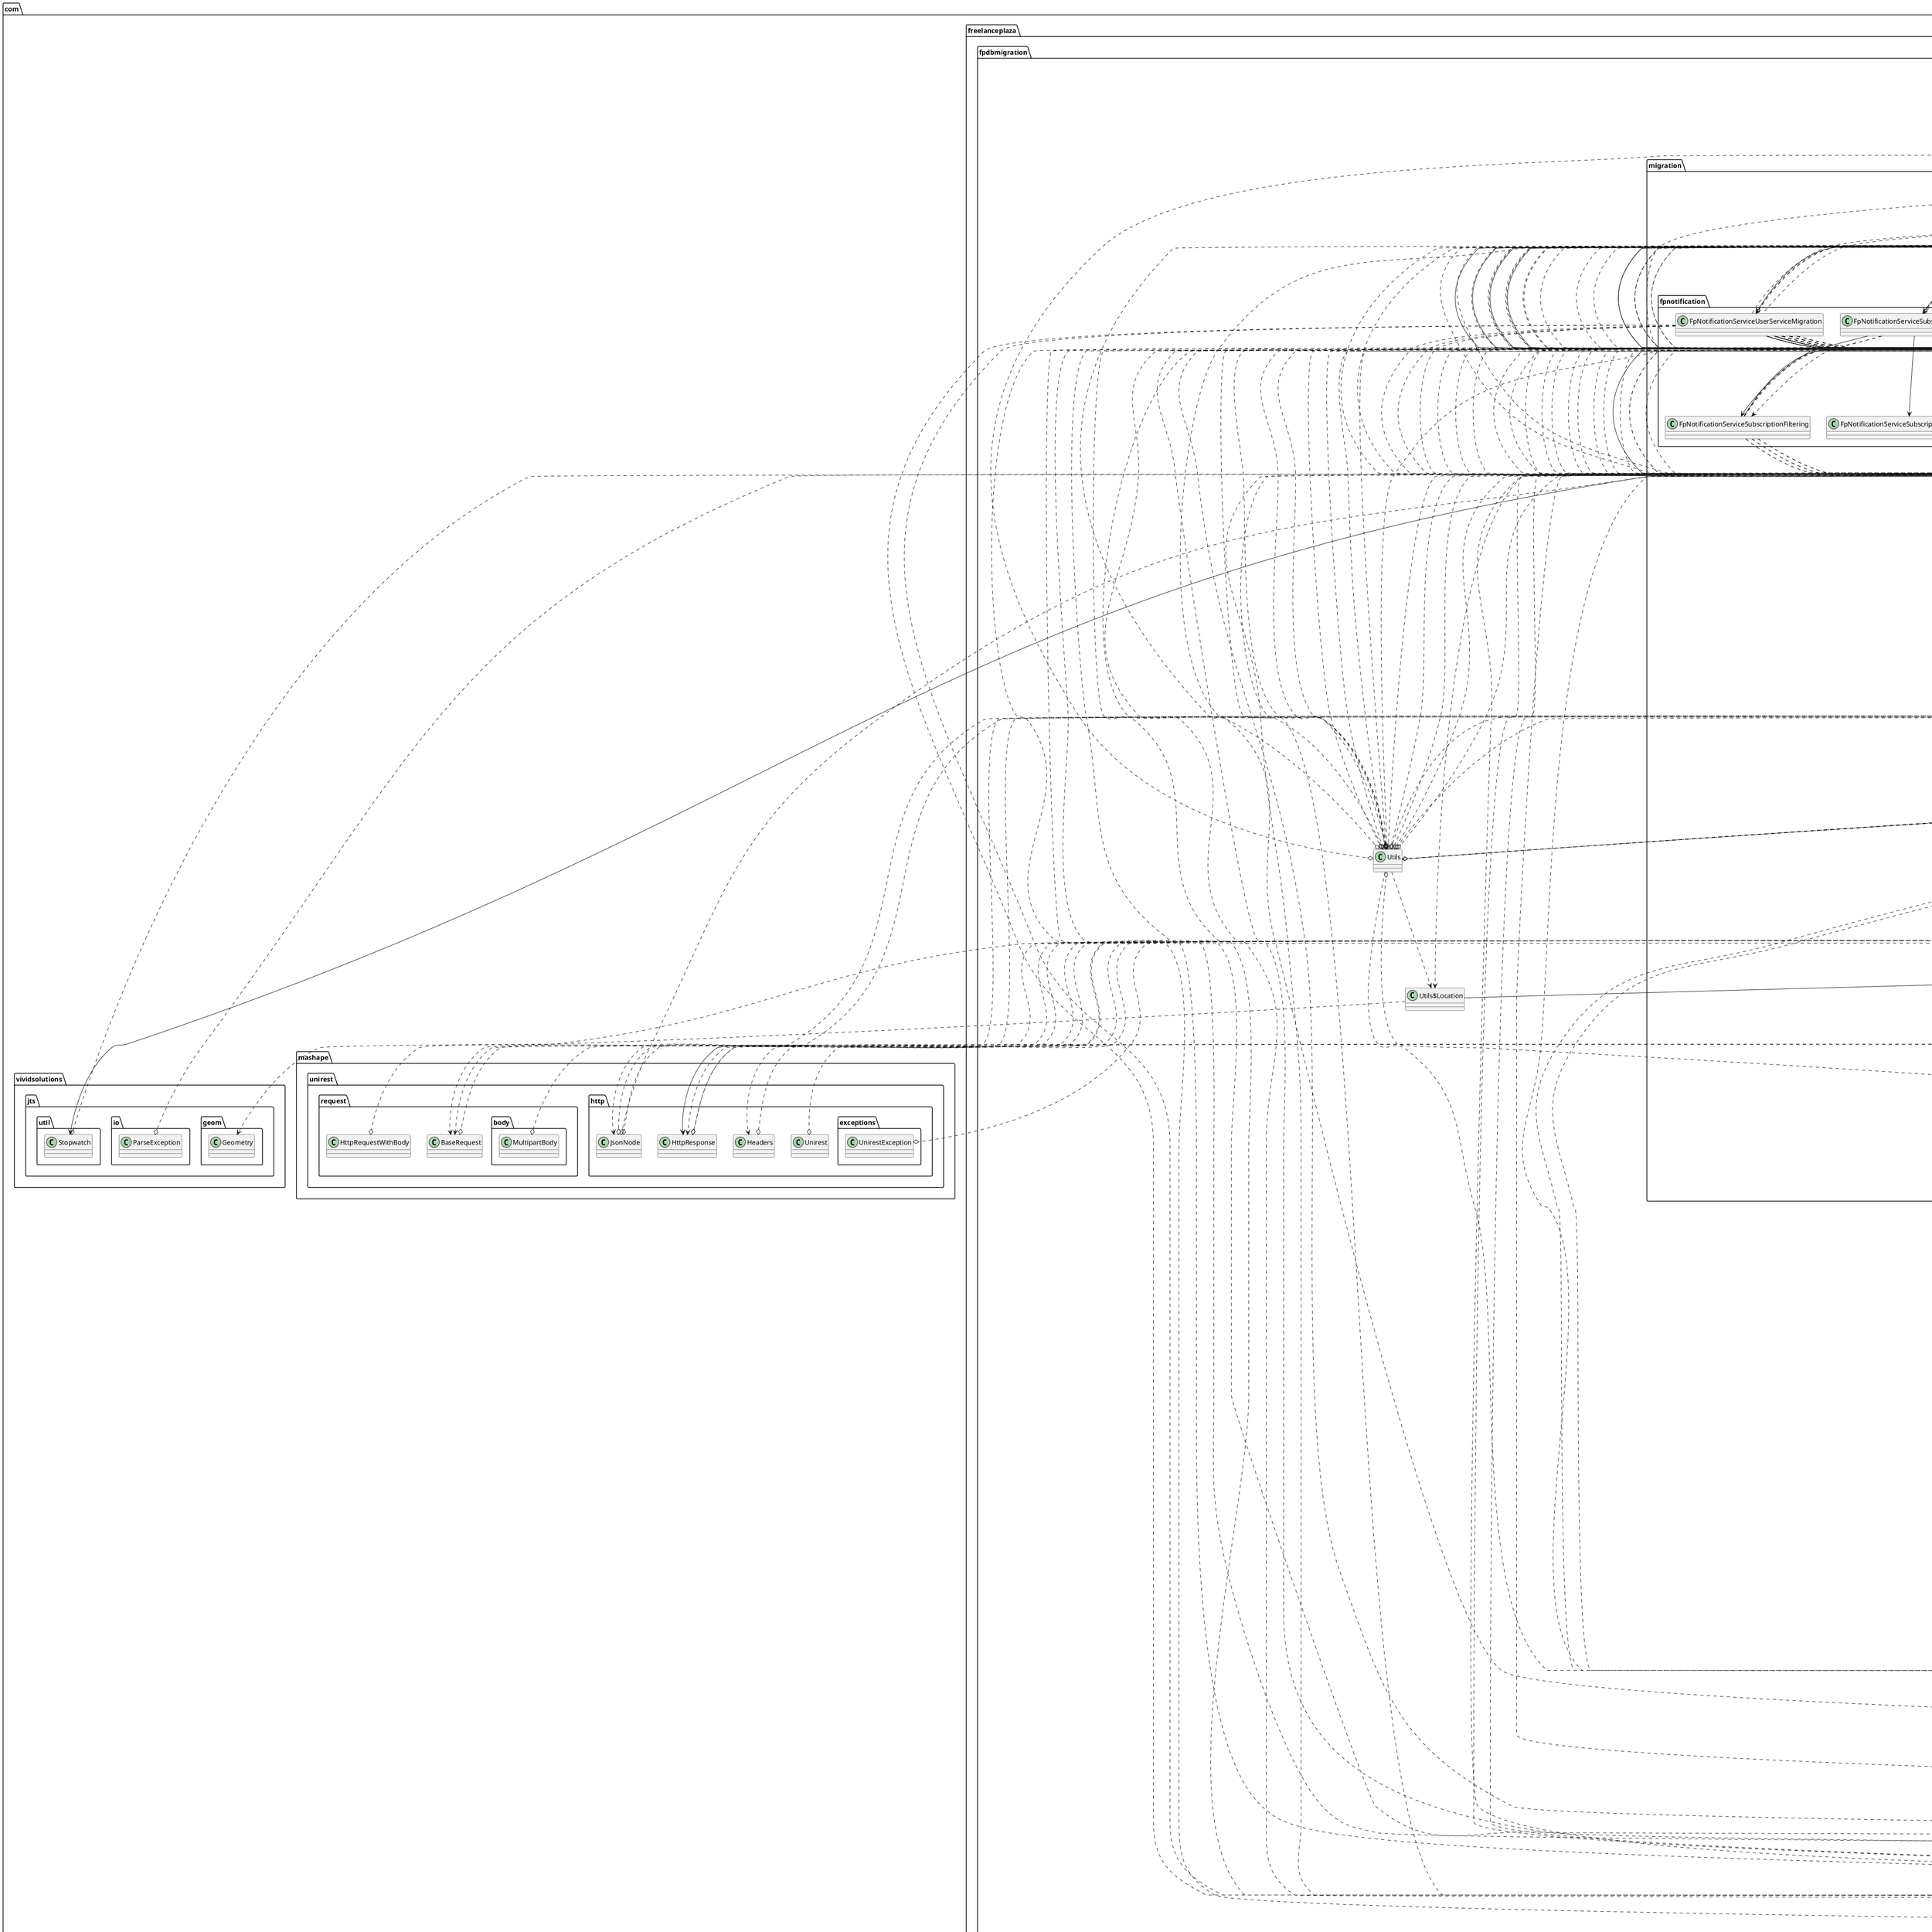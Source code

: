 @startuml
'https://plantuml.com/class-diagram

' GENERATE CLASS DIAGRAM ===========
' Generator       : it.brunasti.java.diagrammer.ClassDiagrammer
' Path            : [/Users/paolo/Work/Tadaah/fp-backend-migrator/build/classes/java/main]
' Java Files Path : [/Users/paolo/Work/Tadaah/fp-backend-migrator/src/main/java/]
' Configuration   : [/Users/paolo/IdeaProjects/mine/java-diagrammer/temp/tadaah/config.json]
' Generated at    : Fri Jan 17 20:03:26 CET 2025
'
'   Stat infos    :
'       Files : [615]
'       Lines : [26273]
'     Classes : [615]
'     Methods : [6011]
'      Fields : [2785]



' CLASSES =======
class com.freelanceplaza.fpdbmigration.db.tadaah.entity.TdRegisterRating
enum com.freelanceplaza.fpdbmigration.db.fpuser.entities.enums.OnboardingStatus{
  REGISTERING
  FOR_REVIEW
  REJECTED
  APPROVED
}
class com.freelanceplaza.fpdbmigration.db.tadaah.entity.TdSilkRequest
class com.freelanceplaza.fpdbmigration.migration.fpuser.favorite.FpFreelancerRelationshipFiltering$1
class com.freelanceplaza.fpdbmigration.db.fpuser.entities.Organization
class com.freelanceplaza.fpdbmigration.db.fplogs.entities.Migration
class com.freelanceplaza.fpdbmigration.migration.fpuser.auth0.Auth0Service
class com.freelanceplaza.fpdbmigration.db.fplogs.entities.SkippedEntity
class com.freelanceplaza.fpdbmigration.db.tadaah.entity.TdRegisterInvite
class com.freelanceplaza.fpdbmigration.db.fpuser.entities.UserEmailVerification
interface com.freelanceplaza.fpdbmigration.db.tadaah.repository.TdPuputBlogpageRepository
enum com.freelanceplaza.fpdbmigration.db.fphiring.enums.ApplicationStatus{
  PENDING
  ACCEPTED
  REJECTED
}
enum com.freelanceplaza.fpdbmigration.migration.fpuser.auth0.ImportMode{
  OVERWRITE
  FAIL_ON_CONFLICT
}
interface com.freelanceplaza.fpdbmigration.db.fpuser.repositories.FreelancerRepository
class com.freelanceplaza.fpdbmigration.migration.fpuser.auth0.ImportJob
class com.freelanceplaza.fpdbmigration.db.tadaah.entity.WagtailimagesRendition
class com.freelanceplaza.fpdbmigration.db.fpinvoice.entity.KycDeductionProduct
interface com.freelanceplaza.fpdbmigration.db.tadaah.repository.TdRegisterFreelancerSectorRepository
class com.freelanceplaza.fpdbmigration.db.tadaah.entity.WagtailcoreCollectionviewrestrictionGroup
class com.freelanceplaza.fpdbmigration.db.fpinvoice.entity.Customer
class com.freelanceplaza.fpdbmigration.db.fpuser.entities.User
class com.freelanceplaza.fpdbmigration.db.tadaah.entity.TdDjangoContentType
class com.freelanceplaza.fpdbmigration.configuration.CustomDurationSerializer
interface com.freelanceplaza.fpdbmigration.db.tadaah.repository.TdAuthGroupPermissionRepository
class com.freelanceplaza.fpdbmigration.db.tadaah.entity.WagtailcorePageviewrestriction
class com.freelanceplaza.fpdbmigration.db.fpinvoice.entity.InvoiceDataEntity
class com.freelanceplaza.fpdbmigration.db.fphiring.entities.Compensation
class com.freelanceplaza.fpdbmigration.service.DocumentServiceMigrationService
class com.freelanceplaza.fpdbmigration.db.tadaah.entity.TdReversionRevision
interface com.freelanceplaza.fpdbmigration.db.fpuser.repositories.LocationGroupRepository
interface com.freelanceplaza.fpdbmigration.db.fpdoc.repository.UniqueDocumentRepository
class com.freelanceplaza.fpdbmigration.migration.fpuser.favorite.FpFreelancerRelationshipMigrator
class com.freelanceplaza.fpdbmigration.migration.fpuser.auth0.Auth0Organization$Connection
class com.freelanceplaza.fpdbmigration.db.fpinvoice.entity.ShiftFeeProduct
class com.freelanceplaza.fpdbmigration.db.fpnotification.entities.NotificationEmailAddress
interface com.freelanceplaza.fpdbmigration.db.tadaah.repository.TdRegisterJobadrevisionRepository
class com.freelanceplaza.fpdbmigration.db.fpdoc.entity.dictionary.FunctionCategory
class com.freelanceplaza.fpdbmigration.configuration.kvk.KvkApiProperties$TimeoutConfig
class com.freelanceplaza.fpdbmigration.db.tadaah.entity.TdRegisterJobadInvited
class com.freelanceplaza.fpdbmigration.db.fpinvoice.entity.GroupedShift
enum com.freelanceplaza.fpdbmigration.db.fpdoc.entity.enums.DocumentName{
  KVK
  DPA
  CONTRACT
  PERSONS_REGISTER
  LIABILITY_INSURANCE
}
interface com.freelanceplaza.fpdbmigration.db.fpuser.repositories.OrganizationUserRepository
interface com.freelanceplaza.fpdbmigration.db.tadaah.repository.TdRegisterFreelancerRepository
class com.freelanceplaza.fpdbmigration.service.kvk.model.kvk_search.generic.KvkSearchDomesticAddressGeneric
interface com.freelanceplaza.fpdbmigration.db.tadaah.repository.TdDjangoAdminLogRepository
class com.freelanceplaza.fpdbmigration.db.tadaah.entity.WagtailcoreCollection
interface com.freelanceplaza.fpdbmigration.db.tadaah.repository.TdRegisterJobadInvitedRepository
class com.freelanceplaza.fpdbmigration.db.fpinvoice.entity.InvLocation
class com.freelanceplaza.fpdbmigration.migration.fphiring.FpHiringS3Migrator
class com.freelanceplaza.fpdbmigration.db.tadaah.entity.TdTaggitTaggeditem
class com.freelanceplaza.fpdbmigration.db.tadaah.entity.TdRegisterAvailableday
class com.freelanceplaza.fpdbmigration.Utils$Location
class com.freelanceplaza.fpdbmigration.migration.fpdocument.importers.DiplomaFunctionsImporter
class com.freelanceplaza.fpdbmigration.migration.fpuser.auth0.UserImportRequest$CustomPasswordHash
interface com.freelanceplaza.fpdbmigration.db.tadaah.repository.TdPuputTagentrypageRepository
class com.freelanceplaza.fpdbmigration.db.fphiring.entities.HirFreelancerLocationExclusions
interface com.freelanceplaza.fpdbmigration.db.fpuser.entities.AuditableCreate
interface com.freelanceplaza.fpdbmigration.db.fpinvoice.repository.InvConfigRepository
class com.freelanceplaza.fpdbmigration.service.kvk.model.basic_profile.TradeNamesGeneric
class com.freelanceplaza.fpdbmigration.migration.fpuser.utils.parser.TokenStream
class com.freelanceplaza.fpdbmigration.db.tadaah.entity.WagtailcoreCollectionviewrestriction
class com.freelanceplaza.fpdbmigration.db.tadaah.entity.TdPostcodesGeocode
class com.freelanceplaza.fpdbmigration.db.tadaah.entity.TdAuthUserUserPermission
class com.freelanceplaza.fpdbmigration.migration.fpuser.utils.FpUserCommonMapper
enum com.freelanceplaza.fpdbmigration.db.fpuser.entities.enums.DateOfBirthSource{
  MANUAL
  OPP
}
class com.freelanceplaza.fpdbmigration.configuration.TbdCollector
class com.freelanceplaza.fpdbmigration.configuration.resourcetest.TestUserServiceDbSchema
class com.freelanceplaza.fpdbmigration.db.fpdoc.entity.document.type.UniqueDocumentType
class com.freelanceplaza.fpdbmigration.db.tadaah.entity.TdRegisterSector
class com.freelanceplaza.fpdbmigration.migration.fpuser.auth0.Auth0User$AppMetadata
interface com.freelanceplaza.fpdbmigration.db.tadaah.repository.TdDjangoSessionRepository
class com.freelanceplaza.fpdbmigration.db.tadaah.entity.TdRegisterOrganisationFavorite
class com.freelanceplaza.fpdbmigration.db.fpdoc.entity.DocumentAttachment
class com.freelanceplaza.fpdbmigration.db.fphiring.entities.Hire
enum com.freelanceplaza.fpdbmigration.db.fpinvoice.entity.enums.OrganizationType{
  CUSTOMER
  PLATFORM
}
class com.freelanceplaza.fpdbmigration.configuration.datasource.FpDocDatasourceConfiguration
class com.freelanceplaza.fpdbmigration.db.fphiring.entities.M2MToken
interface com.freelanceplaza.fpdbmigration.db.tadaah.repository.TdRegisterDocumenttypeRepository
enum com.freelanceplaza.fpdbmigration.db.fpuser.entities.enums.DocumentStatus{
  UPLOADED
  ON_REVIEW
  APPROVED
  REJECTED
  DELETED
}
class com.freelanceplaza.fpdbmigration.db.tadaah.entity.TdPuputEntrypagerelated
class com.freelanceplaza.fpdbmigration.db.tadaah.entity.TdPuputCategory
class com.freelanceplaza.fpdbmigration.db.fphiring.entities.ShiftCancellation
class com.freelanceplaza.fpdbmigration.exception.MigratorIsBusyException
enum com.freelanceplaza.fpdbmigration.db.fpuser.entities.enums.FreelancerRegistrationStep{
  INITIAL_SIGNUP
  PERSONAL_DETAILS
  LEGAL_ENTITY
  PERSONS_REGISTER
  LIABILITY_INSURANCE
  DIPLOMA
  CERTIFICATE
  COMPLETED_REGISTRATION
  REGISTRATION_APPROVED
  FINANCIAL_DETAILS
  POSTAL_CODE
  DESCRIPTION
}
interface com.freelanceplaza.fpdbmigration.db.fpinvoice.repository.InvFileRepository
interface com.freelanceplaza.fpdbmigration.db.tadaah.repository.TdAuthUserRepository
enum com.freelanceplaza.fpdbmigration.db.fpnotification.enums.MobilePlatform{
  IOS
  ANDROID
}
class com.freelanceplaza.fpdbmigration.db.fpnotification.entities.NotificationRecipient
interface com.freelanceplaza.fpdbmigration.db.fpnotification.repository.NotificationAddressRepository
interface com.freelanceplaza.fpdbmigration.db.fpinvoice.repository.InvInvoiceRepository
class com.freelanceplaza.fpdbmigration.configuration.datasource.FpUserDatasourceConfiguration
class com.freelanceplaza.fpdbmigration.service.kvk.v2.impl.BasicProfileServiceImplV2
class com.freelanceplaza.fpdbmigration.service.stats.StatsManager
interface com.freelanceplaza.fpdbmigration.db.fpuser.repositories.FavoriteLocationFreelancerHistoryRepository
interface com.freelanceplaza.fpdbmigration.db.fpdoc.repository.FunctionRepository
class com.freelanceplaza.fpdbmigration.db.fpuser.entities.UserEmail
class com.freelanceplaza.fpdbmigration.db.fpuser.entities.Address
class com.freelanceplaza.fpdbmigration.db.tadaah.entity.TdDjangoCeleryResultsGroupresult
interface com.freelanceplaza.fpdbmigration.db.fplogs.entities.MigrationStats
class com.freelanceplaza.fpdbmigration.migration.fpinvoice.FpInvoiceMigration$Ctx
enum com.freelanceplaza.fpdbmigration.db.fpdoc.entity.dictionary.DictionaryType{
  EDUCATIONAL_LEVEL
  FUNCTION
  FUNCTION_CATEGORY
}
interface com.freelanceplaza.fpdbmigration.db.tadaah.repository.TdTaggitTagRepository
class com.freelanceplaza.fpdbmigration.service.kvk.model.basic_profile.TradeNamesCommon
class com.freelanceplaza.fpdbmigration.db.tadaah.converter.RelationshipConverter
class com.freelanceplaza.fpdbmigration.db.tadaah.entity.TdDjangoSession
enum com.freelanceplaza.fpdbmigration.db.fpinvoice.MemberType{
  FREELANCER
  ORGANIZATION
  PLATFORM
  LOCATION
}
interface com.freelanceplaza.fpdbmigration.db.tadaah.repository.TdPuputCategoryentrypageRepository
enum com.freelanceplaza.fpdbmigration.db.fpinvoice.entity.enums.InvOnboardingStatus{
  REGISTERING
  FOR_REVIEW
  REJECTED
  APPROVED
}
interface com.freelanceplaza.fpdbmigration.db.fphiring.repository.HireCancellationReasonRepository
class com.freelanceplaza.fpdbmigration.db.tadaah.entity.WagtailcorePageviewrestrictionGroup
interface com.freelanceplaza.fpdbmigration.db.fpuser.repositories.RoleRepository
class com.freelanceplaza.fpdbmigration.db.fpdoc.entity.document.type.DiplomaDocumentType
interface com.freelanceplaza.fpdbmigration.db.fphiring.repository.HirFavoriteLocationFreelancerRepository
class com.freelanceplaza.fpdbmigration.service.kvk.model.kvk_search.common.KvkSearchAddressCommon
class com.freelanceplaza.fpdbmigration.db.tadaah.entity.TdOauth2ProviderRefreshtoken
enum com.freelanceplaza.fpdbmigration.db.fpinvoice.entity.enums.PaymentAssignmentStatus{
  NOT_CREATED_PENDING
  CREATED
  FAILED
  EXPIRED
  COMPLETED
}
enum com.freelanceplaza.fpdbmigration.db.fpdoc.entity.enums.FileType{
  IMAGE
  DOCUMENT
}
class com.freelanceplaza.fpdbmigration.db.tadaah.entity.WaffleSwitch
interface com.freelanceplaza.fpdbmigration.configuration.TBD$List
class com.freelanceplaza.fpdbmigration.db.tadaah.entity.CompetenceDto
class com.freelanceplaza.fpdbmigration.db.fpnotification.entities.NotificationLegalEntity
interface com.freelanceplaza.fpdbmigration.db.tadaah.repository.TdPuputEntrypagerelatedRepository
enum com.freelanceplaza.fpdbmigration.db.fplogs.MigrationStatus{
  IN_PROGRESS
  SUCCESS
  SUCCESS_WITH_SKIPS
  SUCCESS_WITH_WARNINGS
  SUCCESS_WITH_ERRORS
  FAILED
  DEAD
}
class com.freelanceplaza.fpdbmigration.db.tadaah.entity.TdAuthPermission
interface com.freelanceplaza.fpdbmigration.db.tadaah.repository.TdRegisterLocationAdminRepository
interface com.freelanceplaza.fpdbmigration.db.tadaah.repository.TdRegisterContractrequestRepository
class com.freelanceplaza.fpdbmigration.migration.fpuser.auth0.CreateOrganizationRequest
class com.freelanceplaza.fpdbmigration.migration.fpuser.utils.parser.AddressParser
class com.freelanceplaza.fpdbmigration.db.tadaah.entity.TdTaggitTag
class com.freelanceplaza.fpdbmigration.migration.fpuser.favorite.FpFreelancerRelationshipFiltering
class com.freelanceplaza.fpdbmigration.db.fpuser.entities.SbiCode
class com.freelanceplaza.fpdbmigration.migration.fpuser.auth0.Auth0Properties
class com.freelanceplaza.fpdbmigration.service.InvoiceServiceMigrationService
class com.freelanceplaza.fpdbmigration.db.fphiring.entities.HirFavoriteLocationFreelancer
interface com.freelanceplaza.fpdbmigration.db.fpdoc.repository.DocumentAttachmentRepository
interface com.freelanceplaza.fpdbmigration.db.fplogs.repositories.SkippedEntityRepository
class com.freelanceplaza.fpdbmigration.service.kvk.model.kvk_search.generic.KvkSearchResultGeneric
class com.freelanceplaza.fpdbmigration.db.fpuser.entities.FavoriteLocationFreelancerHistory
class com.freelanceplaza.fpdbmigration.db.tadaah.entity.TdRegisterWorkexperience
class com.freelanceplaza.fpdbmigration.migration.fpuser.auth0.FpAuth0MigrationService
enum com.freelanceplaza.fpdbmigration.db.fpdoc.entity.enums.Action{
  CREATE
  UPDATE
  DELETE
}
class com.freelanceplaza.fpdbmigration.db.tadaah.entity.TdPuputTagentrypage
class com.freelanceplaza.fpdbmigration.db.fphiring.entities.HirUser
interface com.freelanceplaza.fpdbmigration.db.fpuser.repositories.LegalEntityRepository
class com.freelanceplaza.fpdbmigration.db.fpinvoice.entity.KycDeduction
class com.freelanceplaza.fpdbmigration.service.kvk.model.kvk_search.generic.KvkSearchForeignAddressGeneric
interface com.freelanceplaza.fpdbmigration.db.tadaah.repository.TdConfigPropertyRepository
class com.freelanceplaza.fpdbmigration.db.fpnotification.entities.NotificationMobileDeviceToken
interface com.freelanceplaza.fpdbmigration.db.fphiring.repository.HirLocationRepository
class com.freelanceplaza.fpdbmigration.migration.fpuser.auth0.JobStatus
enum com.freelanceplaza.fpdbmigration.migration.fpuser.auth0.Auth0Port$Auth0RequestBuilder$Method{
  POST
  GET
  DELETE
}
enum com.freelanceplaza.fpdbmigration.db.fphiring.enums.HirAction{
  CREATE
  UPDATE
  DELETE
}
interface com.freelanceplaza.fpdbmigration.configuration.TBD
class com.freelanceplaza.fpdbmigration.db.tadaah.entity.WagtailsearchEditorspick
interface com.freelanceplaza.fpdbmigration.db.fpinvoice.repository.InvOrganizationRepository
enum com.freelanceplaza.fpdbmigration.db.fpinvoice.entity.enums.InvAddressType{
  LEGAL_CORRESPONDENCE
  LEGAL_VISITOR
  LOCATION
  WORK
  HOME
}
class com.freelanceplaza.fpdbmigration.migration.fpuser.utils.parser.HqAddressParserUtils
class com.freelanceplaza.fpdbmigration.db.fpuser.entities.security.Privilege
class com.freelanceplaza.fpdbmigration.db.fpdoc.entity.QualificationHistory
class com.freelanceplaza.fpdbmigration.db.tadaah.entity.TdRegisterOrganisationBlacklisted
class com.freelanceplaza.fpdbmigration.db.fpinvoice.entity.PaymentAssignment
class com.freelanceplaza.fpdbmigration.db.fpdoc.entity.DocumentReviewThread
interface com.freelanceplaza.fpdbmigration.db.fpdoc.repository.DocumentTypeRepository
class com.freelanceplaza.fpdbmigration.exception.MissingRequiredPropertyException
class com.freelanceplaza.fpdbmigration.db.fphiring.entities.ShiftCancellationThin
class com.freelanceplaza.fpdbmigration.migration.fpuser.auth0.Auth0User$UserMetadata
class com.freelanceplaza.fpdbmigration.db.tadaah.entity.TdDjangoCeleryResultsTaskresult
interface com.freelanceplaza.fpdbmigration.db.tadaah.repository.TdRegisterLocationBlacklistedRepository
class com.freelanceplaza.fpdbmigration.db.tadaah.entity.WagtailcoreSite
class com.freelanceplaza.fpdbmigration.db.fphiring.entities.Application
class com.freelanceplaza.fpdbmigration.db.fpnotification.entities.NotificationVertical
class com.freelanceplaza.fpdbmigration.migration.fphiring.FpHiringShiftMigrator$Ctx
enum com.freelanceplaza.fpdbmigration.db.fpuser.entities.enums.OwnerType{
  ORGANIZATION
  FREELANCER
}
interface com.freelanceplaza.fpdbmigration.db.fphiring.repository.HirLocationGroupRepository
class com.freelanceplaza.fpdbmigration.db.tadaah.entity.TdEasyThumbnailsThumbnaildimension
class com.freelanceplaza.fpdbmigration.service.kvk.model.basic_profile.KvkBasicProfileCommon
class com.freelanceplaza.fpdbmigration.db.tadaah.entity.TdRegisterContract
enum com.freelanceplaza.fpdbmigration.db.fpuser.entities.enums.Status{
  PENDING
  ACTIVE
  BLOCKED
  DELETED
  INACTIVE
}
class com.freelanceplaza.fpdbmigration.db.tadaah.entity.WagtailcorePagerevision
class com.freelanceplaza.fpdbmigration.db.tadaah.entity.TdSilkResponse
class com.freelanceplaza.fpdbmigration.db.fpinvoice.entity.InvAddress
interface com.freelanceplaza.fpdbmigration.service.Cleaner
class com.freelanceplaza.fpdbmigration.db.tadaah.entity.TdOauth2ProviderAccesstoken
class com.freelanceplaza.fpdbmigration.service.kvk.model.kvk_search.common.KvkSearchResultCommon
enum com.freelanceplaza.fpdbmigration.db.fpinvoice.entity.enums.InvoiceType{
  MEDIATION
  SHIFT_FEES
}
class com.freelanceplaza.fpdbmigration.configuration.resourcetest.TestAuth0Connection
interface com.freelanceplaza.fpdbmigration.db.tadaah.repository.TdFcmDjangoFcmdeviceRepository
class com.freelanceplaza.fpdbmigration.db.fphiring.entities.HirInvoice
class com.freelanceplaza.fpdbmigration.db.tadaah.entity.TdOrgAuthUser
interface com.freelanceplaza.fpdbmigration.db.fpuser.repositories.FreelancerLocationExclusionsRepository
enum com.freelanceplaza.fpdbmigration.db.fpdoc.entity.enums.DocumentReviewActions{
  APPROVE
  REJECT
  ON_REVIEW
}
interface com.freelanceplaza.fpdbmigration.db.tadaah.repository.TdReversionRevisionRepository
class com.freelanceplaza.fpdbmigration.configuration.kvk.RestTemplateConfig
class com.freelanceplaza.fpdbmigration.configuration.datasource.tt.FpUserTransactionTemplate
class com.freelanceplaza.fpdbmigration.db.fpinvoice.entity.InvoiceBundle
class com.freelanceplaza.fpdbmigration.db.tadaah.entity.WagtailembedsEmbed
class com.freelanceplaza.fpdbmigration.service.kvk.model.branch_profile.KvkBranchProfileCommon
class com.freelanceplaza.fpdbmigration.service.kvk.model.branch_profile.KvkSbiGeneric
interface com.freelanceplaza.fpdbmigration.db.fphiring.repository.AssignmentAgreementThinRepository
interface com.freelanceplaza.fpdbmigration.db.fpuser.repositories.UserEmailEventRepository
class com.freelanceplaza.fpdbmigration.db.fphiring.entities.HirFunction
enum com.freelanceplaza.fpdbmigration.db.common.InvoiceBucketReference{
  PDF
  XML
  HTML
}
class com.freelanceplaza.fpdbmigration.db.fpuser.entities.OrganizationUser
interface com.freelanceplaza.fpdbmigration.db.fpdoc.repository.EducationalLevelRepository
interface com.freelanceplaza.fpdbmigration.db.fphiring.repository.HirUserRepository
class com.freelanceplaza.fpdbmigration.db.tadaah.entity.TdRegisterLocationBlacklisted
class com.freelanceplaza.fpdbmigration.migration.fpuser.auth0.Auth0User
class com.freelanceplaza.fpdbmigration.db.fphiring.entities.LocationFreelancerId
interface com.freelanceplaza.fpdbmigration.db.tadaah.repository.TdEasyThumbnailsThumbnailRepository
class com.freelanceplaza.fpdbmigration.db.fpdoc.entity.DocumentOwner
interface com.freelanceplaza.fpdbmigration.db.tadaah.repository.TdAuthGroupRepository
class com.freelanceplaza.fpdbmigration.migration.fphiring.FpHiringUsDataMigrator
class com.freelanceplaza.fpdbmigration.db.tadaah.entity.TdRegisterOrganisation
enum com.freelanceplaza.fpdbmigration.db.fphiring.enums.CancellationType{
  ON_TIME
  LAST_MINUTE
}
class com.freelanceplaza.fpdbmigration.db.fphiring.entities.HireApproval
interface com.freelanceplaza.fpdbmigration.db.tadaah.repository.TdRegisterTadaahfeeRepository
interface com.freelanceplaza.fpdbmigration.db.fphiring.repository.AssignmentAgreementRepository
class com.freelanceplaza.fpdbmigration.migration.fpuser.utils.FpUserEmailUtils
interface com.freelanceplaza.fpdbmigration.db.fpnotification.repository.NotificationSubscriptionRepository
interface com.freelanceplaza.fpdbmigration.db.fpuser.repositories.OrganizationRepository
enum com.freelanceplaza.fpdbmigration.db.fpnotification.enums.Channel{
  EMAIL
  SMS
  PUSH_MOBILE
  PUSH_WEB
}
class com.freelanceplaza.fpdbmigration.db.fpuser.entities.LegalEntity
class com.freelanceplaza.fpdbmigration.service.stats.MigrationStatsService
class com.freelanceplaza.fpdbmigration.db.tadaah.entity.TdRegisterPeriodjobinquiryRejected
class com.freelanceplaza.fpdbmigration.db.tadaah.entity.TdRegisterFreelancer
enum com.freelanceplaza.fpdbmigration.db.fpdoc.entity.enums.QualificationType{
  MANUAL
  AUTOMATIC
}
interface com.freelanceplaza.fpdbmigration.db.tadaah.repository.TdDjangoCeleryResultsGroupresultRepository
class com.freelanceplaza.fpdbmigration.db.fpuser.entities.UserEmailEvent
enum com.freelanceplaza.fpdbmigration.db.fpinvoice.entity.enums.ProductType{
  COMPENSATION_FEE
  SHIFT_FEE
  MEDIATION_FEE
}
interface com.freelanceplaza.fpdbmigration.db.fpdoc.repository.FunctionCategoryRepository
class com.freelanceplaza.fpdbmigration.db.tadaah.entity.WaffleFlagUser
class com.freelanceplaza.fpdbmigration.db.fpinvoice.entity.InvoiceIdToNumber
class com.freelanceplaza.fpdbmigration.db.fpinvoice.entity.InvoiceData
class com.freelanceplaza.fpdbmigration.service.kvk.model.basic_profile.HeadquartersGeneric
interface com.freelanceplaza.fpdbmigration.db.tadaah.repository.TdSilkRequestRepository
class com.freelanceplaza.fpdbmigration.db.fphiring.entities.HirInvoiceFile
class com.freelanceplaza.fpdbmigration.db.tadaah.entity.TdAuthUser
interface com.freelanceplaza.fpdbmigration.db.fpuser.repositories.UserEmailRepository
interface com.freelanceplaza.fpdbmigration.db.fpuser.repositories.LocationRepository
interface com.freelanceplaza.fpdbmigration.db.tadaah.repository.TdAuthUserGroupRepository
class com.freelanceplaza.fpdbmigration.db.tadaah.entity.TdDjangoMigration
interface com.freelanceplaza.fpdbmigration.db.fpinvoice.repository.ShiftFeeProductRepository
interface com.freelanceplaza.fpdbmigration.db.tadaah.repository.TdPostcodesGeocodeRepository
enum com.freelanceplaza.fpdbmigration.db.fphiring.enums.HireApprovalSource{
  FREELANCER
  ORGANIZATION
  SYSTEM
}
class com.freelanceplaza.fpdbmigration.service.kvk.model.basic_profile.EmbeddedCommon
class com.freelanceplaza.fpdbmigration.migration.fpuser.auth0.Auth0User$Identity
class com.freelanceplaza.fpdbmigration.db.fphiring.entities.HireCancellation
class com.freelanceplaza.fpdbmigration.migration.fpinvoice.FpInvoiceMigration
interface com.freelanceplaza.fpdbmigration.db.tadaah.repository.TdRegisterKnowledgedocumentRepository
class com.freelanceplaza.fpdbmigration.db.tadaah.entity.WagtailsearchQuerydailyhit
class com.freelanceplaza.fpdbmigration.db.fpuser.entities.Location
class com.freelanceplaza.fpdbmigration.service.stats.StatsManager$1
interface com.freelanceplaza.fpdbmigration.db.tadaah.repository.TdAuthtokenTokenRepository
enum com.freelanceplaza.fpdbmigration.db.fpnotification.enums.Language{
  EN
  NL
}
class com.freelanceplaza.fpdbmigration.migration.RunnerUtils
class com.freelanceplaza.fpdbmigration.db.fpnotification.entities.NotificationSubscription
class com.freelanceplaza.fpdbmigration.db.fpnotification.entities.NotificationTemplate
interface com.freelanceplaza.fpdbmigration.db.fpuser.repositories.UserRoleRepository
class com.freelanceplaza.fpdbmigration.migration.fpuser.auth0.Auth0Service$2
class com.freelanceplaza.fpdbmigration.db.tadaah.entity.TdRegisterJobadInterested
enum com.freelanceplaza.fpdbmigration.db.fpinvoice.entity.enums.InvStatus{
  PENDING
  ACTIVE
  BLOCKED
}
class com.freelanceplaza.fpdbmigration.migration.fpuser.auth0.Auth0Service$1
class com.freelanceplaza.fpdbmigration.migration.fpuser.auth0.FpAuth0MigrationService$OrganizationAuth0Relation
class com.freelanceplaza.fpdbmigration.db.tadaah.entity.TdSpatialRefSy
interface com.freelanceplaza.fpdbmigration.db.tadaah.repository.TdDjangoCeleryResultsTaskresultRepository
class com.freelanceplaza.fpdbmigration.migration.fpuser.favorite.FpFreelancerRelationshipMigrator$Ctx
class com.freelanceplaza.fpdbmigration.db.fphiring.entities.HirLocationGroup
interface com.freelanceplaza.fpdbmigration.db.fphiring.repository.ApplicationRepository
class com.freelanceplaza.fpdbmigration.db.fphiring.entities.Shift
class com.freelanceplaza.fpdbmigration.migration.fpuser.auth0.Auth0Port$1
class com.freelanceplaza.fpdbmigration.db.tadaah.entity.TdDjangoAdminLog
class com.freelanceplaza.fpdbmigration.migration.fpinvoice.FpInvoiceUsDataMigration$1
interface com.freelanceplaza.fpdbmigration.db.fpdoc.repository.DocumentRepository
interface com.freelanceplaza.fpdbmigration.db.fpdoc.repository.ManualQualificationDocumentTypeRepository
interface com.freelanceplaza.fpdbmigration.db.fpuser.repositories.FavoriteLocationFreelancerRepository
interface com.freelanceplaza.fpdbmigration.db.tadaah.repository.TdRegisterSectorRepository
class com.freelanceplaza.fpdbmigration.db.fpuser.entities.FavoriteLocationFreelancer
class com.freelanceplaza.fpdbmigration.exception.MigrationException
interface com.freelanceplaza.fpdbmigration.migration.Migrator
class com.freelanceplaza.fpdbmigration.db.fphiring.entities.ShiftThin
enum com.freelanceplaza.fpdbmigration.db.fpdoc.entity.enums.Status{
  UPLOADED
  ON_REVIEW
  APPROVED
  REJECTED
  DELETED
}
interface com.freelanceplaza.fpdbmigration.service.kvk.v2.BranchProfileServiceV2
class com.freelanceplaza.fpdbmigration.service.kvk.model.basic_profile.HeadquartersCommon
class com.freelanceplaza.fpdbmigration.db.tadaah.entity.TdAuthUserGroup
enum com.freelanceplaza.fpdbmigration.configuration.TbdCollector$TbdElementType{
  CLASS
  METHOD
  FIELD
  CONSTRUCTOR
  LOCAL_VARIABLE
  ANNOTATION_TYPE
  PACKAGE
  TYPE_PARAMETER
  TYPE_USE
  MODULE
  RECORD_COMPONENT
  PARAMETER
}
class com.freelanceplaza.fpdbmigration.service.kvk.model.kvk_search.generic.KvkSearchResponseGeneric
class com.freelanceplaza.fpdbmigration.migration.fpuser.auth0.Auth0Port
interface com.freelanceplaza.fpdbmigration.db.tadaah.repository.TdRegisterPeriodjobinquiryInterestedRepository
interface com.freelanceplaza.fpdbmigration.db.tadaah.repository.TdSilkProfileRepository
interface com.freelanceplaza.fpdbmigration.db.tadaah.repository.TdDjangoCommentFlagRepository
class com.freelanceplaza.fpdbmigration.db.fphiring.entities.PrkRecordHistory
interface com.freelanceplaza.fpdbmigration.db.fphiring.repository.HireCancellationRepository
interface com.freelanceplaza.fpdbmigration.service.kvk.v2.BasicProfileServiceV2
interface com.freelanceplaza.fpdbmigration.db.tadaah.repository.TdRegisterJobadRepository
class com.freelanceplaza.fpdbmigration.db.tadaah.entity.TdEasyThumbnailsThumbnail
interface com.freelanceplaza.fpdbmigration.db.tadaah.repository.TdRegisterPeriodjobinquiryRejectedRepository
class com.freelanceplaza.fpdbmigration.db.tadaah.entity.TdRegisterOrganisationAdmin
class com.freelanceplaza.fpdbmigration.migration.fphiring.FpHiringShiftMigrator$1
class com.freelanceplaza.fpdbmigration.db.fpuser.entities.LocationGroup
class com.freelanceplaza.fpdbmigration.db.fpdoc.entity.dictionary.DocFunction
class com.freelanceplaza.fpdbmigration.service.stats.MigratorStatusService
enum com.freelanceplaza.fpdbmigration.db.fpuser.entities.enums.FileType{
  PHOTO
  DOCUMENT
}
class com.freelanceplaza.fpdbmigration.db.tadaah.entity.WagtailcorePage
interface com.freelanceplaza.fpdbmigration.db.tadaah.repository.TdSilkResponseRepository
class com.freelanceplaza.fpdbmigration.service.RequestProcessor
enum com.freelanceplaza.fpdbmigration.db.fpinvoice.entity.enums.Units{
  MONEY
  MINUTES
  PERCENTAGE
  HOURS
  DAYS
  DATE
}
interface com.freelanceplaza.fpdbmigration.db.fpdoc.repository.QualificationRepository
class com.freelanceplaza.fpdbmigration.configuration.TbdCollector$1
class com.freelanceplaza.fpdbmigration.db.fplogs.entities.CleanupMigrationStats
class com.freelanceplaza.fpdbmigration.db.fplogs.entities.Migration$1
class com.freelanceplaza.fpdbmigration.db.tadaah.entity.TdOauth2ProviderApplication
enum com.freelanceplaza.fpdbmigration.db.fphiring.enums.SelectionRule{
  ALL
  MANUAL
  FAVORITE
}
class com.freelanceplaza.fpdbmigration.db.fphiring.entities.HireThin
class com.freelanceplaza.fpdbmigration.db.fpdoc.entity.Qualification
enum com.freelanceplaza.fpdbmigration.db.fplogs.entities.SkipReason{
  ASR_COMPETENCE_NOT_SUPPORTED
  ASR_NOT_VER_NO_LOC_NO_SHIFTS
  ASR_USERS_MULTIPLE_ROLES
  ASR_TEST_ACCOUNT
  ASR_TEST_ORGANIZATION
  ASR_ACTIVE_FREELANCER_UNVERIF_DOC
  DUPLICATED_EMAIL
  DUPLICATED_PHONE
  DUPLICATED_KVK
  DUPLICATED_VAT
  NO_LOCATIONS_NO_POSTED_JOBS
  LOCATION_LRK_NUM_DUP
  ORGANIZATION_SKIPPED
  UNKNOWN_DOCUMENT_TYPE
  ORGANIZATION_NOT_MIGRATED
  LOCATION_IS_MISSING
  SHIFT_NOT_MIGRATED
  UNKNOWN_FREELANCER
  ASR_UNIQUE_DOCUMENT_497
  FREELANCER_NOT_FOUND
  FREELANCER_RELATION_BROKEN
  FREELANCER_RELATION_ALREADY_BLOCKED
  RATE_IS_MISSING
  INVOICE_HAS_NO_SHIFTS
}
interface com.freelanceplaza.fpdbmigration.db.tadaah.repository.TdOauth2ProviderAccesstokenRepository
class com.freelanceplaza.fpdbmigration.db.tadaah.entity.TdAuthGroup
class com.freelanceplaza.fpdbmigration.service.kvk.model.kvk_search.common.KvkSearchResponseCommon
interface com.freelanceplaza.fpdbmigration.db.tadaah.repository.TdSilkProfileQueryRepository
interface com.freelanceplaza.fpdbmigration.db.fphiring.repository.ShiftCancellationReasonRepository
enum com.freelanceplaza.fpdbmigration.db.fpuser.entities.enums.HistoryActions{
  CREATE
  UPDATE
  DELETE
}
class com.freelanceplaza.fpdbmigration.db.fphiring.entities.FreelancerProposal
class com.freelanceplaza.fpdbmigration.migration.fpuser.auth0.Auth0Organization$EnabledConnection
class com.freelanceplaza.fpdbmigration.migration.fpuser.freelancer.FpFreelancersMigrator
interface com.freelanceplaza.fpdbmigration.db.tadaah.repository.TdTaggitTaggeditemRepository
class com.freelanceplaza.fpdbmigration.db.fpinvoice.entity.Invoice
class com.freelanceplaza.fpdbmigration.db.tadaah.entity.TdAuthtokenToken
enum com.freelanceplaza.fpdbmigration.db.fpuser.entities.enums.ExclusionsAction{
  BLOCKED
  UNBLOCKED
}
interface com.freelanceplaza.fpdbmigration.db.fphiring.repository.ShiftRepository
class com.freelanceplaza.fpdbmigration.configuration.datasource.FpHiringDatasourceConfiguration
class com.freelanceplaza.fpdbmigration.service.kvk.model.branch_profile.KvkBranchProfileGeneric
class com.freelanceplaza.fpdbmigration.db.tadaah.entity.TdDjangoCeleryResultsChordcounter
class com.freelanceplaza.fpdbmigration.migration.fpuser.auth0.dto.CreateOrganizationUserRequest
class com.freelanceplaza.fpdbmigration.db.tadaah.entity.TdAuthGroupPermission
enum com.freelanceplaza.fpdbmigration.db.fphiring.enums.HireCancellationReasonType{
  FREELANCER
  ORGANIZATION
}
class com.freelanceplaza.fpdbmigration.migration.fpdocument.FpDocDocumentsMigration$Ctx
enum com.freelanceplaza.fpdbmigration.db.fphiring.enums.ShiftStatus{
  OPEN
  FILLED
  EXPIRED
  CANCELED
}
interface com.freelanceplaza.fpdbmigration.db.tadaah.repository.TdNotificationsNotificationpreferenceRepository
interface com.freelanceplaza.fpdbmigration.db.fpuser.entities.views.OrganizationStatusView
class com.freelanceplaza.fpdbmigration.db.tadaah.entity.TdRegisterTadaahfee
enum com.freelanceplaza.fpdbmigration.db.fphiring.enums.HiringRule{
  FIRST_COME_FIRST_SERVED
  MANUAL
}
class com.freelanceplaza.fpdbmigration.db.tadaah.entity.TdRegisterDocument
class com.freelanceplaza.fpdbmigration.service.kvk.model.branch_profile.KvkGeoData
class com.freelanceplaza.fpdbmigration.service.kvk.model.kvk_search.common.KvkSearchDomesticAddressCommon
class com.freelanceplaza.fpdbmigration.db.fpinvoice.entity.InvOrganization
class com.freelanceplaza.fpdbmigration.migration.fpuser.auth0.Auth0Port$Auth0RequestBuilder
interface com.freelanceplaza.fpdbmigration.db.fpinvoice.repository.InvSupplierRepository
interface com.freelanceplaza.fpdbmigration.db.fpinvoice.repository.InvFreelancerRepository
class com.freelanceplaza.fpdbmigration.db.fphiring.entities.HirLocation
enum com.freelanceplaza.fpdbmigration.db.fpuser.entities.enums.EmailVerificationMethod{
  MULTIPLE_ENTER_ADDRESS
  EMAIL_VERIFICATION_LINK
  EMAIL_ANY_LINK
  MIGRATED
}
class com.freelanceplaza.fpdbmigration.db.fpdoc.entity.DocumentTypeId
class com.freelanceplaza.fpdbmigration.db.fpuser.entities.Vertical
enum com.freelanceplaza.fpdbmigration.db.fpnotification.enums.RecipientType{
  FREELANCER_USER
  ORGANIZATION_USER
  STAFF_USER
  UNKNOWN_USER
  ORGANIZATION
}
class com.freelanceplaza.fpdbmigration.configuration.kvk.KvkApiProperties$RetryConfig
interface com.freelanceplaza.fpdbmigration.db.tadaah.repository.TdRegisterLocationRepository
class com.freelanceplaza.fpdbmigration.db.tadaah.entity.TdRegisterPersonenregisterkoppeling
interface com.freelanceplaza.fpdbmigration.db.tadaah.repository.TdOrgAdminAuthUserRepository
class com.freelanceplaza.fpdbmigration.db.tadaah.entity.TdPuputBlogpage
enum com.freelanceplaza.fpdbmigration.db.fphiring.enums.HireApprovalStatus{
  WAITING_FOR_INVOICE
  INVOICE_COMPLETE
}
class com.freelanceplaza.fpdbmigration.db.fpnotification.entities.NotificationLegalEntity$NotificationLegalEntityBuilder
interface com.freelanceplaza.fpdbmigration.db.tadaah.repository.TdRegisterOrganisationAdminRepository
class com.freelanceplaza.fpdbmigration.migration.fpnotification.FpNotificationServiceSubscriptionFiltering
class com.freelanceplaza.fpdbmigration.db.tadaah.view.OrganizationFreelancerRelationshipView$RelationshipType
class com.freelanceplaza.fpdbmigration.migration.fpuser.organization.FpOrganisationMigrator$Ctx
class com.freelanceplaza.fpdbmigration.db.fphiring.entities.PrkRecord
class com.freelanceplaza.fpdbmigration.service.kvk.model.kvk_search.PageRequest
class com.freelanceplaza.fpdbmigration.db.tadaah.entity.TdEasyThumbnailsSource
interface com.freelanceplaza.fpdbmigration.db.fphiring.repository.HirOrganizationRepository
class com.freelanceplaza.fpdbmigration.db.fpinvoice.entity.InvFreelancer
interface com.freelanceplaza.fpdbmigration.db.tadaah.repository.TdRegisterRateruleRepository
class com.freelanceplaza.fpdbmigration.db.tadaah.view.OrganizationFreelancerRelationshipView
class com.freelanceplaza.fpdbmigration.service.kvk.model.branch_profile.KvkSbiCommon
class com.freelanceplaza.fpdbmigration.db.tadaah.entity.TdFcmDjangoFcmdevice
class com.freelanceplaza.fpdbmigration.db.fphiring.entities.HireApprovalThin
class com.freelanceplaza.fpdbmigration.migration.fpdocument.importers.ManualQualificationDocumentTypeImporter
class com.freelanceplaza.fpdbmigration.db.fplogs.entities.InvoiceServiceMigrationStats
enum com.freelanceplaza.fpdbmigration.db.fphiring.enums.HireStatus{
  PENDING
  WORK_FINISHED
  APPROVAL_PROCESS
  INVOICE_PROCESS
  COMPLETED
  CANCELED
}
interface com.freelanceplaza.fpdbmigration.db.tadaah.repository.TdRegisterPersonenregisterkoppelingRepository
class com.freelanceplaza.fpdbmigration.db.tadaah.entity.TdConfigProperty
interface com.freelanceplaza.fpdbmigration.db.tadaah.repository.TdRegisterJobadRejectedRepository
class com.freelanceplaza.fpdbmigration.service.kvk.model.basic_profile.KvkBasicProfileGeneric
interface com.freelanceplaza.fpdbmigration.db.tadaah.repository.TdOauth2ProviderApplicationRepository
interface com.freelanceplaza.fpdbmigration.db.fpinvoice.repository.InvProductRepository
interface com.freelanceplaza.fpdbmigration.db.tadaah.repository.TdDjangoCommentRepository
class com.freelanceplaza.fpdbmigration.configuration.datasource.FpNotificationDatasourceConfiguration
enum com.freelanceplaza.fpdbmigration.db.common.Currency{
  EUR
}
enum com.freelanceplaza.fpdbmigration.db.fpdoc.entity.enums.QualificationStatus{
  ACTIVE
  INACTIVE
}
interface com.freelanceplaza.fpdbmigration.db.fplogs.repositories.MigrationRepository
class com.freelanceplaza.fpdbmigration.db.tadaah.entity.WagtailcoreGrouppagepermission
class com.freelanceplaza.fpdbmigration.db.fphiring.entities.ShiftCancellationReason
interface com.freelanceplaza.fpdbmigration.db.tadaah.repository.TdRegisterNoshowRepository
enum com.freelanceplaza.fpdbmigration.db.fpuser.entities.enums.OrganizationInvoiceSetting{
  ORGANIZATION
  LOCATION
}
interface com.freelanceplaza.fpdbmigration.db.fpnotification.repository.NotificationTemplateRepository
class com.freelanceplaza.fpdbmigration.db.tadaah.entity.WagtailredirectsRedirect
interface com.freelanceplaza.fpdbmigration.migration.RunnerUtils$FailureHook
interface com.freelanceplaza.fpdbmigration.db.fpdoc.repository.DocumentReviewThreadRepository
class com.freelanceplaza.fpdbmigration.db.tadaah.entity.TdRegisterContractrequest
class com.freelanceplaza.fpdbmigration.configuration.kvk.KvkApiProperties
class com.freelanceplaza.fpdbmigration.migration.fpdocument.FpDocDocumentsMigration
class com.freelanceplaza.fpdbmigration.migration.fpuser.auth0.UserImportRequest$CustomPasswordHash$Hash
class com.freelanceplaza.fpdbmigration.migration.fpinvoice.FpInvoiceHsDataMigration
class com.freelanceplaza.fpdbmigration.Utils
interface com.freelanceplaza.fpdbmigration.db.tadaah.repository.TdDjangoCeleryResultsChordcounterRepository
abstract com.freelanceplaza.fpdbmigration.db.fpdoc.entity.dictionary.BaseDictionary
class com.freelanceplaza.fpdbmigration.db.tadaah.entity.TdReversionVersion
class com.freelanceplaza.fpdbmigration.service.kvk.model.basic_profile.EmbeddedGeneric
class com.freelanceplaza.fpdbmigration.db.fpinvoice.entity.ProductDataEntity
interface com.freelanceplaza.fpdbmigration.db.fpnotification.repository.NotificationVerticalRepository
class com.freelanceplaza.fpdbmigration.db.fpdoc.entity.Document
interface com.freelanceplaza.fpdbmigration.db.tadaah.repository.TdRegisterAvailabledayRepository
enum com.freelanceplaza.fpdbmigration.service.stats.StatsType{
  USER_SERVICE
  DOC_SERVICE
  HIRING_SERVICE
  INVOICE_SERVICE
  NOTIFICATION_SERVICE
  CLEANUP
}
class com.freelanceplaza.fpdbmigration.db.tadaah.entity.TdRegisterLocation
class com.freelanceplaza.fpdbmigration.service.kvk.v2.impl.KvkSearchServiceImplV2
class com.freelanceplaza.fpdbmigration.configuration.datasource.TadaahDatasourceConfiguration
interface com.freelanceplaza.fpdbmigration.db.tadaah.repository.TdRegisterInviteRepository
interface com.freelanceplaza.fpdbmigration.db.fpdoc.repository.DiplomaRepository
interface com.freelanceplaza.fpdbmigration.db.tadaah.repository.TdDjangoSiteRepository
abstract com.freelanceplaza.fpdbmigration.db.fpdoc.entity.document.type.BaseDocumentType
class com.freelanceplaza.fpdbmigration.db.tadaah.entity.TdRegisterDocumenttype
enum com.freelanceplaza.fpdbmigration.migration.fpuser.utils.parser.AddressParser$State{
  STREET
  HOUSE_NUMBER
  ADDITION
  STREET_AND_HOUSE_NUMBER
  CITY
}
interface com.freelanceplaza.fpdbmigration.db.tadaah.repository.TdRegisterRatingRepository
interface com.freelanceplaza.fpdbmigration.db.tadaah.repository.TdDjangoContentTypeRepository
class com.freelanceplaza.fpdbmigration.migration.fphiring.FpHiringShiftMigrator$Rates
class com.freelanceplaza.fpdbmigration.db.fpinvoice.entity.Supplier
enum com.freelanceplaza.fpdbmigration.db.fphiring.enums.ApplicationRejectionReason{
  HIRING
  AVAILABILITY
  EXPIRATION
  CANCELLATION
  WITHDRAWN
  INACTIVATED_FREELANCER
  EXCLUSION
}
class com.freelanceplaza.fpdbmigration.configuration.datasource.DsConstants
class com.freelanceplaza.fpdbmigration.db.tadaah.entity.TdSilkProfileQuery
class com.freelanceplaza.fpdbmigration.db.tadaah.entity.TdRegisterFreelancerSector
class com.freelanceplaza.fpdbmigration.exception.GlobalExceptionHandler
class com.freelanceplaza.fpdbmigration.db.fpinvoice.entity.ProductData
class com.freelanceplaza.fpdbmigration.configuration.S3Beans
interface com.freelanceplaza.fpdbmigration.db.tadaah.repository.TdAuthUserUserPermissionRepository
enum com.freelanceplaza.fpdbmigration.db.fpdoc.entity.enums.OnboardingStatus{
  REGISTERING
  FOR_REVIEW
  REJECTED
  APPROVED
}
class com.freelanceplaza.fpdbmigration.OnAppReady
class com.freelanceplaza.fpdbmigration.migration.fpuser.auth0.Auth0Organization
class com.freelanceplaza.fpdbmigration.db.tadaah.entity.TdSilkSqlquery
class com.freelanceplaza.fpdbmigration.configuration.datasource.FpInvoiceDatasourceConfiguration
class com.freelanceplaza.fpdbmigration.migration.fpuser.auth0.JobStatus$Summary
enum com.freelanceplaza.fpdbmigration.db.fpuser.entities.enums.AddressType{
  LEGAL_CORRESPONDENCE
  LEGAL_VISITOR
  LOCATION
  WORK
  HOME
}
enum com.freelanceplaza.fpdbmigration.migration.fpuser.auth0.OnCompletion{
  SEND_EMAIL
  DO_NOTHING
}
class com.freelanceplaza.fpdbmigration.db.tadaah.entity.TdRegisterJobad
class com.freelanceplaza.fpdbmigration.migration.fpnotification.FpNotificationServiceSubscriptionMigration$Ctx
interface com.freelanceplaza.fpdbmigration.db.tadaah.repository.TdPuputCategoryRepository
class com.freelanceplaza.fpdbmigration.migration.fpnotification.FpNotificationServiceUserServiceMigration
enum com.freelanceplaza.fpdbmigration.db.fpinvoice.entity.enums.ConfigCodes{
  MEDIATION_RATE
  COMPENSATION_FEE
  PAYMENT_TERMS_PERIOD
  VAT_RATE
  KYC_COMPENSATION_FEE
}
interface com.freelanceplaza.fpdbmigration.db.fphiring.repository.HireApprovalRepository
enum com.freelanceplaza.fpdbmigration.db.tadaah.enums.OrganizationFreelancerRelationship{
  BLOCK
  FAVORITE
}
class com.freelanceplaza.fpdbmigration.db.fpuser.entities.FreelancerLocationExclusionsHistory
enum com.freelanceplaza.fpdbmigration.db.fpnotification.enums.SubscriptionStatus{
  ACTIVE
  INACTIVE
}
interface com.freelanceplaza.fpdbmigration.db.fphiring.repository.ShiftCancellationThinRepository
interface com.freelanceplaza.fpdbmigration.db.fphiring.interfaces.WorkingDuration
class com.freelanceplaza.fpdbmigration.db.tadaah.entity.TdNotificationsNotificationpreference
class com.freelanceplaza.fpdbmigration.db.fpnotification.entities.NotificationSubscription$SubscriptionId
class com.freelanceplaza.fpdbmigration.db.tadaah.entity.TdRegisterPeriodjobinquiry
interface com.freelanceplaza.fpdbmigration.db.fphiring.repository.PrkRecordRepository
class com.freelanceplaza.fpdbmigration.migration.fpuser.freelancer.FpFreelancerFiltering
interface com.freelanceplaza.fpdbmigration.db.fpdoc.repository.CertificateRepository
class com.freelanceplaza.fpdbmigration.UuidUtils
class com.freelanceplaza.fpdbmigration.service.kvk.model.branch_profile.KvkAddressGeneric
class com.freelanceplaza.fpdbmigration.db.tadaah.entity.TdRegisterBlacklistedfreelancer
class com.freelanceplaza.fpdbmigration.db.tadaah.entity.TdRegisterRaterule
interface com.freelanceplaza.fpdbmigration.db.tadaah.repository.TdRegisterAddressRepository
class com.freelanceplaza.fpdbmigration.db.tadaah.entity.WagtailimagesImage
class com.freelanceplaza.fpdbmigration.migration.fpuser.auth0.FpAuth0MigrationService$2
class com.freelanceplaza.fpdbmigration.db.tadaah.entity.TdDjangoComment
class com.freelanceplaza.fpdbmigration.db.fpdoc.entity.document.type.ManualQualificationDocumentType
class com.freelanceplaza.fpdbmigration.db.fpuser.entities.security.Role
interface com.freelanceplaza.fpdbmigration.db.fpinvoice.repository.InvShiftRepository
interface com.freelanceplaza.fpdbmigration.db.fphiring.repository.InvoiceRepository
interface com.freelanceplaza.fpdbmigration.db.tadaah.repository.TdRegisterPeriodjobinquiryRepository
interface com.freelanceplaza.fpdbmigration.db.tadaah.entity.LrkDuplication
class com.freelanceplaza.fpdbmigration.db.fphiring.entities.AssignmentAgreement
interface com.freelanceplaza.fpdbmigration.db.tadaah.repository.TdSpatialRefSyRepository
class com.freelanceplaza.fpdbmigration.db.tadaah.entity.WagtailcoreGroupcollectionpermission
class com.freelanceplaza.fpdbmigration.configuration.resourcetest.TestS3Buckets
class com.freelanceplaza.fpdbmigration.db.tadaah.entity.WaffleSample
interface com.freelanceplaza.fpdbmigration.db.tadaah.repository.TdNotificationsNotificationRepository
class com.freelanceplaza.fpdbmigration.db.fpinvoice.entity.InvShift
interface com.freelanceplaza.fpdbmigration.db.tadaah.repository.TdRegisterOrganisationRepository
interface com.freelanceplaza.fpdbmigration.service.kvk.v2.KvkSearchServiceV2
class com.freelanceplaza.fpdbmigration.migration.fpuser.auth0.FpAuth0MigrationService$1
enum com.freelanceplaza.fpdbmigration.db.fplogs.entities.EntityType{
  AUTH_USER
  AUTH_ORG_USER
  REGISTER_FREELANCER
  REGISTER_ADDRESS
  REGISTER_ORGANIZATION
  REGISTER_LOCATION
  REGISTER_LOCATION_FAVORITES
  REGISTER_ORGANIZATION_FAVORITES
  REGISTER_LOCATION_BLACKLISTED
  REGISTER_ORGANIZATION_BLACKLISTED
  FP_FREELANCER
  TD_REGISTER_INVOICE
  DIPLOMA_DOCUMENT_TYPE
  REGISTER_JOBAD
  DOCUMENT
  NOTIFICATION_NOTIFICATIONPREFERENCE
}
class com.freelanceplaza.fpdbmigration.migration.fpuser.freelancer.FpFreelancersMigrator$Ctx
enum com.freelanceplaza.fpdbmigration.db.fpinvoice.entity.enums.CompensationReceiver{
  FREELANCER
  VERTICAL
}
interface com.freelanceplaza.fpdbmigration.db.fpinvoice.repository.InvCustomerRepository
class com.freelanceplaza.fpdbmigration.db.fpuser.entities.Freelancer
class com.freelanceplaza.fpdbmigration.db.tadaah.entity.TdRegisterLocationAdmin
interface com.freelanceplaza.fpdbmigration.db.fpuser.repositories.AddressRepository
interface com.freelanceplaza.fpdbmigration.db.tadaah.repository.TdRegisterFreelancerExcludeOrganisationRepository
interface com.freelanceplaza.fpdbmigration.db.tadaah.repository.TdEasyThumbnailsThumbnaildimensionRepository
interface com.freelanceplaza.fpdbmigration.db.tadaah.repository.TdSilkSqlqueryRepository
interface com.freelanceplaza.fpdbmigration.db.fphiring.repository.CompensationRepository
class com.freelanceplaza.fpdbmigration.db.tadaah.entity.TdRegisterFreelancerExcludeOrganisation
class com.freelanceplaza.fpdbmigration.db.tadaah.entity.WaffleFlagGroup
interface com.freelanceplaza.fpdbmigration.db.tadaah.repository.TdReversionVersionRepository
interface com.freelanceplaza.fpdbmigration.db.tadaah.repository.TdRegisterOrganisationFavoriteRepository
class com.freelanceplaza.fpdbmigration.db.tadaah.entity.TdRegisterKnowledgedocument
class com.freelanceplaza.fpdbmigration.db.tadaah.entity.TdSilkProfile
class com.freelanceplaza.fpdbmigration.db.tadaah.entity.TdPuputCategoryentrypage
enum com.freelanceplaza.fpdbmigration.db.fpdoc.entity.enums.AttachmentType{
  ORIGINAL
  PROOF
}
class com.freelanceplaza.fpdbmigration.db.tadaah.entity.WaffleFlag
class com.freelanceplaza.fpdbmigration.db.tadaah.entity.WagtaildocsDocument
class com.freelanceplaza.fpdbmigration.db.tadaah.entity.TdRegisterJobadRejected
interface com.freelanceplaza.fpdbmigration.db.fpinvoice.entity.GroupedShiftView
class com.freelanceplaza.fpdbmigration.migration.fpinvoice.FpInvoiceMigration$1
class com.freelanceplaza.fpdbmigration.db.fphiring.entities.ApplicationRejection
enum com.freelanceplaza.fpdbmigration.db.fpdoc.entity.enums.OwnerType{
  ORGANIZATION
  FREELANCER
}
interface com.freelanceplaza.fpdbmigration.db.fpdoc.repository.DocumentOwnerRepository
class com.freelanceplaza.fpdbmigration.configuration.datasource.FpMigrationLogsDatasourceConfiguration
class com.freelanceplaza.fpdbmigration.migration.fpinvoice.FpInvoiceHsDataMigration$Ctx
class com.freelanceplaza.fpdbmigration.db.tadaah.entity.TdRegisterLocationFavorite
interface com.freelanceplaza.fpdbmigration.db.tadaah.repository.TdRegisterBlacklistedfreelancerRepository
class com.freelanceplaza.fpdbmigration.db.fphiring.enums.Status$1
class com.freelanceplaza.fpdbmigration.db.tadaah.entity.TdRegisterInvoice
interface com.freelanceplaza.fpdbmigration.db.tadaah.repository.TdRegisterLocationFavoriteRepository
class com.freelanceplaza.fpdbmigration.migration.fphiring.FpHiringShiftMigrator
class com.freelanceplaza.fpdbmigration.service.kvk.model.kvk_search.common.KvkSearchForeignAddressCommon
interface com.freelanceplaza.fpdbmigration.db.fpuser.repositories.SbiCodeRepository
class com.freelanceplaza.fpdbmigration.service.kvk.model.kvk_search.generic.KvkSearchAddressGeneric
class com.freelanceplaza.fpdbmigration.migration.fpuser.auth0.UserImportRequest
class com.freelanceplaza.fpdbmigration.migration.fpuser.organization.FpOrganisationMigrator
enum com.freelanceplaza.fpdbmigration.db.fpdoc.entity.enums.DocumentType{
  DIPLOMA
  CERTIFICATE
  UNIQUE
  FOR_MANUAL_QUALIFICATION
}
interface com.freelanceplaza.fpdbmigration.db.tadaah.repository.TdPuputEntrypageRepository
interface com.freelanceplaza.fpdbmigration.db.fpnotification.repository.NotificationLegalEntityRepository
class com.freelanceplaza.fpdbmigration.db.tadaah.entity.TdPuputEntrypage
interface com.freelanceplaza.fpdbmigration.db.fpnotification.repository.NotificationRecipientRepository
interface com.freelanceplaza.fpdbmigration.db.fpuser.repositories.UserEmailVerificationRepository
class com.freelanceplaza.fpdbmigration.db.tadaah.entity.TdRegisterNoshow
interface com.freelanceplaza.fpdbmigration.db.tadaah.repository.TdRegisterDocumentRepository
class com.freelanceplaza.fpdbmigration.db.fpdoc.entity.dictionary.EducationalLevel
class com.freelanceplaza.fpdbmigration.db.fpinvoice.entity.Config
interface com.freelanceplaza.fpdbmigration.db.fpuser.repositories.FreelancerLocationExclusionsHistoryRepository
interface com.freelanceplaza.fpdbmigration.db.fplogs.repositories.MigrationErrorRepository
class com.freelanceplaza.fpdbmigration.db.tadaah.entity.TdOauth2ProviderGrant
class com.freelanceplaza.fpdbmigration.db.tadaah.entity.TdRegisterPeriodjobinquiryInterested
class com.freelanceplaza.fpdbmigration.db.fplogs.entities.UserServiceMigrationStats
enum com.freelanceplaza.fpdbmigration.db.fpdoc.entity.enums.CertificateName{
  VVE
  EHBO
  VVE_UK_PUK
  BABY
  TAAL_3F
  PEDAGOGISCH_COACH
  BHV
  AGRESSIE
  MEDICATE_UITREIKEN
  WERKEN_MET_TILLIFTEN
  CERTIFICAAT_MELDCODE
  OMGAAN_MET_JONGE_KIND
  HECHTINGSPROBLEMEN
  VVE_CERTIFICAAT
  COACHING
  BRANCHECERTIFICAAT
  BSO_BUS_RIJVAARDIGHEID
  COMMUNICATIE_MET_KINDEREN
  PRAKTIJKOPLEIDER
  STAGEBEGELEIDER
  KINDERBREIN
  VOORLEESCOORDINATOR
  EFFECTIEF_COMMUNICEREN
  ENGELS_VOOR_KINDEROPVANG
  OOG_VOOR_INTERACTIE
  KIJK_CERTIFICAAT
  KINDEREN_DIE_OPVALLEN
  KINDEREN_MET_ONGEWENST_GEDRAG
  COACH_GEZONDE_KINDEROPVANG
  OOG_VOOR_BABYS
  OUDERBETROKKENHEID
  RIJKE_SPEEL_LEEROMGEVING
  SPELBEGELEIDING
  PAPIER_NAAR_PRAKTIJK
}
class com.freelanceplaza.fpdbmigration.service.NotificationServiceMigrationService
enum com.freelanceplaza.fpdbmigration.service.stats.MigratorStatus{
  MIGRATION_IN_PROGRESS
  CLEAN_UP_IN_PROGRESS
  IDLE
}
enum com.freelanceplaza.fpdbmigration.db.fpuser.entities.enums.EmailStatus{
  ACTIVE
  INACTIVE
  BOUNCED
}
class com.freelanceplaza.fpdbmigration.db.fpdoc.entity.document.type.CertificateDocumentType
interface com.freelanceplaza.fpdbmigration.db.tadaah.repository.TdOauth2ProviderGrantRepository
class com.freelanceplaza.fpdbmigration.db.fphiring.entities.HireCancellationReason
class com.freelanceplaza.fpdbmigration.configuration.datasource.tt.FpHiringTransactionTemplate
class com.freelanceplaza.fpdbmigration.db.tadaah.entity.TdDjangoCommentFlag
class com.freelanceplaza.fpdbmigration.db.fpuser.entities.FpUser
enum com.freelanceplaza.fpdbmigration.db.tadaah.enums.OrganizationFreelancerRelationshipType{
  BY_ORGANIZATION
  BY_LOCATION
}
class com.freelanceplaza.fpdbmigration.db.fpuser.entities.FreelancerLocationExclusions
class com.freelanceplaza.fpdbmigration.migration.fpuser.s3.FpUserS3Migration
interface com.freelanceplaza.fpdbmigration.db.tadaah.repository.TdRegisterOrganisationBlacklistedRepository
interface com.freelanceplaza.fpdbmigration.db.tadaah.repository.TdRegisterInvoiceRepository
class com.freelanceplaza.fpdbmigration.db.fpinvoice.entity.Product
interface com.freelanceplaza.fpdbmigration.db.fphiring.repository.M2MTokenRepository
interface com.freelanceplaza.fpdbmigration.db.fphiring.repository.HirFreelancerLocationExclusionsRepository
abstract com.freelanceplaza.fpdbmigration.db.fpnotification.entities.NotificationAddress
class com.freelanceplaza.fpdbmigration.FpDbMigrationApplication
abstract com.freelanceplaza.fpdbmigration.db.fpuser.entities.BaseUserEmail
enum com.freelanceplaza.fpdbmigration.db.fphiring.enums.Status{
  PENDING
  ACTIVE
  BLOCKED
  DELETED
  INACTIVE
}
class com.freelanceplaza.fpdbmigration.db.fpinvoice.entity.CompensationFeeProduct
class com.freelanceplaza.fpdbmigration.db.tadaah.entity.WagtailsearchQuery
class com.freelanceplaza.fpdbmigration.db.tadaah.IdPair
class com.freelanceplaza.fpdbmigration.Utils$RawJsonSerializer
enum com.freelanceplaza.fpdbmigration.db.fpuser.entities.enums.EmailEventType{
  ADD_NEW
  DISABLE
  VERIFICATION
  BOUNCE
}
class com.freelanceplaza.fpdbmigration.service.HiringServiceMigrationService
interface com.freelanceplaza.fpdbmigration.db.tadaah.repository.TdEasyThumbnailsSourceRepository
class com.freelanceplaza.fpdbmigration.db.fpinvoice.entity.MediationFeeProduct
interface com.freelanceplaza.fpdbmigration.db.tadaah.repository.TdOauth2ProviderRefreshtokenRepository
class com.freelanceplaza.fpdbmigration.db.fpuser.entities.OrganizationIdToAdminUuid
enum com.freelanceplaza.fpdbmigration.db.fpuser.entities.enums.LrkRegistrationStatus{
}
class com.freelanceplaza.fpdbmigration.db.tadaah.entity.TdNotificationsNotification
interface com.freelanceplaza.fpdbmigration.db.fphiring.repository.FreelancerProposalRepository
class com.freelanceplaza.fpdbmigration.configuration.TbdType
class com.freelanceplaza.fpdbmigration.migration.fpuser.organization.FpOrganizationFiltering
class com.freelanceplaza.fpdbmigration.db.fpdoc.entity.DocumentOwnerId
interface com.freelanceplaza.fpdbmigration.db.tadaah.repository.TdRegisterWorkexperienceRepository
enum com.freelanceplaza.fpdbmigration.db.fpinvoice.entity.enums.HireFlowStatus{
  SUCCESS
  CANCEL_LAST_MINUTE
}
class com.freelanceplaza.fpdbmigration.db.tadaah.entity.TdRegisterAddress
interface com.freelanceplaza.fpdbmigration.db.tadaah.repository.TdAuthPermissionRepository
interface com.freelanceplaza.fpdbmigration.db.fpuser.repositories.UserRepository
class com.freelanceplaza.fpdbmigration.migration.fpdocument.importers.FunctionImporter
class com.freelanceplaza.fpdbmigration.migration.fpuser.favorite.FpFreelancerRelationshipMigrator$1
enum com.freelanceplaza.fpdbmigration.db.fphiring.enums.AddressType{
  LEGAL_CORRESPONDENCE
  LEGAL_VISITOR
  LOCATION
  WORK
  HOME
}
class com.freelanceplaza.fpdbmigration.migration.fpdocument.FpDocS3Migrator
interface com.freelanceplaza.fpdbmigration.db.fpdoc.repository.QualificationHistoryRepository
class com.freelanceplaza.fpdbmigration.migration.fpinvoice.FpInvoiceUsDataMigration
interface com.freelanceplaza.fpdbmigration.db.tadaah.view.OrganizationFreelancerRelationshipViewRaw
class com.freelanceplaza.fpdbmigration.service.kvk.model.branch_profile.KvkAddressCommon
class com.freelanceplaza.fpdbmigration.migration.AwsS3Actions
class com.freelanceplaza.fpdbmigration.configuration.TbdData
class com.freelanceplaza.fpdbmigration.migration.fpnotification.FpNotificationServiceSubscriptionMigration
enum com.freelanceplaza.fpdbmigration.db.fpuser.entities.enums.LocationStatus{
  ACTIVE
  INACTIVE
}
interface com.freelanceplaza.fpdbmigration.db.tadaah.repository.TdRegisterJobadInterestedRepository
class com.freelanceplaza.fpdbmigration.db.tadaah.entity.TdRegisterJobadrevision
interface com.freelanceplaza.fpdbmigration.db.tadaah.repository.TdDjangoMigrationRepository
class com.freelanceplaza.fpdbmigration.configuration.JacksonConfig
class com.freelanceplaza.fpdbmigration.db.tadaah.entity.WagtailusersUserprofile
interface com.freelanceplaza.fpdbmigration.db.fpinvoice.repository.InvLocationRepository
interface com.freelanceplaza.fpdbmigration.db.fphiring.repository.HireRepository
class com.freelanceplaza.fpdbmigration.service.kvk.v2.impl.BranchProfileServiceImplV2
interface com.freelanceplaza.fpdbmigration.db.tadaah.repository.TdRegisterContractRepository
class com.freelanceplaza.fpdbmigration.db.fplogs.entities.NotificationServiceMigrationStats
class com.freelanceplaza.fpdbmigration.configuration.AwsConfig
class com.freelanceplaza.fpdbmigration.db.tadaah.entity.TdDjangoSite
enum com.freelanceplaza.fpdbmigration.db.common.UserType{
  FREELANCER_USER
  ORGANIZATION_USER
  STAFF_USER
  UNKNOWN_USER
}
class com.freelanceplaza.fpdbmigration.configuration.datasource.FpNotificationDatasourceConfiguration$FpNotificationTransactionTemplate
class com.freelanceplaza.fpdbmigration.db.fphiring.entities.HirOrganization
interface com.freelanceplaza.fpdbmigration.db.fpinvoice.repository.InvAddressRepository
abstract com.freelanceplaza.fpdbmigration.db.fpuser.entities.BaseCreateAuditable
class com.freelanceplaza.fpdbmigration.db.fpuser.entities.UserRole
class com.freelanceplaza.fpdbmigration.db.fplogs.entities.HiringServiceMigrationStats
class com.freelanceplaza.fpdbmigration.service.UserServiceMigrationService
class com.freelanceplaza.fpdbmigration.db.tadaah.entity.IdRelations
class com.freelanceplaza.fpdbmigration.db.fplogs.entities.MigrationError
class com.freelanceplaza.fpdbmigration.db.tadaah.entity.WagtailformsFormsubmission
interface com.freelanceplaza.fpdbmigration.db.fphiring.repository.ShiftCancellationRepository

' INHERITANCES =======
java.lang.Enum <|-- com.freelanceplaza.fpdbmigration.db.fpuser.entities.enums.OnboardingStatus
com.freelanceplaza.fpdbmigration.db.fpuser.entities.BaseUserEmail <|-- com.freelanceplaza.fpdbmigration.db.fpuser.entities.UserEmailVerification
java.lang.Enum <|-- com.freelanceplaza.fpdbmigration.db.fphiring.enums.ApplicationStatus
java.lang.Enum <|-- com.freelanceplaza.fpdbmigration.migration.fpuser.auth0.ImportMode
java.lang.Record <|-- com.freelanceplaza.fpdbmigration.migration.fpuser.auth0.ImportJob
com.freelanceplaza.fpdbmigration.db.fpinvoice.entity.Product <|-- com.freelanceplaza.fpdbmigration.db.fpinvoice.entity.KycDeductionProduct
com.freelanceplaza.fpdbmigration.db.fpinvoice.entity.Product <|-- com.freelanceplaza.fpdbmigration.db.fpinvoice.entity.ShiftFeeProduct
com.freelanceplaza.fpdbmigration.db.fpnotification.entities.NotificationAddress <|-- com.freelanceplaza.fpdbmigration.db.fpnotification.entities.NotificationEmailAddress
com.freelanceplaza.fpdbmigration.db.fpdoc.entity.dictionary.BaseDictionary <|-- com.freelanceplaza.fpdbmigration.db.fpdoc.entity.dictionary.FunctionCategory
java.lang.Enum <|-- com.freelanceplaza.fpdbmigration.db.fpdoc.entity.enums.DocumentName
java.lang.Record <|-- com.freelanceplaza.fpdbmigration.Utils$Location
java.lang.Record <|-- com.freelanceplaza.fpdbmigration.migration.fpuser.auth0.UserImportRequest$CustomPasswordHash
java.lang.Enum <|-- com.freelanceplaza.fpdbmigration.db.fpuser.entities.enums.DateOfBirthSource
com.freelanceplaza.fpdbmigration.db.fpdoc.entity.document.type.BaseDocumentType <|-- com.freelanceplaza.fpdbmigration.db.fpdoc.entity.document.type.UniqueDocumentType
java.lang.Record <|-- com.freelanceplaza.fpdbmigration.migration.fpuser.auth0.Auth0User$AppMetadata
java.lang.Enum <|-- com.freelanceplaza.fpdbmigration.db.fpinvoice.entity.enums.OrganizationType
java.lang.Enum <|-- com.freelanceplaza.fpdbmigration.db.fpuser.entities.enums.DocumentStatus
java.lang.RuntimeException <|-- com.freelanceplaza.fpdbmigration.exception.MigratorIsBusyException
java.lang.Enum <|-- com.freelanceplaza.fpdbmigration.db.fpuser.entities.enums.FreelancerRegistrationStep
java.lang.Enum <|-- com.freelanceplaza.fpdbmigration.db.fpnotification.enums.MobilePlatform
java.lang.Enum <|-- com.freelanceplaza.fpdbmigration.db.fpdoc.entity.dictionary.DictionaryType
java.lang.Enum <|-- com.freelanceplaza.fpdbmigration.db.fpinvoice.MemberType
java.lang.Enum <|-- com.freelanceplaza.fpdbmigration.db.fpinvoice.entity.enums.InvOnboardingStatus
com.freelanceplaza.fpdbmigration.db.fpdoc.entity.document.type.BaseDocumentType <|-- com.freelanceplaza.fpdbmigration.db.fpdoc.entity.document.type.DiplomaDocumentType
java.lang.Enum <|-- com.freelanceplaza.fpdbmigration.db.fpinvoice.entity.enums.PaymentAssignmentStatus
java.lang.Enum <|-- com.freelanceplaza.fpdbmigration.db.fpdoc.entity.enums.FileType
java.lang.Enum <|-- com.freelanceplaza.fpdbmigration.db.fplogs.MigrationStatus
com.freelanceplaza.fpdbmigration.db.fpuser.entities.BaseCreateAuditable <|-- com.freelanceplaza.fpdbmigration.db.fpuser.entities.FavoriteLocationFreelancerHistory
java.lang.Enum <|-- com.freelanceplaza.fpdbmigration.db.fpdoc.entity.enums.Action
com.freelanceplaza.fpdbmigration.db.fpnotification.entities.NotificationAddress <|-- com.freelanceplaza.fpdbmigration.db.fpnotification.entities.NotificationMobileDeviceToken
java.lang.Record <|-- com.freelanceplaza.fpdbmigration.migration.fpuser.auth0.JobStatus
java.lang.Enum <|-- com.freelanceplaza.fpdbmigration.migration.fpuser.auth0.Auth0Port$Auth0RequestBuilder$Method
java.lang.Enum <|-- com.freelanceplaza.fpdbmigration.db.fphiring.enums.HirAction
java.lang.Enum <|-- com.freelanceplaza.fpdbmigration.db.fpinvoice.entity.enums.InvAddressType
java.lang.RuntimeException <|-- com.freelanceplaza.fpdbmigration.exception.MissingRequiredPropertyException
java.lang.Record <|-- com.freelanceplaza.fpdbmigration.migration.fpuser.auth0.Auth0User$UserMetadata
java.lang.Enum <|-- com.freelanceplaza.fpdbmigration.db.fpuser.entities.enums.OwnerType
java.lang.Enum <|-- com.freelanceplaza.fpdbmigration.db.fpuser.entities.enums.Status
java.lang.Enum <|-- com.freelanceplaza.fpdbmigration.db.fpinvoice.entity.enums.InvoiceType
com.freelanceplaza.fpdbmigration.db.tadaah.entity.TdAuthUser <|-- com.freelanceplaza.fpdbmigration.db.tadaah.entity.TdOrgAuthUser
java.lang.Enum <|-- com.freelanceplaza.fpdbmigration.db.fpdoc.entity.enums.DocumentReviewActions
java.lang.Enum <|-- com.freelanceplaza.fpdbmigration.db.common.InvoiceBucketReference
com.freelanceplaza.fpdbmigration.db.fpuser.entities.User <|-- com.freelanceplaza.fpdbmigration.db.fpuser.entities.OrganizationUser
java.lang.Record <|-- com.freelanceplaza.fpdbmigration.migration.fpuser.auth0.Auth0User
java.lang.Enum <|-- com.freelanceplaza.fpdbmigration.db.fphiring.enums.CancellationType
java.lang.Enum <|-- com.freelanceplaza.fpdbmigration.db.fpnotification.enums.Channel
java.lang.Enum <|-- com.freelanceplaza.fpdbmigration.db.fpdoc.entity.enums.QualificationType
com.freelanceplaza.fpdbmigration.db.fpuser.entities.BaseUserEmail <|-- com.freelanceplaza.fpdbmigration.db.fpuser.entities.UserEmailEvent
java.lang.Enum <|-- com.freelanceplaza.fpdbmigration.db.fpinvoice.entity.enums.ProductType
java.lang.Record <|-- com.freelanceplaza.fpdbmigration.db.fpinvoice.entity.InvoiceIdToNumber
java.lang.Enum <|-- com.freelanceplaza.fpdbmigration.db.fphiring.enums.HireApprovalSource
java.lang.Record <|-- com.freelanceplaza.fpdbmigration.migration.fpuser.auth0.Auth0User$Identity
java.lang.Enum <|-- com.freelanceplaza.fpdbmigration.db.fpnotification.enums.Language
java.lang.Enum <|-- com.freelanceplaza.fpdbmigration.db.fpinvoice.entity.enums.InvStatus
com.freelanceplaza.fpdbmigration.db.fpuser.entities.BaseCreateAuditable <|-- com.freelanceplaza.fpdbmigration.db.fpuser.entities.FavoriteLocationFreelancer
java.lang.RuntimeException <|-- com.freelanceplaza.fpdbmigration.exception.MigrationException
java.lang.Enum <|-- com.freelanceplaza.fpdbmigration.db.fpdoc.entity.enums.Status
java.lang.Enum <|-- com.freelanceplaza.fpdbmigration.configuration.TbdCollector$TbdElementType
com.freelanceplaza.fpdbmigration.db.fpuser.entities.BaseCreateAuditable <|-- com.freelanceplaza.fpdbmigration.db.fpuser.entities.LocationGroup
com.freelanceplaza.fpdbmigration.db.fpdoc.entity.dictionary.BaseDictionary <|-- com.freelanceplaza.fpdbmigration.db.fpdoc.entity.dictionary.DocFunction
java.lang.Enum <|-- com.freelanceplaza.fpdbmigration.db.fpuser.entities.enums.FileType
java.lang.Enum <|-- com.freelanceplaza.fpdbmigration.db.fpinvoice.entity.enums.Units
java.lang.Enum <|-- com.freelanceplaza.fpdbmigration.db.fphiring.enums.SelectionRule
java.lang.Enum <|-- com.freelanceplaza.fpdbmigration.db.fplogs.entities.SkipReason
java.lang.Enum <|-- com.freelanceplaza.fpdbmigration.db.fpuser.entities.enums.HistoryActions
java.lang.Enum <|-- com.freelanceplaza.fpdbmigration.db.fpuser.entities.enums.ExclusionsAction
java.lang.Enum <|-- com.freelanceplaza.fpdbmigration.db.fphiring.enums.HireCancellationReasonType
java.lang.Enum <|-- com.freelanceplaza.fpdbmigration.db.fphiring.enums.ShiftStatus
java.lang.Enum <|-- com.freelanceplaza.fpdbmigration.db.fphiring.enums.HiringRule
java.lang.Enum <|-- com.freelanceplaza.fpdbmigration.db.fpuser.entities.enums.EmailVerificationMethod
com.freelanceplaza.fpdbmigration.db.fpuser.entities.Organization <|-- com.freelanceplaza.fpdbmigration.db.fpuser.entities.Vertical
java.lang.Enum <|-- com.freelanceplaza.fpdbmigration.db.fpnotification.enums.RecipientType
java.lang.Enum <|-- com.freelanceplaza.fpdbmigration.db.fphiring.enums.HireApprovalStatus
java.lang.Enum <|-- com.freelanceplaza.fpdbmigration.db.fphiring.enums.HireStatus
java.lang.Enum <|-- com.freelanceplaza.fpdbmigration.db.common.Currency
java.lang.Enum <|-- com.freelanceplaza.fpdbmigration.db.fpdoc.entity.enums.QualificationStatus
java.lang.Enum <|-- com.freelanceplaza.fpdbmigration.db.fpuser.entities.enums.OrganizationInvoiceSetting
java.lang.Record <|-- com.freelanceplaza.fpdbmigration.migration.fpuser.auth0.UserImportRequest$CustomPasswordHash$Hash
java.lang.Enum <|-- com.freelanceplaza.fpdbmigration.service.stats.StatsType
java.lang.Enum <|-- com.freelanceplaza.fpdbmigration.migration.fpuser.utils.parser.AddressParser$State
java.lang.Record <|-- com.freelanceplaza.fpdbmigration.migration.fphiring.FpHiringShiftMigrator$Rates
java.lang.Enum <|-- com.freelanceplaza.fpdbmigration.db.fphiring.enums.ApplicationRejectionReason
java.lang.Enum <|-- com.freelanceplaza.fpdbmigration.db.fpdoc.entity.enums.OnboardingStatus
java.lang.Record <|-- com.freelanceplaza.fpdbmigration.migration.fpuser.auth0.JobStatus$Summary
java.lang.Enum <|-- com.freelanceplaza.fpdbmigration.db.fpuser.entities.enums.AddressType
java.lang.Enum <|-- com.freelanceplaza.fpdbmigration.migration.fpuser.auth0.OnCompletion
java.lang.Enum <|-- com.freelanceplaza.fpdbmigration.db.fpinvoice.entity.enums.ConfigCodes
java.lang.Enum <|-- com.freelanceplaza.fpdbmigration.db.tadaah.enums.OrganizationFreelancerRelationship
com.freelanceplaza.fpdbmigration.db.fpuser.entities.BaseCreateAuditable <|-- com.freelanceplaza.fpdbmigration.db.fpuser.entities.FreelancerLocationExclusionsHistory
java.lang.Enum <|-- com.freelanceplaza.fpdbmigration.db.fpnotification.enums.SubscriptionStatus
com.freelanceplaza.fpdbmigration.db.fpdoc.entity.document.type.BaseDocumentType <|-- com.freelanceplaza.fpdbmigration.db.fpdoc.entity.document.type.ManualQualificationDocumentType
java.lang.Enum <|-- com.freelanceplaza.fpdbmigration.db.fplogs.entities.EntityType
java.lang.Enum <|-- com.freelanceplaza.fpdbmigration.db.fpinvoice.entity.enums.CompensationReceiver
com.freelanceplaza.fpdbmigration.db.fpuser.entities.User <|-- com.freelanceplaza.fpdbmigration.db.fpuser.entities.Freelancer
java.lang.Enum <|-- com.freelanceplaza.fpdbmigration.db.fpdoc.entity.enums.AttachmentType
java.lang.Enum <|-- com.freelanceplaza.fpdbmigration.db.fpdoc.entity.enums.OwnerType
java.lang.Record <|-- com.freelanceplaza.fpdbmigration.migration.fpuser.auth0.UserImportRequest
java.lang.Enum <|-- com.freelanceplaza.fpdbmigration.db.fpdoc.entity.enums.DocumentType
com.freelanceplaza.fpdbmigration.db.fpdoc.entity.dictionary.BaseDictionary <|-- com.freelanceplaza.fpdbmigration.db.fpdoc.entity.dictionary.EducationalLevel
java.lang.Enum <|-- com.freelanceplaza.fpdbmigration.db.fpdoc.entity.enums.CertificateName
java.lang.Enum <|-- com.freelanceplaza.fpdbmigration.service.stats.MigratorStatus
java.lang.Enum <|-- com.freelanceplaza.fpdbmigration.db.fpuser.entities.enums.EmailStatus
com.freelanceplaza.fpdbmigration.db.fpdoc.entity.document.type.BaseDocumentType <|-- com.freelanceplaza.fpdbmigration.db.fpdoc.entity.document.type.CertificateDocumentType
com.freelanceplaza.fpdbmigration.db.fpuser.entities.User <|-- com.freelanceplaza.fpdbmigration.db.fpuser.entities.FpUser
java.lang.Enum <|-- com.freelanceplaza.fpdbmigration.db.tadaah.enums.OrganizationFreelancerRelationshipType
com.freelanceplaza.fpdbmigration.db.fpuser.entities.BaseCreateAuditable <|-- com.freelanceplaza.fpdbmigration.db.fpuser.entities.FreelancerLocationExclusions
java.lang.Enum <|-- com.freelanceplaza.fpdbmigration.db.fphiring.enums.Status
com.freelanceplaza.fpdbmigration.db.fpinvoice.entity.Product <|-- com.freelanceplaza.fpdbmigration.db.fpinvoice.entity.CompensationFeeProduct
java.lang.Enum <|-- com.freelanceplaza.fpdbmigration.db.fpuser.entities.enums.EmailEventType
com.freelanceplaza.fpdbmigration.db.fpinvoice.entity.Product <|-- com.freelanceplaza.fpdbmigration.db.fpinvoice.entity.MediationFeeProduct
java.lang.Record <|-- com.freelanceplaza.fpdbmigration.db.fpuser.entities.OrganizationIdToAdminUuid
java.lang.Enum <|-- com.freelanceplaza.fpdbmigration.db.fpuser.entities.enums.LrkRegistrationStatus
java.lang.Enum <|-- com.freelanceplaza.fpdbmigration.db.fpinvoice.entity.enums.HireFlowStatus
java.lang.Enum <|-- com.freelanceplaza.fpdbmigration.db.fphiring.enums.AddressType
java.lang.Enum <|-- com.freelanceplaza.fpdbmigration.db.fpuser.entities.enums.LocationStatus
java.lang.Enum <|-- com.freelanceplaza.fpdbmigration.db.common.UserType
java.lang.Record <|-- com.freelanceplaza.fpdbmigration.db.tadaah.entity.IdRelations

' IMPLEMENT INTERFACE =======
com.freelanceplaza.fpdbmigration.service.Cleaner <|.. com.freelanceplaza.fpdbmigration.service.DocumentServiceMigrationService
com.freelanceplaza.fpdbmigration.migration.Migrator <|.. com.freelanceplaza.fpdbmigration.migration.fpuser.favorite.FpFreelancerRelationshipMigrator
com.freelanceplaza.fpdbmigration.db.fpinvoice.entity.GroupedShiftView <|.. com.freelanceplaza.fpdbmigration.db.fpinvoice.entity.GroupedShift
com.freelanceplaza.fpdbmigration.migration.Migrator <|.. com.freelanceplaza.fpdbmigration.migration.fphiring.FpHiringS3Migrator
com.freelanceplaza.fpdbmigration.service.kvk.v2.BasicProfileServiceV2 <|.. com.freelanceplaza.fpdbmigration.service.kvk.v2.impl.BasicProfileServiceImplV2
java.lang.annotation.Annotation <|.. com.freelanceplaza.fpdbmigration.configuration.TBD$List
com.freelanceplaza.fpdbmigration.service.Cleaner <|.. com.freelanceplaza.fpdbmigration.service.InvoiceServiceMigrationService
java.lang.annotation.Annotation <|.. com.freelanceplaza.fpdbmigration.configuration.TBD
java.io.Serializable <|.. com.freelanceplaza.fpdbmigration.db.fphiring.entities.LocationFreelancerId
com.freelanceplaza.fpdbmigration.migration.Migrator <|.. com.freelanceplaza.fpdbmigration.migration.fphiring.FpHiringUsDataMigrator
com.freelanceplaza.fpdbmigration.db.fphiring.interfaces.WorkingDuration <|.. com.freelanceplaza.fpdbmigration.db.fphiring.entities.HireApproval
java.io.Serializable <|.. com.freelanceplaza.fpdbmigration.db.fpinvoice.entity.InvoiceData
com.freelanceplaza.fpdbmigration.migration.Migrator <|.. com.freelanceplaza.fpdbmigration.migration.fpinvoice.FpInvoiceMigration
com.freelanceplaza.fpdbmigration.db.fphiring.interfaces.WorkingDuration <|.. com.freelanceplaza.fpdbmigration.db.fphiring.entities.Shift
com.freelanceplaza.fpdbmigration.db.fphiring.interfaces.WorkingDuration <|.. com.freelanceplaza.fpdbmigration.db.fphiring.entities.ShiftThin
com.freelanceplaza.fpdbmigration.db.fplogs.entities.MigrationStats <|.. com.freelanceplaza.fpdbmigration.db.fplogs.entities.CleanupMigrationStats
com.freelanceplaza.fpdbmigration.db.fphiring.interfaces.WorkingDuration <|.. com.freelanceplaza.fpdbmigration.db.fphiring.entities.FreelancerProposal
com.freelanceplaza.fpdbmigration.migration.Migrator <|.. com.freelanceplaza.fpdbmigration.migration.fpuser.freelancer.FpFreelancersMigrator
java.io.Serializable <|.. com.freelanceplaza.fpdbmigration.db.fpdoc.entity.DocumentTypeId
com.freelanceplaza.fpdbmigration.db.fplogs.entities.MigrationStats <|.. com.freelanceplaza.fpdbmigration.db.fplogs.entities.InvoiceServiceMigrationStats
com.freelanceplaza.fpdbmigration.migration.Migrator <|.. com.freelanceplaza.fpdbmigration.migration.fpdocument.FpDocDocumentsMigration
com.freelanceplaza.fpdbmigration.migration.Migrator <|.. com.freelanceplaza.fpdbmigration.migration.fpinvoice.FpInvoiceHsDataMigration
com.freelanceplaza.fpdbmigration.service.kvk.v2.KvkSearchServiceV2 <|.. com.freelanceplaza.fpdbmigration.service.kvk.v2.impl.KvkSearchServiceImplV2
java.io.Serializable <|.. com.freelanceplaza.fpdbmigration.db.fpinvoice.entity.ProductData
com.freelanceplaza.fpdbmigration.migration.Migrator <|.. com.freelanceplaza.fpdbmigration.migration.fpnotification.FpNotificationServiceUserServiceMigration
java.io.Serializable <|.. com.freelanceplaza.fpdbmigration.db.fpnotification.entities.NotificationSubscription$SubscriptionId
com.freelanceplaza.fpdbmigration.migration.Migrator <|.. com.freelanceplaza.fpdbmigration.migration.fphiring.FpHiringShiftMigrator
com.freelanceplaza.fpdbmigration.migration.Migrator <|.. com.freelanceplaza.fpdbmigration.migration.fpuser.organization.FpOrganisationMigrator
com.freelanceplaza.fpdbmigration.db.fplogs.entities.MigrationStats <|.. com.freelanceplaza.fpdbmigration.db.fplogs.entities.UserServiceMigrationStats
com.freelanceplaza.fpdbmigration.service.Cleaner <|.. com.freelanceplaza.fpdbmigration.service.NotificationServiceMigrationService
com.freelanceplaza.fpdbmigration.migration.Migrator <|.. com.freelanceplaza.fpdbmigration.migration.fpuser.s3.FpUserS3Migration
com.freelanceplaza.fpdbmigration.service.Cleaner <|.. com.freelanceplaza.fpdbmigration.service.HiringServiceMigrationService
java.io.Serializable <|.. com.freelanceplaza.fpdbmigration.db.fpdoc.entity.DocumentOwnerId
com.freelanceplaza.fpdbmigration.migration.Migrator <|.. com.freelanceplaza.fpdbmigration.migration.fpdocument.FpDocS3Migrator
com.freelanceplaza.fpdbmigration.migration.Migrator <|.. com.freelanceplaza.fpdbmigration.migration.fpinvoice.FpInvoiceUsDataMigration
com.freelanceplaza.fpdbmigration.migration.Migrator <|.. com.freelanceplaza.fpdbmigration.migration.fpnotification.FpNotificationServiceSubscriptionMigration
com.freelanceplaza.fpdbmigration.service.kvk.v2.BranchProfileServiceV2 <|.. com.freelanceplaza.fpdbmigration.service.kvk.v2.impl.BranchProfileServiceImplV2
com.freelanceplaza.fpdbmigration.db.fplogs.entities.MigrationStats <|.. com.freelanceplaza.fpdbmigration.db.fplogs.entities.NotificationServiceMigrationStats
com.freelanceplaza.fpdbmigration.db.fpuser.entities.AuditableCreate <|.. com.freelanceplaza.fpdbmigration.db.fpuser.entities.BaseCreateAuditable
com.freelanceplaza.fpdbmigration.db.fplogs.entities.MigrationStats <|.. com.freelanceplaza.fpdbmigration.db.fplogs.entities.HiringServiceMigrationStats
com.freelanceplaza.fpdbmigration.service.Cleaner <|.. com.freelanceplaza.fpdbmigration.service.UserServiceMigrationService

' FIELDS =======
com.freelanceplaza.fpdbmigration.db.tadaah.entity.TdRegisterRating --> com.freelanceplaza.fpdbmigration.db.tadaah.entity.TdDjangoContentType
com.freelanceplaza.fpdbmigration.db.tadaah.entity.TdRegisterRating --> com.freelanceplaza.fpdbmigration.db.tadaah.entity.TdDjangoContentType
com.freelanceplaza.fpdbmigration.db.tadaah.entity.TdSilkRequest --> com.freelanceplaza.fpdbmigration.db.tadaah.entity.TdSilkResponse
com.freelanceplaza.fpdbmigration.db.fpuser.entities.Organization --> com.freelanceplaza.fpdbmigration.db.fpuser.entities.LegalEntity
com.freelanceplaza.fpdbmigration.db.fpuser.entities.Organization --> com.freelanceplaza.fpdbmigration.db.fpuser.entities.enums.Status
com.freelanceplaza.fpdbmigration.db.fpuser.entities.Organization --> com.freelanceplaza.fpdbmigration.db.fpuser.entities.enums.OnboardingStatus
com.freelanceplaza.fpdbmigration.db.fpuser.entities.Organization --> com.freelanceplaza.fpdbmigration.db.fpuser.entities.User
com.freelanceplaza.fpdbmigration.db.fpuser.entities.Organization --> com.freelanceplaza.fpdbmigration.db.fpuser.entities.User
com.freelanceplaza.fpdbmigration.db.fpuser.entities.Organization --> com.freelanceplaza.fpdbmigration.db.fpuser.entities.enums.OrganizationInvoiceSetting
com.freelanceplaza.fpdbmigration.db.fplogs.entities.Migration --> com.freelanceplaza.fpdbmigration.service.stats.StatsType
com.freelanceplaza.fpdbmigration.db.fplogs.entities.Migration --> com.freelanceplaza.fpdbmigration.db.fplogs.MigrationStatus
com.freelanceplaza.fpdbmigration.db.fplogs.entities.Migration --> com.freelanceplaza.fpdbmigration.db.fplogs.entities.MigrationStats
com.freelanceplaza.fpdbmigration.migration.fpuser.auth0.Auth0Service --> com.freelanceplaza.fpdbmigration.migration.fpuser.auth0.Auth0Port
com.freelanceplaza.fpdbmigration.migration.fpuser.auth0.Auth0Service --> com.freelanceplaza.fpdbmigration.migration.fpuser.auth0.Auth0Properties
com.freelanceplaza.fpdbmigration.db.fplogs.entities.SkippedEntity --> com.freelanceplaza.fpdbmigration.db.fplogs.entities.EntityType
com.freelanceplaza.fpdbmigration.db.fplogs.entities.SkippedEntity --> com.freelanceplaza.fpdbmigration.db.fplogs.entities.SkipReason
com.freelanceplaza.fpdbmigration.db.fplogs.entities.SkippedEntity --> com.freelanceplaza.fpdbmigration.db.fplogs.entities.Migration
com.freelanceplaza.fpdbmigration.db.tadaah.entity.TdRegisterInvite --> com.freelanceplaza.fpdbmigration.db.tadaah.entity.TdAuthUser
com.freelanceplaza.fpdbmigration.db.tadaah.entity.TdRegisterInvite --> com.freelanceplaza.fpdbmigration.db.tadaah.entity.TdAuthUser
com.freelanceplaza.fpdbmigration.db.tadaah.entity.WagtailimagesRendition --> com.freelanceplaza.fpdbmigration.db.tadaah.entity.WagtailimagesImage
com.freelanceplaza.fpdbmigration.db.tadaah.entity.WagtailcoreCollectionviewrestrictionGroup --> com.freelanceplaza.fpdbmigration.db.tadaah.entity.WagtailcoreCollectionviewrestriction
com.freelanceplaza.fpdbmigration.db.tadaah.entity.WagtailcoreCollectionviewrestrictionGroup --> com.freelanceplaza.fpdbmigration.db.tadaah.entity.TdAuthGroup
com.freelanceplaza.fpdbmigration.db.fpinvoice.entity.Customer --> com.freelanceplaza.fpdbmigration.db.fpinvoice.MemberType
com.freelanceplaza.fpdbmigration.db.tadaah.entity.WagtailcorePageviewrestriction --> com.freelanceplaza.fpdbmigration.db.tadaah.entity.WagtailcorePage
com.freelanceplaza.fpdbmigration.db.fpinvoice.entity.InvoiceDataEntity --> com.freelanceplaza.fpdbmigration.db.fpinvoice.entity.InvoiceData
com.freelanceplaza.fpdbmigration.service.DocumentServiceMigrationService --> com.freelanceplaza.fpdbmigration.migration.fpdocument.FpDocDocumentsMigration
com.freelanceplaza.fpdbmigration.service.DocumentServiceMigrationService --> com.freelanceplaza.fpdbmigration.db.fpdoc.repository.CertificateRepository
com.freelanceplaza.fpdbmigration.service.DocumentServiceMigrationService --> com.freelanceplaza.fpdbmigration.db.fpdoc.repository.DiplomaRepository
com.freelanceplaza.fpdbmigration.service.DocumentServiceMigrationService --> com.freelanceplaza.fpdbmigration.db.fpdoc.repository.UniqueDocumentRepository
com.freelanceplaza.fpdbmigration.service.DocumentServiceMigrationService --> com.freelanceplaza.fpdbmigration.db.fpdoc.repository.DocumentRepository
com.freelanceplaza.fpdbmigration.service.DocumentServiceMigrationService --> com.freelanceplaza.fpdbmigration.db.fpdoc.repository.DocumentOwnerRepository
com.freelanceplaza.fpdbmigration.service.DocumentServiceMigrationService --> com.freelanceplaza.fpdbmigration.db.fpdoc.repository.DocumentReviewThreadRepository
com.freelanceplaza.fpdbmigration.service.DocumentServiceMigrationService --> com.freelanceplaza.fpdbmigration.db.fpdoc.repository.EducationalLevelRepository
com.freelanceplaza.fpdbmigration.service.DocumentServiceMigrationService --> com.freelanceplaza.fpdbmigration.db.fpdoc.repository.FunctionRepository
com.freelanceplaza.fpdbmigration.service.DocumentServiceMigrationService --> com.freelanceplaza.fpdbmigration.db.fpdoc.repository.FunctionCategoryRepository
com.freelanceplaza.fpdbmigration.service.DocumentServiceMigrationService --> com.freelanceplaza.fpdbmigration.migration.fpdocument.FpDocDictionaryMigrator
com.freelanceplaza.fpdbmigration.service.DocumentServiceMigrationService --> com.freelanceplaza.fpdbmigration.db.fpdoc.repository.DocumentAttachmentRepository
com.freelanceplaza.fpdbmigration.service.DocumentServiceMigrationService --> com.freelanceplaza.fpdbmigration.db.fpdoc.repository.ManualQualificationDocumentTypeRepository
com.freelanceplaza.fpdbmigration.service.DocumentServiceMigrationService --> com.freelanceplaza.fpdbmigration.db.fpdoc.repository.DocumentTypeRepository
com.freelanceplaza.fpdbmigration.service.DocumentServiceMigrationService --> com.freelanceplaza.fpdbmigration.db.fpdoc.repository.QualificationRepository
com.freelanceplaza.fpdbmigration.service.DocumentServiceMigrationService --> com.freelanceplaza.fpdbmigration.db.fpdoc.repository.QualificationHistoryRepository
com.freelanceplaza.fpdbmigration.service.DocumentServiceMigrationService --> com.freelanceplaza.fpdbmigration.migration.fpdocument.FpDocS3Migrator
com.freelanceplaza.fpdbmigration.db.tadaah.entity.TdReversionRevision --> com.freelanceplaza.fpdbmigration.db.tadaah.entity.TdAuthUser
com.freelanceplaza.fpdbmigration.migration.fpuser.favorite.FpFreelancerRelationshipMigrator --> com.freelanceplaza.fpdbmigration.db.tadaah.repository.TdRegisterOrganisationBlacklistedRepository
com.freelanceplaza.fpdbmigration.migration.fpuser.favorite.FpFreelancerRelationshipMigrator --> com.freelanceplaza.fpdbmigration.db.fpuser.repositories.FavoriteLocationFreelancerHistoryRepository
com.freelanceplaza.fpdbmigration.migration.fpuser.favorite.FpFreelancerRelationshipMigrator --> com.freelanceplaza.fpdbmigration.db.fpuser.repositories.FreelancerLocationExclusionsHistoryRepository
com.freelanceplaza.fpdbmigration.migration.fpuser.favorite.FpFreelancerRelationshipMigrator --> com.freelanceplaza.fpdbmigration.db.tadaah.converter.RelationshipConverter
com.freelanceplaza.fpdbmigration.migration.fpuser.favorite.FpFreelancerRelationshipMigrator --> com.freelanceplaza.fpdbmigration.db.fpuser.repositories.FreelancerRepository
com.freelanceplaza.fpdbmigration.migration.fpuser.favorite.FpFreelancerRelationshipMigrator --> com.freelanceplaza.fpdbmigration.db.fpuser.repositories.LocationRepository
com.freelanceplaza.fpdbmigration.migration.fpuser.favorite.FpFreelancerRelationshipMigrator --> com.freelanceplaza.fpdbmigration.migration.fpuser.favorite.FpFreelancerRelationshipFiltering
com.freelanceplaza.fpdbmigration.migration.fpuser.favorite.FpFreelancerRelationshipMigrator --> com.freelanceplaza.fpdbmigration.migration.fpuser.favorite.FpFreelancerRelationshipMigrator$Ctx
com.freelanceplaza.fpdbmigration.db.fpinvoice.entity.GroupedShift --> com.freelanceplaza.fpdbmigration.db.common.Currency
com.freelanceplaza.fpdbmigration.db.fpinvoice.entity.InvLocation --> com.freelanceplaza.fpdbmigration.db.fpinvoice.entity.InvOrganization
com.freelanceplaza.fpdbmigration.db.fpinvoice.entity.InvLocation --> com.freelanceplaza.fpdbmigration.db.fpinvoice.entity.InvAddress
com.freelanceplaza.fpdbmigration.migration.fphiring.FpHiringS3Migrator --> com.freelanceplaza.fpdbmigration.migration.AwsS3Actions
com.freelanceplaza.fpdbmigration.migration.fphiring.FpHiringS3Migrator --> com.freelanceplaza.fpdbmigration.db.fphiring.repository.AssignmentAgreementThinRepository
com.freelanceplaza.fpdbmigration.migration.fphiring.FpHiringS3Migrator --> com.freelanceplaza.fpdbmigration.service.stats.StatsManager
com.freelanceplaza.fpdbmigration.migration.fphiring.FpHiringS3Migrator --> com.freelanceplaza.fpdbmigration.migration.fphiring.FpHiringSmartS3Migrator
com.freelanceplaza.fpdbmigration.db.tadaah.entity.TdTaggitTaggeditem --> com.freelanceplaza.fpdbmigration.db.tadaah.entity.TdDjangoContentType
com.freelanceplaza.fpdbmigration.db.tadaah.entity.TdTaggitTaggeditem --> com.freelanceplaza.fpdbmigration.db.tadaah.entity.TdTaggitTag
com.freelanceplaza.fpdbmigration.db.tadaah.entity.TdRegisterAvailableday --> com.freelanceplaza.fpdbmigration.db.tadaah.entity.TdAuthUser
com.freelanceplaza.fpdbmigration.migration.fpuser.auth0.UserImportRequest$CustomPasswordHash --> com.freelanceplaza.fpdbmigration.migration.fpuser.auth0.UserImportRequest$CustomPasswordHash$Hash
com.freelanceplaza.fpdbmigration.db.fphiring.entities.HirFreelancerLocationExclusions --> com.freelanceplaza.fpdbmigration.db.fphiring.entities.LocationFreelancerId
com.freelanceplaza.fpdbmigration.db.tadaah.entity.WagtailcoreCollectionviewrestriction --> com.freelanceplaza.fpdbmigration.db.tadaah.entity.WagtailcoreCollection
com.freelanceplaza.fpdbmigration.db.tadaah.entity.TdAuthUserUserPermission --> com.freelanceplaza.fpdbmigration.db.tadaah.entity.TdAuthUser
com.freelanceplaza.fpdbmigration.db.tadaah.entity.TdAuthUserUserPermission --> com.freelanceplaza.fpdbmigration.db.tadaah.entity.TdAuthPermission
com.freelanceplaza.fpdbmigration.migration.fpuser.utils.FpUserCommonMapper --> com.freelanceplaza.fpdbmigration.configuration.MigrationProperties
com.freelanceplaza.fpdbmigration.configuration.resourcetest.TestUserServiceDbSchema --> com.freelanceplaza.fpdbmigration.configuration.MigrationProperties
com.freelanceplaza.fpdbmigration.configuration.resourcetest.TestUserServiceDbSchema --> com.freelanceplaza.fpdbmigration.db.fpuser.repositories.AddressRepository
com.freelanceplaza.fpdbmigration.configuration.resourcetest.TestUserServiceDbSchema --> com.freelanceplaza.fpdbmigration.db.fpuser.repositories.FreelancerRepository
com.freelanceplaza.fpdbmigration.configuration.resourcetest.TestUserServiceDbSchema --> com.freelanceplaza.fpdbmigration.db.fpuser.repositories.LegalEntityRepository
com.freelanceplaza.fpdbmigration.configuration.resourcetest.TestUserServiceDbSchema --> com.freelanceplaza.fpdbmigration.db.fpuser.repositories.LocationRepository
com.freelanceplaza.fpdbmigration.configuration.resourcetest.TestUserServiceDbSchema --> com.freelanceplaza.fpdbmigration.db.fpuser.repositories.OrganizationRepository
com.freelanceplaza.fpdbmigration.configuration.resourcetest.TestUserServiceDbSchema --> com.freelanceplaza.fpdbmigration.db.fpuser.repositories.OrganizationUserRepository
com.freelanceplaza.fpdbmigration.configuration.resourcetest.TestUserServiceDbSchema --> com.freelanceplaza.fpdbmigration.db.fpuser.repositories.RoleRepository
com.freelanceplaza.fpdbmigration.configuration.resourcetest.TestUserServiceDbSchema --> com.freelanceplaza.fpdbmigration.db.fpuser.repositories.SbiCodeRepository
com.freelanceplaza.fpdbmigration.configuration.resourcetest.TestUserServiceDbSchema --> com.freelanceplaza.fpdbmigration.db.fpuser.repositories.UserRepository
com.freelanceplaza.fpdbmigration.db.tadaah.entity.TdRegisterOrganisationFavorite --> com.freelanceplaza.fpdbmigration.db.tadaah.entity.TdRegisterOrganisation
com.freelanceplaza.fpdbmigration.db.tadaah.entity.TdRegisterOrganisationFavorite --> com.freelanceplaza.fpdbmigration.db.tadaah.entity.TdAuthUser
com.freelanceplaza.fpdbmigration.db.fpdoc.entity.DocumentAttachment --> com.freelanceplaza.fpdbmigration.db.fpdoc.entity.DocumentReviewThread
com.freelanceplaza.fpdbmigration.db.fpdoc.entity.DocumentAttachment --> com.freelanceplaza.fpdbmigration.db.fpdoc.entity.enums.Status
com.freelanceplaza.fpdbmigration.db.fpdoc.entity.DocumentAttachment --> com.freelanceplaza.fpdbmigration.db.fpdoc.entity.Document
com.freelanceplaza.fpdbmigration.db.fpdoc.entity.DocumentAttachment --> com.freelanceplaza.fpdbmigration.db.fpdoc.entity.enums.AttachmentType
com.freelanceplaza.fpdbmigration.db.fphiring.entities.Hire --> com.freelanceplaza.fpdbmigration.db.fphiring.entities.Shift
com.freelanceplaza.fpdbmigration.db.fphiring.entities.Hire --> com.freelanceplaza.fpdbmigration.db.fphiring.enums.HireStatus
com.freelanceplaza.fpdbmigration.db.fphiring.entities.Hire --> com.freelanceplaza.fpdbmigration.db.fphiring.entities.FreelancerProposal
com.freelanceplaza.fpdbmigration.db.fphiring.entities.Hire --> com.freelanceplaza.fpdbmigration.db.fphiring.entities.HireApproval
com.freelanceplaza.fpdbmigration.db.fphiring.entities.Hire --> com.freelanceplaza.fpdbmigration.db.fphiring.entities.HireCancellation
com.freelanceplaza.fpdbmigration.db.fphiring.entities.Hire --> com.freelanceplaza.fpdbmigration.db.fphiring.entities.AssignmentAgreement
com.freelanceplaza.fpdbmigration.db.fphiring.entities.Hire --> com.freelanceplaza.fpdbmigration.db.fphiring.entities.HirInvoice
com.freelanceplaza.fpdbmigration.db.tadaah.entity.TdPuputEntrypagerelated --> com.freelanceplaza.fpdbmigration.db.tadaah.entity.TdPuputEntrypage
com.freelanceplaza.fpdbmigration.db.tadaah.entity.TdPuputEntrypagerelated --> com.freelanceplaza.fpdbmigration.db.tadaah.entity.TdPuputEntrypage
com.freelanceplaza.fpdbmigration.db.tadaah.entity.TdPuputCategory --> com.freelanceplaza.fpdbmigration.db.tadaah.entity.TdPuputCategory
com.freelanceplaza.fpdbmigration.db.fphiring.entities.ShiftCancellation --> com.freelanceplaza.fpdbmigration.db.fphiring.enums.CancellationType
com.freelanceplaza.fpdbmigration.db.fphiring.entities.ShiftCancellation --> com.freelanceplaza.fpdbmigration.db.fphiring.entities.ShiftCancellationReason
com.freelanceplaza.fpdbmigration.db.fphiring.entities.ShiftCancellation --> com.freelanceplaza.fpdbmigration.db.fphiring.entities.Shift
com.freelanceplaza.fpdbmigration.db.fpnotification.entities.NotificationRecipient --> com.freelanceplaza.fpdbmigration.db.fpnotification.entities.NotificationLegalEntity
com.freelanceplaza.fpdbmigration.db.fpnotification.entities.NotificationRecipient --> com.freelanceplaza.fpdbmigration.db.fpnotification.enums.RecipientType
com.freelanceplaza.fpdbmigration.db.fpnotification.entities.NotificationRecipient --> com.freelanceplaza.fpdbmigration.db.fpnotification.enums.Language
com.freelanceplaza.fpdbmigration.service.kvk.v2.impl.BasicProfileServiceImplV2 --> com.freelanceplaza.fpdbmigration.configuration.kvk.KvkApiProperties
com.freelanceplaza.fpdbmigration.service.stats.StatsManager --> com.freelanceplaza.fpdbmigration.db.fplogs.repositories.MigrationRepository
com.freelanceplaza.fpdbmigration.service.stats.StatsManager --> com.freelanceplaza.fpdbmigration.db.fplogs.repositories.MigrationErrorRepository
com.freelanceplaza.fpdbmigration.service.stats.StatsManager --> com.freelanceplaza.fpdbmigration.db.fplogs.repositories.SkippedEntityRepository
com.freelanceplaza.fpdbmigration.service.stats.StatsManager --> com.freelanceplaza.fpdbmigration.configuration.MigrationProperties
com.freelanceplaza.fpdbmigration.service.stats.StatsManager --> com.freelanceplaza.fpdbmigration.service.stats.MigratorStatusService
com.freelanceplaza.fpdbmigration.service.stats.StatsManager --> com.freelanceplaza.fpdbmigration.db.fplogs.entities.Migration
com.freelanceplaza.fpdbmigration.service.stats.StatsManager --> com.freelanceplaza.fpdbmigration.service.stats.StatsType
com.freelanceplaza.fpdbmigration.service.stats.StatsManager --> com.freelanceplaza.fpdbmigration.db.fplogs.entities.MigrationStats
com.freelanceplaza.fpdbmigration.service.stats.StatsManager --> com.vividsolutions.jts.util.Stopwatch
com.freelanceplaza.fpdbmigration.service.stats.StatsManager --> com.freelanceplaza.fpdbmigration.service.stats.MigratorStatusService
com.freelanceplaza.fpdbmigration.db.fpuser.entities.UserEmail --> com.freelanceplaza.fpdbmigration.db.fpuser.entities.enums.EmailStatus
com.freelanceplaza.fpdbmigration.db.fpuser.entities.UserEmail --> com.freelanceplaza.fpdbmigration.db.fpuser.entities.User
com.freelanceplaza.fpdbmigration.db.fpuser.entities.Address --> com.freelanceplaza.fpdbmigration.db.fpuser.entities.enums.AddressType
com.freelanceplaza.fpdbmigration.db.tadaah.entity.WagtailcorePageviewrestrictionGroup --> com.freelanceplaza.fpdbmigration.db.tadaah.entity.WagtailcorePageviewrestriction
com.freelanceplaza.fpdbmigration.db.tadaah.entity.WagtailcorePageviewrestrictionGroup --> com.freelanceplaza.fpdbmigration.db.tadaah.entity.TdAuthGroup
com.freelanceplaza.fpdbmigration.db.fpdoc.entity.document.type.DiplomaDocumentType --> com.freelanceplaza.fpdbmigration.db.fpdoc.entity.dictionary.EducationalLevel
com.freelanceplaza.fpdbmigration.service.kvk.model.kvk_search.common.KvkSearchAddressCommon --> com.freelanceplaza.fpdbmigration.service.kvk.model.kvk_search.common.KvkSearchDomesticAddressCommon
com.freelanceplaza.fpdbmigration.service.kvk.model.kvk_search.common.KvkSearchAddressCommon --> com.freelanceplaza.fpdbmigration.service.kvk.model.kvk_search.common.KvkSearchForeignAddressCommon
com.freelanceplaza.fpdbmigration.db.tadaah.entity.TdOauth2ProviderRefreshtoken --> com.freelanceplaza.fpdbmigration.db.tadaah.entity.TdOauth2ProviderAccesstoken
com.freelanceplaza.fpdbmigration.db.tadaah.entity.TdOauth2ProviderRefreshtoken --> com.freelanceplaza.fpdbmigration.db.tadaah.entity.TdOauth2ProviderApplication
com.freelanceplaza.fpdbmigration.db.tadaah.entity.TdOauth2ProviderRefreshtoken --> com.freelanceplaza.fpdbmigration.db.tadaah.entity.TdAuthUser
com.freelanceplaza.fpdbmigration.db.tadaah.entity.TdOauth2ProviderRefreshtoken --> com.freelanceplaza.fpdbmigration.db.tadaah.entity.TdOauth2ProviderAccesstoken
com.freelanceplaza.fpdbmigration.db.tadaah.entity.TdAuthPermission --> com.freelanceplaza.fpdbmigration.db.tadaah.entity.TdDjangoContentType
com.freelanceplaza.fpdbmigration.migration.fpuser.utils.parser.AddressParser --> com.freelanceplaza.fpdbmigration.migration.fpuser.utils.parser.TokenStream
com.freelanceplaza.fpdbmigration.migration.fpuser.utils.parser.AddressParser --> com.freelanceplaza.fpdbmigration.migration.fpuser.utils.parser.AddressParser$State
com.freelanceplaza.fpdbmigration.migration.fpuser.favorite.FpFreelancerRelationshipFiltering --> com.freelanceplaza.fpdbmigration.service.stats.StatsManager
com.freelanceplaza.fpdbmigration.service.InvoiceServiceMigrationService --> com.freelanceplaza.fpdbmigration.db.fpinvoice.repository.InvSupplierRepository
com.freelanceplaza.fpdbmigration.service.InvoiceServiceMigrationService --> com.freelanceplaza.fpdbmigration.db.fpinvoice.repository.InvProductRepository
com.freelanceplaza.fpdbmigration.service.InvoiceServiceMigrationService --> com.freelanceplaza.fpdbmigration.db.fpinvoice.repository.ShiftFeeProductRepository
com.freelanceplaza.fpdbmigration.service.InvoiceServiceMigrationService --> com.freelanceplaza.fpdbmigration.db.fpinvoice.repository.InvLocationRepository
com.freelanceplaza.fpdbmigration.service.InvoiceServiceMigrationService --> com.freelanceplaza.fpdbmigration.migration.fpinvoice.FpInvoiceMigration
com.freelanceplaza.fpdbmigration.service.InvoiceServiceMigrationService --> com.freelanceplaza.fpdbmigration.migration.fpinvoice.FpInvoiceS3Migration
com.freelanceplaza.fpdbmigration.service.InvoiceServiceMigrationService --> com.freelanceplaza.fpdbmigration.migration.fpinvoice.FpInvoiceUsDataMigration
com.freelanceplaza.fpdbmigration.service.InvoiceServiceMigrationService --> com.freelanceplaza.fpdbmigration.db.fpinvoice.repository.InvInvoiceRepository
com.freelanceplaza.fpdbmigration.service.InvoiceServiceMigrationService --> com.freelanceplaza.fpdbmigration.db.fpinvoice.repository.InvOrganizationRepository
com.freelanceplaza.fpdbmigration.service.InvoiceServiceMigrationService --> com.freelanceplaza.fpdbmigration.db.fpinvoice.repository.InvFreelancerRepository
com.freelanceplaza.fpdbmigration.service.InvoiceServiceMigrationService --> com.freelanceplaza.fpdbmigration.db.fpinvoice.repository.InvCustomerRepository
com.freelanceplaza.fpdbmigration.service.InvoiceServiceMigrationService --> com.freelanceplaza.fpdbmigration.db.fpinvoice.repository.InvFileRepository
com.freelanceplaza.fpdbmigration.service.InvoiceServiceMigrationService --> com.freelanceplaza.fpdbmigration.db.fpinvoice.repository.InvAddressRepository
com.freelanceplaza.fpdbmigration.service.InvoiceServiceMigrationService --> com.freelanceplaza.fpdbmigration.db.fpinvoice.repository.InvShiftRepository
com.freelanceplaza.fpdbmigration.service.InvoiceServiceMigrationService --> com.freelanceplaza.fpdbmigration.migration.fpinvoice.FpInvoiceHsDataMigration
com.freelanceplaza.fpdbmigration.db.fphiring.entities.HirFavoriteLocationFreelancer --> com.freelanceplaza.fpdbmigration.db.fphiring.entities.LocationFreelancerId
com.freelanceplaza.fpdbmigration.service.kvk.model.kvk_search.generic.KvkSearchResultGeneric --> com.freelanceplaza.fpdbmigration.service.kvk.model.kvk_search.generic.KvkSearchAddressGeneric
com.freelanceplaza.fpdbmigration.db.fpuser.entities.FavoriteLocationFreelancerHistory --> com.freelanceplaza.fpdbmigration.db.fpuser.entities.enums.HistoryActions
com.freelanceplaza.fpdbmigration.db.tadaah.entity.TdRegisterWorkexperience --> com.freelanceplaza.fpdbmigration.db.tadaah.entity.TdRegisterFreelancer
com.freelanceplaza.fpdbmigration.migration.fpuser.auth0.FpAuth0MigrationService --> com.freelanceplaza.fpdbmigration.configuration.MigrationProperties
com.freelanceplaza.fpdbmigration.migration.fpuser.auth0.FpAuth0MigrationService --> com.freelanceplaza.fpdbmigration.migration.fpuser.auth0.Auth0Properties
com.freelanceplaza.fpdbmigration.migration.fpuser.auth0.FpAuth0MigrationService --> com.freelanceplaza.fpdbmigration.db.fpuser.repositories.FreelancerRepository
com.freelanceplaza.fpdbmigration.migration.fpuser.auth0.FpAuth0MigrationService --> com.freelanceplaza.fpdbmigration.migration.fpuser.auth0.Auth0Service
com.freelanceplaza.fpdbmigration.migration.fpuser.auth0.FpAuth0MigrationService --> com.freelanceplaza.fpdbmigration.db.fpuser.repositories.UserRepository
com.freelanceplaza.fpdbmigration.migration.fpuser.auth0.FpAuth0MigrationService --> com.freelanceplaza.fpdbmigration.db.fpuser.repositories.OrganizationRepository
com.freelanceplaza.fpdbmigration.migration.fpuser.auth0.FpAuth0MigrationService --> com.freelanceplaza.fpdbmigration.db.fpuser.repositories.UserRoleRepository
com.freelanceplaza.fpdbmigration.migration.fpuser.auth0.FpAuth0MigrationService --> com.freelanceplaza.fpdbmigration.migration.fpuser.auth0.Auth0UserImporter
com.freelanceplaza.fpdbmigration.db.tadaah.entity.TdPuputTagentrypage --> com.freelanceplaza.fpdbmigration.db.tadaah.entity.TdPuputEntrypage
com.freelanceplaza.fpdbmigration.db.tadaah.entity.TdPuputTagentrypage --> com.freelanceplaza.fpdbmigration.db.tadaah.entity.TdTaggitTag
com.freelanceplaza.fpdbmigration.db.fphiring.entities.HirUser --> com.freelanceplaza.fpdbmigration.db.common.UserType
com.freelanceplaza.fpdbmigration.db.fphiring.entities.HirUser --> com.freelanceplaza.fpdbmigration.db.fphiring.enums.Status
com.freelanceplaza.fpdbmigration.db.fphiring.entities.HirUser --> com.freelanceplaza.fpdbmigration.db.fpuser.entities.enums.OnboardingStatus
com.freelanceplaza.fpdbmigration.db.fpinvoice.entity.KycDeduction --> com.freelanceplaza.fpdbmigration.db.fpinvoice.entity.Customer
com.freelanceplaza.fpdbmigration.db.fpinvoice.entity.KycDeduction --> com.freelanceplaza.fpdbmigration.db.fpinvoice.entity.Supplier
com.freelanceplaza.fpdbmigration.db.fpnotification.entities.NotificationMobileDeviceToken --> com.freelanceplaza.fpdbmigration.db.fpnotification.enums.MobilePlatform
com.freelanceplaza.fpdbmigration.migration.fpuser.auth0.JobStatus --> com.freelanceplaza.fpdbmigration.migration.fpuser.auth0.JobStatus$Summary
com.freelanceplaza.fpdbmigration.db.tadaah.entity.WagtailsearchEditorspick --> com.freelanceplaza.fpdbmigration.db.tadaah.entity.WagtailcorePage
com.freelanceplaza.fpdbmigration.db.tadaah.entity.WagtailsearchEditorspick --> com.freelanceplaza.fpdbmigration.db.tadaah.entity.WagtailsearchQuery
com.freelanceplaza.fpdbmigration.db.fpdoc.entity.QualificationHistory --> com.freelanceplaza.fpdbmigration.db.fpdoc.entity.enums.QualificationStatus
com.freelanceplaza.fpdbmigration.db.fpdoc.entity.QualificationHistory --> com.freelanceplaza.fpdbmigration.db.fpdoc.entity.enums.Action
com.freelanceplaza.fpdbmigration.db.tadaah.entity.TdRegisterOrganisationBlacklisted --> com.freelanceplaza.fpdbmigration.db.tadaah.entity.TdRegisterOrganisation
com.freelanceplaza.fpdbmigration.db.tadaah.entity.TdRegisterOrganisationBlacklisted --> com.freelanceplaza.fpdbmigration.db.tadaah.entity.TdAuthUser
com.freelanceplaza.fpdbmigration.db.fpinvoice.entity.PaymentAssignment --> com.freelanceplaza.fpdbmigration.db.fpinvoice.entity.enums.PaymentAssignmentStatus
com.freelanceplaza.fpdbmigration.db.fpdoc.entity.DocumentReviewThread --> com.freelanceplaza.fpdbmigration.db.fpdoc.entity.Document
com.freelanceplaza.fpdbmigration.db.fpdoc.entity.DocumentReviewThread --> com.freelanceplaza.fpdbmigration.db.fpdoc.entity.enums.Status
com.freelanceplaza.fpdbmigration.db.fphiring.entities.ShiftCancellationThin --> com.freelanceplaza.fpdbmigration.db.fphiring.enums.CancellationType
com.freelanceplaza.fpdbmigration.db.tadaah.entity.WagtailcoreSite --> com.freelanceplaza.fpdbmigration.db.tadaah.entity.WagtailcorePage
com.freelanceplaza.fpdbmigration.db.fphiring.entities.Application --> com.freelanceplaza.fpdbmigration.db.fphiring.entities.Shift
com.freelanceplaza.fpdbmigration.db.fphiring.entities.Application --> com.freelanceplaza.fpdbmigration.db.fphiring.enums.ApplicationStatus
com.freelanceplaza.fpdbmigration.db.fphiring.entities.Application --> com.freelanceplaza.fpdbmigration.db.fphiring.entities.ApplicationRejection
com.freelanceplaza.fpdbmigration.db.tadaah.entity.TdEasyThumbnailsThumbnaildimension --> com.freelanceplaza.fpdbmigration.db.tadaah.entity.TdEasyThumbnailsThumbnail
com.freelanceplaza.fpdbmigration.service.kvk.model.basic_profile.KvkBasicProfileCommon --> com.freelanceplaza.fpdbmigration.service.kvk.model.basic_profile.EmbeddedCommon
com.freelanceplaza.fpdbmigration.db.tadaah.entity.WagtailcorePagerevision --> com.freelanceplaza.fpdbmigration.db.tadaah.entity.WagtailcorePage
com.freelanceplaza.fpdbmigration.db.tadaah.entity.WagtailcorePagerevision --> com.freelanceplaza.fpdbmigration.db.tadaah.entity.TdAuthUser
com.freelanceplaza.fpdbmigration.db.tadaah.entity.TdSilkResponse --> com.freelanceplaza.fpdbmigration.db.tadaah.entity.TdSilkRequest
com.freelanceplaza.fpdbmigration.db.fpinvoice.entity.InvAddress --> com.freelanceplaza.fpdbmigration.db.fpinvoice.entity.enums.InvAddressType
com.freelanceplaza.fpdbmigration.db.tadaah.entity.TdOauth2ProviderAccesstoken --> com.freelanceplaza.fpdbmigration.db.tadaah.entity.TdOauth2ProviderApplication
com.freelanceplaza.fpdbmigration.db.tadaah.entity.TdOauth2ProviderAccesstoken --> com.freelanceplaza.fpdbmigration.db.tadaah.entity.TdAuthUser
com.freelanceplaza.fpdbmigration.db.tadaah.entity.TdOauth2ProviderAccesstoken --> com.freelanceplaza.fpdbmigration.db.tadaah.entity.TdOauth2ProviderRefreshtoken
com.freelanceplaza.fpdbmigration.db.tadaah.entity.TdOauth2ProviderAccesstoken --> com.freelanceplaza.fpdbmigration.db.tadaah.entity.TdOauth2ProviderRefreshtoken
com.freelanceplaza.fpdbmigration.service.kvk.model.kvk_search.common.KvkSearchResultCommon --> com.freelanceplaza.fpdbmigration.service.kvk.model.kvk_search.common.KvkSearchAddressCommon
com.freelanceplaza.fpdbmigration.configuration.resourcetest.TestAuth0Connection --> com.freelanceplaza.fpdbmigration.configuration.MigrationProperties
com.freelanceplaza.fpdbmigration.configuration.resourcetest.TestAuth0Connection --> com.freelanceplaza.fpdbmigration.migration.fpuser.auth0.Auth0Service
com.freelanceplaza.fpdbmigration.configuration.resourcetest.TestAuth0Connection --> com.freelanceplaza.fpdbmigration.migration.fpuser.auth0.Auth0Properties
com.freelanceplaza.fpdbmigration.db.fphiring.entities.HirInvoice --> com.freelanceplaza.fpdbmigration.db.common.Currency
com.freelanceplaza.fpdbmigration.configuration.kvk.RestTemplateConfig --> com.freelanceplaza.fpdbmigration.configuration.kvk.KvkApiProperties
com.freelanceplaza.fpdbmigration.db.tadaah.entity.TdRegisterLocationBlacklisted --> com.freelanceplaza.fpdbmigration.db.tadaah.entity.TdRegisterLocation
com.freelanceplaza.fpdbmigration.db.tadaah.entity.TdRegisterLocationBlacklisted --> com.freelanceplaza.fpdbmigration.db.tadaah.entity.TdAuthUser
com.freelanceplaza.fpdbmigration.migration.fpuser.auth0.Auth0User --> com.freelanceplaza.fpdbmigration.migration.fpuser.auth0.Auth0User$AppMetadata
com.freelanceplaza.fpdbmigration.migration.fpuser.auth0.Auth0User --> com.freelanceplaza.fpdbmigration.migration.fpuser.auth0.Auth0User$UserMetadata
com.freelanceplaza.fpdbmigration.db.fpdoc.entity.DocumentOwner --> com.freelanceplaza.fpdbmigration.db.fpdoc.entity.enums.OwnerType
com.freelanceplaza.fpdbmigration.migration.fphiring.FpHiringUsDataMigrator --> com.freelanceplaza.fpdbmigration.db.fpuser.repositories.OrganizationUserRepository
com.freelanceplaza.fpdbmigration.migration.fphiring.FpHiringUsDataMigrator --> com.freelanceplaza.fpdbmigration.db.fpuser.repositories.FreelancerRepository
com.freelanceplaza.fpdbmigration.migration.fphiring.FpHiringUsDataMigrator --> com.freelanceplaza.fpdbmigration.db.fpuser.repositories.OrganizationRepository
com.freelanceplaza.fpdbmigration.migration.fphiring.FpHiringUsDataMigrator --> com.freelanceplaza.fpdbmigration.db.fpuser.repositories.FreelancerLocationExclusionsRepository
com.freelanceplaza.fpdbmigration.migration.fphiring.FpHiringUsDataMigrator --> com.freelanceplaza.fpdbmigration.db.fpuser.repositories.FavoriteLocationFreelancerRepository
com.freelanceplaza.fpdbmigration.migration.fphiring.FpHiringUsDataMigrator --> com.freelanceplaza.fpdbmigration.db.fphiring.repository.HirUserRepository
com.freelanceplaza.fpdbmigration.migration.fphiring.FpHiringUsDataMigrator --> com.freelanceplaza.fpdbmigration.db.fphiring.repository.HirOrganizationRepository
com.freelanceplaza.fpdbmigration.migration.fphiring.FpHiringUsDataMigrator --> com.freelanceplaza.fpdbmigration.db.fphiring.repository.HirFreelancerLocationExclusionsRepository
com.freelanceplaza.fpdbmigration.migration.fphiring.FpHiringUsDataMigrator --> com.freelanceplaza.fpdbmigration.db.fphiring.repository.HirFavoriteLocationFreelancerRepository
com.freelanceplaza.fpdbmigration.migration.fphiring.FpHiringUsDataMigrator --> com.freelanceplaza.fpdbmigration.configuration.datasource.tt.FpUserTransactionTemplate
com.freelanceplaza.fpdbmigration.migration.fphiring.FpHiringUsDataMigrator --> com.freelanceplaza.fpdbmigration.configuration.datasource.tt.FpHiringTransactionTemplate
com.freelanceplaza.fpdbmigration.db.fphiring.entities.HireApproval --> com.freelanceplaza.fpdbmigration.db.fphiring.entities.HirLocationGroup
com.freelanceplaza.fpdbmigration.db.fphiring.entities.HireApproval --> com.freelanceplaza.fpdbmigration.db.fphiring.enums.HireApprovalSource
com.freelanceplaza.fpdbmigration.db.fphiring.entities.HireApproval --> com.freelanceplaza.fpdbmigration.db.fphiring.enums.HireApprovalStatus
com.freelanceplaza.fpdbmigration.db.fphiring.entities.HireApproval --> com.freelanceplaza.fpdbmigration.db.fphiring.entities.Hire
com.freelanceplaza.fpdbmigration.db.fpuser.entities.LegalEntity --> com.freelanceplaza.fpdbmigration.db.fpuser.entities.Address
com.freelanceplaza.fpdbmigration.service.stats.MigrationStatsService --> com.freelanceplaza.fpdbmigration.configuration.TbdCollector
com.freelanceplaza.fpdbmigration.service.stats.MigrationStatsService --> com.freelanceplaza.fpdbmigration.db.fplogs.repositories.MigrationRepository
com.freelanceplaza.fpdbmigration.service.stats.MigrationStatsService --> com.freelanceplaza.fpdbmigration.service.stats.StatsManager
com.freelanceplaza.fpdbmigration.service.stats.MigrationStatsService --> com.freelanceplaza.fpdbmigration.db.fplogs.repositories.SkippedEntityRepository
com.freelanceplaza.fpdbmigration.service.stats.MigrationStatsService --> com.freelanceplaza.fpdbmigration.db.fplogs.repositories.MigrationErrorRepository
com.freelanceplaza.fpdbmigration.db.tadaah.entity.TdRegisterPeriodjobinquiryRejected --> com.freelanceplaza.fpdbmigration.db.tadaah.entity.TdRegisterPeriodjobinquiry
com.freelanceplaza.fpdbmigration.db.tadaah.entity.TdRegisterPeriodjobinquiryRejected --> com.freelanceplaza.fpdbmigration.db.tadaah.entity.TdAuthUser
com.freelanceplaza.fpdbmigration.db.tadaah.entity.TdRegisterFreelancer --> com.freelanceplaza.fpdbmigration.db.tadaah.entity.TdAuthUser
com.freelanceplaza.fpdbmigration.db.fpuser.entities.UserEmailEvent --> com.freelanceplaza.fpdbmigration.db.fpuser.entities.enums.EmailEventType
com.freelanceplaza.fpdbmigration.db.tadaah.entity.WaffleFlagUser --> com.freelanceplaza.fpdbmigration.db.tadaah.entity.WaffleFlag
com.freelanceplaza.fpdbmigration.db.tadaah.entity.WaffleFlagUser --> com.freelanceplaza.fpdbmigration.db.tadaah.entity.TdAuthUser
com.freelanceplaza.fpdbmigration.db.fphiring.entities.HirInvoiceFile --> com.freelanceplaza.fpdbmigration.db.common.InvoiceBucketReference
com.freelanceplaza.fpdbmigration.service.kvk.model.basic_profile.EmbeddedCommon --> com.freelanceplaza.fpdbmigration.service.kvk.model.basic_profile.HeadquartersCommon
com.freelanceplaza.fpdbmigration.db.fphiring.entities.HireCancellation --> com.freelanceplaza.fpdbmigration.db.fphiring.enums.CancellationType
com.freelanceplaza.fpdbmigration.db.fphiring.entities.HireCancellation --> com.freelanceplaza.fpdbmigration.db.fphiring.entities.HireCancellationReason
com.freelanceplaza.fpdbmigration.db.fphiring.entities.HireCancellation --> com.freelanceplaza.fpdbmigration.db.fphiring.entities.Hire
com.freelanceplaza.fpdbmigration.migration.fpinvoice.FpInvoiceMigration --> com.freelanceplaza.fpdbmigration.db.fpuser.repositories.FreelancerRepository
com.freelanceplaza.fpdbmigration.migration.fpinvoice.FpInvoiceMigration --> com.freelanceplaza.fpdbmigration.configuration.AwsConfig
com.freelanceplaza.fpdbmigration.migration.fpinvoice.FpInvoiceMigration --> com.freelanceplaza.fpdbmigration.db.fpuser.repositories.LocationRepository
com.freelanceplaza.fpdbmigration.migration.fpinvoice.FpInvoiceMigration --> com.freelanceplaza.fpdbmigration.db.fpuser.repositories.OrganizationRepository
com.freelanceplaza.fpdbmigration.migration.fpinvoice.FpInvoiceMigration --> com.freelanceplaza.fpdbmigration.db.tadaah.repository.TdRegisterInvoiceRepository
com.freelanceplaza.fpdbmigration.migration.fpinvoice.FpInvoiceMigration --> com.freelanceplaza.fpdbmigration.db.fpinvoice.repository.InvInvoiceRepository
com.freelanceplaza.fpdbmigration.migration.fpinvoice.FpInvoiceMigration --> com.freelanceplaza.fpdbmigration.service.stats.StatsManager
com.freelanceplaza.fpdbmigration.migration.fpinvoice.FpInvoiceMigration --> com.freelanceplaza.fpdbmigration.db.fpinvoice.repository.InvCustomerRepository
com.freelanceplaza.fpdbmigration.migration.fpinvoice.FpInvoiceMigration --> com.freelanceplaza.fpdbmigration.db.fpinvoice.repository.InvSupplierRepository
com.freelanceplaza.fpdbmigration.migration.fpinvoice.FpInvoiceMigration --> com.freelanceplaza.fpdbmigration.db.tadaah.repository.TdRegisterJobadRepository
com.freelanceplaza.fpdbmigration.migration.fpinvoice.FpInvoiceMigration --> com.freelanceplaza.fpdbmigration.db.fphiring.repository.ShiftThinRepository
com.freelanceplaza.fpdbmigration.migration.fpinvoice.FpInvoiceMigration --> com.freelanceplaza.fpdbmigration.db.fpinvoice.repository.InvShiftRepository
com.freelanceplaza.fpdbmigration.migration.fpinvoice.FpInvoiceMigration --> com.freelanceplaza.fpdbmigration.configuration.MigrationProperties
com.freelanceplaza.fpdbmigration.migration.fpinvoice.FpInvoiceMigration --> com.freelanceplaza.fpdbmigration.db.fpuser.repositories.LocationGroupRepository
com.freelanceplaza.fpdbmigration.migration.fpinvoice.FpInvoiceMigration --> com.freelanceplaza.fpdbmigration.migration.fpinvoice.FpInvoiceMigration$Ctx
com.freelanceplaza.fpdbmigration.db.tadaah.entity.WagtailsearchQuerydailyhit --> com.freelanceplaza.fpdbmigration.db.tadaah.entity.WagtailsearchQuery
com.freelanceplaza.fpdbmigration.db.fpuser.entities.Location --> com.freelanceplaza.fpdbmigration.db.fpuser.entities.Organization
com.freelanceplaza.fpdbmigration.db.fpuser.entities.Location --> com.freelanceplaza.fpdbmigration.db.fpuser.entities.Address
com.freelanceplaza.fpdbmigration.db.fpuser.entities.Location --> com.freelanceplaza.fpdbmigration.db.fpuser.entities.enums.Status
com.freelanceplaza.fpdbmigration.db.fpnotification.entities.NotificationSubscription --> com.freelanceplaza.fpdbmigration.db.fpnotification.entities.NotificationSubscription$SubscriptionId
com.freelanceplaza.fpdbmigration.db.fpnotification.entities.NotificationSubscription --> com.freelanceplaza.fpdbmigration.db.fpnotification.enums.SubscriptionStatus
com.freelanceplaza.fpdbmigration.db.fpnotification.entities.NotificationSubscription --> com.freelanceplaza.fpdbmigration.db.fpnotification.entities.NotificationRecipient
com.freelanceplaza.fpdbmigration.db.fpnotification.entities.NotificationSubscription --> com.freelanceplaza.fpdbmigration.db.fpnotification.entities.NotificationTemplate
com.freelanceplaza.fpdbmigration.db.fpnotification.entities.NotificationTemplate --> com.freelanceplaza.fpdbmigration.db.fpnotification.enums.Channel
com.freelanceplaza.fpdbmigration.db.fpnotification.entities.NotificationTemplate --> com.freelanceplaza.fpdbmigration.db.fpnotification.enums.RecipientType
com.freelanceplaza.fpdbmigration.db.fphiring.entities.HirLocationGroup --> com.freelanceplaza.fpdbmigration.db.fphiring.entities.HirLocation
com.freelanceplaza.fpdbmigration.db.fphiring.entities.Shift --> com.freelanceplaza.fpdbmigration.db.fphiring.enums.ShiftStatus
com.freelanceplaza.fpdbmigration.db.fphiring.entities.Shift --> com.freelanceplaza.fpdbmigration.db.fphiring.enums.HiringRule
com.freelanceplaza.fpdbmigration.db.fphiring.entities.Shift --> com.freelanceplaza.fpdbmigration.db.fphiring.enums.SelectionRule
com.freelanceplaza.fpdbmigration.db.fphiring.entities.Shift --> com.freelanceplaza.fpdbmigration.db.fphiring.entities.ShiftCancellation
com.freelanceplaza.fpdbmigration.db.fphiring.entities.Shift --> com.freelanceplaza.fpdbmigration.db.fphiring.entities.HirFunction
com.freelanceplaza.fpdbmigration.db.fphiring.entities.Shift --> com.freelanceplaza.fpdbmigration.db.fphiring.entities.HirLocationGroup
com.freelanceplaza.fpdbmigration.db.tadaah.entity.TdDjangoAdminLog --> com.freelanceplaza.fpdbmigration.db.tadaah.entity.TdDjangoContentType
com.freelanceplaza.fpdbmigration.db.tadaah.entity.TdDjangoAdminLog --> com.freelanceplaza.fpdbmigration.db.tadaah.entity.TdAuthUser
com.freelanceplaza.fpdbmigration.db.fpuser.entities.FavoriteLocationFreelancer --> com.freelanceplaza.fpdbmigration.db.fphiring.entities.LocationFreelancerId
com.freelanceplaza.fpdbmigration.db.fphiring.entities.ShiftThin --> com.freelanceplaza.fpdbmigration.db.fphiring.enums.ShiftStatus
com.freelanceplaza.fpdbmigration.db.fphiring.entities.ShiftThin --> com.freelanceplaza.fpdbmigration.db.fphiring.enums.HiringRule
com.freelanceplaza.fpdbmigration.db.fphiring.entities.ShiftThin --> com.freelanceplaza.fpdbmigration.db.fphiring.enums.SelectionRule
com.freelanceplaza.fpdbmigration.db.fphiring.entities.ShiftThin --> com.freelanceplaza.fpdbmigration.db.fphiring.entities.HirFunction
com.freelanceplaza.fpdbmigration.db.fphiring.entities.ShiftThin --> com.freelanceplaza.fpdbmigration.db.fphiring.entities.HirLocationGroup
com.freelanceplaza.fpdbmigration.db.tadaah.entity.TdAuthUserGroup --> com.freelanceplaza.fpdbmigration.db.tadaah.entity.TdAuthUser
com.freelanceplaza.fpdbmigration.db.tadaah.entity.TdAuthUserGroup --> com.freelanceplaza.fpdbmigration.db.tadaah.entity.TdAuthGroup
com.freelanceplaza.fpdbmigration.migration.fpuser.auth0.Auth0Port --> com.freelanceplaza.fpdbmigration.migration.fpuser.auth0.Auth0Properties
com.freelanceplaza.fpdbmigration.db.fphiring.entities.PrkRecordHistory --> com.freelanceplaza.fpdbmigration.db.fphiring.enums.HirAction
com.freelanceplaza.fpdbmigration.db.tadaah.entity.TdEasyThumbnailsThumbnail --> com.freelanceplaza.fpdbmigration.db.tadaah.entity.TdEasyThumbnailsSource
com.freelanceplaza.fpdbmigration.db.tadaah.entity.TdEasyThumbnailsThumbnail --> com.freelanceplaza.fpdbmigration.db.tadaah.entity.TdEasyThumbnailsThumbnaildimension
com.freelanceplaza.fpdbmigration.db.tadaah.entity.TdRegisterOrganisationAdmin --> com.freelanceplaza.fpdbmigration.db.tadaah.entity.TdRegisterOrganisation
com.freelanceplaza.fpdbmigration.db.tadaah.entity.TdRegisterOrganisationAdmin --> com.freelanceplaza.fpdbmigration.db.tadaah.entity.TdAuthUser
com.freelanceplaza.fpdbmigration.db.fpuser.entities.LocationGroup --> com.freelanceplaza.fpdbmigration.db.fpuser.entities.Location
com.freelanceplaza.fpdbmigration.db.fpdoc.entity.dictionary.DocFunction --> com.freelanceplaza.fpdbmigration.db.fpdoc.entity.dictionary.FunctionCategory
com.freelanceplaza.fpdbmigration.service.stats.MigratorStatusService --> com.freelanceplaza.fpdbmigration.service.stats.MigratorStatus
com.freelanceplaza.fpdbmigration.service.stats.MigratorStatusService --> com.freelanceplaza.fpdbmigration.db.fplogs.MigrationStatus
com.freelanceplaza.fpdbmigration.db.tadaah.entity.WagtailcorePage --> com.freelanceplaza.fpdbmigration.db.tadaah.entity.TdDjangoContentType
com.freelanceplaza.fpdbmigration.db.tadaah.entity.WagtailcorePage --> com.freelanceplaza.fpdbmigration.db.tadaah.entity.TdAuthUser
com.freelanceplaza.fpdbmigration.db.tadaah.entity.WagtailcorePage --> com.freelanceplaza.fpdbmigration.db.tadaah.entity.WagtailcorePagerevision
com.freelanceplaza.fpdbmigration.db.tadaah.entity.WagtailcorePage --> com.freelanceplaza.fpdbmigration.db.tadaah.entity.TdPuputBlogpage
com.freelanceplaza.fpdbmigration.db.tadaah.entity.WagtailcorePage --> com.freelanceplaza.fpdbmigration.db.tadaah.entity.TdPuputEntrypage
com.freelanceplaza.fpdbmigration.service.RequestProcessor --> com.freelanceplaza.fpdbmigration.service.stats.StatsManager
com.freelanceplaza.fpdbmigration.service.RequestProcessor --> com.freelanceplaza.fpdbmigration.service.stats.MigratorStatusService
com.freelanceplaza.fpdbmigration.db.tadaah.entity.TdOauth2ProviderApplication --> com.freelanceplaza.fpdbmigration.db.tadaah.entity.TdAuthUser
com.freelanceplaza.fpdbmigration.db.fphiring.entities.HireThin --> com.freelanceplaza.fpdbmigration.db.fphiring.enums.HireStatus
com.freelanceplaza.fpdbmigration.db.fpdoc.entity.Qualification --> com.freelanceplaza.fpdbmigration.db.fpdoc.entity.enums.OwnerType
com.freelanceplaza.fpdbmigration.db.fpdoc.entity.Qualification --> com.freelanceplaza.fpdbmigration.db.fpdoc.entity.dictionary.DocFunction
com.freelanceplaza.fpdbmigration.db.fpdoc.entity.Qualification --> com.freelanceplaza.fpdbmigration.db.fpdoc.entity.enums.QualificationType
com.freelanceplaza.fpdbmigration.db.fpdoc.entity.Qualification --> com.freelanceplaza.fpdbmigration.db.fpdoc.entity.enums.QualificationStatus
com.freelanceplaza.fpdbmigration.db.fphiring.entities.FreelancerProposal --> com.freelanceplaza.fpdbmigration.db.fphiring.entities.Hire
com.freelanceplaza.fpdbmigration.migration.fpuser.auth0.Auth0Organization$EnabledConnection --> com.freelanceplaza.fpdbmigration.migration.fpuser.auth0.Auth0Organization$Connection
com.freelanceplaza.fpdbmigration.migration.fpuser.freelancer.FpFreelancersMigrator --> com.freelanceplaza.fpdbmigration.db.fpuser.repositories.RoleRepository
com.freelanceplaza.fpdbmigration.migration.fpuser.freelancer.FpFreelancersMigrator --> com.freelanceplaza.fpdbmigration.service.stats.StatsManager
com.freelanceplaza.fpdbmigration.migration.fpuser.freelancer.FpFreelancersMigrator --> com.freelanceplaza.fpdbmigration.migration.fpuser.freelancer.FpFreelancerFiltering
com.freelanceplaza.fpdbmigration.migration.fpuser.freelancer.FpFreelancersMigrator --> com.freelanceplaza.fpdbmigration.db.tadaah.repository.TdRegisterFreelancerRepository
com.freelanceplaza.fpdbmigration.migration.fpuser.freelancer.FpFreelancersMigrator --> com.freelanceplaza.fpdbmigration.db.tadaah.repository.TdRegisterBlacklistedfreelancerRepository
com.freelanceplaza.fpdbmigration.migration.fpuser.freelancer.FpFreelancersMigrator --> com.freelanceplaza.fpdbmigration.db.tadaah.repository.TdRegisterJobadRepository
com.freelanceplaza.fpdbmigration.migration.fpuser.freelancer.FpFreelancersMigrator --> com.freelanceplaza.fpdbmigration.db.fpuser.repositories.FreelancerRepository
com.freelanceplaza.fpdbmigration.migration.fpuser.freelancer.FpFreelancersMigrator --> com.freelanceplaza.fpdbmigration.db.fpuser.repositories.SbiCodeRepository
com.freelanceplaza.fpdbmigration.migration.fpuser.freelancer.FpFreelancersMigrator --> com.freelanceplaza.fpdbmigration.configuration.MigrationProperties
com.freelanceplaza.fpdbmigration.migration.fpuser.freelancer.FpFreelancersMigrator --> com.freelanceplaza.fpdbmigration.migration.fpuser.utils.FpUserCommonMapper
com.freelanceplaza.fpdbmigration.migration.fpuser.freelancer.FpFreelancersMigrator --> com.freelanceplaza.fpdbmigration.db.fpuser.repositories.UserRoleRepository
com.freelanceplaza.fpdbmigration.migration.fpuser.freelancer.FpFreelancersMigrator --> com.freelanceplaza.fpdbmigration.migration.fpuser.freelancer.FpFreelancersMigrator$Ctx
com.freelanceplaza.fpdbmigration.db.fpinvoice.entity.Invoice --> com.freelanceplaza.fpdbmigration.db.fpinvoice.entity.Customer
com.freelanceplaza.fpdbmigration.db.fpinvoice.entity.Invoice --> com.freelanceplaza.fpdbmigration.db.fpinvoice.entity.Supplier
com.freelanceplaza.fpdbmigration.db.fpinvoice.entity.Invoice --> com.freelanceplaza.fpdbmigration.db.common.Currency
com.freelanceplaza.fpdbmigration.db.fpinvoice.entity.Invoice --> com.freelanceplaza.fpdbmigration.db.fpinvoice.entity.enums.InvoiceType
com.freelanceplaza.fpdbmigration.db.fpinvoice.entity.Invoice --> com.freelanceplaza.fpdbmigration.db.fpinvoice.entity.InvoiceBundle
com.freelanceplaza.fpdbmigration.db.fpinvoice.entity.Invoice --> com.freelanceplaza.fpdbmigration.db.fpinvoice.entity.InvoiceDataEntity
com.freelanceplaza.fpdbmigration.db.fpinvoice.entity.Invoice --> com.freelanceplaza.fpdbmigration.db.fpinvoice.entity.PaymentAssignment
com.freelanceplaza.fpdbmigration.db.tadaah.entity.TdAuthtokenToken --> com.freelanceplaza.fpdbmigration.db.tadaah.entity.TdAuthUser
com.freelanceplaza.fpdbmigration.db.tadaah.entity.TdAuthGroupPermission --> com.freelanceplaza.fpdbmigration.db.tadaah.entity.TdAuthGroup
com.freelanceplaza.fpdbmigration.db.tadaah.entity.TdAuthGroupPermission --> com.freelanceplaza.fpdbmigration.db.tadaah.entity.TdAuthPermission
com.freelanceplaza.fpdbmigration.db.tadaah.entity.TdRegisterDocument --> com.freelanceplaza.fpdbmigration.db.tadaah.entity.TdRegisterFreelancer
com.freelanceplaza.fpdbmigration.db.tadaah.entity.TdRegisterDocument --> com.freelanceplaza.fpdbmigration.db.tadaah.entity.TdRegisterDocumenttype
com.freelanceplaza.fpdbmigration.db.fpinvoice.entity.InvOrganization --> com.freelanceplaza.fpdbmigration.db.fpinvoice.entity.InvAddress
com.freelanceplaza.fpdbmigration.db.fpinvoice.entity.InvOrganization --> com.freelanceplaza.fpdbmigration.db.fpuser.entities.enums.Status
com.freelanceplaza.fpdbmigration.db.fpinvoice.entity.InvOrganization --> com.freelanceplaza.fpdbmigration.db.fpinvoice.entity.enums.InvOnboardingStatus
com.freelanceplaza.fpdbmigration.db.fpinvoice.entity.InvOrganization --> com.freelanceplaza.fpdbmigration.db.fpuser.entities.enums.OrganizationInvoiceSetting
com.freelanceplaza.fpdbmigration.migration.fpuser.auth0.Auth0Port$Auth0RequestBuilder --> com.freelanceplaza.fpdbmigration.migration.fpuser.auth0.Auth0Port$Auth0RequestBuilder$Method
com.freelanceplaza.fpdbmigration.migration.fpuser.auth0.Auth0Port$Auth0RequestBuilder --> com.freelanceplaza.fpdbmigration.migration.fpuser.auth0.Auth0Port
com.freelanceplaza.fpdbmigration.db.fphiring.entities.HirLocation --> com.freelanceplaza.fpdbmigration.db.fphiring.entities.HirOrganization
com.freelanceplaza.fpdbmigration.db.fphiring.entities.HirLocation --> com.freelanceplaza.fpdbmigration.db.fpuser.entities.enums.Status
com.freelanceplaza.fpdbmigration.db.fpdoc.entity.DocumentTypeId --> com.freelanceplaza.fpdbmigration.db.fpdoc.entity.enums.DocumentType
com.freelanceplaza.fpdbmigration.db.tadaah.entity.TdRegisterPersonenregisterkoppeling --> com.freelanceplaza.fpdbmigration.db.tadaah.entity.TdRegisterOrganisation
com.freelanceplaza.fpdbmigration.db.tadaah.entity.TdRegisterPersonenregisterkoppeling --> com.freelanceplaza.fpdbmigration.db.tadaah.entity.TdAuthUser
com.freelanceplaza.fpdbmigration.db.tadaah.entity.TdPuputBlogpage --> com.freelanceplaza.fpdbmigration.db.tadaah.entity.WagtailcorePage
com.freelanceplaza.fpdbmigration.db.tadaah.entity.TdPuputBlogpage --> com.freelanceplaza.fpdbmigration.db.tadaah.entity.WagtailimagesImage
com.freelanceplaza.fpdbmigration.migration.fpnotification.FpNotificationServiceSubscriptionFiltering --> com.freelanceplaza.fpdbmigration.service.stats.StatsManager
com.freelanceplaza.fpdbmigration.db.tadaah.view.OrganizationFreelancerRelationshipView$RelationshipType --> com.freelanceplaza.fpdbmigration.db.tadaah.enums.OrganizationFreelancerRelationshipType
com.freelanceplaza.fpdbmigration.db.fphiring.entities.PrkRecord --> com.freelanceplaza.fpdbmigration.db.fphiring.entities.HirUser
com.freelanceplaza.fpdbmigration.db.fphiring.entities.PrkRecord --> com.freelanceplaza.fpdbmigration.db.fphiring.entities.HirOrganization
com.freelanceplaza.fpdbmigration.db.fpinvoice.entity.InvFreelancer --> com.freelanceplaza.fpdbmigration.db.fpinvoice.entity.InvAddress
com.freelanceplaza.fpdbmigration.db.fpinvoice.entity.InvFreelancer --> com.freelanceplaza.fpdbmigration.db.fpuser.entities.enums.Status
com.freelanceplaza.fpdbmigration.db.fpinvoice.entity.InvFreelancer --> com.freelanceplaza.fpdbmigration.db.fpinvoice.entity.enums.InvOnboardingStatus
com.freelanceplaza.fpdbmigration.db.tadaah.view.OrganizationFreelancerRelationshipView --> com.freelanceplaza.fpdbmigration.db.tadaah.enums.OrganizationFreelancerRelationship
com.freelanceplaza.fpdbmigration.db.tadaah.view.OrganizationFreelancerRelationshipView --> com.freelanceplaza.fpdbmigration.db.tadaah.view.OrganizationFreelancerRelationshipView$RelationshipType
com.freelanceplaza.fpdbmigration.db.tadaah.entity.TdFcmDjangoFcmdevice --> com.freelanceplaza.fpdbmigration.db.tadaah.entity.TdAuthUser
com.freelanceplaza.fpdbmigration.db.fphiring.entities.HireApprovalThin --> com.freelanceplaza.fpdbmigration.db.fphiring.enums.HireApprovalSource
com.freelanceplaza.fpdbmigration.db.fphiring.entities.HireApprovalThin --> com.freelanceplaza.fpdbmigration.db.fphiring.enums.HireApprovalStatus
com.freelanceplaza.fpdbmigration.service.kvk.model.basic_profile.KvkBasicProfileGeneric --> com.freelanceplaza.fpdbmigration.service.kvk.model.basic_profile.EmbeddedGeneric
com.freelanceplaza.fpdbmigration.db.tadaah.entity.WagtailcoreGrouppagepermission --> com.freelanceplaza.fpdbmigration.db.tadaah.entity.TdAuthGroup
com.freelanceplaza.fpdbmigration.db.tadaah.entity.WagtailcoreGrouppagepermission --> com.freelanceplaza.fpdbmigration.db.tadaah.entity.WagtailcorePage
com.freelanceplaza.fpdbmigration.db.tadaah.entity.WagtailredirectsRedirect --> com.freelanceplaza.fpdbmigration.db.tadaah.entity.WagtailcorePage
com.freelanceplaza.fpdbmigration.db.tadaah.entity.WagtailredirectsRedirect --> com.freelanceplaza.fpdbmigration.db.tadaah.entity.WagtailcoreSite
com.freelanceplaza.fpdbmigration.db.tadaah.entity.TdRegisterContractrequest --> com.freelanceplaza.fpdbmigration.db.tadaah.entity.TdAuthUser
com.freelanceplaza.fpdbmigration.configuration.kvk.KvkApiProperties --> com.freelanceplaza.fpdbmigration.configuration.kvk.KvkApiProperties$TimeoutConfig
com.freelanceplaza.fpdbmigration.configuration.kvk.KvkApiProperties --> com.freelanceplaza.fpdbmigration.configuration.kvk.KvkApiProperties$RetryConfig
com.freelanceplaza.fpdbmigration.migration.fpdocument.FpDocDocumentsMigration --> com.freelanceplaza.fpdbmigration.service.stats.StatsManager
com.freelanceplaza.fpdbmigration.migration.fpdocument.FpDocDocumentsMigration --> com.freelanceplaza.fpdbmigration.migration.fpdocument.FpDocDictionaryMigrator
com.freelanceplaza.fpdbmigration.migration.fpdocument.FpDocDocumentsMigration --> com.freelanceplaza.fpdbmigration.db.tadaah.repository.TdRegisterDocumentRepository
com.freelanceplaza.fpdbmigration.migration.fpdocument.FpDocDocumentsMigration --> com.freelanceplaza.fpdbmigration.db.fpdoc.repository.DocumentRepository
com.freelanceplaza.fpdbmigration.migration.fpdocument.FpDocDocumentsMigration --> com.freelanceplaza.fpdbmigration.db.fpdoc.repository.DocumentOwnerRepository
com.freelanceplaza.fpdbmigration.migration.fpdocument.FpDocDocumentsMigration --> com.freelanceplaza.fpdbmigration.db.tadaah.repository.TdRegisterFreelancerRepository
com.freelanceplaza.fpdbmigration.migration.fpdocument.FpDocDocumentsMigration --> com.freelanceplaza.fpdbmigration.db.fpuser.repositories.FreelancerRepository
com.freelanceplaza.fpdbmigration.migration.fpdocument.FpDocDocumentsMigration --> com.freelanceplaza.fpdbmigration.db.fpdoc.repository.QualificationRepository
com.freelanceplaza.fpdbmigration.migration.fpdocument.FpDocDocumentsMigration --> com.freelanceplaza.fpdbmigration.db.fpdoc.repository.QualificationHistoryRepository
com.freelanceplaza.fpdbmigration.migration.fpdocument.FpDocDocumentsMigration --> com.freelanceplaza.fpdbmigration.db.fpdoc.repository.DocumentAttachmentRepository
com.freelanceplaza.fpdbmigration.migration.fpdocument.FpDocDocumentsMigration --> com.freelanceplaza.fpdbmigration.db.fpdoc.repository.DocumentReviewThreadRepository
com.freelanceplaza.fpdbmigration.migration.fpdocument.FpDocDocumentsMigration --> com.freelanceplaza.fpdbmigration.db.tadaah.repository.TdRegisterFreelancerRepository
com.freelanceplaza.fpdbmigration.migration.fpdocument.FpDocDocumentsMigration --> com.freelanceplaza.fpdbmigration.migration.fpdocument.FpDocDocumentsMigration$Ctx
com.freelanceplaza.fpdbmigration.migration.fpinvoice.FpInvoiceHsDataMigration --> com.freelanceplaza.fpdbmigration.db.fphiring.repository.HireApprovalThinRepository
com.freelanceplaza.fpdbmigration.migration.fpinvoice.FpInvoiceHsDataMigration --> com.freelanceplaza.fpdbmigration.db.fphiring.repository.HireThinRepository
com.freelanceplaza.fpdbmigration.migration.fpinvoice.FpInvoiceHsDataMigration --> com.freelanceplaza.fpdbmigration.db.fphiring.repository.ShiftThinRepository
com.freelanceplaza.fpdbmigration.migration.fpinvoice.FpInvoiceHsDataMigration --> com.freelanceplaza.fpdbmigration.db.fpinvoice.repository.InvShiftRepository
com.freelanceplaza.fpdbmigration.migration.fpinvoice.FpInvoiceHsDataMigration --> com.freelanceplaza.fpdbmigration.db.fphiring.repository.ShiftCancellationThinRepository
com.freelanceplaza.fpdbmigration.migration.fpinvoice.FpInvoiceHsDataMigration --> com.freelanceplaza.fpdbmigration.migration.fpinvoice.FpInvoiceHsDataMigration$Ctx
com.freelanceplaza.fpdbmigration.db.fpdoc.entity.dictionary.BaseDictionary --> com.freelanceplaza.fpdbmigration.db.fpdoc.entity.dictionary.DictionaryType
com.freelanceplaza.fpdbmigration.db.tadaah.entity.TdReversionVersion --> com.freelanceplaza.fpdbmigration.db.tadaah.entity.TdDjangoContentType
com.freelanceplaza.fpdbmigration.db.tadaah.entity.TdReversionVersion --> com.freelanceplaza.fpdbmigration.db.tadaah.entity.TdReversionRevision
com.freelanceplaza.fpdbmigration.service.kvk.model.basic_profile.EmbeddedGeneric --> com.freelanceplaza.fpdbmigration.service.kvk.model.basic_profile.HeadquartersGeneric
com.freelanceplaza.fpdbmigration.db.fpinvoice.entity.ProductDataEntity --> com.freelanceplaza.fpdbmigration.db.fpinvoice.entity.ProductData
com.freelanceplaza.fpdbmigration.db.fpdoc.entity.Document --> com.freelanceplaza.fpdbmigration.db.fpdoc.entity.document.type.BaseDocumentType
com.freelanceplaza.fpdbmigration.db.fpdoc.entity.Document --> com.freelanceplaza.fpdbmigration.db.fpdoc.entity.DocumentOwner
com.freelanceplaza.fpdbmigration.db.fpdoc.entity.Document --> com.freelanceplaza.fpdbmigration.db.fpdoc.entity.enums.OwnerType
com.freelanceplaza.fpdbmigration.db.fpdoc.entity.Document --> com.freelanceplaza.fpdbmigration.db.fpdoc.entity.enums.Status
com.freelanceplaza.fpdbmigration.db.tadaah.entity.TdRegisterLocation --> com.freelanceplaza.fpdbmigration.db.tadaah.entity.TdRegisterOrganisation
com.freelanceplaza.fpdbmigration.service.kvk.v2.impl.KvkSearchServiceImplV2 --> com.freelanceplaza.fpdbmigration.configuration.kvk.KvkApiProperties
com.freelanceplaza.fpdbmigration.db.fpdoc.entity.document.type.BaseDocumentType --> com.freelanceplaza.fpdbmigration.db.fpdoc.entity.enums.DocumentType
com.freelanceplaza.fpdbmigration.db.fpinvoice.entity.Supplier --> com.freelanceplaza.fpdbmigration.db.fpinvoice.MemberType
com.freelanceplaza.fpdbmigration.db.tadaah.entity.TdSilkProfileQuery --> com.freelanceplaza.fpdbmigration.db.tadaah.entity.TdSilkProfile
com.freelanceplaza.fpdbmigration.db.tadaah.entity.TdSilkProfileQuery --> com.freelanceplaza.fpdbmigration.db.tadaah.entity.TdSilkSqlquery
com.freelanceplaza.fpdbmigration.db.tadaah.entity.TdRegisterFreelancerSector --> com.freelanceplaza.fpdbmigration.db.tadaah.entity.TdRegisterFreelancer
com.freelanceplaza.fpdbmigration.db.tadaah.entity.TdRegisterFreelancerSector --> com.freelanceplaza.fpdbmigration.db.tadaah.entity.TdRegisterSector
com.freelanceplaza.fpdbmigration.exception.GlobalExceptionHandler --> com.freelanceplaza.fpdbmigration.service.stats.StatsManager
com.freelanceplaza.fpdbmigration.OnAppReady --> com.freelanceplaza.fpdbmigration.configuration.MigrationProperties
com.freelanceplaza.fpdbmigration.OnAppReady --> com.freelanceplaza.fpdbmigration.db.fplogs.repositories.MigrationRepository
com.freelanceplaza.fpdbmigration.db.tadaah.entity.TdSilkSqlquery --> com.freelanceplaza.fpdbmigration.db.tadaah.entity.TdSilkRequest
com.freelanceplaza.fpdbmigration.db.tadaah.entity.TdRegisterJobad --> com.freelanceplaza.fpdbmigration.db.tadaah.entity.TdRegisterPeriodjobinquiry
com.freelanceplaza.fpdbmigration.migration.fpnotification.FpNotificationServiceUserServiceMigration --> com.freelanceplaza.fpdbmigration.service.stats.StatsManager
com.freelanceplaza.fpdbmigration.migration.fpnotification.FpNotificationServiceUserServiceMigration --> com.freelanceplaza.fpdbmigration.db.fpuser.repositories.OrganizationRepository
com.freelanceplaza.fpdbmigration.migration.fpnotification.FpNotificationServiceUserServiceMigration --> com.freelanceplaza.fpdbmigration.db.fpuser.repositories.OrganizationUserRepository
com.freelanceplaza.fpdbmigration.migration.fpnotification.FpNotificationServiceUserServiceMigration --> com.freelanceplaza.fpdbmigration.db.fpuser.repositories.FreelancerRepository
com.freelanceplaza.fpdbmigration.migration.fpnotification.FpNotificationServiceUserServiceMigration --> com.freelanceplaza.fpdbmigration.db.fpnotification.repository.NotificationRecipientRepository
com.freelanceplaza.fpdbmigration.migration.fpnotification.FpNotificationServiceUserServiceMigration --> com.freelanceplaza.fpdbmigration.db.fpnotification.repository.NotificationVerticalRepository
com.freelanceplaza.fpdbmigration.migration.fpnotification.FpNotificationServiceUserServiceMigration --> com.freelanceplaza.fpdbmigration.db.fpnotification.repository.NotificationLegalEntityRepository
com.freelanceplaza.fpdbmigration.migration.fpnotification.FpNotificationServiceUserServiceMigration --> com.freelanceplaza.fpdbmigration.db.fpnotification.repository.NotificationTemplateRepository
com.freelanceplaza.fpdbmigration.migration.fpnotification.FpNotificationServiceUserServiceMigration --> com.freelanceplaza.fpdbmigration.configuration.datasource.FpNotificationDatasourceConfiguration$FpNotificationTransactionTemplate
com.freelanceplaza.fpdbmigration.migration.fpnotification.FpNotificationServiceUserServiceMigration --> com.freelanceplaza.fpdbmigration.db.fpnotification.repository.NotificationSubscriptionRepository
com.freelanceplaza.fpdbmigration.db.fpuser.entities.FreelancerLocationExclusionsHistory --> com.freelanceplaza.fpdbmigration.db.fpuser.entities.enums.ExclusionsAction
com.freelanceplaza.fpdbmigration.migration.fpuser.freelancer.FpFreelancerFiltering --> com.freelanceplaza.fpdbmigration.service.stats.StatsManager
com.freelanceplaza.fpdbmigration.migration.fpuser.freelancer.FpFreelancerFiltering --> com.freelanceplaza.fpdbmigration.db.tadaah.repository.TdAuthUserRepository
com.freelanceplaza.fpdbmigration.migration.fpuser.freelancer.FpFreelancerFiltering --> com.freelanceplaza.fpdbmigration.db.tadaah.repository.TdRegisterFreelancerRepository
com.freelanceplaza.fpdbmigration.service.kvk.model.branch_profile.KvkAddressGeneric --> com.freelanceplaza.fpdbmigration.service.kvk.model.branch_profile.KvkGeoData
com.freelanceplaza.fpdbmigration.db.tadaah.entity.TdRegisterBlacklistedfreelancer --> com.freelanceplaza.fpdbmigration.db.tadaah.entity.TdAuthUser
com.freelanceplaza.fpdbmigration.db.tadaah.entity.TdRegisterBlacklistedfreelancer --> com.freelanceplaza.fpdbmigration.db.tadaah.entity.TdAuthUser
com.freelanceplaza.fpdbmigration.db.tadaah.entity.TdRegisterRaterule --> com.freelanceplaza.fpdbmigration.db.tadaah.entity.TdRegisterOrganisation
com.freelanceplaza.fpdbmigration.db.tadaah.entity.WagtailimagesImage --> com.freelanceplaza.fpdbmigration.db.tadaah.entity.TdAuthUser
com.freelanceplaza.fpdbmigration.db.tadaah.entity.WagtailimagesImage --> com.freelanceplaza.fpdbmigration.db.tadaah.entity.WagtailcoreCollection
com.freelanceplaza.fpdbmigration.db.tadaah.entity.TdDjangoComment --> com.freelanceplaza.fpdbmigration.db.tadaah.entity.TdDjangoContentType
com.freelanceplaza.fpdbmigration.db.tadaah.entity.TdDjangoComment --> com.freelanceplaza.fpdbmigration.db.tadaah.entity.TdDjangoSite
com.freelanceplaza.fpdbmigration.db.tadaah.entity.TdDjangoComment --> com.freelanceplaza.fpdbmigration.db.tadaah.entity.TdAuthUser
com.freelanceplaza.fpdbmigration.db.fphiring.entities.AssignmentAgreement --> com.freelanceplaza.fpdbmigration.db.fphiring.entities.Hire
com.freelanceplaza.fpdbmigration.db.tadaah.entity.WagtailcoreGroupcollectionpermission --> com.freelanceplaza.fpdbmigration.db.tadaah.entity.WagtailcoreCollection
com.freelanceplaza.fpdbmigration.db.tadaah.entity.WagtailcoreGroupcollectionpermission --> com.freelanceplaza.fpdbmigration.db.tadaah.entity.TdAuthGroup
com.freelanceplaza.fpdbmigration.db.tadaah.entity.WagtailcoreGroupcollectionpermission --> com.freelanceplaza.fpdbmigration.db.tadaah.entity.TdAuthPermission
com.freelanceplaza.fpdbmigration.configuration.resourcetest.TestS3Buckets --> com.freelanceplaza.fpdbmigration.configuration.MigrationProperties
com.freelanceplaza.fpdbmigration.configuration.resourcetest.TestS3Buckets --> com.freelanceplaza.fpdbmigration.configuration.AwsConfig
com.freelanceplaza.fpdbmigration.configuration.resourcetest.TestS3Buckets --> com.freelanceplaza.fpdbmigration.configuration.S3Beans
com.freelanceplaza.fpdbmigration.db.fpinvoice.entity.InvShift --> com.freelanceplaza.fpdbmigration.db.fpinvoice.MemberType
com.freelanceplaza.fpdbmigration.db.fpinvoice.entity.InvShift --> com.freelanceplaza.fpdbmigration.db.common.Currency
com.freelanceplaza.fpdbmigration.db.fpinvoice.entity.InvShift --> com.freelanceplaza.fpdbmigration.db.fpinvoice.entity.enums.HireFlowStatus
com.freelanceplaza.fpdbmigration.migration.fpuser.freelancer.FpFreelancersMigrator$Ctx --> com.freelanceplaza.fpdbmigration.db.fpuser.entities.security.Role
com.freelanceplaza.fpdbmigration.db.fpuser.entities.Freelancer --> com.freelanceplaza.fpdbmigration.db.fpuser.entities.LegalEntity
com.freelanceplaza.fpdbmigration.db.fpuser.entities.Freelancer --> com.freelanceplaza.fpdbmigration.db.fpuser.entities.enums.Status
com.freelanceplaza.fpdbmigration.db.fpuser.entities.Freelancer --> com.freelanceplaza.fpdbmigration.db.fpuser.entities.enums.OnboardingStatus
com.freelanceplaza.fpdbmigration.db.fpuser.entities.Freelancer --> com.freelanceplaza.fpdbmigration.db.fpuser.entities.enums.FreelancerRegistrationStep
com.freelanceplaza.fpdbmigration.db.fpuser.entities.Freelancer --> com.freelanceplaza.fpdbmigration.db.fpuser.entities.User
com.freelanceplaza.fpdbmigration.db.fpuser.entities.Freelancer --> com.freelanceplaza.fpdbmigration.db.fpuser.entities.enums.DateOfBirthSource
com.freelanceplaza.fpdbmigration.db.tadaah.entity.TdRegisterLocationAdmin --> com.freelanceplaza.fpdbmigration.db.tadaah.entity.TdRegisterLocation
com.freelanceplaza.fpdbmigration.db.tadaah.entity.TdRegisterLocationAdmin --> com.freelanceplaza.fpdbmigration.db.tadaah.entity.TdAuthUser
com.freelanceplaza.fpdbmigration.db.tadaah.entity.TdRegisterFreelancerExcludeOrganisation --> com.freelanceplaza.fpdbmigration.db.tadaah.entity.TdRegisterFreelancer
com.freelanceplaza.fpdbmigration.db.tadaah.entity.TdRegisterFreelancerExcludeOrganisation --> com.freelanceplaza.fpdbmigration.db.tadaah.entity.TdRegisterOrganisation
com.freelanceplaza.fpdbmigration.db.tadaah.entity.WaffleFlagGroup --> com.freelanceplaza.fpdbmigration.db.tadaah.entity.WaffleFlag
com.freelanceplaza.fpdbmigration.db.tadaah.entity.WaffleFlagGroup --> com.freelanceplaza.fpdbmigration.db.tadaah.entity.TdAuthGroup
com.freelanceplaza.fpdbmigration.db.tadaah.entity.TdSilkProfile --> com.freelanceplaza.fpdbmigration.db.tadaah.entity.TdSilkRequest
com.freelanceplaza.fpdbmigration.db.tadaah.entity.TdPuputCategoryentrypage --> com.freelanceplaza.fpdbmigration.db.tadaah.entity.TdPuputCategory
com.freelanceplaza.fpdbmigration.db.tadaah.entity.TdPuputCategoryentrypage --> com.freelanceplaza.fpdbmigration.db.tadaah.entity.TdPuputEntrypage
com.freelanceplaza.fpdbmigration.db.tadaah.entity.WagtaildocsDocument --> com.freelanceplaza.fpdbmigration.db.tadaah.entity.TdAuthUser
com.freelanceplaza.fpdbmigration.db.tadaah.entity.WagtaildocsDocument --> com.freelanceplaza.fpdbmigration.db.tadaah.entity.WagtailcoreCollection
com.freelanceplaza.fpdbmigration.db.fphiring.entities.ApplicationRejection --> com.freelanceplaza.fpdbmigration.db.fphiring.enums.ApplicationRejectionReason
com.freelanceplaza.fpdbmigration.db.fphiring.entities.ApplicationRejection --> com.freelanceplaza.fpdbmigration.db.fphiring.entities.Application
com.freelanceplaza.fpdbmigration.db.tadaah.entity.TdRegisterLocationFavorite --> com.freelanceplaza.fpdbmigration.db.tadaah.entity.TdRegisterLocation
com.freelanceplaza.fpdbmigration.db.tadaah.entity.TdRegisterLocationFavorite --> com.freelanceplaza.fpdbmigration.db.tadaah.entity.TdAuthUser
com.freelanceplaza.fpdbmigration.migration.fphiring.FpHiringShiftMigrator --> com.freelanceplaza.fpdbmigration.db.fphiring.repository.ApplicationRepository
com.freelanceplaza.fpdbmigration.migration.fphiring.FpHiringShiftMigrator --> com.freelanceplaza.fpdbmigration.db.fphiring.repository.ShiftRepository
com.freelanceplaza.fpdbmigration.migration.fphiring.FpHiringShiftMigrator --> com.freelanceplaza.fpdbmigration.db.tadaah.repository.TdRegisterJobadRepository
com.freelanceplaza.fpdbmigration.migration.fphiring.FpHiringShiftMigrator --> com.freelanceplaza.fpdbmigration.service.stats.StatsManager
com.freelanceplaza.fpdbmigration.migration.fphiring.FpHiringShiftMigrator --> com.freelanceplaza.fpdbmigration.db.fpuser.repositories.LocationRepository
com.freelanceplaza.fpdbmigration.migration.fphiring.FpHiringShiftMigrator --> com.freelanceplaza.fpdbmigration.db.fpuser.repositories.FreelancerRepository
com.freelanceplaza.fpdbmigration.migration.fphiring.FpHiringShiftMigrator --> com.freelanceplaza.fpdbmigration.db.fpuser.repositories.OrganizationRepository
com.freelanceplaza.fpdbmigration.migration.fphiring.FpHiringShiftMigrator --> com.freelanceplaza.fpdbmigration.db.fphiring.repository.HireRepository
com.freelanceplaza.fpdbmigration.migration.fphiring.FpHiringShiftMigrator --> com.freelanceplaza.fpdbmigration.db.fphiring.repository.CompensationRepository
com.freelanceplaza.fpdbmigration.migration.fphiring.FpHiringShiftMigrator --> com.freelanceplaza.fpdbmigration.migration.fphiring.FpHiringUsDataMigrator
com.freelanceplaza.fpdbmigration.migration.fphiring.FpHiringShiftMigrator --> com.freelanceplaza.fpdbmigration.db.fpuser.repositories.OrganizationUserRepository
com.freelanceplaza.fpdbmigration.migration.fphiring.FpHiringShiftMigrator --> com.freelanceplaza.fpdbmigration.db.fphiring.repository.HirFunctionRepository
com.freelanceplaza.fpdbmigration.migration.fphiring.FpHiringShiftMigrator --> com.freelanceplaza.fpdbmigration.db.tadaah.repository.TdRegisterFreelancerRepository
com.freelanceplaza.fpdbmigration.migration.fphiring.FpHiringShiftMigrator --> com.freelanceplaza.fpdbmigration.db.fphiring.repository.HireCancellationReasonRepository
com.freelanceplaza.fpdbmigration.migration.fphiring.FpHiringShiftMigrator --> com.freelanceplaza.fpdbmigration.db.tadaah.repository.TdRegisterContractRepository
com.freelanceplaza.fpdbmigration.migration.fphiring.FpHiringShiftMigrator --> com.freelanceplaza.fpdbmigration.db.tadaah.repository.TdRegisterJobadInvitedRepository
com.freelanceplaza.fpdbmigration.migration.fphiring.FpHiringShiftMigrator --> com.freelanceplaza.fpdbmigration.db.tadaah.repository.TdRegisterNoshowRepository
com.freelanceplaza.fpdbmigration.migration.fphiring.FpHiringShiftMigrator --> com.freelanceplaza.fpdbmigration.db.tadaah.repository.TdRegisterPeriodjobinquiryRepository
com.freelanceplaza.fpdbmigration.migration.fphiring.FpHiringShiftMigrator --> com.freelanceplaza.fpdbmigration.configuration.datasource.tt.FpHiringTransactionTemplate
com.freelanceplaza.fpdbmigration.migration.fphiring.FpHiringShiftMigrator --> com.freelanceplaza.fpdbmigration.db.tadaah.repository.TdRegisterJobadInterestedRepository
com.freelanceplaza.fpdbmigration.migration.fphiring.FpHiringShiftMigrator --> com.freelanceplaza.fpdbmigration.db.tadaah.repository.TdRegisterJobadRejectedRepository
com.freelanceplaza.fpdbmigration.migration.fphiring.FpHiringShiftMigrator --> com.freelanceplaza.fpdbmigration.db.fphiring.repository.HirLocationRepository
com.freelanceplaza.fpdbmigration.migration.fphiring.FpHiringShiftMigrator --> com.freelanceplaza.fpdbmigration.db.fpuser.repositories.LocationGroupRepository
com.freelanceplaza.fpdbmigration.migration.fphiring.FpHiringShiftMigrator --> com.freelanceplaza.fpdbmigration.db.fphiring.repository.HirLocationGroupRepository
com.freelanceplaza.fpdbmigration.migration.fphiring.FpHiringShiftMigrator --> com.freelanceplaza.fpdbmigration.db.fphiring.repository.HirDocumentTypeRepository
com.freelanceplaza.fpdbmigration.migration.fphiring.FpHiringShiftMigrator --> com.freelanceplaza.fpdbmigration.configuration.AwsConfig
com.freelanceplaza.fpdbmigration.migration.fphiring.FpHiringShiftMigrator --> com.freelanceplaza.fpdbmigration.configuration.MigrationProperties
com.freelanceplaza.fpdbmigration.migration.fphiring.FpHiringShiftMigrator --> com.freelanceplaza.fpdbmigration.db.fphiring.entities.HireCancellationReason
com.freelanceplaza.fpdbmigration.migration.fphiring.FpHiringShiftMigrator --> com.freelanceplaza.fpdbmigration.migration.fphiring.FpHiringShiftMigrator$Ctx
com.freelanceplaza.fpdbmigration.service.kvk.model.kvk_search.generic.KvkSearchAddressGeneric --> com.freelanceplaza.fpdbmigration.service.kvk.model.kvk_search.generic.KvkSearchDomesticAddressGeneric
com.freelanceplaza.fpdbmigration.service.kvk.model.kvk_search.generic.KvkSearchAddressGeneric --> com.freelanceplaza.fpdbmigration.service.kvk.model.kvk_search.generic.KvkSearchForeignAddressGeneric
com.freelanceplaza.fpdbmigration.migration.fpuser.auth0.UserImportRequest --> com.freelanceplaza.fpdbmigration.migration.fpuser.auth0.UserImportRequest$CustomPasswordHash
com.freelanceplaza.fpdbmigration.migration.fpuser.organization.FpOrganisationMigrator --> com.freelanceplaza.fpdbmigration.service.stats.StatsManager
com.freelanceplaza.fpdbmigration.migration.fpuser.organization.FpOrganisationMigrator --> com.freelanceplaza.fpdbmigration.db.tadaah.repository.TdRegisterOrganisationRepository
com.freelanceplaza.fpdbmigration.migration.fpuser.organization.FpOrganisationMigrator --> com.freelanceplaza.fpdbmigration.db.tadaah.repository.TdRegisterLocationRepository
com.freelanceplaza.fpdbmigration.migration.fpuser.organization.FpOrganisationMigrator --> com.freelanceplaza.fpdbmigration.db.fpuser.repositories.OrganizationRepository
com.freelanceplaza.fpdbmigration.migration.fpuser.organization.FpOrganisationMigrator --> com.freelanceplaza.fpdbmigration.db.fpuser.repositories.SbiCodeRepository
com.freelanceplaza.fpdbmigration.migration.fpuser.organization.FpOrganisationMigrator --> com.freelanceplaza.fpdbmigration.service.kvk.v2.KvkSearchServiceV2
com.freelanceplaza.fpdbmigration.migration.fpuser.organization.FpOrganisationMigrator --> com.freelanceplaza.fpdbmigration.service.kvk.v2.BasicProfileServiceV2
com.freelanceplaza.fpdbmigration.migration.fpuser.organization.FpOrganisationMigrator --> com.freelanceplaza.fpdbmigration.service.kvk.v2.BranchProfileServiceV2
com.freelanceplaza.fpdbmigration.migration.fpuser.organization.FpOrganisationMigrator --> com.freelanceplaza.fpdbmigration.db.fpuser.repositories.LocationRepository
com.freelanceplaza.fpdbmigration.migration.fpuser.organization.FpOrganisationMigrator --> com.freelanceplaza.fpdbmigration.migration.fpuser.organization.FpOrganizationFiltering
com.freelanceplaza.fpdbmigration.migration.fpuser.organization.FpOrganisationMigrator --> com.freelanceplaza.fpdbmigration.configuration.MigrationProperties
com.freelanceplaza.fpdbmigration.migration.fpuser.organization.FpOrganisationMigrator --> com.freelanceplaza.fpdbmigration.migration.fpuser.organization.FpOrganisationMigrator$Ctx
com.freelanceplaza.fpdbmigration.db.tadaah.entity.TdPuputEntrypage --> com.freelanceplaza.fpdbmigration.db.tadaah.entity.WagtailcorePage
com.freelanceplaza.fpdbmigration.db.tadaah.entity.TdPuputEntrypage --> com.freelanceplaza.fpdbmigration.db.tadaah.entity.WagtailimagesImage
com.freelanceplaza.fpdbmigration.db.fpinvoice.entity.Config --> com.freelanceplaza.fpdbmigration.db.fpinvoice.entity.enums.ConfigCodes
com.freelanceplaza.fpdbmigration.db.fpinvoice.entity.Config --> com.freelanceplaza.fpdbmigration.db.fpinvoice.entity.enums.Units
com.freelanceplaza.fpdbmigration.db.tadaah.entity.TdOauth2ProviderGrant --> com.freelanceplaza.fpdbmigration.db.tadaah.entity.TdOauth2ProviderApplication
com.freelanceplaza.fpdbmigration.db.tadaah.entity.TdOauth2ProviderGrant --> com.freelanceplaza.fpdbmigration.db.tadaah.entity.TdAuthUser
com.freelanceplaza.fpdbmigration.db.tadaah.entity.TdRegisterPeriodjobinquiryInterested --> com.freelanceplaza.fpdbmigration.db.tadaah.entity.TdRegisterPeriodjobinquiry
com.freelanceplaza.fpdbmigration.service.NotificationServiceMigrationService --> com.freelanceplaza.fpdbmigration.migration.fpnotification.FpNotificationServiceUserServiceMigration
com.freelanceplaza.fpdbmigration.service.NotificationServiceMigrationService --> com.freelanceplaza.fpdbmigration.migration.fpnotification.FpNotificationServiceSubscriptionMigration
com.freelanceplaza.fpdbmigration.service.NotificationServiceMigrationService --> com.freelanceplaza.fpdbmigration.db.fpnotification.repository.NotificationLegalEntityRepository
com.freelanceplaza.fpdbmigration.service.NotificationServiceMigrationService --> com.freelanceplaza.fpdbmigration.db.fpnotification.repository.NotificationRecipientRepository
com.freelanceplaza.fpdbmigration.service.NotificationServiceMigrationService --> com.freelanceplaza.fpdbmigration.db.fpnotification.repository.NotificationSubscriptionRepository
com.freelanceplaza.fpdbmigration.service.NotificationServiceMigrationService --> com.freelanceplaza.fpdbmigration.db.fpnotification.repository.NotificationAddressRepository
com.freelanceplaza.fpdbmigration.db.fphiring.entities.HireCancellationReason --> com.freelanceplaza.fpdbmigration.db.fphiring.enums.HireCancellationReasonType
com.freelanceplaza.fpdbmigration.db.tadaah.entity.TdDjangoCommentFlag --> com.freelanceplaza.fpdbmigration.db.tadaah.entity.TdDjangoComment
com.freelanceplaza.fpdbmigration.db.tadaah.entity.TdDjangoCommentFlag --> com.freelanceplaza.fpdbmigration.db.tadaah.entity.TdAuthUser
com.freelanceplaza.fpdbmigration.db.fpuser.entities.FreelancerLocationExclusions --> com.freelanceplaza.fpdbmigration.db.fphiring.entities.LocationFreelancerId
com.freelanceplaza.fpdbmigration.migration.fpuser.s3.FpUserS3Migration --> com.freelanceplaza.fpdbmigration.service.stats.StatsManager
com.freelanceplaza.fpdbmigration.migration.fpuser.s3.FpUserS3Migration --> com.freelanceplaza.fpdbmigration.db.fpuser.repositories.OrganizationRepository
com.freelanceplaza.fpdbmigration.migration.fpuser.s3.FpUserS3Migration --> com.freelanceplaza.fpdbmigration.db.fpuser.repositories.FreelancerRepository
com.freelanceplaza.fpdbmigration.migration.fpuser.s3.FpUserS3Migration --> com.freelanceplaza.fpdbmigration.migration.AwsS3Actions
com.freelanceplaza.fpdbmigration.migration.fpuser.s3.FpUserS3Migration --> com.freelanceplaza.fpdbmigration.migration.fpuser.s3.FpUserSmartS3Migration
com.freelanceplaza.fpdbmigration.db.fpinvoice.entity.Product --> com.freelanceplaza.fpdbmigration.db.fpinvoice.entity.Invoice
com.freelanceplaza.fpdbmigration.db.fpinvoice.entity.Product --> com.freelanceplaza.fpdbmigration.db.fpinvoice.entity.Supplier
com.freelanceplaza.fpdbmigration.db.fpinvoice.entity.Product --> com.freelanceplaza.fpdbmigration.db.fpinvoice.entity.Customer
com.freelanceplaza.fpdbmigration.db.fpinvoice.entity.Product --> com.freelanceplaza.fpdbmigration.db.fpinvoice.entity.KycDeduction
com.freelanceplaza.fpdbmigration.db.fpinvoice.entity.Product --> com.freelanceplaza.fpdbmigration.db.fpinvoice.entity.ProductDataEntity
com.freelanceplaza.fpdbmigration.db.fpuser.entities.BaseUserEmail --> com.freelanceplaza.fpdbmigration.db.fpuser.entities.UserEmail
com.freelanceplaza.fpdbmigration.db.fpuser.entities.BaseUserEmail --> com.freelanceplaza.fpdbmigration.db.fpuser.entities.enums.EmailVerificationMethod
com.freelanceplaza.fpdbmigration.db.fpinvoice.entity.CompensationFeeProduct --> com.freelanceplaza.fpdbmigration.db.fpinvoice.entity.enums.CompensationReceiver
com.freelanceplaza.fpdbmigration.service.HiringServiceMigrationService --> com.freelanceplaza.fpdbmigration.db.fphiring.repository.ShiftCancellationReasonRepository
com.freelanceplaza.fpdbmigration.service.HiringServiceMigrationService --> com.freelanceplaza.fpdbmigration.db.fphiring.repository.HireCancellationReasonRepository
com.freelanceplaza.fpdbmigration.service.HiringServiceMigrationService --> com.freelanceplaza.fpdbmigration.db.fphiring.repository.CompensationRepository
com.freelanceplaza.fpdbmigration.service.HiringServiceMigrationService --> com.freelanceplaza.fpdbmigration.migration.fphiring.FpHiringShiftMigrator
com.freelanceplaza.fpdbmigration.service.HiringServiceMigrationService --> com.freelanceplaza.fpdbmigration.db.fphiring.repository.HireRepository
com.freelanceplaza.fpdbmigration.service.HiringServiceMigrationService --> com.freelanceplaza.fpdbmigration.db.fphiring.repository.ApplicationRepository
com.freelanceplaza.fpdbmigration.service.HiringServiceMigrationService --> com.freelanceplaza.fpdbmigration.db.fphiring.repository.ShiftRepository
com.freelanceplaza.fpdbmigration.service.HiringServiceMigrationService --> com.freelanceplaza.fpdbmigration.db.fphiring.repository.InvoiceRepository
com.freelanceplaza.fpdbmigration.service.HiringServiceMigrationService --> com.freelanceplaza.fpdbmigration.db.fphiring.repository.ShiftCancellationRepository
com.freelanceplaza.fpdbmigration.service.HiringServiceMigrationService --> com.freelanceplaza.fpdbmigration.migration.fphiring.FpHiringUsDataMigrator
com.freelanceplaza.fpdbmigration.service.HiringServiceMigrationService --> com.freelanceplaza.fpdbmigration.migration.fphiring.FpHiringDsDataMigrator
com.freelanceplaza.fpdbmigration.service.HiringServiceMigrationService --> com.freelanceplaza.fpdbmigration.db.fphiring.repository.HirDocumentRepository
com.freelanceplaza.fpdbmigration.service.HiringServiceMigrationService --> com.freelanceplaza.fpdbmigration.db.fphiring.repository.HirDocumentTypeRepository
com.freelanceplaza.fpdbmigration.service.HiringServiceMigrationService --> com.freelanceplaza.fpdbmigration.db.fphiring.repository.HirUserRepository
com.freelanceplaza.fpdbmigration.service.HiringServiceMigrationService --> com.freelanceplaza.fpdbmigration.db.fphiring.repository.HirLocationRepository
com.freelanceplaza.fpdbmigration.service.HiringServiceMigrationService --> com.freelanceplaza.fpdbmigration.db.fphiring.repository.HirLocationGroupRepository
com.freelanceplaza.fpdbmigration.service.HiringServiceMigrationService --> com.freelanceplaza.fpdbmigration.db.fphiring.repository.HirOrganizationRepository
com.freelanceplaza.fpdbmigration.service.HiringServiceMigrationService --> com.freelanceplaza.fpdbmigration.db.fphiring.repository.HirFreelancerLocationExclusionsRepository
com.freelanceplaza.fpdbmigration.service.HiringServiceMigrationService --> com.freelanceplaza.fpdbmigration.db.fphiring.repository.HirFavoriteLocationFreelancerRepository
com.freelanceplaza.fpdbmigration.service.HiringServiceMigrationService --> com.freelanceplaza.fpdbmigration.migration.fphiring.FpHiringS3Migrator
com.freelanceplaza.fpdbmigration.service.HiringServiceMigrationService --> com.freelanceplaza.fpdbmigration.migration.fphiring.FpHiringPrkMigrator
com.freelanceplaza.fpdbmigration.db.tadaah.entity.TdNotificationsNotification --> com.freelanceplaza.fpdbmigration.db.tadaah.entity.TdAuthUser
com.freelanceplaza.fpdbmigration.migration.fpuser.organization.FpOrganizationFiltering --> com.freelanceplaza.fpdbmigration.service.stats.StatsManager
com.freelanceplaza.fpdbmigration.migration.fpuser.organization.FpOrganizationFiltering --> com.freelanceplaza.fpdbmigration.db.tadaah.repository.TdRegisterOrganisationRepository
com.freelanceplaza.fpdbmigration.migration.fpuser.organization.FpOrganizationFiltering --> com.freelanceplaza.fpdbmigration.db.tadaah.repository.TdRegisterLocationRepository
com.freelanceplaza.fpdbmigration.db.fpdoc.entity.DocumentOwnerId --> com.freelanceplaza.fpdbmigration.db.fpdoc.entity.enums.OwnerType
com.freelanceplaza.fpdbmigration.db.tadaah.entity.TdRegisterAddress --> com.freelanceplaza.fpdbmigration.db.tadaah.entity.TdRegisterFreelancer
com.freelanceplaza.fpdbmigration.migration.fpdocument.FpDocS3Migrator --> com.freelanceplaza.fpdbmigration.service.stats.StatsManager
com.freelanceplaza.fpdbmigration.migration.fpdocument.FpDocS3Migrator --> com.freelanceplaza.fpdbmigration.migration.AwsS3Actions
com.freelanceplaza.fpdbmigration.migration.fpdocument.FpDocS3Migrator --> com.freelanceplaza.fpdbmigration.db.fpdoc.repository.DocumentAttachmentRepository
com.freelanceplaza.fpdbmigration.migration.fpdocument.FpDocS3Migrator --> com.freelanceplaza.fpdbmigration.migration.fpdocument.FpDocSmartS3Migrator
com.freelanceplaza.fpdbmigration.migration.fpinvoice.FpInvoiceUsDataMigration --> com.freelanceplaza.fpdbmigration.db.fpuser.repositories.OrganizationRepository
com.freelanceplaza.fpdbmigration.migration.fpinvoice.FpInvoiceUsDataMigration --> com.freelanceplaza.fpdbmigration.db.fpuser.repositories.FreelancerRepository
com.freelanceplaza.fpdbmigration.migration.fpinvoice.FpInvoiceUsDataMigration --> com.freelanceplaza.fpdbmigration.db.fpinvoice.repository.InvOrganizationRepository
com.freelanceplaza.fpdbmigration.migration.fpinvoice.FpInvoiceUsDataMigration --> com.freelanceplaza.fpdbmigration.db.fpinvoice.repository.InvFreelancerRepository
com.freelanceplaza.fpdbmigration.migration.fpinvoice.FpInvoiceUsDataMigration --> com.freelanceplaza.fpdbmigration.service.stats.StatsManager
com.freelanceplaza.fpdbmigration.migration.fpinvoice.FpInvoiceUsDataMigration --> com.freelanceplaza.fpdbmigration.db.fpinvoice.repository.InvAddressRepository
com.freelanceplaza.fpdbmigration.migration.fpinvoice.FpInvoiceUsDataMigration --> com.freelanceplaza.fpdbmigration.db.fpinvoice.repository.InvLocationRepository
com.freelanceplaza.fpdbmigration.migration.fpinvoice.FpInvoiceUsDataMigration --> com.freelanceplaza.fpdbmigration.db.fpinvoice.repository.InvSupplierRepository
com.freelanceplaza.fpdbmigration.migration.fpinvoice.FpInvoiceUsDataMigration --> com.freelanceplaza.fpdbmigration.db.fpinvoice.repository.InvCustomerRepository
com.freelanceplaza.fpdbmigration.service.kvk.model.branch_profile.KvkAddressCommon --> com.freelanceplaza.fpdbmigration.service.kvk.model.branch_profile.KvkGeoData
com.freelanceplaza.fpdbmigration.migration.AwsS3Actions --> com.freelanceplaza.fpdbmigration.configuration.S3Beans
com.freelanceplaza.fpdbmigration.migration.AwsS3Actions --> com.freelanceplaza.fpdbmigration.configuration.AwsConfig
com.freelanceplaza.fpdbmigration.configuration.TbdData --> com.freelanceplaza.fpdbmigration.configuration.TbdCollector$TbdElementType
com.freelanceplaza.fpdbmigration.migration.fpnotification.FpNotificationServiceSubscriptionMigration --> com.freelanceplaza.fpdbmigration.db.tadaah.repository.TdNotificationsNotificationpreferenceRepository
com.freelanceplaza.fpdbmigration.migration.fpnotification.FpNotificationServiceSubscriptionMigration --> com.freelanceplaza.fpdbmigration.db.fpuser.repositories.FreelancerRepository
com.freelanceplaza.fpdbmigration.migration.fpnotification.FpNotificationServiceSubscriptionMigration --> com.freelanceplaza.fpdbmigration.db.fpnotification.repository.NotificationSubscriptionRepository
com.freelanceplaza.fpdbmigration.migration.fpnotification.FpNotificationServiceSubscriptionMigration --> com.freelanceplaza.fpdbmigration.migration.fpnotification.FpNotificationServiceSubscriptionFiltering
com.freelanceplaza.fpdbmigration.migration.fpnotification.FpNotificationServiceSubscriptionMigration --> com.freelanceplaza.fpdbmigration.service.stats.StatsManager
com.freelanceplaza.fpdbmigration.migration.fpnotification.FpNotificationServiceSubscriptionMigration --> com.freelanceplaza.fpdbmigration.migration.fpnotification.FpNotificationServiceSubscriptionMigration$Ctx
com.freelanceplaza.fpdbmigration.db.tadaah.entity.TdRegisterJobadrevision --> com.freelanceplaza.fpdbmigration.db.tadaah.entity.TdRegisterJobad
com.freelanceplaza.fpdbmigration.db.tadaah.entity.TdRegisterJobadrevision --> com.freelanceplaza.fpdbmigration.db.tadaah.entity.TdRegisterLocation
com.freelanceplaza.fpdbmigration.db.tadaah.entity.TdRegisterJobadrevision --> com.freelanceplaza.fpdbmigration.db.tadaah.entity.TdRegisterOrganisation
com.freelanceplaza.fpdbmigration.db.tadaah.entity.WagtailusersUserprofile --> com.freelanceplaza.fpdbmigration.db.tadaah.entity.TdAuthUser
com.freelanceplaza.fpdbmigration.service.kvk.v2.impl.BranchProfileServiceImplV2 --> com.freelanceplaza.fpdbmigration.configuration.kvk.KvkApiProperties
com.freelanceplaza.fpdbmigration.db.fpuser.entities.UserRole --> com.freelanceplaza.fpdbmigration.db.fpuser.entities.User
com.freelanceplaza.fpdbmigration.db.fpuser.entities.UserRole --> com.freelanceplaza.fpdbmigration.db.fpuser.entities.security.Role
com.freelanceplaza.fpdbmigration.db.fpuser.entities.UserRole --> com.freelanceplaza.fpdbmigration.db.fpuser.entities.Organization
com.freelanceplaza.fpdbmigration.service.UserServiceMigrationService --> com.freelanceplaza.fpdbmigration.db.fpuser.repositories.UserEmailVerificationRepository
com.freelanceplaza.fpdbmigration.service.UserServiceMigrationService --> com.freelanceplaza.fpdbmigration.db.fpuser.repositories.UserEmailEventRepository
com.freelanceplaza.fpdbmigration.service.UserServiceMigrationService --> com.freelanceplaza.fpdbmigration.db.fpuser.repositories.UserEmailRepository
com.freelanceplaza.fpdbmigration.service.UserServiceMigrationService --> com.freelanceplaza.fpdbmigration.service.stats.StatsManager
com.freelanceplaza.fpdbmigration.service.UserServiceMigrationService --> com.freelanceplaza.fpdbmigration.migration.fpuser.freelancer.FpFreelancersMigrator
com.freelanceplaza.fpdbmigration.service.UserServiceMigrationService --> com.freelanceplaza.fpdbmigration.migration.fpuser.organization.FpOrganisationMigrator
com.freelanceplaza.fpdbmigration.service.UserServiceMigrationService --> com.freelanceplaza.fpdbmigration.migration.fpuser.orguser.FpOrgUserMigrator
com.freelanceplaza.fpdbmigration.service.UserServiceMigrationService --> com.freelanceplaza.fpdbmigration.migration.fpuser.favorite.FpFreelancerRelationshipMigrator
com.freelanceplaza.fpdbmigration.service.UserServiceMigrationService --> com.freelanceplaza.fpdbmigration.db.fpuser.repositories.AddressRepository
com.freelanceplaza.fpdbmigration.service.UserServiceMigrationService --> com.freelanceplaza.fpdbmigration.db.fpuser.repositories.FreelancerRepository
com.freelanceplaza.fpdbmigration.service.UserServiceMigrationService --> com.freelanceplaza.fpdbmigration.db.fpuser.repositories.LegalEntityRepository
com.freelanceplaza.fpdbmigration.service.UserServiceMigrationService --> com.freelanceplaza.fpdbmigration.db.fpuser.repositories.LocationRepository
com.freelanceplaza.fpdbmigration.service.UserServiceMigrationService --> com.freelanceplaza.fpdbmigration.db.fpuser.repositories.LocationGroupRepository
com.freelanceplaza.fpdbmigration.service.UserServiceMigrationService --> com.freelanceplaza.fpdbmigration.db.fpuser.repositories.OrganizationRepository
com.freelanceplaza.fpdbmigration.service.UserServiceMigrationService --> com.freelanceplaza.fpdbmigration.db.fpuser.repositories.OrganizationUserRepository
com.freelanceplaza.fpdbmigration.service.UserServiceMigrationService --> com.freelanceplaza.fpdbmigration.db.fpuser.repositories.SbiCodeRepository
com.freelanceplaza.fpdbmigration.service.UserServiceMigrationService --> com.freelanceplaza.fpdbmigration.db.fpuser.repositories.UserRepository
com.freelanceplaza.fpdbmigration.service.UserServiceMigrationService --> com.freelanceplaza.fpdbmigration.db.fpuser.repositories.FavoriteLocationFreelancerRepository
com.freelanceplaza.fpdbmigration.service.UserServiceMigrationService --> com.freelanceplaza.fpdbmigration.db.fpuser.repositories.FavoriteLocationFreelancerHistoryRepository
com.freelanceplaza.fpdbmigration.service.UserServiceMigrationService --> com.freelanceplaza.fpdbmigration.db.fpuser.repositories.FreelancerLocationExclusionsRepository
com.freelanceplaza.fpdbmigration.service.UserServiceMigrationService --> com.freelanceplaza.fpdbmigration.db.fpuser.repositories.FreelancerLocationExclusionsHistoryRepository
com.freelanceplaza.fpdbmigration.service.UserServiceMigrationService --> com.freelanceplaza.fpdbmigration.migration.fpuser.s3.FpUserS3Migration
com.freelanceplaza.fpdbmigration.service.UserServiceMigrationService --> com.freelanceplaza.fpdbmigration.migration.fpuser.auth0.FpAuth0MigrationService
com.freelanceplaza.fpdbmigration.service.UserServiceMigrationService --> com.freelanceplaza.fpdbmigration.db.fpuser.repositories.UserRoleRepository
com.freelanceplaza.fpdbmigration.service.UserServiceMigrationService --> com.freelanceplaza.fpdbmigration.migration.fpuser.auth0.Auth0UserImporter
com.freelanceplaza.fpdbmigration.db.fplogs.entities.MigrationError --> com.freelanceplaza.fpdbmigration.db.fplogs.entities.Migration
com.freelanceplaza.fpdbmigration.db.tadaah.entity.WagtailformsFormsubmission --> com.freelanceplaza.fpdbmigration.db.tadaah.entity.WagtailcorePage

' USES =======
com.freelanceplaza.fpdbmigration.db.tadaah.entity.TdRegisterRating ..> com.freelanceplaza.fpdbmigration.db.tadaah.entity.TdDjangoContentType
com.freelanceplaza.fpdbmigration.db.tadaah.entity.TdRegisterRating ..> com.freelanceplaza.fpdbmigration.db.tadaah.entity.TdRegisterRating
com.freelanceplaza.fpdbmigration.db.tadaah.entity.TdSilkRequest ..> com.freelanceplaza.fpdbmigration.db.tadaah.entity.TdSilkResponse
com.freelanceplaza.fpdbmigration.db.tadaah.entity.TdSilkRequest ..> com.freelanceplaza.fpdbmigration.db.tadaah.entity.TdSilkRequest
com.freelanceplaza.fpdbmigration.db.fpuser.entities.Organization ..> com.freelanceplaza.fpdbmigration.db.fpuser.entities.LegalEntity
com.freelanceplaza.fpdbmigration.db.fpuser.entities.Organization ..> com.freelanceplaza.fpdbmigration.db.fpuser.entities.enums.Status
com.freelanceplaza.fpdbmigration.db.fpuser.entities.Organization ..> com.freelanceplaza.fpdbmigration.db.fpuser.entities.enums.OnboardingStatus
com.freelanceplaza.fpdbmigration.db.fpuser.entities.Organization ..> com.freelanceplaza.fpdbmigration.db.fpuser.entities.User
com.freelanceplaza.fpdbmigration.db.fpuser.entities.Organization ..> com.freelanceplaza.fpdbmigration.db.fpuser.entities.enums.OrganizationInvoiceSetting
com.freelanceplaza.fpdbmigration.db.fpuser.entities.Organization ..> com.freelanceplaza.fpdbmigration.db.fpuser.entities.Organization
com.freelanceplaza.fpdbmigration.db.fplogs.entities.Migration ..> com.freelanceplaza.fpdbmigration.db.fplogs.entities.MigrationStats
com.freelanceplaza.fpdbmigration.db.fplogs.entities.Migration ..> com.freelanceplaza.fpdbmigration.db.fplogs.entities.Migration
com.freelanceplaza.fpdbmigration.db.fplogs.entities.Migration ..> com.freelanceplaza.fpdbmigration.service.stats.StatsType
com.freelanceplaza.fpdbmigration.db.fplogs.entities.Migration ..> com.freelanceplaza.fpdbmigration.db.fplogs.MigrationStatus
com.freelanceplaza.fpdbmigration.migration.fpuser.auth0.Auth0Service ..> com.freelanceplaza.fpdbmigration.db.fpuser.entities.Freelancer
com.freelanceplaza.fpdbmigration.migration.fpuser.auth0.Auth0Service ..> com.mashape.unirest.http.HttpResponse
com.freelanceplaza.fpdbmigration.migration.fpuser.auth0.Auth0Service ..> com.mashape.unirest.http.JsonNode
com.freelanceplaza.fpdbmigration.migration.fpuser.auth0.Auth0Service ..> com.freelanceplaza.fpdbmigration.migration.fpuser.auth0.Auth0Organization
com.freelanceplaza.fpdbmigration.migration.fpuser.auth0.Auth0Service ..> com.freelanceplaza.fpdbmigration.migration.fpuser.auth0.CreateOrganizationRequest
com.freelanceplaza.fpdbmigration.migration.fpuser.auth0.Auth0Service ..> com.freelanceplaza.fpdbmigration.migration.fpuser.auth0.dto.CreateOrganizationUserRequest
com.freelanceplaza.fpdbmigration.migration.fpuser.auth0.Auth0Service ..> com.freelanceplaza.fpdbmigration.migration.fpuser.auth0.ImportJob
com.freelanceplaza.fpdbmigration.migration.fpuser.auth0.Auth0Service ..> com.freelanceplaza.fpdbmigration.db.common.UserType
com.freelanceplaza.fpdbmigration.migration.fpuser.auth0.Auth0Service ..> com.freelanceplaza.fpdbmigration.migration.fpuser.auth0.ImportMode
com.freelanceplaza.fpdbmigration.migration.fpuser.auth0.Auth0Service ..> com.freelanceplaza.fpdbmigration.migration.fpuser.auth0.OnCompletion
com.freelanceplaza.fpdbmigration.migration.fpuser.auth0.Auth0Service ..> com.freelanceplaza.fpdbmigration.migration.fpuser.auth0.Auth0Port
com.freelanceplaza.fpdbmigration.migration.fpuser.auth0.Auth0Service ..> com.freelanceplaza.fpdbmigration.migration.fpuser.auth0.Auth0Properties
com.freelanceplaza.fpdbmigration.db.fplogs.entities.SkippedEntity ..> com.freelanceplaza.fpdbmigration.db.fplogs.entities.EntityType
com.freelanceplaza.fpdbmigration.db.fplogs.entities.SkippedEntity ..> com.freelanceplaza.fpdbmigration.db.fplogs.entities.SkipReason
com.freelanceplaza.fpdbmigration.db.fplogs.entities.SkippedEntity ..> com.freelanceplaza.fpdbmigration.db.fplogs.entities.Migration
com.freelanceplaza.fpdbmigration.db.fplogs.entities.SkippedEntity ..> com.freelanceplaza.fpdbmigration.db.fplogs.entities.SkippedEntity
com.freelanceplaza.fpdbmigration.db.tadaah.entity.TdRegisterInvite ..> com.freelanceplaza.fpdbmigration.db.tadaah.entity.TdAuthUser
com.freelanceplaza.fpdbmigration.db.tadaah.entity.TdRegisterInvite ..> com.freelanceplaza.fpdbmigration.db.tadaah.entity.TdRegisterInvite
com.freelanceplaza.fpdbmigration.db.fpuser.repositories.FreelancerRepository ..> com.freelanceplaza.fpdbmigration.db.fpuser.entities.enums.Status
com.freelanceplaza.fpdbmigration.db.fpuser.repositories.FreelancerRepository ..> com.freelanceplaza.fpdbmigration.db.fpuser.entities.enums.OnboardingStatus
com.freelanceplaza.fpdbmigration.db.fpuser.repositories.FreelancerRepository ..> com.freelanceplaza.fpdbmigration.db.fpuser.entities.Freelancer
com.freelanceplaza.fpdbmigration.db.tadaah.entity.WagtailimagesRendition ..> com.freelanceplaza.fpdbmigration.db.tadaah.entity.WagtailimagesImage
com.freelanceplaza.fpdbmigration.db.tadaah.entity.WagtailimagesRendition ..> com.freelanceplaza.fpdbmigration.db.tadaah.entity.WagtailimagesRendition
com.freelanceplaza.fpdbmigration.db.tadaah.entity.WagtailcoreCollectionviewrestrictionGroup ..> com.freelanceplaza.fpdbmigration.db.tadaah.entity.WagtailcoreCollectionviewrestriction
com.freelanceplaza.fpdbmigration.db.tadaah.entity.WagtailcoreCollectionviewrestrictionGroup ..> com.freelanceplaza.fpdbmigration.db.tadaah.entity.TdAuthGroup
com.freelanceplaza.fpdbmigration.db.tadaah.entity.WagtailcoreCollectionviewrestrictionGroup ..> com.freelanceplaza.fpdbmigration.db.tadaah.entity.WagtailcoreCollectionviewrestrictionGroup
com.freelanceplaza.fpdbmigration.db.fpinvoice.entity.Customer ..> com.freelanceplaza.fpdbmigration.db.fpinvoice.MemberType
com.freelanceplaza.fpdbmigration.db.fpinvoice.entity.Customer ..> com.freelanceplaza.fpdbmigration.db.fpinvoice.entity.Customer
com.freelanceplaza.fpdbmigration.db.fpuser.entities.User ..> com.freelanceplaza.fpdbmigration.db.fpuser.entities.User
com.freelanceplaza.fpdbmigration.db.tadaah.entity.TdDjangoContentType ..> com.freelanceplaza.fpdbmigration.db.tadaah.entity.TdDjangoContentType
com.freelanceplaza.fpdbmigration.db.tadaah.entity.WagtailcorePageviewrestriction ..> com.freelanceplaza.fpdbmigration.db.tadaah.entity.WagtailcorePage
com.freelanceplaza.fpdbmigration.db.tadaah.entity.WagtailcorePageviewrestriction ..> com.freelanceplaza.fpdbmigration.db.tadaah.entity.WagtailcorePageviewrestriction
com.freelanceplaza.fpdbmigration.db.fpinvoice.entity.InvoiceDataEntity ..> com.freelanceplaza.fpdbmigration.db.fpinvoice.entity.InvoiceData
com.freelanceplaza.fpdbmigration.db.fpinvoice.entity.InvoiceDataEntity ..> com.freelanceplaza.fpdbmigration.db.fpinvoice.entity.InvoiceDataEntity
com.freelanceplaza.fpdbmigration.db.fphiring.entities.Compensation ..> com.freelanceplaza.fpdbmigration.db.fphiring.entities.Compensation
com.freelanceplaza.fpdbmigration.service.DocumentServiceMigrationService ..> com.freelanceplaza.fpdbmigration.migration.fpdocument.FpDocDocumentsMigration
com.freelanceplaza.fpdbmigration.service.DocumentServiceMigrationService ..> com.freelanceplaza.fpdbmigration.db.fpdoc.repository.CertificateRepository
com.freelanceplaza.fpdbmigration.service.DocumentServiceMigrationService ..> com.freelanceplaza.fpdbmigration.db.fpdoc.repository.DiplomaRepository
com.freelanceplaza.fpdbmigration.service.DocumentServiceMigrationService ..> com.freelanceplaza.fpdbmigration.db.fpdoc.repository.UniqueDocumentRepository
com.freelanceplaza.fpdbmigration.service.DocumentServiceMigrationService ..> com.freelanceplaza.fpdbmigration.db.fpdoc.repository.DocumentRepository
com.freelanceplaza.fpdbmigration.service.DocumentServiceMigrationService ..> com.freelanceplaza.fpdbmigration.db.fpdoc.repository.DocumentOwnerRepository
com.freelanceplaza.fpdbmigration.service.DocumentServiceMigrationService ..> com.freelanceplaza.fpdbmigration.db.fpdoc.repository.DocumentReviewThreadRepository
com.freelanceplaza.fpdbmigration.service.DocumentServiceMigrationService ..> com.freelanceplaza.fpdbmigration.db.fpdoc.repository.EducationalLevelRepository
com.freelanceplaza.fpdbmigration.service.DocumentServiceMigrationService ..> com.freelanceplaza.fpdbmigration.db.fpdoc.repository.FunctionRepository
com.freelanceplaza.fpdbmigration.service.DocumentServiceMigrationService ..> com.freelanceplaza.fpdbmigration.db.fpdoc.repository.FunctionCategoryRepository
com.freelanceplaza.fpdbmigration.service.DocumentServiceMigrationService ..> com.freelanceplaza.fpdbmigration.migration.fpdocument.FpDocDictionaryMigrator
com.freelanceplaza.fpdbmigration.service.DocumentServiceMigrationService ..> com.freelanceplaza.fpdbmigration.db.fpdoc.repository.DocumentAttachmentRepository
com.freelanceplaza.fpdbmigration.service.DocumentServiceMigrationService ..> com.freelanceplaza.fpdbmigration.db.fpdoc.repository.ManualQualificationDocumentTypeRepository
com.freelanceplaza.fpdbmigration.service.DocumentServiceMigrationService ..> com.freelanceplaza.fpdbmigration.db.fpdoc.repository.DocumentTypeRepository
com.freelanceplaza.fpdbmigration.service.DocumentServiceMigrationService ..> com.freelanceplaza.fpdbmigration.db.fpdoc.repository.QualificationRepository
com.freelanceplaza.fpdbmigration.service.DocumentServiceMigrationService ..> com.freelanceplaza.fpdbmigration.db.fpdoc.repository.QualificationHistoryRepository
com.freelanceplaza.fpdbmigration.service.DocumentServiceMigrationService ..> com.freelanceplaza.fpdbmigration.migration.fpdocument.FpDocS3Migrator
com.freelanceplaza.fpdbmigration.db.tadaah.entity.TdReversionRevision ..> com.freelanceplaza.fpdbmigration.db.tadaah.entity.TdAuthUser
com.freelanceplaza.fpdbmigration.db.tadaah.entity.TdReversionRevision ..> com.freelanceplaza.fpdbmigration.db.tadaah.entity.TdReversionRevision
com.freelanceplaza.fpdbmigration.migration.fpuser.favorite.FpFreelancerRelationshipMigrator ..> com.freelanceplaza.fpdbmigration.db.tadaah.view.OrganizationFreelancerRelationshipView
com.freelanceplaza.fpdbmigration.migration.fpuser.favorite.FpFreelancerRelationshipMigrator ..> com.freelanceplaza.fpdbmigration.db.tadaah.repository.TdRegisterOrganisationBlacklistedRepository
com.freelanceplaza.fpdbmigration.migration.fpuser.favorite.FpFreelancerRelationshipMigrator ..> com.freelanceplaza.fpdbmigration.db.fpuser.repositories.FavoriteLocationFreelancerHistoryRepository
com.freelanceplaza.fpdbmigration.migration.fpuser.favorite.FpFreelancerRelationshipMigrator ..> com.freelanceplaza.fpdbmigration.db.fpuser.repositories.FreelancerLocationExclusionsHistoryRepository
com.freelanceplaza.fpdbmigration.migration.fpuser.favorite.FpFreelancerRelationshipMigrator ..> com.freelanceplaza.fpdbmigration.db.tadaah.converter.RelationshipConverter
com.freelanceplaza.fpdbmigration.migration.fpuser.favorite.FpFreelancerRelationshipMigrator ..> com.freelanceplaza.fpdbmigration.db.fpuser.repositories.FreelancerRepository
com.freelanceplaza.fpdbmigration.migration.fpuser.favorite.FpFreelancerRelationshipMigrator ..> com.freelanceplaza.fpdbmigration.db.fpuser.repositories.LocationRepository
com.freelanceplaza.fpdbmigration.migration.fpuser.favorite.FpFreelancerRelationshipMigrator ..> com.freelanceplaza.fpdbmigration.migration.fpuser.favorite.FpFreelancerRelationshipFiltering
com.freelanceplaza.fpdbmigration.migration.fpuser.favorite.FpFreelancerRelationshipMigrator ..> com.freelanceplaza.fpdbmigration.db.tadaah.view.OrganizationFreelancerRelationshipViewRaw
com.freelanceplaza.fpdbmigration.migration.fpuser.auth0.Auth0Organization$Connection ..> com.freelanceplaza.fpdbmigration.migration.fpuser.auth0.Auth0Organization$Connection
com.freelanceplaza.fpdbmigration.db.fpinvoice.entity.ShiftFeeProduct ..> com.freelanceplaza.fpdbmigration.db.fpinvoice.entity.Product
com.freelanceplaza.fpdbmigration.db.fpinvoice.entity.ShiftFeeProduct ..> com.freelanceplaza.fpdbmigration.db.fpinvoice.entity.ShiftFeeProduct
com.freelanceplaza.fpdbmigration.db.fpdoc.entity.dictionary.FunctionCategory ..> com.freelanceplaza.fpdbmigration.db.fpdoc.entity.dictionary.FunctionCategory
com.freelanceplaza.fpdbmigration.configuration.kvk.KvkApiProperties$TimeoutConfig ..> com.freelanceplaza.fpdbmigration.configuration.kvk.KvkApiProperties$TimeoutConfig
com.freelanceplaza.fpdbmigration.db.tadaah.entity.TdRegisterJobadInvited ..> com.freelanceplaza.fpdbmigration.db.tadaah.entity.TdRegisterJobadInvited
com.freelanceplaza.fpdbmigration.db.fpinvoice.entity.GroupedShift ..> com.freelanceplaza.fpdbmigration.db.common.Currency
com.freelanceplaza.fpdbmigration.db.fpinvoice.entity.GroupedShift ..> com.freelanceplaza.fpdbmigration.db.fpinvoice.entity.GroupedShift
com.freelanceplaza.fpdbmigration.service.kvk.model.kvk_search.generic.KvkSearchDomesticAddressGeneric ..> com.freelanceplaza.fpdbmigration.service.kvk.model.kvk_search.generic.KvkSearchDomesticAddressGeneric
com.freelanceplaza.fpdbmigration.db.tadaah.entity.WagtailcoreCollection ..> com.freelanceplaza.fpdbmigration.db.tadaah.entity.WagtailcoreCollection
com.freelanceplaza.fpdbmigration.db.fpinvoice.entity.InvLocation ..> com.freelanceplaza.fpdbmigration.db.fpinvoice.entity.InvOrganization
com.freelanceplaza.fpdbmigration.db.fpinvoice.entity.InvLocation ..> com.freelanceplaza.fpdbmigration.db.fpinvoice.entity.InvAddress
com.freelanceplaza.fpdbmigration.db.fpinvoice.entity.InvLocation ..> com.freelanceplaza.fpdbmigration.db.fpinvoice.entity.InvLocation
com.freelanceplaza.fpdbmigration.migration.fphiring.FpHiringS3Migrator ..> com.freelanceplaza.fpdbmigration.db.fphiring.entities.AssignmentAgreementThin
com.freelanceplaza.fpdbmigration.migration.fphiring.FpHiringS3Migrator ..> com.freelanceplaza.fpdbmigration.migration.AwsS3Actions
com.freelanceplaza.fpdbmigration.migration.fphiring.FpHiringS3Migrator ..> com.freelanceplaza.fpdbmigration.db.fphiring.repository.AssignmentAgreementThinRepository
com.freelanceplaza.fpdbmigration.migration.fphiring.FpHiringS3Migrator ..> com.freelanceplaza.fpdbmigration.service.stats.StatsManager
com.freelanceplaza.fpdbmigration.migration.fphiring.FpHiringS3Migrator ..> com.freelanceplaza.fpdbmigration.migration.fphiring.FpHiringSmartS3Migrator
com.freelanceplaza.fpdbmigration.db.tadaah.entity.TdTaggitTaggeditem ..> com.freelanceplaza.fpdbmigration.db.tadaah.entity.TdDjangoContentType
com.freelanceplaza.fpdbmigration.db.tadaah.entity.TdTaggitTaggeditem ..> com.freelanceplaza.fpdbmigration.db.tadaah.entity.TdTaggitTag
com.freelanceplaza.fpdbmigration.db.tadaah.entity.TdTaggitTaggeditem ..> com.freelanceplaza.fpdbmigration.db.tadaah.entity.TdTaggitTaggeditem
com.freelanceplaza.fpdbmigration.db.tadaah.entity.TdRegisterAvailableday ..> com.freelanceplaza.fpdbmigration.db.tadaah.entity.TdAuthUser
com.freelanceplaza.fpdbmigration.db.tadaah.entity.TdRegisterAvailableday ..> com.freelanceplaza.fpdbmigration.db.tadaah.entity.TdRegisterAvailableday
com.freelanceplaza.fpdbmigration.Utils$Location ..> com.vividsolutions.jts.geom.Geometry
com.freelanceplaza.fpdbmigration.migration.fpdocument.importers.DiplomaFunctionsImporter ..> com.freelanceplaza.fpdbmigration.db.fpdoc.entity.document.type.DiplomaDocumentType
com.freelanceplaza.fpdbmigration.migration.fpdocument.importers.DiplomaFunctionsImporter ..> com.freelanceplaza.fpdbmigration.db.fpdoc.entity.dictionary.DocFunction
com.freelanceplaza.fpdbmigration.migration.fpdocument.importers.DiplomaFunctionsImporter ..> com.freelanceplaza.fpdbmigration.db.fpdoc.entity.dictionary.EducationalLevel
com.freelanceplaza.fpdbmigration.migration.fpuser.auth0.UserImportRequest$CustomPasswordHash ..> com.freelanceplaza.fpdbmigration.migration.fpuser.auth0.UserImportRequest$CustomPasswordHash$Hash
com.freelanceplaza.fpdbmigration.db.fphiring.entities.HirFreelancerLocationExclusions ..> com.freelanceplaza.fpdbmigration.db.fphiring.entities.LocationFreelancerId
com.freelanceplaza.fpdbmigration.db.fphiring.entities.HirFreelancerLocationExclusions ..> com.freelanceplaza.fpdbmigration.db.fphiring.entities.HirFreelancerLocationExclusions
com.freelanceplaza.fpdbmigration.db.fpuser.entities.AuditableCreate ..> com.freelanceplaza.fpdbmigration.db.fpuser.entities.AuditableCreate
com.freelanceplaza.fpdbmigration.db.fpinvoice.repository.InvConfigRepository ..> com.freelanceplaza.fpdbmigration.db.fpinvoice.entity.Config
com.freelanceplaza.fpdbmigration.service.kvk.model.basic_profile.TradeNamesGeneric ..> com.freelanceplaza.fpdbmigration.service.kvk.model.basic_profile.TradeNamesGeneric
com.freelanceplaza.fpdbmigration.db.tadaah.entity.WagtailcoreCollectionviewrestriction ..> com.freelanceplaza.fpdbmigration.db.tadaah.entity.WagtailcoreCollection
com.freelanceplaza.fpdbmigration.db.tadaah.entity.WagtailcoreCollectionviewrestriction ..> com.freelanceplaza.fpdbmigration.db.tadaah.entity.WagtailcoreCollectionviewrestriction
com.freelanceplaza.fpdbmigration.db.tadaah.entity.TdPostcodesGeocode ..> com.freelanceplaza.fpdbmigration.db.tadaah.entity.TdPostcodesGeocode
com.freelanceplaza.fpdbmigration.db.tadaah.entity.TdAuthUserUserPermission ..> com.freelanceplaza.fpdbmigration.db.tadaah.entity.TdAuthUser
com.freelanceplaza.fpdbmigration.db.tadaah.entity.TdAuthUserUserPermission ..> com.freelanceplaza.fpdbmigration.db.tadaah.entity.TdAuthPermission
com.freelanceplaza.fpdbmigration.db.tadaah.entity.TdAuthUserUserPermission ..> com.freelanceplaza.fpdbmigration.db.tadaah.entity.TdAuthUserUserPermission
com.freelanceplaza.fpdbmigration.migration.fpuser.utils.FpUserCommonMapper ..> com.freelanceplaza.fpdbmigration.db.fpuser.entities.User
com.freelanceplaza.fpdbmigration.migration.fpuser.utils.FpUserCommonMapper ..> com.freelanceplaza.fpdbmigration.db.tadaah.entity.TdAuthUser
com.freelanceplaza.fpdbmigration.migration.fpuser.utils.FpUserCommonMapper ..> com.freelanceplaza.fpdbmigration.db.common.UserType
com.freelanceplaza.fpdbmigration.migration.fpuser.utils.FpUserCommonMapper ..> com.freelanceplaza.fpdbmigration.db.fpuser.entities.Address
com.freelanceplaza.fpdbmigration.migration.fpuser.utils.FpUserCommonMapper ..> com.freelanceplaza.fpdbmigration.db.tadaah.entity.TdRegisterAddress
com.freelanceplaza.fpdbmigration.migration.fpuser.utils.FpUserCommonMapper ..> com.freelanceplaza.fpdbmigration.Utils$Location
com.freelanceplaza.fpdbmigration.migration.fpuser.utils.FpUserCommonMapper ..> com.freelanceplaza.fpdbmigration.db.fpuser.entities.enums.AddressType
com.freelanceplaza.fpdbmigration.migration.fpuser.utils.FpUserCommonMapper ..> com.freelanceplaza.fpdbmigration.db.tadaah.entity.TdRegisterFreelancer
com.freelanceplaza.fpdbmigration.migration.fpuser.utils.FpUserCommonMapper ..> com.freelanceplaza.fpdbmigration.configuration.MigrationProperties
com.freelanceplaza.fpdbmigration.migration.fpuser.utils.FpUserCommonMapper ..> com.freelanceplaza.fpdbmigration.db.fpuser.entities.SbiCode
com.freelanceplaza.fpdbmigration.configuration.TbdCollector ..> com.freelanceplaza.fpdbmigration.configuration.TBD
com.freelanceplaza.fpdbmigration.configuration.resourcetest.TestUserServiceDbSchema ..> com.freelanceplaza.fpdbmigration.configuration.MigrationProperties
com.freelanceplaza.fpdbmigration.configuration.resourcetest.TestUserServiceDbSchema ..> com.freelanceplaza.fpdbmigration.db.fpuser.repositories.AddressRepository
com.freelanceplaza.fpdbmigration.configuration.resourcetest.TestUserServiceDbSchema ..> com.freelanceplaza.fpdbmigration.db.fpuser.repositories.FreelancerRepository
com.freelanceplaza.fpdbmigration.configuration.resourcetest.TestUserServiceDbSchema ..> com.freelanceplaza.fpdbmigration.db.fpuser.repositories.LegalEntityRepository
com.freelanceplaza.fpdbmigration.configuration.resourcetest.TestUserServiceDbSchema ..> com.freelanceplaza.fpdbmigration.db.fpuser.repositories.LocationRepository
com.freelanceplaza.fpdbmigration.configuration.resourcetest.TestUserServiceDbSchema ..> com.freelanceplaza.fpdbmigration.db.fpuser.repositories.OrganizationRepository
com.freelanceplaza.fpdbmigration.configuration.resourcetest.TestUserServiceDbSchema ..> com.freelanceplaza.fpdbmigration.db.fpuser.repositories.OrganizationUserRepository
com.freelanceplaza.fpdbmigration.configuration.resourcetest.TestUserServiceDbSchema ..> com.freelanceplaza.fpdbmigration.db.fpuser.repositories.RoleRepository
com.freelanceplaza.fpdbmigration.configuration.resourcetest.TestUserServiceDbSchema ..> com.freelanceplaza.fpdbmigration.db.fpuser.repositories.SbiCodeRepository
com.freelanceplaza.fpdbmigration.configuration.resourcetest.TestUserServiceDbSchema ..> com.freelanceplaza.fpdbmigration.db.fpuser.repositories.UserRepository
com.freelanceplaza.fpdbmigration.db.fpdoc.entity.document.type.UniqueDocumentType ..> com.freelanceplaza.fpdbmigration.db.fpdoc.entity.document.type.UniqueDocumentType
com.freelanceplaza.fpdbmigration.db.tadaah.entity.TdRegisterSector ..> com.freelanceplaza.fpdbmigration.db.tadaah.entity.TdRegisterSector
com.freelanceplaza.fpdbmigration.db.tadaah.entity.TdRegisterOrganisationFavorite ..> com.freelanceplaza.fpdbmigration.db.tadaah.entity.TdRegisterOrganisation
com.freelanceplaza.fpdbmigration.db.tadaah.entity.TdRegisterOrganisationFavorite ..> com.freelanceplaza.fpdbmigration.db.tadaah.entity.TdAuthUser
com.freelanceplaza.fpdbmigration.db.tadaah.entity.TdRegisterOrganisationFavorite ..> com.freelanceplaza.fpdbmigration.db.tadaah.entity.TdRegisterOrganisationFavorite
com.freelanceplaza.fpdbmigration.db.fpdoc.entity.DocumentAttachment ..> com.freelanceplaza.fpdbmigration.db.fpdoc.entity.DocumentAttachment
com.freelanceplaza.fpdbmigration.db.fpdoc.entity.DocumentAttachment ..> com.freelanceplaza.fpdbmigration.db.fpdoc.entity.DocumentReviewThread
com.freelanceplaza.fpdbmigration.db.fpdoc.entity.DocumentAttachment ..> com.freelanceplaza.fpdbmigration.db.fpdoc.entity.enums.Status
com.freelanceplaza.fpdbmigration.db.fpdoc.entity.DocumentAttachment ..> com.freelanceplaza.fpdbmigration.db.fpdoc.entity.Document
com.freelanceplaza.fpdbmigration.db.fpdoc.entity.DocumentAttachment ..> com.freelanceplaza.fpdbmigration.db.fpdoc.entity.enums.AttachmentType
com.freelanceplaza.fpdbmigration.db.fphiring.entities.Hire ..> com.freelanceplaza.fpdbmigration.db.fphiring.entities.Shift
com.freelanceplaza.fpdbmigration.db.fphiring.entities.Hire ..> com.freelanceplaza.fpdbmigration.db.fphiring.enums.HireStatus
com.freelanceplaza.fpdbmigration.db.fphiring.entities.Hire ..> com.freelanceplaza.fpdbmigration.db.fphiring.entities.FreelancerProposal
com.freelanceplaza.fpdbmigration.db.fphiring.entities.Hire ..> com.freelanceplaza.fpdbmigration.db.fphiring.entities.HireApproval
com.freelanceplaza.fpdbmigration.db.fphiring.entities.Hire ..> com.freelanceplaza.fpdbmigration.db.fphiring.entities.HireCancellation
com.freelanceplaza.fpdbmigration.db.fphiring.entities.Hire ..> com.freelanceplaza.fpdbmigration.db.fphiring.entities.AssignmentAgreement
com.freelanceplaza.fpdbmigration.db.fphiring.entities.Hire ..> com.freelanceplaza.fpdbmigration.db.fphiring.entities.HirInvoice
com.freelanceplaza.fpdbmigration.db.fphiring.entities.Hire ..> com.freelanceplaza.fpdbmigration.db.fphiring.entities.Hire
com.freelanceplaza.fpdbmigration.db.fphiring.entities.M2MToken ..> com.freelanceplaza.fpdbmigration.db.fphiring.entities.M2MToken
com.freelanceplaza.fpdbmigration.db.tadaah.entity.TdPuputEntrypagerelated ..> com.freelanceplaza.fpdbmigration.db.tadaah.entity.TdPuputEntrypage
com.freelanceplaza.fpdbmigration.db.tadaah.entity.TdPuputEntrypagerelated ..> com.freelanceplaza.fpdbmigration.db.tadaah.entity.TdPuputEntrypagerelated
com.freelanceplaza.fpdbmigration.db.tadaah.entity.TdPuputCategory ..> com.freelanceplaza.fpdbmigration.db.tadaah.entity.TdPuputCategory
com.freelanceplaza.fpdbmigration.db.fphiring.entities.ShiftCancellation ..> com.freelanceplaza.fpdbmigration.db.fphiring.enums.CancellationType
com.freelanceplaza.fpdbmigration.db.fphiring.entities.ShiftCancellation ..> com.freelanceplaza.fpdbmigration.db.fphiring.entities.ShiftCancellationReason
com.freelanceplaza.fpdbmigration.db.fphiring.entities.ShiftCancellation ..> com.freelanceplaza.fpdbmigration.db.fphiring.entities.Shift
com.freelanceplaza.fpdbmigration.db.fphiring.entities.ShiftCancellation ..> com.freelanceplaza.fpdbmigration.db.fphiring.entities.ShiftCancellation
com.freelanceplaza.fpdbmigration.db.fpnotification.entities.NotificationRecipient ..> com.freelanceplaza.fpdbmigration.db.fpnotification.entities.NotificationLegalEntity
com.freelanceplaza.fpdbmigration.db.fpnotification.entities.NotificationRecipient ..> com.freelanceplaza.fpdbmigration.db.fpnotification.enums.RecipientType
com.freelanceplaza.fpdbmigration.db.fpnotification.entities.NotificationRecipient ..> com.freelanceplaza.fpdbmigration.db.fpnotification.enums.Language
com.freelanceplaza.fpdbmigration.db.fpnotification.entities.NotificationRecipient ..> com.freelanceplaza.fpdbmigration.db.fpnotification.entities.NotificationRecipient
com.freelanceplaza.fpdbmigration.configuration.datasource.FpUserDatasourceConfiguration ..> com.freelanceplaza.fpdbmigration.configuration.datasource.tt.FpUserTransactionTemplate
com.freelanceplaza.fpdbmigration.service.kvk.v2.impl.BasicProfileServiceImplV2 ..> com.freelanceplaza.fpdbmigration.configuration.kvk.KvkApiProperties
com.freelanceplaza.fpdbmigration.service.stats.StatsManager ..> com.freelanceplaza.fpdbmigration.service.stats.StatsType
com.freelanceplaza.fpdbmigration.service.stats.StatsManager ..> com.freelanceplaza.fpdbmigration.db.fplogs.MigrationStatus
com.freelanceplaza.fpdbmigration.service.stats.StatsManager ..> com.freelanceplaza.fpdbmigration.db.fplogs.entities.MigrationError
com.freelanceplaza.fpdbmigration.service.stats.StatsManager ..> com.freelanceplaza.fpdbmigration.db.fplogs.entities.SkippedEntity
com.freelanceplaza.fpdbmigration.service.stats.StatsManager ..> com.freelanceplaza.fpdbmigration.db.fplogs.entities.MigrationStats
com.freelanceplaza.fpdbmigration.service.stats.StatsManager ..> com.freelanceplaza.fpdbmigration.db.fplogs.entities.Migration
com.freelanceplaza.fpdbmigration.service.stats.StatsManager ..> com.freelanceplaza.fpdbmigration.db.fplogs.entities.UserServiceMigrationStats
com.freelanceplaza.fpdbmigration.service.stats.StatsManager ..> com.freelanceplaza.fpdbmigration.db.fplogs.entities.DocServiceMigrationStats
com.freelanceplaza.fpdbmigration.service.stats.StatsManager ..> com.freelanceplaza.fpdbmigration.db.fplogs.entities.HiringServiceMigrationStats
com.freelanceplaza.fpdbmigration.service.stats.StatsManager ..> com.freelanceplaza.fpdbmigration.db.fplogs.entities.InvoiceServiceMigrationStats
com.freelanceplaza.fpdbmigration.service.stats.StatsManager ..> com.freelanceplaza.fpdbmigration.db.fplogs.entities.NotificationServiceMigrationStats
com.freelanceplaza.fpdbmigration.service.stats.StatsManager ..> com.freelanceplaza.fpdbmigration.db.fplogs.repositories.MigrationRepository
com.freelanceplaza.fpdbmigration.service.stats.StatsManager ..> com.freelanceplaza.fpdbmigration.db.fplogs.repositories.MigrationErrorRepository
com.freelanceplaza.fpdbmigration.service.stats.StatsManager ..> com.freelanceplaza.fpdbmigration.db.fplogs.repositories.SkippedEntityRepository
com.freelanceplaza.fpdbmigration.service.stats.StatsManager ..> com.freelanceplaza.fpdbmigration.configuration.MigrationProperties
com.freelanceplaza.fpdbmigration.service.stats.StatsManager ..> com.freelanceplaza.fpdbmigration.service.stats.MigratorStatusService
com.freelanceplaza.fpdbmigration.db.fpdoc.repository.FunctionRepository ..> com.freelanceplaza.fpdbmigration.db.fpdoc.entity.dictionary.DocFunction
com.freelanceplaza.fpdbmigration.db.fpuser.entities.UserEmail ..> com.freelanceplaza.fpdbmigration.db.fpuser.entities.enums.EmailStatus
com.freelanceplaza.fpdbmigration.db.fpuser.entities.UserEmail ..> com.freelanceplaza.fpdbmigration.db.fpuser.entities.User
com.freelanceplaza.fpdbmigration.db.fpuser.entities.UserEmail ..> com.freelanceplaza.fpdbmigration.db.fpuser.entities.UserEmail
com.freelanceplaza.fpdbmigration.db.fpuser.entities.Address ..> com.freelanceplaza.fpdbmigration.db.fpuser.entities.enums.AddressType
com.freelanceplaza.fpdbmigration.db.fpuser.entities.Address ..> com.freelanceplaza.fpdbmigration.db.fpuser.entities.Address
com.freelanceplaza.fpdbmigration.db.tadaah.entity.TdDjangoCeleryResultsGroupresult ..> com.freelanceplaza.fpdbmigration.db.tadaah.entity.TdDjangoCeleryResultsGroupresult
com.freelanceplaza.fpdbmigration.service.kvk.model.basic_profile.TradeNamesCommon ..> com.freelanceplaza.fpdbmigration.service.kvk.model.basic_profile.TradeNamesGeneric
com.freelanceplaza.fpdbmigration.service.kvk.model.basic_profile.TradeNamesCommon ..> com.freelanceplaza.fpdbmigration.service.kvk.model.basic_profile.TradeNamesCommon
com.freelanceplaza.fpdbmigration.db.tadaah.converter.RelationshipConverter ..> Lcom.freelanceplaza.fpdbmigration.db.tadaah.view.OrganizationFreelancerRelationshipView$RelationshipType
com.freelanceplaza.fpdbmigration.db.tadaah.converter.RelationshipConverter ..> com.freelanceplaza.fpdbmigration.db.tadaah.view.OrganizationFreelancerRelationshipView$RelationshipType
com.freelanceplaza.fpdbmigration.db.tadaah.entity.TdDjangoSession ..> com.freelanceplaza.fpdbmigration.db.tadaah.entity.TdDjangoSession
com.freelanceplaza.fpdbmigration.db.tadaah.entity.WagtailcorePageviewrestrictionGroup ..> com.freelanceplaza.fpdbmigration.db.tadaah.entity.WagtailcorePageviewrestriction
com.freelanceplaza.fpdbmigration.db.tadaah.entity.WagtailcorePageviewrestrictionGroup ..> com.freelanceplaza.fpdbmigration.db.tadaah.entity.TdAuthGroup
com.freelanceplaza.fpdbmigration.db.tadaah.entity.WagtailcorePageviewrestrictionGroup ..> com.freelanceplaza.fpdbmigration.db.tadaah.entity.WagtailcorePageviewrestrictionGroup
com.freelanceplaza.fpdbmigration.db.fpdoc.entity.document.type.DiplomaDocumentType ..> com.freelanceplaza.fpdbmigration.db.fpdoc.entity.enums.DocumentType
com.freelanceplaza.fpdbmigration.db.fpdoc.entity.document.type.DiplomaDocumentType ..> com.freelanceplaza.fpdbmigration.db.fpdoc.entity.dictionary.EducationalLevel
com.freelanceplaza.fpdbmigration.db.fpdoc.entity.document.type.DiplomaDocumentType ..> com.freelanceplaza.fpdbmigration.db.fpdoc.entity.document.type.DiplomaDocumentType
com.freelanceplaza.fpdbmigration.service.kvk.model.kvk_search.common.KvkSearchAddressCommon ..> com.freelanceplaza.fpdbmigration.service.kvk.model.kvk_search.generic.KvkSearchAddressGeneric
com.freelanceplaza.fpdbmigration.service.kvk.model.kvk_search.common.KvkSearchAddressCommon ..> com.freelanceplaza.fpdbmigration.service.kvk.model.kvk_search.common.KvkSearchDomesticAddressCommon
com.freelanceplaza.fpdbmigration.service.kvk.model.kvk_search.common.KvkSearchAddressCommon ..> com.freelanceplaza.fpdbmigration.service.kvk.model.kvk_search.common.KvkSearchForeignAddressCommon
com.freelanceplaza.fpdbmigration.service.kvk.model.kvk_search.common.KvkSearchAddressCommon ..> com.freelanceplaza.fpdbmigration.service.kvk.model.kvk_search.common.KvkSearchAddressCommon
com.freelanceplaza.fpdbmigration.db.tadaah.entity.TdOauth2ProviderRefreshtoken ..> com.freelanceplaza.fpdbmigration.db.tadaah.entity.TdOauth2ProviderAccesstoken
com.freelanceplaza.fpdbmigration.db.tadaah.entity.TdOauth2ProviderRefreshtoken ..> com.freelanceplaza.fpdbmigration.db.tadaah.entity.TdOauth2ProviderApplication
com.freelanceplaza.fpdbmigration.db.tadaah.entity.TdOauth2ProviderRefreshtoken ..> com.freelanceplaza.fpdbmigration.db.tadaah.entity.TdAuthUser
com.freelanceplaza.fpdbmigration.db.tadaah.entity.TdOauth2ProviderRefreshtoken ..> com.freelanceplaza.fpdbmigration.db.tadaah.entity.TdOauth2ProviderRefreshtoken
com.freelanceplaza.fpdbmigration.db.tadaah.entity.WaffleSwitch ..> com.freelanceplaza.fpdbmigration.db.tadaah.entity.WaffleSwitch
com.freelanceplaza.fpdbmigration.configuration.TBD$List ..> com.freelanceplaza.fpdbmigration.configuration.TBD
com.freelanceplaza.fpdbmigration.db.tadaah.entity.CompetenceDto ..> com.freelanceplaza.fpdbmigration.db.tadaah.entity.CompetenceDto
com.freelanceplaza.fpdbmigration.db.fpnotification.entities.NotificationLegalEntity ..> com.freelanceplaza.fpdbmigration.db.fpnotification.entities.NotificationLegalEntity$NotificationLegalEntityBuilder
com.freelanceplaza.fpdbmigration.db.fpnotification.entities.NotificationLegalEntity ..> com.freelanceplaza.fpdbmigration.db.fpnotification.entities.NotificationLegalEntity
com.freelanceplaza.fpdbmigration.db.tadaah.entity.TdAuthPermission ..> com.freelanceplaza.fpdbmigration.db.tadaah.entity.TdDjangoContentType
com.freelanceplaza.fpdbmigration.db.tadaah.entity.TdAuthPermission ..> com.freelanceplaza.fpdbmigration.db.tadaah.entity.TdAuthPermission
com.freelanceplaza.fpdbmigration.migration.fpuser.auth0.CreateOrganizationRequest ..> com.freelanceplaza.fpdbmigration.migration.fpuser.auth0.CreateOrganizationRequest
com.freelanceplaza.fpdbmigration.migration.fpuser.utils.parser.AddressParser ..> com.freelanceplaza.fpdbmigration.migration.fpuser.utils.parser.HqAddress
com.freelanceplaza.fpdbmigration.migration.fpuser.utils.parser.AddressParser ..> com.freelanceplaza.fpdbmigration.migration.fpuser.utils.parser.AddressParser$State
com.freelanceplaza.fpdbmigration.migration.fpuser.utils.parser.AddressParser ..> com.freelanceplaza.fpdbmigration.migration.fpuser.utils.parser.TokenStream
com.freelanceplaza.fpdbmigration.db.tadaah.entity.TdTaggitTag ..> com.freelanceplaza.fpdbmigration.db.tadaah.entity.TdTaggitTag
com.freelanceplaza.fpdbmigration.migration.fpuser.favorite.FpFreelancerRelationshipFiltering ..> com.freelanceplaza.fpdbmigration.db.tadaah.view.OrganizationFreelancerRelationshipView
com.freelanceplaza.fpdbmigration.migration.fpuser.favorite.FpFreelancerRelationshipFiltering ..> com.freelanceplaza.fpdbmigration.db.fplogs.entities.SkipReason
com.freelanceplaza.fpdbmigration.migration.fpuser.favorite.FpFreelancerRelationshipFiltering ..> com.freelanceplaza.fpdbmigration.db.fplogs.entities.EntityType
com.freelanceplaza.fpdbmigration.migration.fpuser.favorite.FpFreelancerRelationshipFiltering ..> com.freelanceplaza.fpdbmigration.db.tadaah.enums.OrganizationFreelancerRelationship
com.freelanceplaza.fpdbmigration.migration.fpuser.favorite.FpFreelancerRelationshipFiltering ..> com.freelanceplaza.fpdbmigration.db.tadaah.view.OrganizationFreelancerRelationshipView$RelationshipType
com.freelanceplaza.fpdbmigration.migration.fpuser.favorite.FpFreelancerRelationshipFiltering ..> com.freelanceplaza.fpdbmigration.service.stats.StatsManager
com.freelanceplaza.fpdbmigration.db.fpuser.entities.SbiCode ..> com.freelanceplaza.fpdbmigration.db.fpuser.entities.SbiCode
com.freelanceplaza.fpdbmigration.service.InvoiceServiceMigrationService ..> com.freelanceplaza.fpdbmigration.db.fpinvoice.repository.InvSupplierRepository
com.freelanceplaza.fpdbmigration.service.InvoiceServiceMigrationService ..> com.freelanceplaza.fpdbmigration.db.fpinvoice.repository.InvProductRepository
com.freelanceplaza.fpdbmigration.service.InvoiceServiceMigrationService ..> com.freelanceplaza.fpdbmigration.db.fpinvoice.repository.ShiftFeeProductRepository
com.freelanceplaza.fpdbmigration.service.InvoiceServiceMigrationService ..> com.freelanceplaza.fpdbmigration.db.fpinvoice.repository.InvLocationRepository
com.freelanceplaza.fpdbmigration.service.InvoiceServiceMigrationService ..> com.freelanceplaza.fpdbmigration.migration.fpinvoice.FpInvoiceMigration
com.freelanceplaza.fpdbmigration.service.InvoiceServiceMigrationService ..> com.freelanceplaza.fpdbmigration.migration.fpinvoice.FpInvoiceS3Migration
com.freelanceplaza.fpdbmigration.service.InvoiceServiceMigrationService ..> com.freelanceplaza.fpdbmigration.migration.fpinvoice.FpInvoiceUsDataMigration
com.freelanceplaza.fpdbmigration.service.InvoiceServiceMigrationService ..> com.freelanceplaza.fpdbmigration.db.fpinvoice.repository.InvInvoiceRepository
com.freelanceplaza.fpdbmigration.service.InvoiceServiceMigrationService ..> com.freelanceplaza.fpdbmigration.db.fpinvoice.repository.InvOrganizationRepository
com.freelanceplaza.fpdbmigration.service.InvoiceServiceMigrationService ..> com.freelanceplaza.fpdbmigration.db.fpinvoice.repository.InvFreelancerRepository
com.freelanceplaza.fpdbmigration.service.InvoiceServiceMigrationService ..> com.freelanceplaza.fpdbmigration.db.fpinvoice.repository.InvCustomerRepository
com.freelanceplaza.fpdbmigration.service.InvoiceServiceMigrationService ..> com.freelanceplaza.fpdbmigration.db.fpinvoice.repository.InvFileRepository
com.freelanceplaza.fpdbmigration.service.InvoiceServiceMigrationService ..> com.freelanceplaza.fpdbmigration.db.fpinvoice.repository.InvAddressRepository
com.freelanceplaza.fpdbmigration.service.InvoiceServiceMigrationService ..> com.freelanceplaza.fpdbmigration.db.fpinvoice.repository.InvShiftRepository
com.freelanceplaza.fpdbmigration.service.InvoiceServiceMigrationService ..> com.freelanceplaza.fpdbmigration.migration.fpinvoice.FpInvoiceHsDataMigration
com.freelanceplaza.fpdbmigration.db.fphiring.entities.HirFavoriteLocationFreelancer ..> com.freelanceplaza.fpdbmigration.db.fphiring.entities.LocationFreelancerId
com.freelanceplaza.fpdbmigration.db.fphiring.entities.HirFavoriteLocationFreelancer ..> com.freelanceplaza.fpdbmigration.db.fphiring.entities.HirFavoriteLocationFreelancer
com.freelanceplaza.fpdbmigration.service.kvk.model.kvk_search.generic.KvkSearchResultGeneric ..> com.freelanceplaza.fpdbmigration.service.kvk.model.kvk_search.generic.KvkSearchAddressGeneric
com.freelanceplaza.fpdbmigration.service.kvk.model.kvk_search.generic.KvkSearchResultGeneric ..> com.freelanceplaza.fpdbmigration.service.kvk.model.kvk_search.generic.KvkSearchResultGeneric
com.freelanceplaza.fpdbmigration.db.fpuser.entities.FavoriteLocationFreelancerHistory ..> com.freelanceplaza.fpdbmigration.db.fpuser.entities.enums.HistoryActions
com.freelanceplaza.fpdbmigration.db.fpuser.entities.FavoriteLocationFreelancerHistory ..> com.freelanceplaza.fpdbmigration.db.fpuser.entities.FavoriteLocationFreelancerHistory
com.freelanceplaza.fpdbmigration.db.tadaah.entity.TdRegisterWorkexperience ..> com.freelanceplaza.fpdbmigration.db.tadaah.entity.TdRegisterFreelancer
com.freelanceplaza.fpdbmigration.db.tadaah.entity.TdRegisterWorkexperience ..> com.freelanceplaza.fpdbmigration.db.tadaah.entity.TdRegisterWorkexperience
com.freelanceplaza.fpdbmigration.migration.fpuser.auth0.FpAuth0MigrationService ..> com.freelanceplaza.fpdbmigration.migration.RolesUsed
com.freelanceplaza.fpdbmigration.migration.fpuser.auth0.FpAuth0MigrationService ..> com.freelanceplaza.fpdbmigration.configuration.MigrationProperties
com.freelanceplaza.fpdbmigration.migration.fpuser.auth0.FpAuth0MigrationService ..> com.freelanceplaza.fpdbmigration.migration.fpuser.auth0.Auth0Properties
com.freelanceplaza.fpdbmigration.migration.fpuser.auth0.FpAuth0MigrationService ..> com.freelanceplaza.fpdbmigration.db.fpuser.repositories.FreelancerRepository
com.freelanceplaza.fpdbmigration.migration.fpuser.auth0.FpAuth0MigrationService ..> com.freelanceplaza.fpdbmigration.migration.fpuser.auth0.Auth0Service
com.freelanceplaza.fpdbmigration.migration.fpuser.auth0.FpAuth0MigrationService ..> com.freelanceplaza.fpdbmigration.db.fpuser.repositories.UserRepository
com.freelanceplaza.fpdbmigration.migration.fpuser.auth0.FpAuth0MigrationService ..> com.freelanceplaza.fpdbmigration.db.fpuser.repositories.OrganizationRepository
com.freelanceplaza.fpdbmigration.migration.fpuser.auth0.FpAuth0MigrationService ..> com.freelanceplaza.fpdbmigration.db.fpuser.repositories.UserRoleRepository
com.freelanceplaza.fpdbmigration.migration.fpuser.auth0.FpAuth0MigrationService ..> com.freelanceplaza.fpdbmigration.migration.fpuser.auth0.Auth0UserImporter
com.freelanceplaza.fpdbmigration.migration.fpuser.auth0.FpAuth0MigrationService ..> com.freelanceplaza.fpdbmigration.db.fpuser.entities.Organization
com.freelanceplaza.fpdbmigration.migration.fpuser.auth0.FpAuth0MigrationService ..> com.freelanceplaza.fpdbmigration.db.fpuser.entities.User
com.freelanceplaza.fpdbmigration.migration.fpuser.auth0.FpAuth0MigrationService ..> com.freelanceplaza.fpdbmigration.db.fpuser.entities.UserRole
com.freelanceplaza.fpdbmigration.migration.fpuser.auth0.FpAuth0MigrationService ..> com.freelanceplaza.fpdbmigration.migration.fpuser.auth0.Auth0User
com.freelanceplaza.fpdbmigration.migration.fpuser.auth0.FpAuth0MigrationService ..> com.freelanceplaza.fpdbmigration.migration.fpuser.auth0.FpAuth0MigrationService$OrganizationAuth0Relation
com.freelanceplaza.fpdbmigration.migration.fpuser.auth0.FpAuth0MigrationService ..> com.freelanceplaza.fpdbmigration.db.fpuser.entities.Freelancer
com.freelanceplaza.fpdbmigration.db.tadaah.entity.TdPuputTagentrypage ..> com.freelanceplaza.fpdbmigration.db.tadaah.entity.TdPuputEntrypage
com.freelanceplaza.fpdbmigration.db.tadaah.entity.TdPuputTagentrypage ..> com.freelanceplaza.fpdbmigration.db.tadaah.entity.TdTaggitTag
com.freelanceplaza.fpdbmigration.db.tadaah.entity.TdPuputTagentrypage ..> com.freelanceplaza.fpdbmigration.db.tadaah.entity.TdPuputTagentrypage
com.freelanceplaza.fpdbmigration.db.fphiring.entities.HirUser ..> com.freelanceplaza.fpdbmigration.db.fphiring.entities.HirUser
com.freelanceplaza.fpdbmigration.db.fphiring.entities.HirUser ..> com.freelanceplaza.fpdbmigration.db.fpuser.entities.OrganizationUser
com.freelanceplaza.fpdbmigration.db.fphiring.entities.HirUser ..> com.freelanceplaza.fpdbmigration.db.fpuser.entities.Freelancer
com.freelanceplaza.fpdbmigration.db.fphiring.entities.HirUser ..> com.freelanceplaza.fpdbmigration.db.common.UserType
com.freelanceplaza.fpdbmigration.db.fphiring.entities.HirUser ..> com.freelanceplaza.fpdbmigration.db.fphiring.enums.Status
com.freelanceplaza.fpdbmigration.db.fphiring.entities.HirUser ..> com.freelanceplaza.fpdbmigration.db.fpuser.entities.enums.OnboardingStatus
com.freelanceplaza.fpdbmigration.db.fpuser.repositories.LegalEntityRepository ..> com.freelanceplaza.fpdbmigration.db.fpuser.entities.SbiCode
com.freelanceplaza.fpdbmigration.db.fpuser.repositories.LegalEntityRepository ..> com.freelanceplaza.fpdbmigration.db.fpuser.entities.LegalEntity
com.freelanceplaza.fpdbmigration.db.fpinvoice.entity.KycDeduction ..> com.freelanceplaza.fpdbmigration.db.fpinvoice.entity.Customer
com.freelanceplaza.fpdbmigration.db.fpinvoice.entity.KycDeduction ..> com.freelanceplaza.fpdbmigration.db.fpinvoice.entity.Supplier
com.freelanceplaza.fpdbmigration.db.fpinvoice.entity.KycDeduction ..> com.freelanceplaza.fpdbmigration.db.fpinvoice.entity.KycDeduction
com.freelanceplaza.fpdbmigration.service.kvk.model.kvk_search.generic.KvkSearchForeignAddressGeneric ..> com.freelanceplaza.fpdbmigration.service.kvk.model.kvk_search.generic.KvkSearchForeignAddressGeneric
com.freelanceplaza.fpdbmigration.db.fpnotification.entities.NotificationMobileDeviceToken ..> com.freelanceplaza.fpdbmigration.db.fpnotification.enums.MobilePlatform
com.freelanceplaza.fpdbmigration.db.fpnotification.entities.NotificationMobileDeviceToken ..> com.freelanceplaza.fpdbmigration.db.fpnotification.entities.NotificationMobileDeviceToken
com.freelanceplaza.fpdbmigration.migration.fpuser.auth0.JobStatus ..> com.freelanceplaza.fpdbmigration.migration.fpuser.auth0.JobStatus$Summary
com.freelanceplaza.fpdbmigration.db.tadaah.entity.WagtailsearchEditorspick ..> com.freelanceplaza.fpdbmigration.db.tadaah.entity.WagtailcorePage
com.freelanceplaza.fpdbmigration.db.tadaah.entity.WagtailsearchEditorspick ..> com.freelanceplaza.fpdbmigration.db.tadaah.entity.WagtailsearchQuery
com.freelanceplaza.fpdbmigration.db.tadaah.entity.WagtailsearchEditorspick ..> com.freelanceplaza.fpdbmigration.db.tadaah.entity.WagtailsearchEditorspick
com.freelanceplaza.fpdbmigration.db.fpdoc.entity.QualificationHistory ..> com.freelanceplaza.fpdbmigration.db.fpdoc.entity.Qualification
com.freelanceplaza.fpdbmigration.db.fpdoc.entity.QualificationHistory ..> com.freelanceplaza.fpdbmigration.db.fpdoc.entity.enums.Action
com.freelanceplaza.fpdbmigration.db.fpdoc.entity.QualificationHistory ..> com.freelanceplaza.fpdbmigration.db.fpdoc.entity.enums.QualificationStatus
com.freelanceplaza.fpdbmigration.db.fpdoc.entity.QualificationHistory ..> com.freelanceplaza.fpdbmigration.db.fpdoc.entity.QualificationHistory
com.freelanceplaza.fpdbmigration.db.tadaah.entity.TdRegisterOrganisationBlacklisted ..> com.freelanceplaza.fpdbmigration.db.tadaah.entity.TdRegisterOrganisation
com.freelanceplaza.fpdbmigration.db.tadaah.entity.TdRegisterOrganisationBlacklisted ..> com.freelanceplaza.fpdbmigration.db.tadaah.entity.TdAuthUser
com.freelanceplaza.fpdbmigration.db.tadaah.entity.TdRegisterOrganisationBlacklisted ..> com.freelanceplaza.fpdbmigration.db.tadaah.entity.TdRegisterOrganisationBlacklisted
com.freelanceplaza.fpdbmigration.db.fpinvoice.entity.PaymentAssignment ..> com.freelanceplaza.fpdbmigration.db.fpinvoice.entity.enums.PaymentAssignmentStatus
com.freelanceplaza.fpdbmigration.db.fpinvoice.entity.PaymentAssignment ..> com.freelanceplaza.fpdbmigration.db.fpinvoice.entity.PaymentAssignment
com.freelanceplaza.fpdbmigration.db.fpdoc.entity.DocumentReviewThread ..> com.freelanceplaza.fpdbmigration.db.fpdoc.entity.Document
com.freelanceplaza.fpdbmigration.db.fpdoc.entity.DocumentReviewThread ..> com.freelanceplaza.fpdbmigration.db.fpdoc.entity.enums.Status
com.freelanceplaza.fpdbmigration.db.fpdoc.entity.DocumentReviewThread ..> com.freelanceplaza.fpdbmigration.db.fpdoc.entity.DocumentReviewThread
com.freelanceplaza.fpdbmigration.db.fphiring.entities.ShiftCancellationThin ..> com.freelanceplaza.fpdbmigration.db.fphiring.enums.CancellationType
com.freelanceplaza.fpdbmigration.db.fphiring.entities.ShiftCancellationThin ..> com.freelanceplaza.fpdbmigration.db.fphiring.entities.ShiftCancellationThin
com.freelanceplaza.fpdbmigration.db.tadaah.entity.TdDjangoCeleryResultsTaskresult ..> com.freelanceplaza.fpdbmigration.db.tadaah.entity.TdDjangoCeleryResultsTaskresult
com.freelanceplaza.fpdbmigration.db.tadaah.entity.WagtailcoreSite ..> com.freelanceplaza.fpdbmigration.db.tadaah.entity.WagtailcorePage
com.freelanceplaza.fpdbmigration.db.tadaah.entity.WagtailcoreSite ..> com.freelanceplaza.fpdbmigration.db.tadaah.entity.WagtailcoreSite
com.freelanceplaza.fpdbmigration.db.fphiring.entities.Application ..> com.freelanceplaza.fpdbmigration.db.fphiring.entities.Shift
com.freelanceplaza.fpdbmigration.db.fphiring.entities.Application ..> com.freelanceplaza.fpdbmigration.db.fphiring.enums.ApplicationStatus
com.freelanceplaza.fpdbmigration.db.fphiring.entities.Application ..> com.freelanceplaza.fpdbmigration.db.fphiring.entities.ApplicationRejection
com.freelanceplaza.fpdbmigration.db.fphiring.entities.Application ..> com.freelanceplaza.fpdbmigration.db.fphiring.entities.Application
com.freelanceplaza.fpdbmigration.db.fpnotification.entities.NotificationVertical ..> com.freelanceplaza.fpdbmigration.db.fpnotification.entities.NotificationVertical
com.freelanceplaza.fpdbmigration.db.tadaah.entity.TdEasyThumbnailsThumbnaildimension ..> com.freelanceplaza.fpdbmigration.db.tadaah.entity.TdEasyThumbnailsThumbnail
com.freelanceplaza.fpdbmigration.db.tadaah.entity.TdEasyThumbnailsThumbnaildimension ..> com.freelanceplaza.fpdbmigration.db.tadaah.entity.TdEasyThumbnailsThumbnaildimension
com.freelanceplaza.fpdbmigration.service.kvk.model.basic_profile.KvkBasicProfileCommon ..> com.freelanceplaza.fpdbmigration.service.kvk.model.basic_profile.KvkBasicProfileGeneric
com.freelanceplaza.fpdbmigration.service.kvk.model.basic_profile.KvkBasicProfileCommon ..> com.freelanceplaza.fpdbmigration.service.kvk.model.basic_profile.EmbeddedCommon
com.freelanceplaza.fpdbmigration.service.kvk.model.basic_profile.KvkBasicProfileCommon ..> com.freelanceplaza.fpdbmigration.service.kvk.model.basic_profile.KvkBasicProfileCommon
com.freelanceplaza.fpdbmigration.db.tadaah.entity.TdRegisterContract ..> com.freelanceplaza.fpdbmigration.db.tadaah.entity.TdRegisterContract
com.freelanceplaza.fpdbmigration.db.tadaah.entity.WagtailcorePagerevision ..> com.freelanceplaza.fpdbmigration.db.tadaah.entity.WagtailcorePage
com.freelanceplaza.fpdbmigration.db.tadaah.entity.WagtailcorePagerevision ..> com.freelanceplaza.fpdbmigration.db.tadaah.entity.TdAuthUser
com.freelanceplaza.fpdbmigration.db.tadaah.entity.WagtailcorePagerevision ..> com.freelanceplaza.fpdbmigration.db.tadaah.entity.WagtailcorePagerevision
com.freelanceplaza.fpdbmigration.db.tadaah.entity.TdSilkResponse ..> com.freelanceplaza.fpdbmigration.db.tadaah.entity.TdSilkRequest
com.freelanceplaza.fpdbmigration.db.tadaah.entity.TdSilkResponse ..> com.freelanceplaza.fpdbmigration.db.tadaah.entity.TdSilkResponse
com.freelanceplaza.fpdbmigration.db.fpinvoice.entity.InvAddress ..> com.freelanceplaza.fpdbmigration.db.fpinvoice.entity.enums.InvAddressType
com.freelanceplaza.fpdbmigration.db.fpinvoice.entity.InvAddress ..> com.freelanceplaza.fpdbmigration.db.fpinvoice.entity.InvAddress
com.freelanceplaza.fpdbmigration.db.tadaah.entity.TdOauth2ProviderAccesstoken ..> com.freelanceplaza.fpdbmigration.db.tadaah.entity.TdOauth2ProviderApplication
com.freelanceplaza.fpdbmigration.db.tadaah.entity.TdOauth2ProviderAccesstoken ..> com.freelanceplaza.fpdbmigration.db.tadaah.entity.TdAuthUser
com.freelanceplaza.fpdbmigration.db.tadaah.entity.TdOauth2ProviderAccesstoken ..> com.freelanceplaza.fpdbmigration.db.tadaah.entity.TdOauth2ProviderRefreshtoken
com.freelanceplaza.fpdbmigration.db.tadaah.entity.TdOauth2ProviderAccesstoken ..> com.freelanceplaza.fpdbmigration.db.tadaah.entity.TdOauth2ProviderAccesstoken
com.freelanceplaza.fpdbmigration.service.kvk.model.kvk_search.common.KvkSearchResultCommon ..> com.freelanceplaza.fpdbmigration.service.kvk.model.kvk_search.generic.KvkSearchResultGeneric
com.freelanceplaza.fpdbmigration.service.kvk.model.kvk_search.common.KvkSearchResultCommon ..> com.freelanceplaza.fpdbmigration.service.kvk.model.kvk_search.common.KvkSearchAddressCommon
com.freelanceplaza.fpdbmigration.service.kvk.model.kvk_search.common.KvkSearchResultCommon ..> com.freelanceplaza.fpdbmigration.service.kvk.model.kvk_search.common.KvkSearchResultCommon
com.freelanceplaza.fpdbmigration.configuration.resourcetest.TestAuth0Connection ..> com.freelanceplaza.fpdbmigration.configuration.MigrationProperties
com.freelanceplaza.fpdbmigration.configuration.resourcetest.TestAuth0Connection ..> com.freelanceplaza.fpdbmigration.migration.fpuser.auth0.Auth0Service
com.freelanceplaza.fpdbmigration.configuration.resourcetest.TestAuth0Connection ..> com.freelanceplaza.fpdbmigration.migration.fpuser.auth0.Auth0Properties
com.freelanceplaza.fpdbmigration.db.fphiring.entities.HirInvoice ..> com.freelanceplaza.fpdbmigration.db.common.Currency
com.freelanceplaza.fpdbmigration.db.fphiring.entities.HirInvoice ..> com.freelanceplaza.fpdbmigration.db.fphiring.entities.HirInvoice
com.freelanceplaza.fpdbmigration.db.tadaah.entity.TdOrgAuthUser ..> com.freelanceplaza.fpdbmigration.db.tadaah.entity.TdOrgAuthUser
com.freelanceplaza.fpdbmigration.db.fpuser.repositories.FreelancerLocationExclusionsRepository ..> com.freelanceplaza.fpdbmigration.db.fphiring.entities.LocationFreelancerId
com.freelanceplaza.fpdbmigration.configuration.kvk.RestTemplateConfig ..> com.freelanceplaza.fpdbmigration.configuration.kvk.KvkApiProperties
com.freelanceplaza.fpdbmigration.configuration.kvk.RestTemplateConfig ..> B
com.freelanceplaza.fpdbmigration.db.fpinvoice.entity.InvoiceBundle ..> com.freelanceplaza.fpdbmigration.db.fpinvoice.entity.InvoiceBundle
com.freelanceplaza.fpdbmigration.db.tadaah.entity.WagtailembedsEmbed ..> com.freelanceplaza.fpdbmigration.db.tadaah.entity.WagtailembedsEmbed
com.freelanceplaza.fpdbmigration.service.kvk.model.branch_profile.KvkBranchProfileCommon ..> com.freelanceplaza.fpdbmigration.service.kvk.model.branch_profile.KvkBranchProfileGeneric
com.freelanceplaza.fpdbmigration.service.kvk.model.branch_profile.KvkBranchProfileCommon ..> com.freelanceplaza.fpdbmigration.service.kvk.model.branch_profile.KvkBranchProfileCommon
com.freelanceplaza.fpdbmigration.service.kvk.model.branch_profile.KvkSbiGeneric ..> com.freelanceplaza.fpdbmigration.service.kvk.model.branch_profile.KvkSbiGeneric
com.freelanceplaza.fpdbmigration.db.fphiring.entities.HirFunction ..> com.freelanceplaza.fpdbmigration.db.fphiring.entities.HirFunction
com.freelanceplaza.fpdbmigration.db.fphiring.entities.HirFunction ..> com.freelanceplaza.fpdbmigration.db.fpdoc.entity.dictionary.DocFunction
com.freelanceplaza.fpdbmigration.db.fpuser.entities.OrganizationUser ..> com.freelanceplaza.fpdbmigration.db.fpuser.entities.OrganizationUser
com.freelanceplaza.fpdbmigration.db.fpdoc.repository.EducationalLevelRepository ..> com.freelanceplaza.fpdbmigration.db.fpdoc.entity.dictionary.EducationalLevel
com.freelanceplaza.fpdbmigration.db.tadaah.entity.TdRegisterLocationBlacklisted ..> com.freelanceplaza.fpdbmigration.db.tadaah.entity.TdRegisterLocation
com.freelanceplaza.fpdbmigration.db.tadaah.entity.TdRegisterLocationBlacklisted ..> com.freelanceplaza.fpdbmigration.db.tadaah.entity.TdAuthUser
com.freelanceplaza.fpdbmigration.db.tadaah.entity.TdRegisterLocationBlacklisted ..> com.freelanceplaza.fpdbmigration.db.tadaah.entity.TdRegisterLocationBlacklisted
com.freelanceplaza.fpdbmigration.migration.fpuser.auth0.Auth0User ..> com.freelanceplaza.fpdbmigration.migration.fpuser.auth0.Auth0User$AppMetadata
com.freelanceplaza.fpdbmigration.migration.fpuser.auth0.Auth0User ..> com.freelanceplaza.fpdbmigration.migration.fpuser.auth0.Auth0User$UserMetadata
com.freelanceplaza.fpdbmigration.db.fphiring.entities.LocationFreelancerId ..> com.freelanceplaza.fpdbmigration.db.fphiring.entities.LocationFreelancerId
com.freelanceplaza.fpdbmigration.db.fpdoc.entity.DocumentOwner ..> com.freelanceplaza.fpdbmigration.db.fpdoc.entity.enums.OwnerType
com.freelanceplaza.fpdbmigration.db.fpdoc.entity.DocumentOwner ..> com.freelanceplaza.fpdbmigration.db.fpdoc.entity.DocumentOwner
com.freelanceplaza.fpdbmigration.migration.fphiring.FpHiringUsDataMigrator ..> com.freelanceplaza.fpdbmigration.db.fpuser.repositories.OrganizationUserRepository
com.freelanceplaza.fpdbmigration.migration.fphiring.FpHiringUsDataMigrator ..> com.freelanceplaza.fpdbmigration.db.fpuser.repositories.FreelancerRepository
com.freelanceplaza.fpdbmigration.migration.fphiring.FpHiringUsDataMigrator ..> com.freelanceplaza.fpdbmigration.db.fpuser.repositories.OrganizationRepository
com.freelanceplaza.fpdbmigration.migration.fphiring.FpHiringUsDataMigrator ..> com.freelanceplaza.fpdbmigration.db.fpuser.repositories.FreelancerLocationExclusionsRepository
com.freelanceplaza.fpdbmigration.migration.fphiring.FpHiringUsDataMigrator ..> com.freelanceplaza.fpdbmigration.db.fpuser.repositories.FavoriteLocationFreelancerRepository
com.freelanceplaza.fpdbmigration.migration.fphiring.FpHiringUsDataMigrator ..> com.freelanceplaza.fpdbmigration.db.fphiring.repository.HirUserRepository
com.freelanceplaza.fpdbmigration.migration.fphiring.FpHiringUsDataMigrator ..> com.freelanceplaza.fpdbmigration.db.fphiring.repository.HirOrganizationRepository
com.freelanceplaza.fpdbmigration.migration.fphiring.FpHiringUsDataMigrator ..> com.freelanceplaza.fpdbmigration.db.fphiring.repository.HirFreelancerLocationExclusionsRepository
com.freelanceplaza.fpdbmigration.migration.fphiring.FpHiringUsDataMigrator ..> com.freelanceplaza.fpdbmigration.db.fphiring.repository.HirFavoriteLocationFreelancerRepository
com.freelanceplaza.fpdbmigration.migration.fphiring.FpHiringUsDataMigrator ..> com.freelanceplaza.fpdbmigration.configuration.datasource.tt.FpUserTransactionTemplate
com.freelanceplaza.fpdbmigration.migration.fphiring.FpHiringUsDataMigrator ..> com.freelanceplaza.fpdbmigration.configuration.datasource.tt.FpHiringTransactionTemplate
com.freelanceplaza.fpdbmigration.migration.fphiring.FpHiringUsDataMigrator ..> com.freelanceplaza.fpdbmigration.db.fpuser.entities.FavoriteLocationFreelancer
com.freelanceplaza.fpdbmigration.migration.fphiring.FpHiringUsDataMigrator ..> com.freelanceplaza.fpdbmigration.db.fpuser.entities.FreelancerLocationExclusions
com.freelanceplaza.fpdbmigration.db.tadaah.entity.TdRegisterOrganisation ..> com.freelanceplaza.fpdbmigration.db.tadaah.entity.TdRegisterOrganisation
com.freelanceplaza.fpdbmigration.db.fphiring.entities.HireApproval ..> com.freelanceplaza.fpdbmigration.db.fphiring.entities.HireApproval
com.freelanceplaza.fpdbmigration.db.fphiring.entities.HireApproval ..> com.freelanceplaza.fpdbmigration.db.fphiring.entities.HirLocationGroup
com.freelanceplaza.fpdbmigration.db.fphiring.entities.HireApproval ..> com.freelanceplaza.fpdbmigration.db.fphiring.enums.HireApprovalSource
com.freelanceplaza.fpdbmigration.db.fphiring.entities.HireApproval ..> com.freelanceplaza.fpdbmigration.db.fphiring.enums.HireApprovalStatus
com.freelanceplaza.fpdbmigration.db.fphiring.entities.HireApproval ..> com.freelanceplaza.fpdbmigration.db.fphiring.entities.Hire
com.freelanceplaza.fpdbmigration.migration.fpuser.utils.FpUserEmailUtils ..> com.freelanceplaza.fpdbmigration.db.fpuser.entities.User
com.freelanceplaza.fpdbmigration.db.fpnotification.repository.NotificationSubscriptionRepository ..> com.freelanceplaza.fpdbmigration.db.fpnotification.enums.SubscriptionStatus
com.freelanceplaza.fpdbmigration.db.fpuser.entities.LegalEntity ..> com.freelanceplaza.fpdbmigration.db.fpuser.entities.Address
com.freelanceplaza.fpdbmigration.db.fpuser.entities.LegalEntity ..> com.freelanceplaza.fpdbmigration.db.fpuser.entities.LegalEntity
com.freelanceplaza.fpdbmigration.service.stats.MigrationStatsService ..> com.freelanceplaza.fpdbmigration.db.fplogs.entities.Migration
com.freelanceplaza.fpdbmigration.service.stats.MigrationStatsService ..> com.freelanceplaza.fpdbmigration.db.fplogs.entities.MigrationStats
com.freelanceplaza.fpdbmigration.service.stats.MigrationStatsService ..> com.freelanceplaza.fpdbmigration.configuration.TbdCollector
com.freelanceplaza.fpdbmigration.service.stats.MigrationStatsService ..> com.freelanceplaza.fpdbmigration.db.fplogs.repositories.MigrationRepository
com.freelanceplaza.fpdbmigration.service.stats.MigrationStatsService ..> com.freelanceplaza.fpdbmigration.service.stats.StatsManager
com.freelanceplaza.fpdbmigration.service.stats.MigrationStatsService ..> com.freelanceplaza.fpdbmigration.db.fplogs.repositories.SkippedEntityRepository
com.freelanceplaza.fpdbmigration.service.stats.MigrationStatsService ..> com.freelanceplaza.fpdbmigration.db.fplogs.repositories.MigrationErrorRepository
com.freelanceplaza.fpdbmigration.db.tadaah.entity.TdRegisterPeriodjobinquiryRejected ..> com.freelanceplaza.fpdbmigration.db.tadaah.entity.TdRegisterPeriodjobinquiry
com.freelanceplaza.fpdbmigration.db.tadaah.entity.TdRegisterPeriodjobinquiryRejected ..> com.freelanceplaza.fpdbmigration.db.tadaah.entity.TdAuthUser
com.freelanceplaza.fpdbmigration.db.tadaah.entity.TdRegisterPeriodjobinquiryRejected ..> com.freelanceplaza.fpdbmigration.db.tadaah.entity.TdRegisterPeriodjobinquiryRejected
com.freelanceplaza.fpdbmigration.db.tadaah.entity.TdRegisterFreelancer ..> com.freelanceplaza.fpdbmigration.db.tadaah.entity.TdAuthUser
com.freelanceplaza.fpdbmigration.db.tadaah.entity.TdRegisterFreelancer ..> com.freelanceplaza.fpdbmigration.db.tadaah.entity.TdRegisterFreelancer
com.freelanceplaza.fpdbmigration.db.fpuser.entities.UserEmailEvent ..> com.freelanceplaza.fpdbmigration.db.fpuser.entities.enums.EmailEventType
com.freelanceplaza.fpdbmigration.db.fpuser.entities.UserEmailEvent ..> com.freelanceplaza.fpdbmigration.db.fpuser.entities.UserEmailEvent
com.freelanceplaza.fpdbmigration.db.tadaah.entity.WaffleFlagUser ..> com.freelanceplaza.fpdbmigration.db.tadaah.entity.WaffleFlag
com.freelanceplaza.fpdbmigration.db.tadaah.entity.WaffleFlagUser ..> com.freelanceplaza.fpdbmigration.db.tadaah.entity.TdAuthUser
com.freelanceplaza.fpdbmigration.db.tadaah.entity.WaffleFlagUser ..> com.freelanceplaza.fpdbmigration.db.tadaah.entity.WaffleFlagUser
com.freelanceplaza.fpdbmigration.db.fpinvoice.entity.InvoiceData ..> com.freelanceplaza.fpdbmigration.db.fpinvoice.entity.InvoiceData
com.freelanceplaza.fpdbmigration.service.kvk.model.basic_profile.HeadquartersGeneric ..> com.freelanceplaza.fpdbmigration.service.kvk.model.basic_profile.HeadquartersGeneric
com.freelanceplaza.fpdbmigration.db.fphiring.entities.HirInvoiceFile ..> com.freelanceplaza.fpdbmigration.db.common.InvoiceBucketReference
com.freelanceplaza.fpdbmigration.db.fphiring.entities.HirInvoiceFile ..> com.freelanceplaza.fpdbmigration.db.fphiring.entities.HirInvoiceFile
com.freelanceplaza.fpdbmigration.db.tadaah.entity.TdAuthUser ..> com.freelanceplaza.fpdbmigration.db.tadaah.entity.TdAuthUser
com.freelanceplaza.fpdbmigration.db.tadaah.entity.TdDjangoMigration ..> com.freelanceplaza.fpdbmigration.db.tadaah.entity.TdDjangoMigration
com.freelanceplaza.fpdbmigration.service.kvk.model.basic_profile.EmbeddedCommon ..> com.freelanceplaza.fpdbmigration.service.kvk.model.basic_profile.EmbeddedGeneric
com.freelanceplaza.fpdbmigration.service.kvk.model.basic_profile.EmbeddedCommon ..> com.freelanceplaza.fpdbmigration.service.kvk.model.basic_profile.HeadquartersCommon
com.freelanceplaza.fpdbmigration.service.kvk.model.basic_profile.EmbeddedCommon ..> com.freelanceplaza.fpdbmigration.service.kvk.model.basic_profile.EmbeddedCommon
com.freelanceplaza.fpdbmigration.db.fphiring.entities.HireCancellation ..> com.freelanceplaza.fpdbmigration.db.fphiring.enums.CancellationType
com.freelanceplaza.fpdbmigration.db.fphiring.entities.HireCancellation ..> com.freelanceplaza.fpdbmigration.db.fphiring.entities.HireCancellationReason
com.freelanceplaza.fpdbmigration.db.fphiring.entities.HireCancellation ..> com.freelanceplaza.fpdbmigration.db.fphiring.entities.Hire
com.freelanceplaza.fpdbmigration.db.fphiring.entities.HireCancellation ..> com.freelanceplaza.fpdbmigration.db.fphiring.entities.HireCancellation
com.freelanceplaza.fpdbmigration.migration.fpinvoice.FpInvoiceMigration ..> com.freelanceplaza.fpdbmigration.db.tadaah.entity.TdRegisterInvoice
com.freelanceplaza.fpdbmigration.migration.fpinvoice.FpInvoiceMigration ..> com.freelanceplaza.fpdbmigration.db.fpinvoice.entity.Invoice
com.freelanceplaza.fpdbmigration.migration.fpinvoice.FpInvoiceMigration ..> com.freelanceplaza.fpdbmigration.db.fpinvoice.entity.Supplier
com.freelanceplaza.fpdbmigration.migration.fpinvoice.FpInvoiceMigration ..> com.freelanceplaza.fpdbmigration.db.fpinvoice.entity.Customer
com.freelanceplaza.fpdbmigration.migration.fpinvoice.FpInvoiceMigration ..> com.freelanceplaza.fpdbmigration.db.fpinvoice.MemberType
com.freelanceplaza.fpdbmigration.migration.fpinvoice.FpInvoiceMigration ..> com.freelanceplaza.fpdbmigration.db.fpinvoice.entity.InvoiceBundle
com.freelanceplaza.fpdbmigration.migration.fpinvoice.FpInvoiceMigration ..> com.freelanceplaza.fpdbmigration.db.fpinvoice.entity.File
com.freelanceplaza.fpdbmigration.migration.fpinvoice.FpInvoiceMigration ..> com.freelanceplaza.fpdbmigration.db.common.InvoiceBucketReference
com.freelanceplaza.fpdbmigration.migration.fpinvoice.FpInvoiceMigration ..> com.freelanceplaza.fpdbmigration.db.fpuser.repositories.FreelancerRepository
com.freelanceplaza.fpdbmigration.migration.fpinvoice.FpInvoiceMigration ..> com.freelanceplaza.fpdbmigration.configuration.AwsConfig
com.freelanceplaza.fpdbmigration.migration.fpinvoice.FpInvoiceMigration ..> com.freelanceplaza.fpdbmigration.db.fpuser.repositories.LocationRepository
com.freelanceplaza.fpdbmigration.migration.fpinvoice.FpInvoiceMigration ..> com.freelanceplaza.fpdbmigration.db.fpuser.repositories.OrganizationRepository
com.freelanceplaza.fpdbmigration.migration.fpinvoice.FpInvoiceMigration ..> com.freelanceplaza.fpdbmigration.db.tadaah.repository.TdRegisterInvoiceRepository
com.freelanceplaza.fpdbmigration.migration.fpinvoice.FpInvoiceMigration ..> com.freelanceplaza.fpdbmigration.db.fpinvoice.repository.InvInvoiceRepository
com.freelanceplaza.fpdbmigration.migration.fpinvoice.FpInvoiceMigration ..> com.freelanceplaza.fpdbmigration.service.stats.StatsManager
com.freelanceplaza.fpdbmigration.migration.fpinvoice.FpInvoiceMigration ..> com.freelanceplaza.fpdbmigration.db.fpinvoice.repository.InvCustomerRepository
com.freelanceplaza.fpdbmigration.migration.fpinvoice.FpInvoiceMigration ..> com.freelanceplaza.fpdbmigration.db.fpinvoice.repository.InvSupplierRepository
com.freelanceplaza.fpdbmigration.migration.fpinvoice.FpInvoiceMigration ..> com.freelanceplaza.fpdbmigration.db.tadaah.repository.TdRegisterJobadRepository
com.freelanceplaza.fpdbmigration.migration.fpinvoice.FpInvoiceMigration ..> com.freelanceplaza.fpdbmigration.db.fphiring.repository.ShiftThinRepository
com.freelanceplaza.fpdbmigration.migration.fpinvoice.FpInvoiceMigration ..> com.freelanceplaza.fpdbmigration.db.fpinvoice.repository.InvShiftRepository
com.freelanceplaza.fpdbmigration.migration.fpinvoice.FpInvoiceMigration ..> com.freelanceplaza.fpdbmigration.configuration.MigrationProperties
com.freelanceplaza.fpdbmigration.migration.fpinvoice.FpInvoiceMigration ..> com.freelanceplaza.fpdbmigration.db.fpuser.repositories.LocationGroupRepository
com.freelanceplaza.fpdbmigration.migration.fpinvoice.FpInvoiceMigration ..> com.freelanceplaza.fpdbmigration.db.fpinvoice.entity.Product
com.freelanceplaza.fpdbmigration.migration.fpinvoice.FpInvoiceMigration ..> com.freelanceplaza.fpdbmigration.exception.MissingRequiredPropertyException
com.freelanceplaza.fpdbmigration.migration.fpinvoice.FpInvoiceMigration ..> com.freelanceplaza.fpdbmigration.exception.MigrationException
com.freelanceplaza.fpdbmigration.migration.fpinvoice.FpInvoiceMigration ..> com.freelanceplaza.fpdbmigration.db.fphiring.entities.ShiftThin
com.freelanceplaza.fpdbmigration.migration.fpinvoice.FpInvoiceMigration ..> com.freelanceplaza.fpdbmigration.db.fpuser.entities.LocationGroup
com.freelanceplaza.fpdbmigration.migration.fpinvoice.FpInvoiceMigration ..> com.freelanceplaza.fpdbmigration.db.fpuser.entities.Organization
com.freelanceplaza.fpdbmigration.migration.fpinvoice.FpInvoiceMigration ..> com.freelanceplaza.fpdbmigration.db.fpuser.entities.Location
com.freelanceplaza.fpdbmigration.migration.fpinvoice.FpInvoiceMigration ..> com.freelanceplaza.fpdbmigration.db.fpuser.entities.Freelancer
com.freelanceplaza.fpdbmigration.migration.fpinvoice.FpInvoiceMigration ..> com.freelanceplaza.fpdbmigration.db.tadaah.entity.IdRelations
com.freelanceplaza.fpdbmigration.db.tadaah.entity.WagtailsearchQuerydailyhit ..> com.freelanceplaza.fpdbmigration.db.tadaah.entity.WagtailsearchQuery
com.freelanceplaza.fpdbmigration.db.tadaah.entity.WagtailsearchQuerydailyhit ..> com.freelanceplaza.fpdbmigration.db.tadaah.entity.WagtailsearchQuerydailyhit
com.freelanceplaza.fpdbmigration.db.fpuser.entities.Location ..> com.freelanceplaza.fpdbmigration.db.fpuser.entities.Organization
com.freelanceplaza.fpdbmigration.db.fpuser.entities.Location ..> com.freelanceplaza.fpdbmigration.db.fpuser.entities.Address
com.freelanceplaza.fpdbmigration.db.fpuser.entities.Location ..> com.freelanceplaza.fpdbmigration.db.fpuser.entities.enums.Status
com.freelanceplaza.fpdbmigration.db.fpuser.entities.Location ..> com.freelanceplaza.fpdbmigration.db.fpuser.entities.Location
com.freelanceplaza.fpdbmigration.migration.RunnerUtils ..> com.freelanceplaza.fpdbmigration.service.stats.StatsManager
com.freelanceplaza.fpdbmigration.migration.RunnerUtils ..> com.freelanceplaza.fpdbmigration.migration.RunnerUtils$FailureHook
com.freelanceplaza.fpdbmigration.db.fpnotification.entities.NotificationSubscription ..> com.freelanceplaza.fpdbmigration.db.fpnotification.entities.NotificationSubscription$SubscriptionId
com.freelanceplaza.fpdbmigration.db.fpnotification.entities.NotificationSubscription ..> com.freelanceplaza.fpdbmigration.db.fpnotification.enums.SubscriptionStatus
com.freelanceplaza.fpdbmigration.db.fpnotification.entities.NotificationSubscription ..> com.freelanceplaza.fpdbmigration.db.fpnotification.entities.NotificationRecipient
com.freelanceplaza.fpdbmigration.db.fpnotification.entities.NotificationSubscription ..> com.freelanceplaza.fpdbmigration.db.fpnotification.entities.NotificationTemplate
com.freelanceplaza.fpdbmigration.db.fpnotification.entities.NotificationSubscription ..> com.freelanceplaza.fpdbmigration.db.fpnotification.entities.NotificationSubscription
com.freelanceplaza.fpdbmigration.db.fpnotification.entities.NotificationTemplate ..> com.freelanceplaza.fpdbmigration.db.fpnotification.enums.Channel
com.freelanceplaza.fpdbmigration.db.fpnotification.entities.NotificationTemplate ..> com.freelanceplaza.fpdbmigration.db.fpnotification.enums.RecipientType
com.freelanceplaza.fpdbmigration.db.fpnotification.entities.NotificationTemplate ..> com.freelanceplaza.fpdbmigration.db.fpnotification.entities.NotificationTemplate
com.freelanceplaza.fpdbmigration.db.tadaah.entity.TdRegisterJobadInterested ..> com.freelanceplaza.fpdbmigration.db.tadaah.entity.TdRegisterJobadInterested
com.freelanceplaza.fpdbmigration.migration.fpuser.auth0.Auth0Service$1 ..> com.freelanceplaza.fpdbmigration.migration.fpuser.auth0.Auth0Service
com.freelanceplaza.fpdbmigration.migration.fpuser.auth0.FpAuth0MigrationService$OrganizationAuth0Relation ..> com.freelanceplaza.fpdbmigration.migration.fpuser.auth0.FpAuth0MigrationService$OrganizationAuth0Relation
com.freelanceplaza.fpdbmigration.db.tadaah.entity.TdSpatialRefSy ..> com.freelanceplaza.fpdbmigration.db.tadaah.entity.TdSpatialRefSy
com.freelanceplaza.fpdbmigration.db.fphiring.entities.HirLocationGroup ..> com.freelanceplaza.fpdbmigration.db.fphiring.entities.HirLocationGroup
com.freelanceplaza.fpdbmigration.db.fphiring.entities.HirLocationGroup ..> com.freelanceplaza.fpdbmigration.db.fpuser.entities.LocationGroup
com.freelanceplaza.fpdbmigration.db.fphiring.entities.HirLocationGroup ..> com.freelanceplaza.fpdbmigration.db.fphiring.entities.HirLocation
com.freelanceplaza.fpdbmigration.db.fphiring.entities.Shift ..> com.freelanceplaza.fpdbmigration.db.fphiring.enums.ShiftStatus
com.freelanceplaza.fpdbmigration.db.fphiring.entities.Shift ..> com.freelanceplaza.fpdbmigration.db.fphiring.enums.HiringRule
com.freelanceplaza.fpdbmigration.db.fphiring.entities.Shift ..> com.freelanceplaza.fpdbmigration.db.fphiring.enums.SelectionRule
com.freelanceplaza.fpdbmigration.db.fphiring.entities.Shift ..> com.freelanceplaza.fpdbmigration.db.fphiring.entities.ShiftCancellation
com.freelanceplaza.fpdbmigration.db.fphiring.entities.Shift ..> com.freelanceplaza.fpdbmigration.db.fphiring.entities.HirFunction
com.freelanceplaza.fpdbmigration.db.fphiring.entities.Shift ..> com.freelanceplaza.fpdbmigration.db.fphiring.entities.HirLocationGroup
com.freelanceplaza.fpdbmigration.db.fphiring.entities.Shift ..> com.freelanceplaza.fpdbmigration.db.fphiring.entities.Shift
com.freelanceplaza.fpdbmigration.db.tadaah.entity.TdDjangoAdminLog ..> com.freelanceplaza.fpdbmigration.db.tadaah.entity.TdDjangoContentType
com.freelanceplaza.fpdbmigration.db.tadaah.entity.TdDjangoAdminLog ..> com.freelanceplaza.fpdbmigration.db.tadaah.entity.TdAuthUser
com.freelanceplaza.fpdbmigration.db.tadaah.entity.TdDjangoAdminLog ..> com.freelanceplaza.fpdbmigration.db.tadaah.entity.TdDjangoAdminLog
com.freelanceplaza.fpdbmigration.db.fpdoc.repository.DocumentRepository ..> com.freelanceplaza.fpdbmigration.db.fpdoc.entity.DocumentOwner
com.freelanceplaza.fpdbmigration.db.fpdoc.repository.DocumentRepository ..> com.freelanceplaza.fpdbmigration.db.fpdoc.entity.document.type.BaseDocumentType
com.freelanceplaza.fpdbmigration.db.fpdoc.repository.DocumentRepository ..> com.freelanceplaza.fpdbmigration.db.fpdoc.entity.enums.DocumentType
com.freelanceplaza.fpdbmigration.db.fpuser.repositories.FavoriteLocationFreelancerRepository ..> com.freelanceplaza.fpdbmigration.db.fphiring.entities.LocationFreelancerId
com.freelanceplaza.fpdbmigration.db.fpuser.entities.FavoriteLocationFreelancer ..> com.freelanceplaza.fpdbmigration.db.fphiring.entities.LocationFreelancerId
com.freelanceplaza.fpdbmigration.db.fpuser.entities.FavoriteLocationFreelancer ..> com.freelanceplaza.fpdbmigration.db.fpuser.entities.FavoriteLocationFreelancer
com.freelanceplaza.fpdbmigration.db.fphiring.entities.ShiftThin ..> com.freelanceplaza.fpdbmigration.db.fphiring.enums.ShiftStatus
com.freelanceplaza.fpdbmigration.db.fphiring.entities.ShiftThin ..> com.freelanceplaza.fpdbmigration.db.fphiring.enums.HiringRule
com.freelanceplaza.fpdbmigration.db.fphiring.entities.ShiftThin ..> com.freelanceplaza.fpdbmigration.db.fphiring.enums.SelectionRule
com.freelanceplaza.fpdbmigration.db.fphiring.entities.ShiftThin ..> com.freelanceplaza.fpdbmigration.db.fphiring.entities.HirFunction
com.freelanceplaza.fpdbmigration.db.fphiring.entities.ShiftThin ..> com.freelanceplaza.fpdbmigration.db.fphiring.entities.HirLocationGroup
com.freelanceplaza.fpdbmigration.db.fphiring.entities.ShiftThin ..> com.freelanceplaza.fpdbmigration.db.fphiring.entities.ShiftThin
com.freelanceplaza.fpdbmigration.service.kvk.model.basic_profile.HeadquartersCommon ..> com.freelanceplaza.fpdbmigration.service.kvk.model.basic_profile.HeadquartersGeneric
com.freelanceplaza.fpdbmigration.service.kvk.model.basic_profile.HeadquartersCommon ..> com.freelanceplaza.fpdbmigration.service.kvk.model.basic_profile.HeadquartersCommon
com.freelanceplaza.fpdbmigration.db.tadaah.entity.TdAuthUserGroup ..> com.freelanceplaza.fpdbmigration.db.tadaah.entity.TdAuthUser
com.freelanceplaza.fpdbmigration.db.tadaah.entity.TdAuthUserGroup ..> com.freelanceplaza.fpdbmigration.db.tadaah.entity.TdAuthGroup
com.freelanceplaza.fpdbmigration.db.tadaah.entity.TdAuthUserGroup ..> com.freelanceplaza.fpdbmigration.db.tadaah.entity.TdAuthUserGroup
com.freelanceplaza.fpdbmigration.service.kvk.model.kvk_search.generic.KvkSearchResponseGeneric ..> com.freelanceplaza.fpdbmigration.service.kvk.model.kvk_search.generic.KvkSearchResponseGeneric
com.freelanceplaza.fpdbmigration.migration.fpuser.auth0.Auth0Port ..> com.freelanceplaza.fpdbmigration.migration.fpuser.auth0.Auth0Port$Auth0RequestBuilder
com.freelanceplaza.fpdbmigration.migration.fpuser.auth0.Auth0Port ..> com.mashape.unirest.http.HttpResponse
com.freelanceplaza.fpdbmigration.migration.fpuser.auth0.Auth0Port ..> com.mashape.unirest.request.BaseRequest
com.freelanceplaza.fpdbmigration.migration.fpuser.auth0.Auth0Port ..> com.mashape.unirest.http.Headers
com.freelanceplaza.fpdbmigration.migration.fpuser.auth0.Auth0Port ..> com.freelanceplaza.fpdbmigration.migration.fpuser.auth0.Auth0Properties
com.freelanceplaza.fpdbmigration.db.fphiring.entities.PrkRecordHistory ..> com.freelanceplaza.fpdbmigration.db.fphiring.entities.PrkRecordHistory
com.freelanceplaza.fpdbmigration.db.fphiring.entities.PrkRecordHistory ..> com.freelanceplaza.fpdbmigration.db.fphiring.entities.PrkRecord
com.freelanceplaza.fpdbmigration.db.fphiring.entities.PrkRecordHistory ..> com.freelanceplaza.fpdbmigration.db.fphiring.enums.HirAction
com.freelanceplaza.fpdbmigration.db.tadaah.entity.TdEasyThumbnailsThumbnail ..> com.freelanceplaza.fpdbmigration.db.tadaah.entity.TdEasyThumbnailsSource
com.freelanceplaza.fpdbmigration.db.tadaah.entity.TdEasyThumbnailsThumbnail ..> com.freelanceplaza.fpdbmigration.db.tadaah.entity.TdEasyThumbnailsThumbnaildimension
com.freelanceplaza.fpdbmigration.db.tadaah.entity.TdEasyThumbnailsThumbnail ..> com.freelanceplaza.fpdbmigration.db.tadaah.entity.TdEasyThumbnailsThumbnail
com.freelanceplaza.fpdbmigration.db.tadaah.entity.TdRegisterOrganisationAdmin ..> com.freelanceplaza.fpdbmigration.db.tadaah.entity.TdRegisterOrganisation
com.freelanceplaza.fpdbmigration.db.tadaah.entity.TdRegisterOrganisationAdmin ..> com.freelanceplaza.fpdbmigration.db.tadaah.entity.TdAuthUser
com.freelanceplaza.fpdbmigration.db.tadaah.entity.TdRegisterOrganisationAdmin ..> com.freelanceplaza.fpdbmigration.db.tadaah.entity.TdRegisterOrganisationAdmin
com.freelanceplaza.fpdbmigration.db.fpuser.entities.LocationGroup ..> com.freelanceplaza.fpdbmigration.db.fpuser.entities.Location
com.freelanceplaza.fpdbmigration.db.fpuser.entities.LocationGroup ..> com.freelanceplaza.fpdbmigration.db.fpuser.entities.LocationGroup
com.freelanceplaza.fpdbmigration.db.fpuser.entities.LocationGroup ..> com.freelanceplaza.fpdbmigration.db.fpuser.entities.BaseCreateAuditable
com.freelanceplaza.fpdbmigration.db.fpuser.entities.LocationGroup ..> com.freelanceplaza.fpdbmigration.db.fpuser.entities.AuditableCreate
com.freelanceplaza.fpdbmigration.db.fpdoc.entity.dictionary.DocFunction ..> com.freelanceplaza.fpdbmigration.db.fpdoc.entity.dictionary.FunctionCategory
com.freelanceplaza.fpdbmigration.db.fpdoc.entity.dictionary.DocFunction ..> com.freelanceplaza.fpdbmigration.db.fpdoc.entity.dictionary.DocFunction
com.freelanceplaza.fpdbmigration.service.stats.MigratorStatusService ..> com.freelanceplaza.fpdbmigration.service.stats.MigratorStatus
com.freelanceplaza.fpdbmigration.service.stats.MigratorStatusService ..> com.freelanceplaza.fpdbmigration.db.fplogs.MigrationStatus
com.freelanceplaza.fpdbmigration.service.stats.MigratorStatusService ..> com.freelanceplaza.fpdbmigration.service.stats.MigratorStatusService
com.freelanceplaza.fpdbmigration.db.tadaah.entity.WagtailcorePage ..> com.freelanceplaza.fpdbmigration.db.tadaah.entity.TdDjangoContentType
com.freelanceplaza.fpdbmigration.db.tadaah.entity.WagtailcorePage ..> com.freelanceplaza.fpdbmigration.db.tadaah.entity.TdAuthUser
com.freelanceplaza.fpdbmigration.db.tadaah.entity.WagtailcorePage ..> com.freelanceplaza.fpdbmigration.db.tadaah.entity.WagtailcorePagerevision
com.freelanceplaza.fpdbmigration.db.tadaah.entity.WagtailcorePage ..> com.freelanceplaza.fpdbmigration.db.tadaah.entity.TdPuputBlogpage
com.freelanceplaza.fpdbmigration.db.tadaah.entity.WagtailcorePage ..> com.freelanceplaza.fpdbmigration.db.tadaah.entity.TdPuputEntrypage
com.freelanceplaza.fpdbmigration.db.tadaah.entity.WagtailcorePage ..> com.freelanceplaza.fpdbmigration.db.tadaah.entity.WagtailcorePage
com.freelanceplaza.fpdbmigration.service.RequestProcessor ..> com.freelanceplaza.fpdbmigration.service.stats.StatsManager
com.freelanceplaza.fpdbmigration.service.RequestProcessor ..> com.freelanceplaza.fpdbmigration.service.stats.MigratorStatusService
com.freelanceplaza.fpdbmigration.service.RequestProcessor ..> com.freelanceplaza.fpdbmigration.migration.Migrator
com.freelanceplaza.fpdbmigration.service.RequestProcessor ..> com.freelanceplaza.fpdbmigration.service.Cleaner
com.freelanceplaza.fpdbmigration.service.RequestProcessor ..> com.freelanceplaza.fpdbmigration.service.stats.StatsType
com.freelanceplaza.fpdbmigration.db.tadaah.entity.TdOauth2ProviderApplication ..> com.freelanceplaza.fpdbmigration.db.tadaah.entity.TdAuthUser
com.freelanceplaza.fpdbmigration.db.tadaah.entity.TdOauth2ProviderApplication ..> com.freelanceplaza.fpdbmigration.db.tadaah.entity.TdOauth2ProviderApplication
com.freelanceplaza.fpdbmigration.db.fphiring.entities.HireThin ..> com.freelanceplaza.fpdbmigration.db.fphiring.enums.HireStatus
com.freelanceplaza.fpdbmigration.db.fphiring.entities.HireThin ..> com.freelanceplaza.fpdbmigration.db.fphiring.entities.HireThin
com.freelanceplaza.fpdbmigration.db.fpdoc.entity.Qualification ..> com.freelanceplaza.fpdbmigration.db.fpdoc.entity.enums.OwnerType
com.freelanceplaza.fpdbmigration.db.fpdoc.entity.Qualification ..> com.freelanceplaza.fpdbmigration.db.fpdoc.entity.dictionary.DocFunction
com.freelanceplaza.fpdbmigration.db.fpdoc.entity.Qualification ..> com.freelanceplaza.fpdbmigration.db.fpdoc.entity.enums.QualificationType
com.freelanceplaza.fpdbmigration.db.fpdoc.entity.Qualification ..> com.freelanceplaza.fpdbmigration.db.fpdoc.entity.enums.QualificationStatus
com.freelanceplaza.fpdbmigration.db.fpdoc.entity.Qualification ..> com.freelanceplaza.fpdbmigration.db.fpdoc.entity.Qualification
com.freelanceplaza.fpdbmigration.db.tadaah.entity.TdAuthGroup ..> com.freelanceplaza.fpdbmigration.db.tadaah.entity.TdAuthGroup
com.freelanceplaza.fpdbmigration.service.kvk.model.kvk_search.common.KvkSearchResponseCommon ..> com.freelanceplaza.fpdbmigration.service.kvk.model.kvk_search.generic.KvkSearchResponseGeneric
com.freelanceplaza.fpdbmigration.service.kvk.model.kvk_search.common.KvkSearchResponseCommon ..> com.freelanceplaza.fpdbmigration.service.kvk.model.kvk_search.common.KvkSearchResponseCommon
com.freelanceplaza.fpdbmigration.db.fphiring.entities.FreelancerProposal ..> com.freelanceplaza.fpdbmigration.db.fphiring.entities.FreelancerProposal
com.freelanceplaza.fpdbmigration.db.fphiring.entities.FreelancerProposal ..> com.freelanceplaza.fpdbmigration.db.fphiring.entities.Hire
com.freelanceplaza.fpdbmigration.migration.fpuser.auth0.Auth0Organization$EnabledConnection ..> com.freelanceplaza.fpdbmigration.migration.fpuser.auth0.Auth0Organization$Connection
com.freelanceplaza.fpdbmigration.migration.fpuser.auth0.Auth0Organization$EnabledConnection ..> com.freelanceplaza.fpdbmigration.migration.fpuser.auth0.Auth0Organization$EnabledConnection
com.freelanceplaza.fpdbmigration.migration.fpuser.freelancer.FpFreelancersMigrator ..> com.freelanceplaza.fpdbmigration.migration.fpuser.freelancer.MigrationBucket
com.freelanceplaza.fpdbmigration.migration.fpuser.freelancer.FpFreelancersMigrator ..> com.freelanceplaza.fpdbmigration.db.tadaah.entity.TdRegisterFreelancer
com.freelanceplaza.fpdbmigration.migration.fpuser.freelancer.FpFreelancersMigrator ..> com.freelanceplaza.fpdbmigration.db.tadaah.entity.TdAuthUser
com.freelanceplaza.fpdbmigration.migration.fpuser.freelancer.FpFreelancersMigrator ..> com.freelanceplaza.fpdbmigration.db.fpuser.entities.Freelancer
com.freelanceplaza.fpdbmigration.migration.fpuser.freelancer.FpFreelancersMigrator ..> com.freelanceplaza.fpdbmigration.db.fpuser.entities.Address
com.freelanceplaza.fpdbmigration.migration.fpuser.freelancer.FpFreelancersMigrator ..> com.freelanceplaza.fpdbmigration.db.fpuser.entities.enums.Status
com.freelanceplaza.fpdbmigration.migration.fpuser.freelancer.FpFreelancersMigrator ..> com.freelanceplaza.fpdbmigration.db.fpuser.entities.enums.OnboardingStatus
com.freelanceplaza.fpdbmigration.migration.fpuser.freelancer.FpFreelancersMigrator ..> com.freelanceplaza.fpdbmigration.db.fpuser.entities.enums.FreelancerRegistrationStep
com.freelanceplaza.fpdbmigration.migration.fpuser.freelancer.FpFreelancersMigrator ..> com.freelanceplaza.fpdbmigration.db.fpuser.entities.User
com.freelanceplaza.fpdbmigration.migration.fpuser.freelancer.FpFreelancersMigrator ..> com.freelanceplaza.fpdbmigration.db.fpuser.repositories.RoleRepository
com.freelanceplaza.fpdbmigration.migration.fpuser.freelancer.FpFreelancersMigrator ..> com.freelanceplaza.fpdbmigration.service.stats.StatsManager
com.freelanceplaza.fpdbmigration.migration.fpuser.freelancer.FpFreelancersMigrator ..> com.freelanceplaza.fpdbmigration.migration.fpuser.freelancer.FpFreelancerFiltering
com.freelanceplaza.fpdbmigration.migration.fpuser.freelancer.FpFreelancersMigrator ..> com.freelanceplaza.fpdbmigration.db.tadaah.repository.TdRegisterFreelancerRepository
com.freelanceplaza.fpdbmigration.migration.fpuser.freelancer.FpFreelancersMigrator ..> com.freelanceplaza.fpdbmigration.db.tadaah.repository.TdRegisterBlacklistedfreelancerRepository
com.freelanceplaza.fpdbmigration.migration.fpuser.freelancer.FpFreelancersMigrator ..> com.freelanceplaza.fpdbmigration.db.tadaah.repository.TdRegisterJobadRepository
com.freelanceplaza.fpdbmigration.migration.fpuser.freelancer.FpFreelancersMigrator ..> com.freelanceplaza.fpdbmigration.db.fpuser.repositories.FreelancerRepository
com.freelanceplaza.fpdbmigration.migration.fpuser.freelancer.FpFreelancersMigrator ..> com.freelanceplaza.fpdbmigration.db.fpuser.repositories.SbiCodeRepository
com.freelanceplaza.fpdbmigration.migration.fpuser.freelancer.FpFreelancersMigrator ..> com.freelanceplaza.fpdbmigration.configuration.MigrationProperties
com.freelanceplaza.fpdbmigration.migration.fpuser.freelancer.FpFreelancersMigrator ..> com.freelanceplaza.fpdbmigration.migration.fpuser.utils.FpUserCommonMapper
com.freelanceplaza.fpdbmigration.migration.fpuser.freelancer.FpFreelancersMigrator ..> com.freelanceplaza.fpdbmigration.db.fpuser.repositories.UserRoleRepository
com.freelanceplaza.fpdbmigration.migration.fpuser.freelancer.FpFreelancersMigrator ..> com.freelanceplaza.fpdbmigration.exception.MissingRequiredPropertyException
com.freelanceplaza.fpdbmigration.migration.fpuser.freelancer.FpFreelancersMigrator ..> com.freelanceplaza.fpdbmigration.migration.fpuser.freelancer.DecisionStats
com.freelanceplaza.fpdbmigration.migration.fpuser.freelancer.FpFreelancersMigrator ..> com.freelanceplaza.fpdbmigration.db.tadaah.entity.TdRegisterBlacklistedfreelancer
com.freelanceplaza.fpdbmigration.migration.fpuser.freelancer.FpFreelancersMigrator ..> com.freelanceplaza.fpdbmigration.db.fpuser.entities.UserRole
com.freelanceplaza.fpdbmigration.migration.fpuser.freelancer.FpFreelancersMigrator ..> com.freelanceplaza.fpdbmigration.db.fpuser.entities.security.Role
com.freelanceplaza.fpdbmigration.db.fpinvoice.entity.Invoice ..> com.freelanceplaza.fpdbmigration.db.fpinvoice.entity.Invoice
com.freelanceplaza.fpdbmigration.db.fpinvoice.entity.Invoice ..> com.freelanceplaza.fpdbmigration.db.fpinvoice.entity.Customer
com.freelanceplaza.fpdbmigration.db.fpinvoice.entity.Invoice ..> com.freelanceplaza.fpdbmigration.db.fpinvoice.entity.Supplier
com.freelanceplaza.fpdbmigration.db.fpinvoice.entity.Invoice ..> com.freelanceplaza.fpdbmigration.db.common.Currency
com.freelanceplaza.fpdbmigration.db.fpinvoice.entity.Invoice ..> com.freelanceplaza.fpdbmigration.db.fpinvoice.entity.enums.InvoiceType
com.freelanceplaza.fpdbmigration.db.fpinvoice.entity.Invoice ..> com.freelanceplaza.fpdbmigration.db.fpinvoice.entity.InvoiceBundle
com.freelanceplaza.fpdbmigration.db.fpinvoice.entity.Invoice ..> com.freelanceplaza.fpdbmigration.db.fpinvoice.entity.InvoiceDataEntity
com.freelanceplaza.fpdbmigration.db.fpinvoice.entity.Invoice ..> com.freelanceplaza.fpdbmigration.db.fpinvoice.entity.PaymentAssignment
com.freelanceplaza.fpdbmigration.db.tadaah.entity.TdAuthtokenToken ..> com.freelanceplaza.fpdbmigration.db.tadaah.entity.TdAuthUser
com.freelanceplaza.fpdbmigration.db.tadaah.entity.TdAuthtokenToken ..> com.freelanceplaza.fpdbmigration.db.tadaah.entity.TdAuthtokenToken
com.freelanceplaza.fpdbmigration.configuration.datasource.FpHiringDatasourceConfiguration ..> com.freelanceplaza.fpdbmigration.configuration.datasource.tt.FpHiringTransactionTemplate
com.freelanceplaza.fpdbmigration.service.kvk.model.branch_profile.KvkBranchProfileGeneric ..> com.freelanceplaza.fpdbmigration.service.kvk.model.branch_profile.KvkBranchProfileGeneric
com.freelanceplaza.fpdbmigration.db.tadaah.entity.TdDjangoCeleryResultsChordcounter ..> com.freelanceplaza.fpdbmigration.db.tadaah.entity.TdDjangoCeleryResultsChordcounter
com.freelanceplaza.fpdbmigration.migration.fpuser.auth0.dto.CreateOrganizationUserRequest ..> com.freelanceplaza.fpdbmigration.migration.fpuser.auth0.dto.CreateOrganizationUserRequest
com.freelanceplaza.fpdbmigration.db.tadaah.entity.TdAuthGroupPermission ..> com.freelanceplaza.fpdbmigration.db.tadaah.entity.TdAuthGroup
com.freelanceplaza.fpdbmigration.db.tadaah.entity.TdAuthGroupPermission ..> com.freelanceplaza.fpdbmigration.db.tadaah.entity.TdAuthPermission
com.freelanceplaza.fpdbmigration.db.tadaah.entity.TdAuthGroupPermission ..> com.freelanceplaza.fpdbmigration.db.tadaah.entity.TdAuthGroupPermission
com.freelanceplaza.fpdbmigration.db.fpuser.entities.views.OrganizationStatusView ..> com.freelanceplaza.fpdbmigration.db.fpuser.entities.enums.Status
com.freelanceplaza.fpdbmigration.db.fpuser.entities.views.OrganizationStatusView ..> com.freelanceplaza.fpdbmigration.db.fpuser.entities.enums.OnboardingStatus
com.freelanceplaza.fpdbmigration.db.tadaah.entity.TdRegisterTadaahfee ..> com.freelanceplaza.fpdbmigration.db.tadaah.entity.TdRegisterTadaahfee
com.freelanceplaza.fpdbmigration.db.tadaah.entity.TdRegisterDocument ..> com.freelanceplaza.fpdbmigration.db.tadaah.entity.TdRegisterFreelancer
com.freelanceplaza.fpdbmigration.db.tadaah.entity.TdRegisterDocument ..> com.freelanceplaza.fpdbmigration.db.tadaah.entity.TdRegisterDocumenttype
com.freelanceplaza.fpdbmigration.db.tadaah.entity.TdRegisterDocument ..> com.freelanceplaza.fpdbmigration.db.tadaah.entity.TdRegisterDocument
com.freelanceplaza.fpdbmigration.service.kvk.model.branch_profile.KvkGeoData ..> com.freelanceplaza.fpdbmigration.service.kvk.model.branch_profile.KvkGeoData
com.freelanceplaza.fpdbmigration.service.kvk.model.kvk_search.common.KvkSearchDomesticAddressCommon ..> com.freelanceplaza.fpdbmigration.service.kvk.model.kvk_search.generic.KvkSearchDomesticAddressGeneric
com.freelanceplaza.fpdbmigration.service.kvk.model.kvk_search.common.KvkSearchDomesticAddressCommon ..> com.freelanceplaza.fpdbmigration.service.kvk.model.kvk_search.common.KvkSearchDomesticAddressCommon
com.freelanceplaza.fpdbmigration.db.fpinvoice.entity.InvOrganization ..> com.freelanceplaza.fpdbmigration.db.fpinvoice.entity.InvAddress
com.freelanceplaza.fpdbmigration.db.fpinvoice.entity.InvOrganization ..> com.freelanceplaza.fpdbmigration.db.fpuser.entities.enums.Status
com.freelanceplaza.fpdbmigration.db.fpinvoice.entity.InvOrganization ..> com.freelanceplaza.fpdbmigration.db.fpinvoice.entity.enums.InvOnboardingStatus
com.freelanceplaza.fpdbmigration.db.fpinvoice.entity.InvOrganization ..> com.freelanceplaza.fpdbmigration.db.fpuser.entities.enums.OrganizationInvoiceSetting
com.freelanceplaza.fpdbmigration.db.fpinvoice.entity.InvOrganization ..> com.freelanceplaza.fpdbmigration.db.fpinvoice.entity.InvOrganization
com.freelanceplaza.fpdbmigration.migration.fpuser.auth0.Auth0Port$Auth0RequestBuilder ..> com.freelanceplaza.fpdbmigration.migration.fpuser.auth0.Auth0Port$Auth0RequestBuilder
com.freelanceplaza.fpdbmigration.migration.fpuser.auth0.Auth0Port$Auth0RequestBuilder ..> com.freelanceplaza.fpdbmigration.migration.fpuser.auth0.Auth0Port
com.freelanceplaza.fpdbmigration.migration.fpuser.auth0.Auth0Port$Auth0RequestBuilder ..> com.freelanceplaza.fpdbmigration.migration.fpuser.auth0.Auth0Port$Auth0RequestBuilder$Method
com.freelanceplaza.fpdbmigration.migration.fpuser.auth0.Auth0Port$Auth0RequestBuilder ..> com.mashape.unirest.http.HttpResponse
com.freelanceplaza.fpdbmigration.migration.fpuser.auth0.Auth0Port$Auth0RequestBuilder ..> com.mashape.unirest.request.BaseRequest
com.freelanceplaza.fpdbmigration.db.fphiring.entities.HirLocation ..> com.freelanceplaza.fpdbmigration.db.fphiring.entities.HirLocation
com.freelanceplaza.fpdbmigration.db.fphiring.entities.HirLocation ..> com.freelanceplaza.fpdbmigration.db.fpuser.entities.Location
com.freelanceplaza.fpdbmigration.db.fphiring.entities.HirLocation ..> com.freelanceplaza.fpdbmigration.db.fphiring.entities.HirOrganization
com.freelanceplaza.fpdbmigration.db.fphiring.entities.HirLocation ..> com.freelanceplaza.fpdbmigration.db.fpuser.entities.enums.Status
com.freelanceplaza.fpdbmigration.db.fphiring.entities.HirLocation ..> com.freelanceplaza.fpdbmigration.db.fphiring.entities.HirLocationGroup
com.freelanceplaza.fpdbmigration.db.fphiring.entities.HirLocation ..> com.freelanceplaza.fpdbmigration.db.fpuser.entities.LocationGroup
com.freelanceplaza.fpdbmigration.db.fpdoc.entity.DocumentTypeId ..> com.freelanceplaza.fpdbmigration.db.fpdoc.entity.enums.DocumentType
com.freelanceplaza.fpdbmigration.db.fpuser.entities.Vertical ..> com.freelanceplaza.fpdbmigration.db.fpuser.entities.Vertical
com.freelanceplaza.fpdbmigration.configuration.kvk.KvkApiProperties$RetryConfig ..> com.freelanceplaza.fpdbmigration.configuration.kvk.KvkApiProperties$RetryConfig
com.freelanceplaza.fpdbmigration.db.tadaah.entity.TdRegisterPersonenregisterkoppeling ..> com.freelanceplaza.fpdbmigration.db.tadaah.entity.TdRegisterOrganisation
com.freelanceplaza.fpdbmigration.db.tadaah.entity.TdRegisterPersonenregisterkoppeling ..> com.freelanceplaza.fpdbmigration.db.tadaah.entity.TdAuthUser
com.freelanceplaza.fpdbmigration.db.tadaah.entity.TdRegisterPersonenregisterkoppeling ..> com.freelanceplaza.fpdbmigration.db.tadaah.entity.TdRegisterPersonenregisterkoppeling
com.freelanceplaza.fpdbmigration.db.tadaah.entity.TdPuputBlogpage ..> com.freelanceplaza.fpdbmigration.db.tadaah.entity.WagtailcorePage
com.freelanceplaza.fpdbmigration.db.tadaah.entity.TdPuputBlogpage ..> com.freelanceplaza.fpdbmigration.db.tadaah.entity.WagtailimagesImage
com.freelanceplaza.fpdbmigration.db.tadaah.entity.TdPuputBlogpage ..> com.freelanceplaza.fpdbmigration.db.tadaah.entity.TdPuputBlogpage
com.freelanceplaza.fpdbmigration.db.fpnotification.entities.NotificationLegalEntity$NotificationLegalEntityBuilder ..> com.freelanceplaza.fpdbmigration.db.fpnotification.entities.NotificationLegalEntity$NotificationLegalEntityBuilder
com.freelanceplaza.fpdbmigration.db.fpnotification.entities.NotificationLegalEntity$NotificationLegalEntityBuilder ..> com.freelanceplaza.fpdbmigration.db.fpnotification.entities.NotificationLegalEntity
com.freelanceplaza.fpdbmigration.migration.fpnotification.FpNotificationServiceSubscriptionFiltering ..> com.freelanceplaza.fpdbmigration.service.stats.StatsManager
com.freelanceplaza.fpdbmigration.migration.fpnotification.FpNotificationServiceSubscriptionFiltering ..> com.freelanceplaza.fpdbmigration.db.tadaah.entity.TdNotificationsNotificationpreference
com.freelanceplaza.fpdbmigration.migration.fpnotification.FpNotificationServiceSubscriptionFiltering ..> com.freelanceplaza.fpdbmigration.db.fpuser.entities.Freelancer
com.freelanceplaza.fpdbmigration.db.tadaah.view.OrganizationFreelancerRelationshipView$RelationshipType ..> com.freelanceplaza.fpdbmigration.db.tadaah.enums.OrganizationFreelancerRelationshipType
com.freelanceplaza.fpdbmigration.db.tadaah.view.OrganizationFreelancerRelationshipView$RelationshipType ..> com.freelanceplaza.fpdbmigration.db.tadaah.view.OrganizationFreelancerRelationshipView$RelationshipType
com.freelanceplaza.fpdbmigration.db.fphiring.entities.PrkRecord ..> com.freelanceplaza.fpdbmigration.db.fphiring.entities.HirUser
com.freelanceplaza.fpdbmigration.db.fphiring.entities.PrkRecord ..> com.freelanceplaza.fpdbmigration.db.fphiring.entities.HirOrganization
com.freelanceplaza.fpdbmigration.db.fphiring.entities.PrkRecord ..> com.freelanceplaza.fpdbmigration.db.fphiring.entities.PrkRecord
com.freelanceplaza.fpdbmigration.service.kvk.model.kvk_search.PageRequest ..> com.freelanceplaza.fpdbmigration.service.kvk.model.kvk_search.PageRequest
com.freelanceplaza.fpdbmigration.db.tadaah.entity.TdEasyThumbnailsSource ..> com.freelanceplaza.fpdbmigration.db.tadaah.entity.TdEasyThumbnailsSource
com.freelanceplaza.fpdbmigration.db.fpinvoice.entity.InvFreelancer ..> com.freelanceplaza.fpdbmigration.db.fpinvoice.entity.InvAddress
com.freelanceplaza.fpdbmigration.db.fpinvoice.entity.InvFreelancer ..> com.freelanceplaza.fpdbmigration.db.fpuser.entities.enums.Status
com.freelanceplaza.fpdbmigration.db.fpinvoice.entity.InvFreelancer ..> com.freelanceplaza.fpdbmigration.db.fpinvoice.entity.enums.InvOnboardingStatus
com.freelanceplaza.fpdbmigration.db.fpinvoice.entity.InvFreelancer ..> com.freelanceplaza.fpdbmigration.db.fpinvoice.entity.InvFreelancer
com.freelanceplaza.fpdbmigration.db.tadaah.view.OrganizationFreelancerRelationshipView ..> com.freelanceplaza.fpdbmigration.db.tadaah.view.OrganizationFreelancerRelationshipView
com.freelanceplaza.fpdbmigration.db.tadaah.view.OrganizationFreelancerRelationshipView ..> com.freelanceplaza.fpdbmigration.db.tadaah.converter.RelationshipConverter
com.freelanceplaza.fpdbmigration.db.tadaah.view.OrganizationFreelancerRelationshipView ..> com.freelanceplaza.fpdbmigration.db.tadaah.view.OrganizationFreelancerRelationshipViewRaw
com.freelanceplaza.fpdbmigration.db.tadaah.view.OrganizationFreelancerRelationshipView ..> com.freelanceplaza.fpdbmigration.db.tadaah.enums.OrganizationFreelancerRelationship
com.freelanceplaza.fpdbmigration.db.tadaah.view.OrganizationFreelancerRelationshipView ..> com.freelanceplaza.fpdbmigration.db.tadaah.view.OrganizationFreelancerRelationshipView$RelationshipType
com.freelanceplaza.fpdbmigration.db.tadaah.view.OrganizationFreelancerRelationshipView ..> Lcom.freelanceplaza.fpdbmigration.db.tadaah.view.OrganizationFreelancerRelationshipView$RelationshipType
com.freelanceplaza.fpdbmigration.service.kvk.model.branch_profile.KvkSbiCommon ..> com.freelanceplaza.fpdbmigration.service.kvk.model.branch_profile.KvkSbiGeneric
com.freelanceplaza.fpdbmigration.service.kvk.model.branch_profile.KvkSbiCommon ..> com.freelanceplaza.fpdbmigration.service.kvk.model.branch_profile.KvkSbiCommon
com.freelanceplaza.fpdbmigration.db.tadaah.entity.TdFcmDjangoFcmdevice ..> com.freelanceplaza.fpdbmigration.db.tadaah.entity.TdAuthUser
com.freelanceplaza.fpdbmigration.db.tadaah.entity.TdFcmDjangoFcmdevice ..> com.freelanceplaza.fpdbmigration.db.tadaah.entity.TdFcmDjangoFcmdevice
com.freelanceplaza.fpdbmigration.db.fphiring.entities.HireApprovalThin ..> com.freelanceplaza.fpdbmigration.db.fphiring.enums.HireApprovalSource
com.freelanceplaza.fpdbmigration.db.fphiring.entities.HireApprovalThin ..> com.freelanceplaza.fpdbmigration.db.fphiring.enums.HireApprovalStatus
com.freelanceplaza.fpdbmigration.db.fphiring.entities.HireApprovalThin ..> com.freelanceplaza.fpdbmigration.db.fphiring.entities.HireApprovalThin
com.freelanceplaza.fpdbmigration.db.fplogs.entities.InvoiceServiceMigrationStats ..> com.freelanceplaza.fpdbmigration.db.fplogs.entities.InvoiceServiceMigrationStats
com.freelanceplaza.fpdbmigration.db.tadaah.entity.TdConfigProperty ..> com.freelanceplaza.fpdbmigration.db.tadaah.entity.TdConfigProperty
com.freelanceplaza.fpdbmigration.service.kvk.model.basic_profile.KvkBasicProfileGeneric ..> com.freelanceplaza.fpdbmigration.service.kvk.model.basic_profile.EmbeddedGeneric
com.freelanceplaza.fpdbmigration.service.kvk.model.basic_profile.KvkBasicProfileGeneric ..> com.freelanceplaza.fpdbmigration.service.kvk.model.basic_profile.KvkBasicProfileGeneric
com.freelanceplaza.fpdbmigration.configuration.datasource.FpNotificationDatasourceConfiguration ..> com.freelanceplaza.fpdbmigration.configuration.datasource.FpNotificationDatasourceConfiguration$FpNotificationTransactionTemplate
com.freelanceplaza.fpdbmigration.db.fplogs.repositories.MigrationRepository ..> com.freelanceplaza.fpdbmigration.db.fplogs.entities.Migration
com.freelanceplaza.fpdbmigration.db.tadaah.entity.WagtailcoreGrouppagepermission ..> com.freelanceplaza.fpdbmigration.db.tadaah.entity.TdAuthGroup
com.freelanceplaza.fpdbmigration.db.tadaah.entity.WagtailcoreGrouppagepermission ..> com.freelanceplaza.fpdbmigration.db.tadaah.entity.WagtailcorePage
com.freelanceplaza.fpdbmigration.db.tadaah.entity.WagtailcoreGrouppagepermission ..> com.freelanceplaza.fpdbmigration.db.tadaah.entity.WagtailcoreGrouppagepermission
com.freelanceplaza.fpdbmigration.db.fphiring.entities.ShiftCancellationReason ..> com.freelanceplaza.fpdbmigration.db.fphiring.entities.ShiftCancellationReason
com.freelanceplaza.fpdbmigration.db.fpnotification.repository.NotificationTemplateRepository ..> com.freelanceplaza.fpdbmigration.db.fpnotification.enums.Channel
com.freelanceplaza.fpdbmigration.db.fpnotification.repository.NotificationTemplateRepository ..> com.freelanceplaza.fpdbmigration.db.fpnotification.enums.RecipientType
com.freelanceplaza.fpdbmigration.db.tadaah.entity.WagtailredirectsRedirect ..> com.freelanceplaza.fpdbmigration.db.tadaah.entity.WagtailcorePage
com.freelanceplaza.fpdbmigration.db.tadaah.entity.WagtailredirectsRedirect ..> com.freelanceplaza.fpdbmigration.db.tadaah.entity.WagtailcoreSite
com.freelanceplaza.fpdbmigration.db.tadaah.entity.WagtailredirectsRedirect ..> com.freelanceplaza.fpdbmigration.db.tadaah.entity.WagtailredirectsRedirect
com.freelanceplaza.fpdbmigration.db.tadaah.entity.TdRegisterContractrequest ..> com.freelanceplaza.fpdbmigration.db.tadaah.entity.TdAuthUser
com.freelanceplaza.fpdbmigration.db.tadaah.entity.TdRegisterContractrequest ..> com.freelanceplaza.fpdbmigration.db.tadaah.entity.TdRegisterContractrequest
com.freelanceplaza.fpdbmigration.configuration.kvk.KvkApiProperties ..> com.freelanceplaza.fpdbmigration.configuration.kvk.KvkApiProperties$TimeoutConfig
com.freelanceplaza.fpdbmigration.configuration.kvk.KvkApiProperties ..> com.freelanceplaza.fpdbmigration.configuration.kvk.KvkApiProperties$RetryConfig
com.freelanceplaza.fpdbmigration.configuration.kvk.KvkApiProperties ..> com.freelanceplaza.fpdbmigration.configuration.kvk.KvkApiProperties
com.freelanceplaza.fpdbmigration.migration.fpdocument.FpDocDocumentsMigration ..> com.freelanceplaza.fpdbmigration.db.tadaah.entity.TdRegisterDocument
com.freelanceplaza.fpdbmigration.migration.fpdocument.FpDocDocumentsMigration ..> com.freelanceplaza.fpdbmigration.db.fpdoc.entity.DocumentOwner
com.freelanceplaza.fpdbmigration.migration.fpdocument.FpDocDocumentsMigration ..> com.freelanceplaza.fpdbmigration.db.fpdoc.entity.enums.Status
com.freelanceplaza.fpdbmigration.migration.fpdocument.FpDocDocumentsMigration ..> com.freelanceplaza.fpdbmigration.db.fpdoc.entity.DocumentReviewThread
com.freelanceplaza.fpdbmigration.migration.fpdocument.FpDocDocumentsMigration ..> com.freelanceplaza.fpdbmigration.db.fpdoc.entity.document.type.BaseDocumentType
com.freelanceplaza.fpdbmigration.migration.fpdocument.FpDocDocumentsMigration ..> com.freelanceplaza.fpdbmigration.db.fpdoc.entity.DocumentAttachment
com.freelanceplaza.fpdbmigration.migration.fpdocument.FpDocDocumentsMigration ..> com.freelanceplaza.fpdbmigration.db.fpdoc.entity.Qualification
com.freelanceplaza.fpdbmigration.migration.fpdocument.FpDocDocumentsMigration ..> com.freelanceplaza.fpdbmigration.db.fpdoc.entity.document.type.DiplomaDocumentType
com.freelanceplaza.fpdbmigration.migration.fpdocument.FpDocDocumentsMigration ..> com.freelanceplaza.fpdbmigration.service.stats.StatsManager
com.freelanceplaza.fpdbmigration.migration.fpdocument.FpDocDocumentsMigration ..> com.freelanceplaza.fpdbmigration.migration.fpdocument.FpDocDictionaryMigrator
com.freelanceplaza.fpdbmigration.migration.fpdocument.FpDocDocumentsMigration ..> com.freelanceplaza.fpdbmigration.db.tadaah.repository.TdRegisterDocumentRepository
com.freelanceplaza.fpdbmigration.migration.fpdocument.FpDocDocumentsMigration ..> com.freelanceplaza.fpdbmigration.db.fpdoc.repository.DocumentRepository
com.freelanceplaza.fpdbmigration.migration.fpdocument.FpDocDocumentsMigration ..> com.freelanceplaza.fpdbmigration.db.fpdoc.repository.DocumentOwnerRepository
com.freelanceplaza.fpdbmigration.migration.fpdocument.FpDocDocumentsMigration ..> com.freelanceplaza.fpdbmigration.db.tadaah.repository.TdRegisterFreelancerRepository
com.freelanceplaza.fpdbmigration.migration.fpdocument.FpDocDocumentsMigration ..> com.freelanceplaza.fpdbmigration.db.fpuser.repositories.FreelancerRepository
com.freelanceplaza.fpdbmigration.migration.fpdocument.FpDocDocumentsMigration ..> com.freelanceplaza.fpdbmigration.db.fpdoc.repository.QualificationRepository
com.freelanceplaza.fpdbmigration.migration.fpdocument.FpDocDocumentsMigration ..> com.freelanceplaza.fpdbmigration.db.fpdoc.repository.QualificationHistoryRepository
com.freelanceplaza.fpdbmigration.migration.fpdocument.FpDocDocumentsMigration ..> com.freelanceplaza.fpdbmigration.db.fpdoc.repository.DocumentAttachmentRepository
com.freelanceplaza.fpdbmigration.migration.fpdocument.FpDocDocumentsMigration ..> com.freelanceplaza.fpdbmigration.db.fpdoc.repository.DocumentReviewThreadRepository
com.freelanceplaza.fpdbmigration.migration.fpdocument.FpDocDocumentsMigration ..> com.freelanceplaza.fpdbmigration.db.fpdoc.entity.dictionary.DocFunction
com.freelanceplaza.fpdbmigration.migration.fpdocument.FpDocDocumentsMigration ..> com.freelanceplaza.fpdbmigration.db.fpdoc.entity.Document
com.freelanceplaza.fpdbmigration.migration.fpdocument.FpDocDocumentsMigration ..> com.freelanceplaza.fpdbmigration.db.tadaah.entity.CompetenceDto
com.freelanceplaza.fpdbmigration.migration.fpdocument.FpDocDocumentsMigration ..> com.freelanceplaza.fpdbmigration.db.fpdoc.entity.enums.OwnerType
com.freelanceplaza.fpdbmigration.migration.fpdocument.FpDocDocumentsMigration ..> com.freelanceplaza.fpdbmigration.exception.MigrationException
com.freelanceplaza.fpdbmigration.migration.fpdocument.FpDocDocumentsMigration ..> com.freelanceplaza.fpdbmigration.db.fpuser.entities.Freelancer
com.freelanceplaza.fpdbmigration.migration.fpuser.auth0.UserImportRequest$CustomPasswordHash$Hash ..> com.freelanceplaza.fpdbmigration.migration.fpuser.auth0.UserImportRequest$CustomPasswordHash$Hash
com.freelanceplaza.fpdbmigration.migration.fpinvoice.FpInvoiceHsDataMigration ..> com.freelanceplaza.fpdbmigration.db.fphiring.entities.HireThin
com.freelanceplaza.fpdbmigration.migration.fpinvoice.FpInvoiceHsDataMigration ..> com.freelanceplaza.fpdbmigration.db.fphiring.entities.ShiftThin
com.freelanceplaza.fpdbmigration.migration.fpinvoice.FpInvoiceHsDataMigration ..> com.freelanceplaza.fpdbmigration.db.fpinvoice.entity.InvShift
com.freelanceplaza.fpdbmigration.migration.fpinvoice.FpInvoiceHsDataMigration ..> com.freelanceplaza.fpdbmigration.db.fphiring.repository.HireApprovalThinRepository
com.freelanceplaza.fpdbmigration.migration.fpinvoice.FpInvoiceHsDataMigration ..> com.freelanceplaza.fpdbmigration.db.fphiring.repository.HireThinRepository
com.freelanceplaza.fpdbmigration.migration.fpinvoice.FpInvoiceHsDataMigration ..> com.freelanceplaza.fpdbmigration.db.fphiring.repository.ShiftThinRepository
com.freelanceplaza.fpdbmigration.migration.fpinvoice.FpInvoiceHsDataMigration ..> com.freelanceplaza.fpdbmigration.db.fpinvoice.repository.InvShiftRepository
com.freelanceplaza.fpdbmigration.migration.fpinvoice.FpInvoiceHsDataMigration ..> com.freelanceplaza.fpdbmigration.db.fphiring.repository.ShiftCancellationThinRepository
com.freelanceplaza.fpdbmigration.migration.fpinvoice.FpInvoiceHsDataMigration ..> com.freelanceplaza.fpdbmigration.db.fphiring.entities.HireApprovalThin
com.freelanceplaza.fpdbmigration.Utils ..> com.freelanceplaza.fpdbmigration.Utils$Location
com.freelanceplaza.fpdbmigration.Utils ..> com.freelanceplaza.fpdbmigration.db.common.UserType
com.freelanceplaza.fpdbmigration.Utils ..> com.freelanceplaza.fpdbmigration.db.fpuser.repositories.OrganizationUserRepository
com.freelanceplaza.fpdbmigration.db.fpdoc.entity.dictionary.BaseDictionary ..> com.freelanceplaza.fpdbmigration.db.fpdoc.entity.dictionary.DictionaryType
com.freelanceplaza.fpdbmigration.db.fpdoc.entity.dictionary.BaseDictionary ..> com.freelanceplaza.fpdbmigration.db.fpdoc.entity.dictionary.BaseDictionary
com.freelanceplaza.fpdbmigration.db.tadaah.entity.TdReversionVersion ..> com.freelanceplaza.fpdbmigration.db.tadaah.entity.TdDjangoContentType
com.freelanceplaza.fpdbmigration.db.tadaah.entity.TdReversionVersion ..> com.freelanceplaza.fpdbmigration.db.tadaah.entity.TdReversionRevision
com.freelanceplaza.fpdbmigration.db.tadaah.entity.TdReversionVersion ..> com.freelanceplaza.fpdbmigration.db.tadaah.entity.TdReversionVersion
com.freelanceplaza.fpdbmigration.service.kvk.model.basic_profile.EmbeddedGeneric ..> com.freelanceplaza.fpdbmigration.service.kvk.model.basic_profile.HeadquartersGeneric
com.freelanceplaza.fpdbmigration.service.kvk.model.basic_profile.EmbeddedGeneric ..> com.freelanceplaza.fpdbmigration.service.kvk.model.basic_profile.EmbeddedGeneric
com.freelanceplaza.fpdbmigration.db.fpinvoice.entity.ProductDataEntity ..> com.freelanceplaza.fpdbmigration.db.fpinvoice.entity.ProductData
com.freelanceplaza.fpdbmigration.db.fpinvoice.entity.ProductDataEntity ..> com.freelanceplaza.fpdbmigration.db.fpinvoice.entity.ProductDataEntity
com.freelanceplaza.fpdbmigration.db.fpdoc.entity.Document ..> com.freelanceplaza.fpdbmigration.db.fpdoc.entity.DocumentReviewThread
com.freelanceplaza.fpdbmigration.db.fpdoc.entity.Document ..> com.freelanceplaza.fpdbmigration.db.fpdoc.entity.document.type.BaseDocumentType
com.freelanceplaza.fpdbmigration.db.fpdoc.entity.Document ..> com.freelanceplaza.fpdbmigration.db.fpdoc.entity.DocumentOwner
com.freelanceplaza.fpdbmigration.db.fpdoc.entity.Document ..> com.freelanceplaza.fpdbmigration.db.fpdoc.entity.enums.OwnerType
com.freelanceplaza.fpdbmigration.db.fpdoc.entity.Document ..> com.freelanceplaza.fpdbmigration.db.fpdoc.entity.enums.Status
com.freelanceplaza.fpdbmigration.db.fpdoc.entity.Document ..> com.freelanceplaza.fpdbmigration.db.fpdoc.entity.Document
com.freelanceplaza.fpdbmigration.db.tadaah.entity.TdRegisterLocation ..> com.freelanceplaza.fpdbmigration.db.tadaah.entity.TdRegisterOrganisation
com.freelanceplaza.fpdbmigration.db.tadaah.entity.TdRegisterLocation ..> com.freelanceplaza.fpdbmigration.db.tadaah.entity.TdRegisterLocation
com.freelanceplaza.fpdbmigration.service.kvk.v2.impl.KvkSearchServiceImplV2 ..> com.freelanceplaza.fpdbmigration.service.kvk.model.kvk_search.PageRequest
com.freelanceplaza.fpdbmigration.service.kvk.v2.impl.KvkSearchServiceImplV2 ..> com.freelanceplaza.fpdbmigration.configuration.kvk.KvkApiProperties
com.freelanceplaza.fpdbmigration.db.fpdoc.entity.document.type.BaseDocumentType ..> com.freelanceplaza.fpdbmigration.db.fpdoc.entity.document.type.BaseDocumentType
com.freelanceplaza.fpdbmigration.db.fpdoc.entity.document.type.BaseDocumentType ..> com.freelanceplaza.fpdbmigration.db.fpdoc.entity.enums.DocumentType
com.freelanceplaza.fpdbmigration.db.tadaah.entity.TdRegisterDocumenttype ..> com.freelanceplaza.fpdbmigration.db.tadaah.entity.TdRegisterDocumenttype
com.freelanceplaza.fpdbmigration.db.fpinvoice.entity.Supplier ..> com.freelanceplaza.fpdbmigration.db.fpinvoice.MemberType
com.freelanceplaza.fpdbmigration.db.fpinvoice.entity.Supplier ..> com.freelanceplaza.fpdbmigration.db.fpinvoice.entity.Supplier
com.freelanceplaza.fpdbmigration.db.tadaah.entity.TdSilkProfileQuery ..> com.freelanceplaza.fpdbmigration.db.tadaah.entity.TdSilkProfile
com.freelanceplaza.fpdbmigration.db.tadaah.entity.TdSilkProfileQuery ..> com.freelanceplaza.fpdbmigration.db.tadaah.entity.TdSilkSqlquery
com.freelanceplaza.fpdbmigration.db.tadaah.entity.TdSilkProfileQuery ..> com.freelanceplaza.fpdbmigration.db.tadaah.entity.TdSilkProfileQuery
com.freelanceplaza.fpdbmigration.db.tadaah.entity.TdRegisterFreelancerSector ..> com.freelanceplaza.fpdbmigration.db.tadaah.entity.TdRegisterFreelancer
com.freelanceplaza.fpdbmigration.db.tadaah.entity.TdRegisterFreelancerSector ..> com.freelanceplaza.fpdbmigration.db.tadaah.entity.TdRegisterSector
com.freelanceplaza.fpdbmigration.db.tadaah.entity.TdRegisterFreelancerSector ..> com.freelanceplaza.fpdbmigration.db.tadaah.entity.TdRegisterFreelancerSector
com.freelanceplaza.fpdbmigration.exception.GlobalExceptionHandler ..> com.freelanceplaza.fpdbmigration.service.stats.StatsManager
com.freelanceplaza.fpdbmigration.db.fpinvoice.entity.ProductData ..> com.freelanceplaza.fpdbmigration.db.fpinvoice.entity.ProductData
com.freelanceplaza.fpdbmigration.OnAppReady ..> com.freelanceplaza.fpdbmigration.configuration.MigrationProperties
com.freelanceplaza.fpdbmigration.OnAppReady ..> com.freelanceplaza.fpdbmigration.db.fplogs.repositories.MigrationRepository
com.freelanceplaza.fpdbmigration.OnAppReady ..> com.freelanceplaza.fpdbmigration.db.fplogs.entities.Migration
com.freelanceplaza.fpdbmigration.migration.fpuser.auth0.Auth0Organization ..> com.freelanceplaza.fpdbmigration.migration.fpuser.auth0.Auth0Organization
com.freelanceplaza.fpdbmigration.db.tadaah.entity.TdSilkSqlquery ..> com.freelanceplaza.fpdbmigration.db.tadaah.entity.TdSilkRequest
com.freelanceplaza.fpdbmigration.db.tadaah.entity.TdSilkSqlquery ..> com.freelanceplaza.fpdbmigration.db.tadaah.entity.TdSilkSqlquery
com.freelanceplaza.fpdbmigration.db.tadaah.entity.TdRegisterJobad ..> com.freelanceplaza.fpdbmigration.db.tadaah.entity.TdRegisterPeriodjobinquiry
com.freelanceplaza.fpdbmigration.db.tadaah.entity.TdRegisterJobad ..> com.freelanceplaza.fpdbmigration.db.tadaah.entity.TdRegisterJobad
com.freelanceplaza.fpdbmigration.db.tadaah.entity.TdRegisterJobad ..> com.freelanceplaza.fpdbmigration.exception.MissingRequiredPropertyException
com.freelanceplaza.fpdbmigration.migration.fpnotification.FpNotificationServiceUserServiceMigration ..> com.freelanceplaza.fpdbmigration.db.fpnotification.enums.SubscriptionStatus
com.freelanceplaza.fpdbmigration.migration.fpnotification.FpNotificationServiceUserServiceMigration ..> com.freelanceplaza.fpdbmigration.db.fpnotification.entities.NotificationLegalEntity
com.freelanceplaza.fpdbmigration.migration.fpnotification.FpNotificationServiceUserServiceMigration ..> com.freelanceplaza.fpdbmigration.db.fpuser.entities.Organization
com.freelanceplaza.fpdbmigration.migration.fpnotification.FpNotificationServiceUserServiceMigration ..> com.freelanceplaza.fpdbmigration.db.fpuser.entities.Freelancer
com.freelanceplaza.fpdbmigration.migration.fpnotification.FpNotificationServiceUserServiceMigration ..> com.freelanceplaza.fpdbmigration.db.fpnotification.entities.NotificationRecipient
com.freelanceplaza.fpdbmigration.migration.fpnotification.FpNotificationServiceUserServiceMigration ..> com.freelanceplaza.fpdbmigration.db.fpuser.entities.User
com.freelanceplaza.fpdbmigration.migration.fpnotification.FpNotificationServiceUserServiceMigration ..> com.freelanceplaza.fpdbmigration.db.fpnotification.enums.RecipientType
com.freelanceplaza.fpdbmigration.migration.fpnotification.FpNotificationServiceUserServiceMigration ..> com.freelanceplaza.fpdbmigration.db.fpuser.entities.enums.Status
com.freelanceplaza.fpdbmigration.migration.fpnotification.FpNotificationServiceUserServiceMigration ..> com.freelanceplaza.fpdbmigration.service.stats.StatsManager
com.freelanceplaza.fpdbmigration.migration.fpnotification.FpNotificationServiceUserServiceMigration ..> com.freelanceplaza.fpdbmigration.db.fpuser.repositories.OrganizationRepository
com.freelanceplaza.fpdbmigration.migration.fpnotification.FpNotificationServiceUserServiceMigration ..> com.freelanceplaza.fpdbmigration.db.fpuser.repositories.OrganizationUserRepository
com.freelanceplaza.fpdbmigration.migration.fpnotification.FpNotificationServiceUserServiceMigration ..> com.freelanceplaza.fpdbmigration.db.fpuser.repositories.FreelancerRepository
com.freelanceplaza.fpdbmigration.migration.fpnotification.FpNotificationServiceUserServiceMigration ..> com.freelanceplaza.fpdbmigration.db.fpnotification.repository.NotificationRecipientRepository
com.freelanceplaza.fpdbmigration.migration.fpnotification.FpNotificationServiceUserServiceMigration ..> com.freelanceplaza.fpdbmigration.db.fpnotification.repository.NotificationVerticalRepository
com.freelanceplaza.fpdbmigration.migration.fpnotification.FpNotificationServiceUserServiceMigration ..> com.freelanceplaza.fpdbmigration.db.fpnotification.repository.NotificationLegalEntityRepository
com.freelanceplaza.fpdbmigration.migration.fpnotification.FpNotificationServiceUserServiceMigration ..> com.freelanceplaza.fpdbmigration.db.fpnotification.repository.NotificationTemplateRepository
com.freelanceplaza.fpdbmigration.migration.fpnotification.FpNotificationServiceUserServiceMigration ..> com.freelanceplaza.fpdbmigration.configuration.datasource.FpNotificationDatasourceConfiguration$FpNotificationTransactionTemplate
com.freelanceplaza.fpdbmigration.migration.fpnotification.FpNotificationServiceUserServiceMigration ..> com.freelanceplaza.fpdbmigration.db.fpnotification.repository.NotificationSubscriptionRepository
com.freelanceplaza.fpdbmigration.migration.fpnotification.FpNotificationServiceUserServiceMigration ..> com.freelanceplaza.fpdbmigration.db.fpnotification.entities.NotificationAddress
com.freelanceplaza.fpdbmigration.migration.fpnotification.FpNotificationServiceUserServiceMigration ..> com.freelanceplaza.fpdbmigration.db.fpuser.entities.OrganizationUser
com.freelanceplaza.fpdbmigration.db.fpuser.entities.FreelancerLocationExclusionsHistory ..> com.freelanceplaza.fpdbmigration.db.fpuser.entities.FreelancerLocationExclusionsHistory
com.freelanceplaza.fpdbmigration.db.fpuser.entities.FreelancerLocationExclusionsHistory ..> com.freelanceplaza.fpdbmigration.db.fpuser.entities.enums.ExclusionsAction
com.freelanceplaza.fpdbmigration.db.fphiring.interfaces.WorkingDuration ..> com.freelanceplaza.fpdbmigration.db.fphiring.interfaces.WorkingDuration
com.freelanceplaza.fpdbmigration.db.tadaah.entity.TdNotificationsNotificationpreference ..> com.freelanceplaza.fpdbmigration.db.tadaah.entity.TdNotificationsNotificationpreference
com.freelanceplaza.fpdbmigration.db.fpnotification.entities.NotificationSubscription$SubscriptionId ..> com.freelanceplaza.fpdbmigration.db.fpnotification.entities.NotificationSubscription$SubscriptionId
com.freelanceplaza.fpdbmigration.db.tadaah.entity.TdRegisterPeriodjobinquiry ..> com.freelanceplaza.fpdbmigration.db.tadaah.entity.TdRegisterPeriodjobinquiry
com.freelanceplaza.fpdbmigration.migration.fpuser.freelancer.FpFreelancerFiltering ..> com.freelanceplaza.fpdbmigration.service.stats.StatsManager
com.freelanceplaza.fpdbmigration.migration.fpuser.freelancer.FpFreelancerFiltering ..> com.freelanceplaza.fpdbmigration.db.tadaah.repository.TdAuthUserRepository
com.freelanceplaza.fpdbmigration.migration.fpuser.freelancer.FpFreelancerFiltering ..> com.freelanceplaza.fpdbmigration.db.tadaah.repository.TdRegisterFreelancerRepository
com.freelanceplaza.fpdbmigration.migration.fpuser.freelancer.FpFreelancerFiltering ..> com.freelanceplaza.fpdbmigration.db.tadaah.entity.TdRegisterFreelancer
com.freelanceplaza.fpdbmigration.migration.fpuser.freelancer.FpFreelancerFiltering ..> com.freelanceplaza.fpdbmigration.db.tadaah.entity.TdAuthUser
com.freelanceplaza.fpdbmigration.service.kvk.model.branch_profile.KvkAddressGeneric ..> com.freelanceplaza.fpdbmigration.service.kvk.model.branch_profile.KvkGeoData
com.freelanceplaza.fpdbmigration.service.kvk.model.branch_profile.KvkAddressGeneric ..> com.freelanceplaza.fpdbmigration.service.kvk.model.branch_profile.KvkAddressGeneric
com.freelanceplaza.fpdbmigration.db.tadaah.entity.TdRegisterBlacklistedfreelancer ..> com.freelanceplaza.fpdbmigration.db.tadaah.entity.TdAuthUser
com.freelanceplaza.fpdbmigration.db.tadaah.entity.TdRegisterBlacklistedfreelancer ..> com.freelanceplaza.fpdbmigration.db.tadaah.entity.TdRegisterBlacklistedfreelancer
com.freelanceplaza.fpdbmigration.db.tadaah.entity.TdRegisterRaterule ..> com.freelanceplaza.fpdbmigration.db.tadaah.entity.TdRegisterOrganisation
com.freelanceplaza.fpdbmigration.db.tadaah.entity.TdRegisterRaterule ..> com.freelanceplaza.fpdbmigration.db.tadaah.entity.TdRegisterRaterule
com.freelanceplaza.fpdbmigration.db.tadaah.entity.WagtailimagesImage ..> com.freelanceplaza.fpdbmigration.db.tadaah.entity.TdAuthUser
com.freelanceplaza.fpdbmigration.db.tadaah.entity.WagtailimagesImage ..> com.freelanceplaza.fpdbmigration.db.tadaah.entity.WagtailcoreCollection
com.freelanceplaza.fpdbmigration.db.tadaah.entity.WagtailimagesImage ..> com.freelanceplaza.fpdbmigration.db.tadaah.entity.WagtailimagesImage
com.freelanceplaza.fpdbmigration.db.tadaah.entity.TdDjangoComment ..> com.freelanceplaza.fpdbmigration.db.tadaah.entity.TdDjangoContentType
com.freelanceplaza.fpdbmigration.db.tadaah.entity.TdDjangoComment ..> com.freelanceplaza.fpdbmigration.db.tadaah.entity.TdDjangoSite
com.freelanceplaza.fpdbmigration.db.tadaah.entity.TdDjangoComment ..> com.freelanceplaza.fpdbmigration.db.tadaah.entity.TdAuthUser
com.freelanceplaza.fpdbmigration.db.tadaah.entity.TdDjangoComment ..> com.freelanceplaza.fpdbmigration.db.tadaah.entity.TdDjangoComment
com.freelanceplaza.fpdbmigration.db.fpdoc.entity.document.type.ManualQualificationDocumentType ..> com.freelanceplaza.fpdbmigration.db.fpdoc.entity.document.type.ManualQualificationDocumentType
com.freelanceplaza.fpdbmigration.db.fpuser.entities.security.Role ..> com.freelanceplaza.fpdbmigration.db.fpuser.entities.security.Role
com.freelanceplaza.fpdbmigration.db.fphiring.entities.AssignmentAgreement ..> com.freelanceplaza.fpdbmigration.db.fphiring.entities.Hire
com.freelanceplaza.fpdbmigration.db.fphiring.entities.AssignmentAgreement ..> com.freelanceplaza.fpdbmigration.db.fphiring.entities.AssignmentAgreement
com.freelanceplaza.fpdbmigration.db.tadaah.entity.WagtailcoreGroupcollectionpermission ..> com.freelanceplaza.fpdbmigration.db.tadaah.entity.WagtailcoreCollection
com.freelanceplaza.fpdbmigration.db.tadaah.entity.WagtailcoreGroupcollectionpermission ..> com.freelanceplaza.fpdbmigration.db.tadaah.entity.TdAuthGroup
com.freelanceplaza.fpdbmigration.db.tadaah.entity.WagtailcoreGroupcollectionpermission ..> com.freelanceplaza.fpdbmigration.db.tadaah.entity.TdAuthPermission
com.freelanceplaza.fpdbmigration.db.tadaah.entity.WagtailcoreGroupcollectionpermission ..> com.freelanceplaza.fpdbmigration.db.tadaah.entity.WagtailcoreGroupcollectionpermission
com.freelanceplaza.fpdbmigration.configuration.resourcetest.TestS3Buckets ..> com.freelanceplaza.fpdbmigration.configuration.MigrationProperties
com.freelanceplaza.fpdbmigration.configuration.resourcetest.TestS3Buckets ..> com.freelanceplaza.fpdbmigration.configuration.AwsConfig
com.freelanceplaza.fpdbmigration.configuration.resourcetest.TestS3Buckets ..> com.freelanceplaza.fpdbmigration.configuration.S3Beans
com.freelanceplaza.fpdbmigration.db.tadaah.entity.WaffleSample ..> com.freelanceplaza.fpdbmigration.db.tadaah.entity.WaffleSample
com.freelanceplaza.fpdbmigration.db.fpinvoice.entity.InvShift ..> com.freelanceplaza.fpdbmigration.db.fpinvoice.entity.InvShift
com.freelanceplaza.fpdbmigration.db.fpinvoice.entity.InvShift ..> com.freelanceplaza.fpdbmigration.db.fpinvoice.MemberType
com.freelanceplaza.fpdbmigration.db.fpinvoice.entity.InvShift ..> com.freelanceplaza.fpdbmigration.db.common.Currency
com.freelanceplaza.fpdbmigration.db.fpinvoice.entity.InvShift ..> com.freelanceplaza.fpdbmigration.db.fpinvoice.entity.enums.HireFlowStatus
com.freelanceplaza.fpdbmigration.service.kvk.v2.KvkSearchServiceV2 ..> com.freelanceplaza.fpdbmigration.service.kvk.model.kvk_search.PageRequest
com.freelanceplaza.fpdbmigration.migration.fpuser.auth0.FpAuth0MigrationService$1 ..> com.freelanceplaza.fpdbmigration.migration.fpuser.auth0.FpAuth0MigrationService
com.freelanceplaza.fpdbmigration.db.fpuser.entities.Freelancer ..> com.freelanceplaza.fpdbmigration.db.fpuser.entities.LegalEntity
com.freelanceplaza.fpdbmigration.db.fpuser.entities.Freelancer ..> com.freelanceplaza.fpdbmigration.db.fpuser.entities.enums.Status
com.freelanceplaza.fpdbmigration.db.fpuser.entities.Freelancer ..> com.freelanceplaza.fpdbmigration.db.fpuser.entities.enums.OnboardingStatus
com.freelanceplaza.fpdbmigration.db.fpuser.entities.Freelancer ..> com.freelanceplaza.fpdbmigration.db.fpuser.entities.enums.FreelancerRegistrationStep
com.freelanceplaza.fpdbmigration.db.fpuser.entities.Freelancer ..> com.freelanceplaza.fpdbmigration.db.fpuser.entities.User
com.freelanceplaza.fpdbmigration.db.fpuser.entities.Freelancer ..> com.freelanceplaza.fpdbmigration.db.fpuser.entities.enums.DateOfBirthSource
com.freelanceplaza.fpdbmigration.db.fpuser.entities.Freelancer ..> com.freelanceplaza.fpdbmigration.db.fpuser.entities.Freelancer
com.freelanceplaza.fpdbmigration.db.tadaah.entity.TdRegisterLocationAdmin ..> com.freelanceplaza.fpdbmigration.db.tadaah.entity.TdRegisterLocation
com.freelanceplaza.fpdbmigration.db.tadaah.entity.TdRegisterLocationAdmin ..> com.freelanceplaza.fpdbmigration.db.tadaah.entity.TdAuthUser
com.freelanceplaza.fpdbmigration.db.tadaah.entity.TdRegisterLocationAdmin ..> com.freelanceplaza.fpdbmigration.db.tadaah.entity.TdRegisterLocationAdmin
com.freelanceplaza.fpdbmigration.db.fphiring.repository.CompensationRepository ..> com.freelanceplaza.fpdbmigration.db.fphiring.entities.Compensation
com.freelanceplaza.fpdbmigration.db.tadaah.entity.TdRegisterFreelancerExcludeOrganisation ..> com.freelanceplaza.fpdbmigration.db.tadaah.entity.TdRegisterFreelancer
com.freelanceplaza.fpdbmigration.db.tadaah.entity.TdRegisterFreelancerExcludeOrganisation ..> com.freelanceplaza.fpdbmigration.db.tadaah.entity.TdRegisterOrganisation
com.freelanceplaza.fpdbmigration.db.tadaah.entity.TdRegisterFreelancerExcludeOrganisation ..> com.freelanceplaza.fpdbmigration.db.tadaah.entity.TdRegisterFreelancerExcludeOrganisation
com.freelanceplaza.fpdbmigration.db.tadaah.entity.WaffleFlagGroup ..> com.freelanceplaza.fpdbmigration.db.tadaah.entity.WaffleFlag
com.freelanceplaza.fpdbmigration.db.tadaah.entity.WaffleFlagGroup ..> com.freelanceplaza.fpdbmigration.db.tadaah.entity.TdAuthGroup
com.freelanceplaza.fpdbmigration.db.tadaah.entity.WaffleFlagGroup ..> com.freelanceplaza.fpdbmigration.db.tadaah.entity.WaffleFlagGroup
com.freelanceplaza.fpdbmigration.db.tadaah.entity.TdRegisterKnowledgedocument ..> com.freelanceplaza.fpdbmigration.db.tadaah.entity.TdRegisterKnowledgedocument
com.freelanceplaza.fpdbmigration.db.tadaah.entity.TdSilkProfile ..> com.freelanceplaza.fpdbmigration.db.tadaah.entity.TdSilkRequest
com.freelanceplaza.fpdbmigration.db.tadaah.entity.TdSilkProfile ..> com.freelanceplaza.fpdbmigration.db.tadaah.entity.TdSilkProfile
com.freelanceplaza.fpdbmigration.db.tadaah.entity.TdPuputCategoryentrypage ..> com.freelanceplaza.fpdbmigration.db.tadaah.entity.TdPuputCategory
com.freelanceplaza.fpdbmigration.db.tadaah.entity.TdPuputCategoryentrypage ..> com.freelanceplaza.fpdbmigration.db.tadaah.entity.TdPuputEntrypage
com.freelanceplaza.fpdbmigration.db.tadaah.entity.TdPuputCategoryentrypage ..> com.freelanceplaza.fpdbmigration.db.tadaah.entity.TdPuputCategoryentrypage
com.freelanceplaza.fpdbmigration.db.tadaah.entity.WaffleFlag ..> com.freelanceplaza.fpdbmigration.db.tadaah.entity.WaffleFlag
com.freelanceplaza.fpdbmigration.db.tadaah.entity.WagtaildocsDocument ..> com.freelanceplaza.fpdbmigration.db.tadaah.entity.TdAuthUser
com.freelanceplaza.fpdbmigration.db.tadaah.entity.WagtaildocsDocument ..> com.freelanceplaza.fpdbmigration.db.tadaah.entity.WagtailcoreCollection
com.freelanceplaza.fpdbmigration.db.tadaah.entity.WagtaildocsDocument ..> com.freelanceplaza.fpdbmigration.db.tadaah.entity.WagtaildocsDocument
com.freelanceplaza.fpdbmigration.db.tadaah.entity.TdRegisterJobadRejected ..> com.freelanceplaza.fpdbmigration.db.tadaah.entity.TdRegisterJobadRejected
com.freelanceplaza.fpdbmigration.db.fpinvoice.entity.GroupedShiftView ..> com.freelanceplaza.fpdbmigration.db.common.Currency
com.freelanceplaza.fpdbmigration.db.fphiring.entities.ApplicationRejection ..> com.freelanceplaza.fpdbmigration.db.fphiring.enums.ApplicationRejectionReason
com.freelanceplaza.fpdbmigration.db.fphiring.entities.ApplicationRejection ..> com.freelanceplaza.fpdbmigration.db.fphiring.entities.Application
com.freelanceplaza.fpdbmigration.db.fphiring.entities.ApplicationRejection ..> com.freelanceplaza.fpdbmigration.db.fphiring.entities.ApplicationRejection
com.freelanceplaza.fpdbmigration.db.tadaah.entity.TdRegisterLocationFavorite ..> com.freelanceplaza.fpdbmigration.db.tadaah.entity.TdRegisterLocation
com.freelanceplaza.fpdbmigration.db.tadaah.entity.TdRegisterLocationFavorite ..> com.freelanceplaza.fpdbmigration.db.tadaah.entity.TdAuthUser
com.freelanceplaza.fpdbmigration.db.tadaah.entity.TdRegisterLocationFavorite ..> com.freelanceplaza.fpdbmigration.db.tadaah.entity.TdRegisterLocationFavorite
com.freelanceplaza.fpdbmigration.db.tadaah.repository.TdRegisterBlacklistedfreelancerRepository ..> com.freelanceplaza.fpdbmigration.db.tadaah.entity.TdRegisterBlacklistedfreelancer
com.freelanceplaza.fpdbmigration.db.tadaah.entity.TdRegisterInvoice ..> com.freelanceplaza.fpdbmigration.db.tadaah.entity.TdRegisterInvoice
com.freelanceplaza.fpdbmigration.migration.fphiring.FpHiringShiftMigrator ..> com.freelanceplaza.fpdbmigration.db.tadaah.entity.TdRegisterJobad
com.freelanceplaza.fpdbmigration.migration.fphiring.FpHiringShiftMigrator ..> com.freelanceplaza.fpdbmigration.db.fphiring.entities.Shift
com.freelanceplaza.fpdbmigration.migration.fphiring.FpHiringShiftMigrator ..> com.freelanceplaza.fpdbmigration.db.fphiring.entities.HirDocumentTypeEntity
com.freelanceplaza.fpdbmigration.migration.fphiring.FpHiringShiftMigrator ..> com.freelanceplaza.fpdbmigration.db.fphiring.entities.HirLocation
com.freelanceplaza.fpdbmigration.migration.fphiring.FpHiringShiftMigrator ..> com.freelanceplaza.fpdbmigration.db.fphiring.entities.HirFunction
com.freelanceplaza.fpdbmigration.migration.fphiring.FpHiringShiftMigrator ..> com.freelanceplaza.fpdbmigration.db.fphiring.enums.ShiftStatus
com.freelanceplaza.fpdbmigration.migration.fphiring.FpHiringShiftMigrator ..> com.freelanceplaza.fpdbmigration.db.fphiring.entities.HirLocationGroup
com.freelanceplaza.fpdbmigration.migration.fphiring.FpHiringShiftMigrator ..> com.freelanceplaza.fpdbmigration.db.fphiring.enums.HireStatus
com.freelanceplaza.fpdbmigration.migration.fphiring.FpHiringShiftMigrator ..> com.freelanceplaza.fpdbmigration.db.fpuser.entities.Freelancer
com.freelanceplaza.fpdbmigration.migration.fphiring.FpHiringShiftMigrator ..> com.freelanceplaza.fpdbmigration.db.fphiring.entities.Hire
com.freelanceplaza.fpdbmigration.migration.fphiring.FpHiringShiftMigrator ..> com.freelanceplaza.fpdbmigration.db.tadaah.entity.TdRegisterContract
com.freelanceplaza.fpdbmigration.migration.fphiring.FpHiringShiftMigrator ..> com.freelanceplaza.fpdbmigration.db.fphiring.entities.HireCancellation
com.freelanceplaza.fpdbmigration.migration.fphiring.FpHiringShiftMigrator ..> com.freelanceplaza.fpdbmigration.db.fphiring.entities.HireApproval
com.freelanceplaza.fpdbmigration.migration.fphiring.FpHiringShiftMigrator ..> com.freelanceplaza.fpdbmigration.db.fphiring.entities.FreelancerProposal
com.freelanceplaza.fpdbmigration.migration.fphiring.FpHiringShiftMigrator ..> com.freelanceplaza.fpdbmigration.db.fphiring.entities.AssignmentAgreement
com.freelanceplaza.fpdbmigration.migration.fphiring.FpHiringShiftMigrator ..> com.freelanceplaza.fpdbmigration.db.fphiring.enums.HiringRule
com.freelanceplaza.fpdbmigration.migration.fphiring.FpHiringShiftMigrator ..> com.freelanceplaza.fpdbmigration.migration.fphiring.FpHiringShiftMigrator$Rates
com.freelanceplaza.fpdbmigration.migration.fphiring.FpHiringShiftMigrator ..> com.freelanceplaza.fpdbmigration.db.tadaah.entity.TdRegisterPeriodjobinquiry
com.freelanceplaza.fpdbmigration.migration.fphiring.FpHiringShiftMigrator ..> com.freelanceplaza.fpdbmigration.db.fphiring.entities.Application
com.freelanceplaza.fpdbmigration.migration.fphiring.FpHiringShiftMigrator ..> com.freelanceplaza.fpdbmigration.db.fphiring.enums.ApplicationStatus
com.freelanceplaza.fpdbmigration.migration.fphiring.FpHiringShiftMigrator ..> com.freelanceplaza.fpdbmigration.db.fphiring.entities.ApplicationRejection
com.freelanceplaza.fpdbmigration.migration.fphiring.FpHiringShiftMigrator ..> com.freelanceplaza.fpdbmigration.db.fphiring.enums.ApplicationRejectionReason
com.freelanceplaza.fpdbmigration.migration.fphiring.FpHiringShiftMigrator ..> com.freelanceplaza.fpdbmigration.db.fphiring.entities.ShiftCancellation
com.freelanceplaza.fpdbmigration.migration.fphiring.FpHiringShiftMigrator ..> com.freelanceplaza.fpdbmigration.db.fphiring.enums.CancellationType
com.freelanceplaza.fpdbmigration.migration.fphiring.FpHiringShiftMigrator ..> com.freelanceplaza.fpdbmigration.db.fphiring.repository.ApplicationRepository
com.freelanceplaza.fpdbmigration.migration.fphiring.FpHiringShiftMigrator ..> com.freelanceplaza.fpdbmigration.db.fphiring.repository.ShiftRepository
com.freelanceplaza.fpdbmigration.migration.fphiring.FpHiringShiftMigrator ..> com.freelanceplaza.fpdbmigration.db.tadaah.repository.TdRegisterJobadRepository
com.freelanceplaza.fpdbmigration.migration.fphiring.FpHiringShiftMigrator ..> com.freelanceplaza.fpdbmigration.service.stats.StatsManager
com.freelanceplaza.fpdbmigration.migration.fphiring.FpHiringShiftMigrator ..> com.freelanceplaza.fpdbmigration.db.fpuser.repositories.LocationRepository
com.freelanceplaza.fpdbmigration.migration.fphiring.FpHiringShiftMigrator ..> com.freelanceplaza.fpdbmigration.db.fpuser.repositories.FreelancerRepository
com.freelanceplaza.fpdbmigration.migration.fphiring.FpHiringShiftMigrator ..> com.freelanceplaza.fpdbmigration.db.fpuser.repositories.OrganizationRepository
com.freelanceplaza.fpdbmigration.migration.fphiring.FpHiringShiftMigrator ..> com.freelanceplaza.fpdbmigration.db.fphiring.repository.HireRepository
com.freelanceplaza.fpdbmigration.migration.fphiring.FpHiringShiftMigrator ..> com.freelanceplaza.fpdbmigration.db.fphiring.repository.CompensationRepository
com.freelanceplaza.fpdbmigration.migration.fphiring.FpHiringShiftMigrator ..> com.freelanceplaza.fpdbmigration.migration.fphiring.FpHiringUsDataMigrator
com.freelanceplaza.fpdbmigration.migration.fphiring.FpHiringShiftMigrator ..> com.freelanceplaza.fpdbmigration.db.fpuser.repositories.OrganizationUserRepository
com.freelanceplaza.fpdbmigration.migration.fphiring.FpHiringShiftMigrator ..> com.freelanceplaza.fpdbmigration.db.fphiring.repository.HirFunctionRepository
com.freelanceplaza.fpdbmigration.migration.fphiring.FpHiringShiftMigrator ..> com.freelanceplaza.fpdbmigration.db.tadaah.repository.TdRegisterFreelancerRepository
com.freelanceplaza.fpdbmigration.migration.fphiring.FpHiringShiftMigrator ..> com.freelanceplaza.fpdbmigration.db.fphiring.repository.HireCancellationReasonRepository
com.freelanceplaza.fpdbmigration.migration.fphiring.FpHiringShiftMigrator ..> com.freelanceplaza.fpdbmigration.db.tadaah.repository.TdRegisterContractRepository
com.freelanceplaza.fpdbmigration.migration.fphiring.FpHiringShiftMigrator ..> com.freelanceplaza.fpdbmigration.db.tadaah.repository.TdRegisterJobadInvitedRepository
com.freelanceplaza.fpdbmigration.migration.fphiring.FpHiringShiftMigrator ..> com.freelanceplaza.fpdbmigration.db.tadaah.repository.TdRegisterNoshowRepository
com.freelanceplaza.fpdbmigration.migration.fphiring.FpHiringShiftMigrator ..> com.freelanceplaza.fpdbmigration.db.tadaah.repository.TdRegisterPeriodjobinquiryRepository
com.freelanceplaza.fpdbmigration.migration.fphiring.FpHiringShiftMigrator ..> com.freelanceplaza.fpdbmigration.configuration.datasource.tt.FpHiringTransactionTemplate
com.freelanceplaza.fpdbmigration.migration.fphiring.FpHiringShiftMigrator ..> com.freelanceplaza.fpdbmigration.db.tadaah.repository.TdRegisterJobadInterestedRepository
com.freelanceplaza.fpdbmigration.migration.fphiring.FpHiringShiftMigrator ..> com.freelanceplaza.fpdbmigration.db.tadaah.repository.TdRegisterJobadRejectedRepository
com.freelanceplaza.fpdbmigration.migration.fphiring.FpHiringShiftMigrator ..> com.freelanceplaza.fpdbmigration.db.fphiring.repository.HirLocationRepository
com.freelanceplaza.fpdbmigration.migration.fphiring.FpHiringShiftMigrator ..> com.freelanceplaza.fpdbmigration.db.fpuser.repositories.LocationGroupRepository
com.freelanceplaza.fpdbmigration.migration.fphiring.FpHiringShiftMigrator ..> com.freelanceplaza.fpdbmigration.db.fphiring.repository.HirLocationGroupRepository
com.freelanceplaza.fpdbmigration.migration.fphiring.FpHiringShiftMigrator ..> com.freelanceplaza.fpdbmigration.db.fphiring.repository.HirDocumentTypeRepository
com.freelanceplaza.fpdbmigration.migration.fphiring.FpHiringShiftMigrator ..> com.freelanceplaza.fpdbmigration.configuration.AwsConfig
com.freelanceplaza.fpdbmigration.migration.fphiring.FpHiringShiftMigrator ..> com.freelanceplaza.fpdbmigration.configuration.MigrationProperties
com.freelanceplaza.fpdbmigration.migration.fphiring.FpHiringShiftMigrator ..> com.freelanceplaza.fpdbmigration.db.fphiring.enums.HireApprovalSource
com.freelanceplaza.fpdbmigration.migration.fphiring.FpHiringShiftMigrator ..> com.freelanceplaza.fpdbmigration.db.tadaah.entity.TdRegisterNoshow
com.freelanceplaza.fpdbmigration.migration.fphiring.FpHiringShiftMigrator ..> com.freelanceplaza.fpdbmigration.exception.MissingRequiredPropertyException
com.freelanceplaza.fpdbmigration.migration.fphiring.FpHiringShiftMigrator ..> com.freelanceplaza.fpdbmigration.db.fpdoc.entity.dictionary.DocFunction
com.freelanceplaza.fpdbmigration.migration.fphiring.FpHiringShiftMigrator ..> com.freelanceplaza.fpdbmigration.db.tadaah.entity.TdRegisterJobadInvited
com.freelanceplaza.fpdbmigration.migration.fphiring.FpHiringShiftMigrator ..> com.freelanceplaza.fpdbmigration.exception.MigrationException
com.freelanceplaza.fpdbmigration.migration.fphiring.FpHiringShiftMigrator ..> com.freelanceplaza.fpdbmigration.db.tadaah.entity.TdRegisterJobadRejected
com.freelanceplaza.fpdbmigration.migration.fphiring.FpHiringShiftMigrator ..> com.freelanceplaza.fpdbmigration.db.tadaah.entity.TdRegisterJobadInterested
com.freelanceplaza.fpdbmigration.migration.fphiring.FpHiringShiftMigrator ..> com.freelanceplaza.fpdbmigration.db.fpuser.entities.Organization
com.freelanceplaza.fpdbmigration.migration.fphiring.FpHiringShiftMigrator ..> com.freelanceplaza.fpdbmigration.db.fpuser.entities.LocationGroup
com.freelanceplaza.fpdbmigration.migration.fphiring.FpHiringShiftMigrator ..> com.freelanceplaza.fpdbmigration.db.fpuser.entities.Location
com.freelanceplaza.fpdbmigration.service.kvk.model.kvk_search.common.KvkSearchForeignAddressCommon ..> com.freelanceplaza.fpdbmigration.service.kvk.model.kvk_search.generic.KvkSearchForeignAddressGeneric
com.freelanceplaza.fpdbmigration.service.kvk.model.kvk_search.common.KvkSearchForeignAddressCommon ..> com.freelanceplaza.fpdbmigration.service.kvk.model.kvk_search.common.KvkSearchForeignAddressCommon
com.freelanceplaza.fpdbmigration.service.kvk.model.kvk_search.generic.KvkSearchAddressGeneric ..> com.freelanceplaza.fpdbmigration.service.kvk.model.kvk_search.generic.KvkSearchDomesticAddressGeneric
com.freelanceplaza.fpdbmigration.service.kvk.model.kvk_search.generic.KvkSearchAddressGeneric ..> com.freelanceplaza.fpdbmigration.service.kvk.model.kvk_search.generic.KvkSearchForeignAddressGeneric
com.freelanceplaza.fpdbmigration.service.kvk.model.kvk_search.generic.KvkSearchAddressGeneric ..> com.freelanceplaza.fpdbmigration.service.kvk.model.kvk_search.generic.KvkSearchAddressGeneric
com.freelanceplaza.fpdbmigration.migration.fpuser.auth0.UserImportRequest ..> com.freelanceplaza.fpdbmigration.migration.fpuser.auth0.UserImportRequest$CustomPasswordHash
com.freelanceplaza.fpdbmigration.migration.fpuser.auth0.UserImportRequest ..> com.freelanceplaza.fpdbmigration.migration.fpuser.auth0.UserImportRequest
com.freelanceplaza.fpdbmigration.migration.fpuser.auth0.UserImportRequest ..> com.freelanceplaza.fpdbmigration.db.fpuser.entities.User
com.freelanceplaza.fpdbmigration.migration.fpuser.auth0.UserImportRequest ..> com.freelanceplaza.fpdbmigration.db.common.UserType
com.freelanceplaza.fpdbmigration.migration.fpuser.organization.FpOrganisationMigrator ..> com.freelanceplaza.fpdbmigration.db.fpuser.entities.Organization
com.freelanceplaza.fpdbmigration.migration.fpuser.organization.FpOrganisationMigrator ..> com.freelanceplaza.fpdbmigration.db.tadaah.entity.TdRegisterOrganisation
com.freelanceplaza.fpdbmigration.migration.fpuser.organization.FpOrganisationMigrator ..> com.freelanceplaza.fpdbmigration.db.fpuser.entities.Location
com.freelanceplaza.fpdbmigration.migration.fpuser.organization.FpOrganisationMigrator ..> com.freelanceplaza.fpdbmigration.db.tadaah.entity.TdRegisterLocation
com.freelanceplaza.fpdbmigration.migration.fpuser.organization.FpOrganisationMigrator ..> com.freelanceplaza.fpdbmigration.db.fpuser.entities.LocationGroup
com.freelanceplaza.fpdbmigration.migration.fpuser.organization.FpOrganisationMigrator ..> com.freelanceplaza.fpdbmigration.db.fpuser.entities.enums.Status
com.freelanceplaza.fpdbmigration.migration.fpuser.organization.FpOrganisationMigrator ..> com.freelanceplaza.fpdbmigration.db.fpuser.entities.Address
com.freelanceplaza.fpdbmigration.migration.fpuser.organization.FpOrganisationMigrator ..> com.freelanceplaza.fpdbmigration.db.fpuser.entities.LegalEntity
com.freelanceplaza.fpdbmigration.migration.fpuser.organization.FpOrganisationMigrator ..> com.freelanceplaza.fpdbmigration.service.stats.StatsManager
com.freelanceplaza.fpdbmigration.migration.fpuser.organization.FpOrganisationMigrator ..> com.freelanceplaza.fpdbmigration.db.tadaah.repository.TdRegisterOrganisationRepository
com.freelanceplaza.fpdbmigration.migration.fpuser.organization.FpOrganisationMigrator ..> com.freelanceplaza.fpdbmigration.db.tadaah.repository.TdRegisterLocationRepository
com.freelanceplaza.fpdbmigration.migration.fpuser.organization.FpOrganisationMigrator ..> com.freelanceplaza.fpdbmigration.db.fpuser.repositories.OrganizationRepository
com.freelanceplaza.fpdbmigration.migration.fpuser.organization.FpOrganisationMigrator ..> com.freelanceplaza.fpdbmigration.db.fpuser.repositories.SbiCodeRepository
com.freelanceplaza.fpdbmigration.migration.fpuser.organization.FpOrganisationMigrator ..> com.freelanceplaza.fpdbmigration.service.kvk.v2.KvkSearchServiceV2
com.freelanceplaza.fpdbmigration.migration.fpuser.organization.FpOrganisationMigrator ..> com.freelanceplaza.fpdbmigration.service.kvk.v2.BasicProfileServiceV2
com.freelanceplaza.fpdbmigration.migration.fpuser.organization.FpOrganisationMigrator ..> com.freelanceplaza.fpdbmigration.service.kvk.v2.BranchProfileServiceV2
com.freelanceplaza.fpdbmigration.migration.fpuser.organization.FpOrganisationMigrator ..> com.freelanceplaza.fpdbmigration.db.fpuser.repositories.LocationRepository
com.freelanceplaza.fpdbmigration.migration.fpuser.organization.FpOrganisationMigrator ..> com.freelanceplaza.fpdbmigration.migration.fpuser.organization.FpOrganizationFiltering
com.freelanceplaza.fpdbmigration.migration.fpuser.organization.FpOrganisationMigrator ..> com.freelanceplaza.fpdbmigration.configuration.MigrationProperties
com.freelanceplaza.fpdbmigration.migration.fpuser.organization.FpOrganisationMigrator ..> com.freelanceplaza.fpdbmigration.db.fpuser.entities.SbiCode
com.freelanceplaza.fpdbmigration.migration.fpuser.organization.FpOrganisationMigrator ..> com.freelanceplaza.fpdbmigration.service.kvk.model.branch_profile.KvkSbiCommon
com.freelanceplaza.fpdbmigration.db.tadaah.entity.TdPuputEntrypage ..> com.freelanceplaza.fpdbmigration.db.tadaah.entity.WagtailcorePage
com.freelanceplaza.fpdbmigration.db.tadaah.entity.TdPuputEntrypage ..> com.freelanceplaza.fpdbmigration.db.tadaah.entity.WagtailimagesImage
com.freelanceplaza.fpdbmigration.db.tadaah.entity.TdPuputEntrypage ..> com.freelanceplaza.fpdbmigration.db.tadaah.entity.TdPuputEntrypage
com.freelanceplaza.fpdbmigration.db.tadaah.entity.TdRegisterNoshow ..> com.freelanceplaza.fpdbmigration.db.tadaah.entity.TdRegisterNoshow
com.freelanceplaza.fpdbmigration.db.fpdoc.entity.dictionary.EducationalLevel ..> com.freelanceplaza.fpdbmigration.db.fpdoc.entity.dictionary.DictionaryType
com.freelanceplaza.fpdbmigration.db.fpinvoice.entity.Config ..> com.freelanceplaza.fpdbmigration.db.fpinvoice.entity.enums.ConfigCodes
com.freelanceplaza.fpdbmigration.db.fpinvoice.entity.Config ..> com.freelanceplaza.fpdbmigration.db.fpinvoice.entity.enums.Units
com.freelanceplaza.fpdbmigration.db.fpinvoice.entity.Config ..> com.freelanceplaza.fpdbmigration.db.fpinvoice.entity.Config
com.freelanceplaza.fpdbmigration.db.tadaah.entity.TdOauth2ProviderGrant ..> com.freelanceplaza.fpdbmigration.db.tadaah.entity.TdOauth2ProviderApplication
com.freelanceplaza.fpdbmigration.db.tadaah.entity.TdOauth2ProviderGrant ..> com.freelanceplaza.fpdbmigration.db.tadaah.entity.TdAuthUser
com.freelanceplaza.fpdbmigration.db.tadaah.entity.TdOauth2ProviderGrant ..> com.freelanceplaza.fpdbmigration.db.tadaah.entity.TdOauth2ProviderGrant
com.freelanceplaza.fpdbmigration.db.tadaah.entity.TdRegisterPeriodjobinquiryInterested ..> com.freelanceplaza.fpdbmigration.db.tadaah.entity.TdRegisterPeriodjobinquiry
com.freelanceplaza.fpdbmigration.db.tadaah.entity.TdRegisterPeriodjobinquiryInterested ..> com.freelanceplaza.fpdbmigration.db.tadaah.entity.TdRegisterPeriodjobinquiryInterested
com.freelanceplaza.fpdbmigration.db.fplogs.entities.UserServiceMigrationStats ..> com.freelanceplaza.fpdbmigration.db.fplogs.entities.UserServiceMigrationStats
com.freelanceplaza.fpdbmigration.service.NotificationServiceMigrationService ..> com.freelanceplaza.fpdbmigration.migration.fpnotification.FpNotificationServiceUserServiceMigration
com.freelanceplaza.fpdbmigration.service.NotificationServiceMigrationService ..> com.freelanceplaza.fpdbmigration.migration.fpnotification.FpNotificationServiceSubscriptionMigration
com.freelanceplaza.fpdbmigration.service.NotificationServiceMigrationService ..> com.freelanceplaza.fpdbmigration.db.fpnotification.repository.NotificationLegalEntityRepository
com.freelanceplaza.fpdbmigration.service.NotificationServiceMigrationService ..> com.freelanceplaza.fpdbmigration.db.fpnotification.repository.NotificationRecipientRepository
com.freelanceplaza.fpdbmigration.service.NotificationServiceMigrationService ..> com.freelanceplaza.fpdbmigration.db.fpnotification.repository.NotificationSubscriptionRepository
com.freelanceplaza.fpdbmigration.service.NotificationServiceMigrationService ..> com.freelanceplaza.fpdbmigration.db.fpnotification.repository.NotificationAddressRepository
com.freelanceplaza.fpdbmigration.db.fpdoc.entity.document.type.CertificateDocumentType ..> com.freelanceplaza.fpdbmigration.db.fpdoc.entity.enums.DocumentType
com.freelanceplaza.fpdbmigration.db.fpdoc.entity.document.type.CertificateDocumentType ..> com.freelanceplaza.fpdbmigration.db.fpdoc.entity.document.type.CertificateDocumentType
com.freelanceplaza.fpdbmigration.db.fphiring.entities.HireCancellationReason ..> com.freelanceplaza.fpdbmigration.db.fphiring.enums.HireCancellationReasonType
com.freelanceplaza.fpdbmigration.db.fphiring.entities.HireCancellationReason ..> com.freelanceplaza.fpdbmigration.db.fphiring.entities.HireCancellationReason
com.freelanceplaza.fpdbmigration.db.tadaah.entity.TdDjangoCommentFlag ..> com.freelanceplaza.fpdbmigration.db.tadaah.entity.TdDjangoComment
com.freelanceplaza.fpdbmigration.db.tadaah.entity.TdDjangoCommentFlag ..> com.freelanceplaza.fpdbmigration.db.tadaah.entity.TdAuthUser
com.freelanceplaza.fpdbmigration.db.tadaah.entity.TdDjangoCommentFlag ..> com.freelanceplaza.fpdbmigration.db.tadaah.entity.TdDjangoCommentFlag
com.freelanceplaza.fpdbmigration.db.fpuser.entities.FreelancerLocationExclusions ..> com.freelanceplaza.fpdbmigration.db.fpuser.entities.FreelancerLocationExclusions
com.freelanceplaza.fpdbmigration.db.fpuser.entities.FreelancerLocationExclusions ..> com.freelanceplaza.fpdbmigration.db.fphiring.entities.LocationFreelancerId
com.freelanceplaza.fpdbmigration.migration.fpuser.s3.FpUserS3Migration ..> com.freelanceplaza.fpdbmigration.db.fpuser.entities.Organization
com.freelanceplaza.fpdbmigration.migration.fpuser.s3.FpUserS3Migration ..> com.freelanceplaza.fpdbmigration.db.fpuser.entities.User
com.freelanceplaza.fpdbmigration.migration.fpuser.s3.FpUserS3Migration ..> com.freelanceplaza.fpdbmigration.service.stats.StatsManager
com.freelanceplaza.fpdbmigration.migration.fpuser.s3.FpUserS3Migration ..> com.freelanceplaza.fpdbmigration.db.fpuser.repositories.OrganizationRepository
com.freelanceplaza.fpdbmigration.migration.fpuser.s3.FpUserS3Migration ..> com.freelanceplaza.fpdbmigration.db.fpuser.repositories.FreelancerRepository
com.freelanceplaza.fpdbmigration.migration.fpuser.s3.FpUserS3Migration ..> com.freelanceplaza.fpdbmigration.migration.AwsS3Actions
com.freelanceplaza.fpdbmigration.migration.fpuser.s3.FpUserS3Migration ..> com.freelanceplaza.fpdbmigration.migration.fpuser.s3.FpUserSmartS3Migration
com.freelanceplaza.fpdbmigration.migration.fpuser.s3.FpUserS3Migration ..> com.freelanceplaza.fpdbmigration.db.fpuser.entities.Freelancer
com.freelanceplaza.fpdbmigration.db.fpinvoice.entity.Product ..> com.freelanceplaza.fpdbmigration.db.fpinvoice.entity.Product
com.freelanceplaza.fpdbmigration.db.fpinvoice.entity.Product ..> com.freelanceplaza.fpdbmigration.db.fpinvoice.entity.Invoice
com.freelanceplaza.fpdbmigration.db.fpinvoice.entity.Product ..> com.freelanceplaza.fpdbmigration.db.fpinvoice.entity.Supplier
com.freelanceplaza.fpdbmigration.db.fpinvoice.entity.Product ..> com.freelanceplaza.fpdbmigration.db.fpinvoice.entity.Customer
com.freelanceplaza.fpdbmigration.db.fpinvoice.entity.Product ..> com.freelanceplaza.fpdbmigration.db.fpinvoice.entity.KycDeduction
com.freelanceplaza.fpdbmigration.db.fpinvoice.entity.Product ..> com.freelanceplaza.fpdbmigration.db.fpinvoice.entity.ProductDataEntity
com.freelanceplaza.fpdbmigration.db.fphiring.repository.M2MTokenRepository ..> com.freelanceplaza.fpdbmigration.db.fphiring.entities.M2MToken
com.freelanceplaza.fpdbmigration.db.fpnotification.entities.NotificationAddress ..> com.freelanceplaza.fpdbmigration.db.fpnotification.entities.NotificationAddress
com.freelanceplaza.fpdbmigration.db.fpuser.entities.BaseUserEmail ..> com.freelanceplaza.fpdbmigration.db.fpuser.entities.UserEmail
com.freelanceplaza.fpdbmigration.db.fpuser.entities.BaseUserEmail ..> com.freelanceplaza.fpdbmigration.db.fpuser.entities.enums.EmailVerificationMethod
com.freelanceplaza.fpdbmigration.db.fpuser.entities.BaseUserEmail ..> com.freelanceplaza.fpdbmigration.db.fpuser.entities.BaseUserEmail
com.freelanceplaza.fpdbmigration.db.fpinvoice.entity.CompensationFeeProduct ..> com.freelanceplaza.fpdbmigration.db.fpinvoice.entity.Product
com.freelanceplaza.fpdbmigration.db.fpinvoice.entity.CompensationFeeProduct ..> com.freelanceplaza.fpdbmigration.db.fpinvoice.entity.enums.CompensationReceiver
com.freelanceplaza.fpdbmigration.db.fpinvoice.entity.CompensationFeeProduct ..> com.freelanceplaza.fpdbmigration.db.fpinvoice.entity.CompensationFeeProduct
com.freelanceplaza.fpdbmigration.db.tadaah.entity.WagtailsearchQuery ..> com.freelanceplaza.fpdbmigration.db.tadaah.entity.WagtailsearchQuery
com.freelanceplaza.fpdbmigration.service.HiringServiceMigrationService ..> com.freelanceplaza.fpdbmigration.db.fphiring.repository.ShiftCancellationReasonRepository
com.freelanceplaza.fpdbmigration.service.HiringServiceMigrationService ..> com.freelanceplaza.fpdbmigration.db.fphiring.repository.HireCancellationReasonRepository
com.freelanceplaza.fpdbmigration.service.HiringServiceMigrationService ..> com.freelanceplaza.fpdbmigration.db.fphiring.repository.CompensationRepository
com.freelanceplaza.fpdbmigration.service.HiringServiceMigrationService ..> com.freelanceplaza.fpdbmigration.migration.fphiring.FpHiringShiftMigrator
com.freelanceplaza.fpdbmigration.service.HiringServiceMigrationService ..> com.freelanceplaza.fpdbmigration.db.fphiring.repository.HireRepository
com.freelanceplaza.fpdbmigration.service.HiringServiceMigrationService ..> com.freelanceplaza.fpdbmigration.db.fphiring.repository.ApplicationRepository
com.freelanceplaza.fpdbmigration.service.HiringServiceMigrationService ..> com.freelanceplaza.fpdbmigration.db.fphiring.repository.ShiftRepository
com.freelanceplaza.fpdbmigration.service.HiringServiceMigrationService ..> com.freelanceplaza.fpdbmigration.db.fphiring.repository.InvoiceRepository
com.freelanceplaza.fpdbmigration.service.HiringServiceMigrationService ..> com.freelanceplaza.fpdbmigration.db.fphiring.repository.ShiftCancellationRepository
com.freelanceplaza.fpdbmigration.service.HiringServiceMigrationService ..> com.freelanceplaza.fpdbmigration.migration.fphiring.FpHiringUsDataMigrator
com.freelanceplaza.fpdbmigration.service.HiringServiceMigrationService ..> com.freelanceplaza.fpdbmigration.migration.fphiring.FpHiringDsDataMigrator
com.freelanceplaza.fpdbmigration.service.HiringServiceMigrationService ..> com.freelanceplaza.fpdbmigration.db.fphiring.repository.HirDocumentRepository
com.freelanceplaza.fpdbmigration.service.HiringServiceMigrationService ..> com.freelanceplaza.fpdbmigration.db.fphiring.repository.HirDocumentTypeRepository
com.freelanceplaza.fpdbmigration.service.HiringServiceMigrationService ..> com.freelanceplaza.fpdbmigration.db.fphiring.repository.HirUserRepository
com.freelanceplaza.fpdbmigration.service.HiringServiceMigrationService ..> com.freelanceplaza.fpdbmigration.db.fphiring.repository.HirLocationRepository
com.freelanceplaza.fpdbmigration.service.HiringServiceMigrationService ..> com.freelanceplaza.fpdbmigration.db.fphiring.repository.HirLocationGroupRepository
com.freelanceplaza.fpdbmigration.service.HiringServiceMigrationService ..> com.freelanceplaza.fpdbmigration.db.fphiring.repository.HirOrganizationRepository
com.freelanceplaza.fpdbmigration.service.HiringServiceMigrationService ..> com.freelanceplaza.fpdbmigration.db.fphiring.repository.HirFreelancerLocationExclusionsRepository
com.freelanceplaza.fpdbmigration.service.HiringServiceMigrationService ..> com.freelanceplaza.fpdbmigration.db.fphiring.repository.HirFavoriteLocationFreelancerRepository
com.freelanceplaza.fpdbmigration.service.HiringServiceMigrationService ..> com.freelanceplaza.fpdbmigration.migration.fphiring.FpHiringS3Migrator
com.freelanceplaza.fpdbmigration.service.HiringServiceMigrationService ..> com.freelanceplaza.fpdbmigration.migration.fphiring.FpHiringPrkMigrator
com.freelanceplaza.fpdbmigration.db.fpinvoice.entity.MediationFeeProduct ..> com.freelanceplaza.fpdbmigration.db.fpinvoice.entity.Product
com.freelanceplaza.fpdbmigration.db.tadaah.entity.TdNotificationsNotification ..> com.freelanceplaza.fpdbmigration.db.tadaah.entity.TdAuthUser
com.freelanceplaza.fpdbmigration.db.tadaah.entity.TdNotificationsNotification ..> com.freelanceplaza.fpdbmigration.db.tadaah.entity.TdNotificationsNotification
com.freelanceplaza.fpdbmigration.migration.fpuser.organization.FpOrganizationFiltering ..> com.freelanceplaza.fpdbmigration.db.tadaah.entity.TdRegisterOrganisation
com.freelanceplaza.fpdbmigration.migration.fpuser.organization.FpOrganizationFiltering ..> com.freelanceplaza.fpdbmigration.db.tadaah.entity.TdRegisterLocation
com.freelanceplaza.fpdbmigration.migration.fpuser.organization.FpOrganizationFiltering ..> com.freelanceplaza.fpdbmigration.service.stats.StatsManager
com.freelanceplaza.fpdbmigration.migration.fpuser.organization.FpOrganizationFiltering ..> com.freelanceplaza.fpdbmigration.db.tadaah.repository.TdRegisterOrganisationRepository
com.freelanceplaza.fpdbmigration.migration.fpuser.organization.FpOrganizationFiltering ..> com.freelanceplaza.fpdbmigration.db.tadaah.repository.TdRegisterLocationRepository
com.freelanceplaza.fpdbmigration.migration.fpuser.organization.FpOrganizationFiltering ..> com.freelanceplaza.fpdbmigration.db.tadaah.entity.LrkDuplication
com.freelanceplaza.fpdbmigration.db.fpdoc.entity.DocumentOwnerId ..> com.freelanceplaza.fpdbmigration.db.fpdoc.entity.enums.OwnerType
com.freelanceplaza.fpdbmigration.db.tadaah.entity.TdRegisterAddress ..> com.freelanceplaza.fpdbmigration.db.tadaah.entity.TdRegisterFreelancer
com.freelanceplaza.fpdbmigration.db.tadaah.entity.TdRegisterAddress ..> com.freelanceplaza.fpdbmigration.db.tadaah.entity.TdRegisterAddress
com.freelanceplaza.fpdbmigration.migration.fpdocument.importers.FunctionImporter ..> com.freelanceplaza.fpdbmigration.db.fpdoc.entity.dictionary.FunctionCategory
com.freelanceplaza.fpdbmigration.migration.fpdocument.importers.FunctionImporter ..> com.freelanceplaza.fpdbmigration.db.fpdoc.entity.dictionary.DocFunction
com.freelanceplaza.fpdbmigration.migration.fpdocument.FpDocS3Migrator ..> com.freelanceplaza.fpdbmigration.db.fpdoc.entity.DocumentAttachment
com.freelanceplaza.fpdbmigration.migration.fpdocument.FpDocS3Migrator ..> com.freelanceplaza.fpdbmigration.db.fpdoc.entity.enums.FileType
com.freelanceplaza.fpdbmigration.migration.fpdocument.FpDocS3Migrator ..> com.freelanceplaza.fpdbmigration.service.stats.StatsManager
com.freelanceplaza.fpdbmigration.migration.fpdocument.FpDocS3Migrator ..> com.freelanceplaza.fpdbmigration.migration.AwsS3Actions
com.freelanceplaza.fpdbmigration.migration.fpdocument.FpDocS3Migrator ..> com.freelanceplaza.fpdbmigration.db.fpdoc.repository.DocumentAttachmentRepository
com.freelanceplaza.fpdbmigration.migration.fpdocument.FpDocS3Migrator ..> com.freelanceplaza.fpdbmigration.migration.fpdocument.FpDocSmartS3Migrator
com.freelanceplaza.fpdbmigration.migration.fpinvoice.FpInvoiceUsDataMigration ..> com.freelanceplaza.fpdbmigration.db.fpinvoice.entity.Supplier
com.freelanceplaza.fpdbmigration.migration.fpinvoice.FpInvoiceUsDataMigration ..> com.freelanceplaza.fpdbmigration.db.fpinvoice.entity.InvFreelancer
com.freelanceplaza.fpdbmigration.migration.fpinvoice.FpInvoiceUsDataMigration ..> com.freelanceplaza.fpdbmigration.db.fpinvoice.entity.Customer
com.freelanceplaza.fpdbmigration.migration.fpinvoice.FpInvoiceUsDataMigration ..> com.freelanceplaza.fpdbmigration.db.fpuser.entities.Organization
com.freelanceplaza.fpdbmigration.migration.fpinvoice.FpInvoiceUsDataMigration ..> com.freelanceplaza.fpdbmigration.db.fpuser.entities.Location
com.freelanceplaza.fpdbmigration.migration.fpinvoice.FpInvoiceUsDataMigration ..> com.freelanceplaza.fpdbmigration.db.fpuser.entities.Freelancer
com.freelanceplaza.fpdbmigration.migration.fpinvoice.FpInvoiceUsDataMigration ..> com.freelanceplaza.fpdbmigration.db.fpinvoice.entity.InvOrganization
com.freelanceplaza.fpdbmigration.migration.fpinvoice.FpInvoiceUsDataMigration ..> com.freelanceplaza.fpdbmigration.db.fpinvoice.entity.InvLocation
com.freelanceplaza.fpdbmigration.migration.fpinvoice.FpInvoiceUsDataMigration ..> com.freelanceplaza.fpdbmigration.db.fpinvoice.entity.enums.InvOnboardingStatus
com.freelanceplaza.fpdbmigration.migration.fpinvoice.FpInvoiceUsDataMigration ..> com.freelanceplaza.fpdbmigration.db.fpuser.entities.enums.OnboardingStatus
com.freelanceplaza.fpdbmigration.migration.fpinvoice.FpInvoiceUsDataMigration ..> com.freelanceplaza.fpdbmigration.db.fpinvoice.entity.InvAddress
com.freelanceplaza.fpdbmigration.migration.fpinvoice.FpInvoiceUsDataMigration ..> com.freelanceplaza.fpdbmigration.db.fpuser.entities.Address
com.freelanceplaza.fpdbmigration.migration.fpinvoice.FpInvoiceUsDataMigration ..> com.freelanceplaza.fpdbmigration.db.fpinvoice.entity.enums.InvAddressType
com.freelanceplaza.fpdbmigration.migration.fpinvoice.FpInvoiceUsDataMigration ..> com.freelanceplaza.fpdbmigration.db.fpuser.entities.enums.AddressType
com.freelanceplaza.fpdbmigration.migration.fpinvoice.FpInvoiceUsDataMigration ..> com.freelanceplaza.fpdbmigration.db.fpuser.repositories.OrganizationRepository
com.freelanceplaza.fpdbmigration.migration.fpinvoice.FpInvoiceUsDataMigration ..> com.freelanceplaza.fpdbmigration.db.fpuser.repositories.FreelancerRepository
com.freelanceplaza.fpdbmigration.migration.fpinvoice.FpInvoiceUsDataMigration ..> com.freelanceplaza.fpdbmigration.db.fpinvoice.repository.InvOrganizationRepository
com.freelanceplaza.fpdbmigration.migration.fpinvoice.FpInvoiceUsDataMigration ..> com.freelanceplaza.fpdbmigration.db.fpinvoice.repository.InvFreelancerRepository
com.freelanceplaza.fpdbmigration.migration.fpinvoice.FpInvoiceUsDataMigration ..> com.freelanceplaza.fpdbmigration.service.stats.StatsManager
com.freelanceplaza.fpdbmigration.migration.fpinvoice.FpInvoiceUsDataMigration ..> com.freelanceplaza.fpdbmigration.db.fpinvoice.repository.InvAddressRepository
com.freelanceplaza.fpdbmigration.migration.fpinvoice.FpInvoiceUsDataMigration ..> com.freelanceplaza.fpdbmigration.db.fpinvoice.repository.InvLocationRepository
com.freelanceplaza.fpdbmigration.migration.fpinvoice.FpInvoiceUsDataMigration ..> com.freelanceplaza.fpdbmigration.db.fpinvoice.repository.InvSupplierRepository
com.freelanceplaza.fpdbmigration.migration.fpinvoice.FpInvoiceUsDataMigration ..> com.freelanceplaza.fpdbmigration.db.fpinvoice.repository.InvCustomerRepository
com.freelanceplaza.fpdbmigration.migration.fpinvoice.FpInvoiceUsDataMigration ..> com.freelanceplaza.fpdbmigration.db.fpuser.entities.LegalEntity
com.freelanceplaza.fpdbmigration.service.kvk.model.branch_profile.KvkAddressCommon ..> com.freelanceplaza.fpdbmigration.service.kvk.model.branch_profile.KvkAddressGeneric
com.freelanceplaza.fpdbmigration.service.kvk.model.branch_profile.KvkAddressCommon ..> com.freelanceplaza.fpdbmigration.service.kvk.model.branch_profile.KvkGeoData
com.freelanceplaza.fpdbmigration.service.kvk.model.branch_profile.KvkAddressCommon ..> com.freelanceplaza.fpdbmigration.service.kvk.model.branch_profile.KvkAddressCommon
com.freelanceplaza.fpdbmigration.migration.AwsS3Actions ..> com.freelanceplaza.fpdbmigration.configuration.S3Beans
com.freelanceplaza.fpdbmigration.migration.AwsS3Actions ..> com.freelanceplaza.fpdbmigration.configuration.AwsConfig
com.freelanceplaza.fpdbmigration.configuration.TbdData ..> com.freelanceplaza.fpdbmigration.configuration.TbdCollector$TbdElementType
com.freelanceplaza.fpdbmigration.migration.fpnotification.FpNotificationServiceSubscriptionMigration ..> com.freelanceplaza.fpdbmigration.db.tadaah.repository.TdNotificationsNotificationpreferenceRepository
com.freelanceplaza.fpdbmigration.migration.fpnotification.FpNotificationServiceSubscriptionMigration ..> com.freelanceplaza.fpdbmigration.db.fpuser.repositories.FreelancerRepository
com.freelanceplaza.fpdbmigration.migration.fpnotification.FpNotificationServiceSubscriptionMigration ..> com.freelanceplaza.fpdbmigration.db.fpnotification.repository.NotificationSubscriptionRepository
com.freelanceplaza.fpdbmigration.migration.fpnotification.FpNotificationServiceSubscriptionMigration ..> com.freelanceplaza.fpdbmigration.migration.fpnotification.FpNotificationServiceSubscriptionFiltering
com.freelanceplaza.fpdbmigration.migration.fpnotification.FpNotificationServiceSubscriptionMigration ..> com.freelanceplaza.fpdbmigration.service.stats.StatsManager
com.freelanceplaza.fpdbmigration.migration.fpnotification.FpNotificationServiceSubscriptionMigration ..> com.freelanceplaza.fpdbmigration.db.tadaah.entity.TdNotificationsNotificationpreference
com.freelanceplaza.fpdbmigration.migration.fpnotification.FpNotificationServiceSubscriptionMigration ..> com.freelanceplaza.fpdbmigration.db.fpuser.entities.Freelancer
com.freelanceplaza.fpdbmigration.db.tadaah.entity.TdRegisterJobadrevision ..> com.freelanceplaza.fpdbmigration.db.tadaah.entity.TdRegisterJobad
com.freelanceplaza.fpdbmigration.db.tadaah.entity.TdRegisterJobadrevision ..> com.freelanceplaza.fpdbmigration.db.tadaah.entity.TdRegisterLocation
com.freelanceplaza.fpdbmigration.db.tadaah.entity.TdRegisterJobadrevision ..> com.freelanceplaza.fpdbmigration.db.tadaah.entity.TdRegisterOrganisation
com.freelanceplaza.fpdbmigration.db.tadaah.entity.TdRegisterJobadrevision ..> com.freelanceplaza.fpdbmigration.db.tadaah.entity.TdRegisterJobadrevision
com.freelanceplaza.fpdbmigration.db.tadaah.entity.WagtailusersUserprofile ..> com.freelanceplaza.fpdbmigration.db.tadaah.entity.TdAuthUser
com.freelanceplaza.fpdbmigration.db.tadaah.entity.WagtailusersUserprofile ..> com.freelanceplaza.fpdbmigration.db.tadaah.entity.WagtailusersUserprofile
com.freelanceplaza.fpdbmigration.service.kvk.v2.impl.BranchProfileServiceImplV2 ..> com.freelanceplaza.fpdbmigration.configuration.kvk.KvkApiProperties
com.freelanceplaza.fpdbmigration.db.fplogs.entities.NotificationServiceMigrationStats ..> com.freelanceplaza.fpdbmigration.db.fplogs.entities.NotificationServiceMigrationStats
com.freelanceplaza.fpdbmigration.db.tadaah.entity.TdDjangoSite ..> com.freelanceplaza.fpdbmigration.db.tadaah.entity.TdDjangoSite
com.freelanceplaza.fpdbmigration.db.fphiring.entities.HirOrganization ..> com.freelanceplaza.fpdbmigration.db.fphiring.entities.HirOrganization
com.freelanceplaza.fpdbmigration.db.fphiring.entities.HirOrganization ..> com.freelanceplaza.fpdbmigration.db.fpuser.entities.Organization
com.freelanceplaza.fpdbmigration.db.fphiring.entities.HirOrganization ..> com.freelanceplaza.fpdbmigration.db.fphiring.entities.HirLocation
com.freelanceplaza.fpdbmigration.db.fphiring.entities.HirOrganization ..> com.freelanceplaza.fpdbmigration.db.fpuser.entities.Location
com.freelanceplaza.fpdbmigration.db.fpuser.entities.BaseCreateAuditable ..> com.freelanceplaza.fpdbmigration.db.fpuser.entities.BaseCreateAuditable
com.freelanceplaza.fpdbmigration.db.fpuser.entities.BaseCreateAuditable ..> com.freelanceplaza.fpdbmigration.db.fpuser.entities.AuditableCreate
com.freelanceplaza.fpdbmigration.db.fpuser.entities.UserRole ..> com.freelanceplaza.fpdbmigration.db.fpuser.entities.UserRole
com.freelanceplaza.fpdbmigration.db.fpuser.entities.UserRole ..> com.freelanceplaza.fpdbmigration.db.fpuser.entities.User
com.freelanceplaza.fpdbmigration.db.fpuser.entities.UserRole ..> com.freelanceplaza.fpdbmigration.db.fpuser.entities.security.Role
com.freelanceplaza.fpdbmigration.db.fpuser.entities.UserRole ..> com.freelanceplaza.fpdbmigration.db.fpuser.entities.Organization
com.freelanceplaza.fpdbmigration.db.fplogs.entities.HiringServiceMigrationStats ..> com.freelanceplaza.fpdbmigration.db.fplogs.entities.HiringServiceMigrationStats
com.freelanceplaza.fpdbmigration.service.UserServiceMigrationService ..> com.freelanceplaza.fpdbmigration.db.fpuser.repositories.UserEmailVerificationRepository
com.freelanceplaza.fpdbmigration.service.UserServiceMigrationService ..> com.freelanceplaza.fpdbmigration.db.fpuser.repositories.UserEmailEventRepository
com.freelanceplaza.fpdbmigration.service.UserServiceMigrationService ..> com.freelanceplaza.fpdbmigration.db.fpuser.repositories.UserEmailRepository
com.freelanceplaza.fpdbmigration.service.UserServiceMigrationService ..> com.freelanceplaza.fpdbmigration.service.stats.StatsManager
com.freelanceplaza.fpdbmigration.service.UserServiceMigrationService ..> com.freelanceplaza.fpdbmigration.migration.fpuser.freelancer.FpFreelancersMigrator
com.freelanceplaza.fpdbmigration.service.UserServiceMigrationService ..> com.freelanceplaza.fpdbmigration.migration.fpuser.organization.FpOrganisationMigrator
com.freelanceplaza.fpdbmigration.service.UserServiceMigrationService ..> com.freelanceplaza.fpdbmigration.migration.fpuser.orguser.FpOrgUserMigrator
com.freelanceplaza.fpdbmigration.service.UserServiceMigrationService ..> com.freelanceplaza.fpdbmigration.migration.fpuser.favorite.FpFreelancerRelationshipMigrator
com.freelanceplaza.fpdbmigration.service.UserServiceMigrationService ..> com.freelanceplaza.fpdbmigration.db.fpuser.repositories.AddressRepository
com.freelanceplaza.fpdbmigration.service.UserServiceMigrationService ..> com.freelanceplaza.fpdbmigration.db.fpuser.repositories.FreelancerRepository
com.freelanceplaza.fpdbmigration.service.UserServiceMigrationService ..> com.freelanceplaza.fpdbmigration.db.fpuser.repositories.LegalEntityRepository
com.freelanceplaza.fpdbmigration.service.UserServiceMigrationService ..> com.freelanceplaza.fpdbmigration.db.fpuser.repositories.LocationRepository
com.freelanceplaza.fpdbmigration.service.UserServiceMigrationService ..> com.freelanceplaza.fpdbmigration.db.fpuser.repositories.LocationGroupRepository
com.freelanceplaza.fpdbmigration.service.UserServiceMigrationService ..> com.freelanceplaza.fpdbmigration.db.fpuser.repositories.OrganizationRepository
com.freelanceplaza.fpdbmigration.service.UserServiceMigrationService ..> com.freelanceplaza.fpdbmigration.db.fpuser.repositories.OrganizationUserRepository
com.freelanceplaza.fpdbmigration.service.UserServiceMigrationService ..> com.freelanceplaza.fpdbmigration.db.fpuser.repositories.SbiCodeRepository
com.freelanceplaza.fpdbmigration.service.UserServiceMigrationService ..> com.freelanceplaza.fpdbmigration.db.fpuser.repositories.UserRepository
com.freelanceplaza.fpdbmigration.service.UserServiceMigrationService ..> com.freelanceplaza.fpdbmigration.db.fpuser.repositories.FavoriteLocationFreelancerRepository
com.freelanceplaza.fpdbmigration.service.UserServiceMigrationService ..> com.freelanceplaza.fpdbmigration.db.fpuser.repositories.FavoriteLocationFreelancerHistoryRepository
com.freelanceplaza.fpdbmigration.service.UserServiceMigrationService ..> com.freelanceplaza.fpdbmigration.db.fpuser.repositories.FreelancerLocationExclusionsRepository
com.freelanceplaza.fpdbmigration.service.UserServiceMigrationService ..> com.freelanceplaza.fpdbmigration.db.fpuser.repositories.FreelancerLocationExclusionsHistoryRepository
com.freelanceplaza.fpdbmigration.service.UserServiceMigrationService ..> com.freelanceplaza.fpdbmigration.migration.fpuser.s3.FpUserS3Migration
com.freelanceplaza.fpdbmigration.service.UserServiceMigrationService ..> com.freelanceplaza.fpdbmigration.migration.fpuser.auth0.FpAuth0MigrationService
com.freelanceplaza.fpdbmigration.service.UserServiceMigrationService ..> com.freelanceplaza.fpdbmigration.db.fpuser.repositories.UserRoleRepository
com.freelanceplaza.fpdbmigration.service.UserServiceMigrationService ..> com.freelanceplaza.fpdbmigration.migration.fpuser.auth0.Auth0UserImporter
com.freelanceplaza.fpdbmigration.db.fplogs.entities.MigrationError ..> com.freelanceplaza.fpdbmigration.db.fplogs.entities.Migration
com.freelanceplaza.fpdbmigration.db.fplogs.entities.MigrationError ..> com.freelanceplaza.fpdbmigration.db.fplogs.entities.MigrationError
com.freelanceplaza.fpdbmigration.db.tadaah.entity.WagtailformsFormsubmission ..> com.freelanceplaza.fpdbmigration.db.tadaah.entity.WagtailcorePage
com.freelanceplaza.fpdbmigration.db.tadaah.entity.WagtailformsFormsubmission ..> com.freelanceplaza.fpdbmigration.db.tadaah.entity.WagtailformsFormsubmission

' IMPORTS =======
' Java Files Path : /Users/paolo/Work/Tadaah/fp-backend-migrator/src/main/java/
' com.freelanceplaza.fpdbmigration.db.tadaah.entity.TdRegisterRating

' com.freelanceplaza.fpdbmigration.db.fpuser.entities.enums.OnboardingStatus

' com.freelanceplaza.fpdbmigration.db.tadaah.entity.TdSilkRequest

' com.freelanceplaza.fpdbmigration.migration.fpuser.favorite.FpFreelancerRelationshipFiltering$1

' com.freelanceplaza.fpdbmigration.db.fpuser.entities.Organization
com.freelanceplaza.fpdbmigration.db.fpuser.entities.Organization ..o com.freelanceplaza.fpdbmigration.db.fpuser.entities.enums.OnboardingStatus
com.freelanceplaza.fpdbmigration.db.fpuser.entities.Organization ..o com.freelanceplaza.fpdbmigration.db.fpuser.entities.enums.OrganizationInvoiceSetting
com.freelanceplaza.fpdbmigration.db.fpuser.entities.Organization ..o com.freelanceplaza.fpdbmigration.db.fpuser.entities.enums.Status

' com.freelanceplaza.fpdbmigration.db.fplogs.entities.Migration
com.freelanceplaza.fpdbmigration.db.fplogs.entities.Migration ..o com.freelanceplaza.fpdbmigration.configuration.CustomDurationSerializer
com.freelanceplaza.fpdbmigration.db.fplogs.entities.Migration ..o com.freelanceplaza.fpdbmigration.db.fplogs.MigrationStatus
com.freelanceplaza.fpdbmigration.db.fplogs.entities.Migration ..o com.freelanceplaza.fpdbmigration.Utils
com.freelanceplaza.fpdbmigration.db.fplogs.entities.Migration ..o com.freelanceplaza.fpdbmigration.service.stats.StatsType

' com.freelanceplaza.fpdbmigration.migration.fpuser.auth0.Auth0Service
com.freelanceplaza.fpdbmigration.migration.fpuser.auth0.Auth0Service ..o com.freelanceplaza.fpdbmigration.migration.fpuser.auth0.dto.CreateOrganizationUserRequest
com.freelanceplaza.fpdbmigration.migration.fpuser.auth0.Auth0Service ..o com.freelanceplaza.fpdbmigration.Utils
com.freelanceplaza.fpdbmigration.migration.fpuser.auth0.Auth0Service ..o com.freelanceplaza.fpdbmigration.db.common.UserType
com.freelanceplaza.fpdbmigration.migration.fpuser.auth0.Auth0Service ..o com.freelanceplaza.fpdbmigration.exception.MigrationException
com.freelanceplaza.fpdbmigration.migration.fpuser.auth0.Auth0Service ..o com.freelanceplaza.fpdbmigration.db.fpuser.entities.Freelancer
com.freelanceplaza.fpdbmigration.migration.fpuser.auth0.Auth0Service ..o com.mashape.unirest.http.HttpResponse
com.freelanceplaza.fpdbmigration.migration.fpuser.auth0.Auth0Service ..o com.mashape.unirest.http.JsonNode
com.freelanceplaza.fpdbmigration.migration.fpuser.auth0.Auth0Service ..o org.jetbrains.annotations.NotNull

' com.freelanceplaza.fpdbmigration.db.fplogs.entities.SkippedEntity
com.freelanceplaza.fpdbmigration.db.fplogs.entities.SkippedEntity ..o com.freelanceplaza.fpdbmigration.Utils

' com.freelanceplaza.fpdbmigration.db.tadaah.entity.TdRegisterInvite

' com.freelanceplaza.fpdbmigration.db.fpuser.entities.UserEmailVerification

' com.freelanceplaza.fpdbmigration.db.tadaah.repository.TdPuputBlogpageRepository
com.freelanceplaza.fpdbmigration.db.tadaah.repository.TdPuputBlogpageRepository ..o com.freelanceplaza.fpdbmigration.db.tadaah.entity.TdPuputBlogpage

' com.freelanceplaza.fpdbmigration.db.fphiring.enums.ApplicationStatus

' com.freelanceplaza.fpdbmigration.migration.fpuser.auth0.ImportMode

' com.freelanceplaza.fpdbmigration.db.fpuser.repositories.FreelancerRepository

' com.freelanceplaza.fpdbmigration.migration.fpuser.auth0.ImportJob

' com.freelanceplaza.fpdbmigration.db.tadaah.entity.WagtailimagesRendition

' com.freelanceplaza.fpdbmigration.db.fpinvoice.entity.KycDeductionProduct

' com.freelanceplaza.fpdbmigration.db.tadaah.repository.TdRegisterFreelancerSectorRepository
com.freelanceplaza.fpdbmigration.db.tadaah.repository.TdRegisterFreelancerSectorRepository ..o com.freelanceplaza.fpdbmigration.db.tadaah.entity.TdRegisterFreelancerSector

' com.freelanceplaza.fpdbmigration.db.tadaah.entity.WagtailcoreCollectionviewrestrictionGroup

' com.freelanceplaza.fpdbmigration.db.fpinvoice.entity.Customer
com.freelanceplaza.fpdbmigration.db.fpinvoice.entity.Customer ..o com.freelanceplaza.fpdbmigration.db.fpinvoice.MemberType

' com.freelanceplaza.fpdbmigration.db.fpuser.entities.User

' com.freelanceplaza.fpdbmigration.db.tadaah.entity.TdDjangoContentType

' com.freelanceplaza.fpdbmigration.configuration.CustomDurationSerializer

' com.freelanceplaza.fpdbmigration.db.tadaah.repository.TdAuthGroupPermissionRepository
com.freelanceplaza.fpdbmigration.db.tadaah.repository.TdAuthGroupPermissionRepository ..o com.freelanceplaza.fpdbmigration.db.tadaah.entity.TdAuthGroupPermission

' com.freelanceplaza.fpdbmigration.db.tadaah.entity.WagtailcorePageviewrestriction

' com.freelanceplaza.fpdbmigration.db.fpinvoice.entity.InvoiceDataEntity

' com.freelanceplaza.fpdbmigration.db.fphiring.entities.Compensation

' com.freelanceplaza.fpdbmigration.service.DocumentServiceMigrationService
com.freelanceplaza.fpdbmigration.service.DocumentServiceMigrationService ..o com.freelanceplaza.fpdbmigration.Utils
com.freelanceplaza.fpdbmigration.service.DocumentServiceMigrationService ..o com.freelanceplaza.fpdbmigration.migration.fpdocument.FpDocS3Migrator
com.freelanceplaza.fpdbmigration.service.DocumentServiceMigrationService ..o com.freelanceplaza.fpdbmigration.migration.fpdocument.FpDocDocumentsMigration
com.freelanceplaza.fpdbmigration.service.DocumentServiceMigrationService ..o com.freelanceplaza.fpdbmigration.migration.fpdocument.FpDocDictionaryMigrator

' com.freelanceplaza.fpdbmigration.db.tadaah.entity.TdReversionRevision

' com.freelanceplaza.fpdbmigration.db.fpuser.repositories.LocationGroupRepository

' com.freelanceplaza.fpdbmigration.db.fpdoc.repository.UniqueDocumentRepository
com.freelanceplaza.fpdbmigration.db.fpdoc.repository.UniqueDocumentRepository ..o com.freelanceplaza.fpdbmigration.db.fpdoc.entity.document.type.UniqueDocumentType

' com.freelanceplaza.fpdbmigration.migration.fpuser.favorite.FpFreelancerRelationshipMigrator
com.freelanceplaza.fpdbmigration.migration.fpuser.favorite.FpFreelancerRelationshipMigrator ..o com.freelanceplaza.fpdbmigration.db.tadaah.view.OrganizationFreelancerRelationshipView
com.freelanceplaza.fpdbmigration.migration.fpuser.favorite.FpFreelancerRelationshipMigrator ..o com.freelanceplaza.fpdbmigration.db.fphiring.entities.LocationFreelancerId
com.freelanceplaza.fpdbmigration.migration.fpuser.favorite.FpFreelancerRelationshipMigrator ..o com.freelanceplaza.fpdbmigration.service.stats.StatsManager
com.freelanceplaza.fpdbmigration.migration.fpuser.favorite.FpFreelancerRelationshipMigrator ..o com.freelanceplaza.fpdbmigration.db.tadaah.converter.RelationshipConverter
com.freelanceplaza.fpdbmigration.migration.fpuser.favorite.FpFreelancerRelationshipMigrator ..o com.freelanceplaza.fpdbmigration.migration.Migrator
com.freelanceplaza.fpdbmigration.migration.fpuser.favorite.FpFreelancerRelationshipMigrator ..o com.freelanceplaza.fpdbmigration.configuration.datasource.DsConstants

' com.freelanceplaza.fpdbmigration.migration.fpuser.auth0.Auth0Organization$Connection

' com.freelanceplaza.fpdbmigration.db.fpinvoice.entity.ShiftFeeProduct

' com.freelanceplaza.fpdbmigration.db.fpnotification.entities.NotificationEmailAddress

' com.freelanceplaza.fpdbmigration.db.tadaah.repository.TdRegisterJobadrevisionRepository
com.freelanceplaza.fpdbmigration.db.tadaah.repository.TdRegisterJobadrevisionRepository ..o com.freelanceplaza.fpdbmigration.db.tadaah.entity.TdRegisterJobadrevision

' com.freelanceplaza.fpdbmigration.db.fpdoc.entity.dictionary.FunctionCategory

' com.freelanceplaza.fpdbmigration.configuration.kvk.KvkApiProperties$TimeoutConfig

' com.freelanceplaza.fpdbmigration.db.tadaah.entity.TdRegisterJobadInvited

' com.freelanceplaza.fpdbmigration.db.fpinvoice.entity.GroupedShift
com.freelanceplaza.fpdbmigration.db.fpinvoice.entity.GroupedShift ..o com.freelanceplaza.fpdbmigration.db.common.Currency

' com.freelanceplaza.fpdbmigration.db.fpdoc.entity.enums.DocumentName

' com.freelanceplaza.fpdbmigration.db.fpuser.repositories.OrganizationUserRepository

' com.freelanceplaza.fpdbmigration.db.tadaah.repository.TdRegisterFreelancerRepository

' com.freelanceplaza.fpdbmigration.service.kvk.model.kvk_search.generic.KvkSearchDomesticAddressGeneric

' com.freelanceplaza.fpdbmigration.db.tadaah.repository.TdDjangoAdminLogRepository
com.freelanceplaza.fpdbmigration.db.tadaah.repository.TdDjangoAdminLogRepository ..o com.freelanceplaza.fpdbmigration.db.tadaah.entity.TdDjangoAdminLog

' com.freelanceplaza.fpdbmigration.db.tadaah.entity.WagtailcoreCollection

' com.freelanceplaza.fpdbmigration.db.tadaah.repository.TdRegisterJobadInvitedRepository
com.freelanceplaza.fpdbmigration.db.tadaah.repository.TdRegisterJobadInvitedRepository ..o com.freelanceplaza.fpdbmigration.db.tadaah.entity.TdRegisterJobadInvited

' com.freelanceplaza.fpdbmigration.db.fpinvoice.entity.InvLocation

' com.freelanceplaza.fpdbmigration.migration.fphiring.FpHiringS3Migrator
com.freelanceplaza.fpdbmigration.migration.fphiring.FpHiringS3Migrator ..o com.freelanceplaza.fpdbmigration.db.fphiring.repository.AssignmentAgreementThinRepository
com.freelanceplaza.fpdbmigration.migration.fphiring.FpHiringS3Migrator ..o com.freelanceplaza.fpdbmigration.IterUtilsKt
com.freelanceplaza.fpdbmigration.migration.fphiring.FpHiringS3Migrator ..o com.freelanceplaza.fpdbmigration.Utils
com.freelanceplaza.fpdbmigration.migration.fphiring.FpHiringS3Migrator ..o com.freelanceplaza.fpdbmigration.UuidUtils
com.freelanceplaza.fpdbmigration.migration.fphiring.FpHiringS3Migrator ..o com.freelanceplaza.fpdbmigration.db.fphiring.entities.AssignmentAgreementThin
com.freelanceplaza.fpdbmigration.migration.fphiring.FpHiringS3Migrator ..o com.freelanceplaza.fpdbmigration.migration.AwsS3Actions
com.freelanceplaza.fpdbmigration.migration.fphiring.FpHiringS3Migrator ..o com.freelanceplaza.fpdbmigration.migration.Migrator
com.freelanceplaza.fpdbmigration.migration.fphiring.FpHiringS3Migrator ..o com.freelanceplaza.fpdbmigration.service.stats.StatsManager
com.freelanceplaza.fpdbmigration.migration.fphiring.FpHiringS3Migrator ..o com.freelanceplaza.fpdbmigration.db.fplogs.entities.MigrationError

' com.freelanceplaza.fpdbmigration.db.tadaah.entity.TdTaggitTaggeditem

' com.freelanceplaza.fpdbmigration.db.tadaah.entity.TdRegisterAvailableday

' com.freelanceplaza.fpdbmigration.Utils$Location

' com.freelanceplaza.fpdbmigration.migration.fpdocument.importers.DiplomaFunctionsImporter
com.freelanceplaza.fpdbmigration.migration.fpdocument.importers.DiplomaFunctionsImporter ..o com.freelanceplaza.fpdbmigration.Utils
com.freelanceplaza.fpdbmigration.migration.fpdocument.importers.DiplomaFunctionsImporter ..o com.freelanceplaza.fpdbmigration.migration.fpdocument.utils.MarkdownTableParserKt
com.freelanceplaza.fpdbmigration.migration.fpdocument.importers.DiplomaFunctionsImporter ..o com.freelanceplaza.fpdbmigration.migration.fpdocument.utils.Table
com.freelanceplaza.fpdbmigration.migration.fpdocument.importers.DiplomaFunctionsImporter ..o com.freelanceplaza.fpdbmigration.db.fpdoc.entity.document.type.DiplomaDocumentType
com.freelanceplaza.fpdbmigration.migration.fpdocument.importers.DiplomaFunctionsImporter ..o com.freelanceplaza.fpdbmigration.db.fpdoc.entity.dictionary.DocFunction
com.freelanceplaza.fpdbmigration.migration.fpdocument.importers.DiplomaFunctionsImporter ..o com.freelanceplaza.fpdbmigration.db.fpdoc.entity.dictionary.EducationalLevel

' com.freelanceplaza.fpdbmigration.migration.fpuser.auth0.UserImportRequest$CustomPasswordHash

' com.freelanceplaza.fpdbmigration.db.tadaah.repository.TdPuputTagentrypageRepository
com.freelanceplaza.fpdbmigration.db.tadaah.repository.TdPuputTagentrypageRepository ..o com.freelanceplaza.fpdbmigration.db.tadaah.entity.TdPuputTagentrypage

' com.freelanceplaza.fpdbmigration.db.fphiring.entities.HirFreelancerLocationExclusions

' com.freelanceplaza.fpdbmigration.db.fpuser.entities.AuditableCreate

' com.freelanceplaza.fpdbmigration.db.fpinvoice.repository.InvConfigRepository
com.freelanceplaza.fpdbmigration.db.fpinvoice.repository.InvConfigRepository ..o com.freelanceplaza.fpdbmigration.db.fpinvoice.entity.Config

' com.freelanceplaza.fpdbmigration.service.kvk.model.basic_profile.TradeNamesGeneric

' com.freelanceplaza.fpdbmigration.migration.fpuser.utils.parser.TokenStream

' com.freelanceplaza.fpdbmigration.db.tadaah.entity.WagtailcoreCollectionviewrestriction

' com.freelanceplaza.fpdbmigration.db.tadaah.entity.TdPostcodesGeocode

' com.freelanceplaza.fpdbmigration.db.tadaah.entity.TdAuthUserUserPermission

' com.freelanceplaza.fpdbmigration.migration.fpuser.utils.FpUserCommonMapper
com.freelanceplaza.fpdbmigration.migration.fpuser.utils.FpUserCommonMapper ..o com.freelanceplaza.fpdbmigration.db.tadaah.entity.TdRegisterAddress
com.freelanceplaza.fpdbmigration.migration.fpuser.utils.FpUserCommonMapper ..o com.vividsolutions.jts.io.ParseException
com.freelanceplaza.fpdbmigration.migration.fpuser.utils.FpUserCommonMapper ..o com.freelanceplaza.fpdbmigration.Utils
com.freelanceplaza.fpdbmigration.migration.fpuser.utils.FpUserCommonMapper ..o com.freelanceplaza.fpdbmigration.db.fpuser.entities.enums.AddressType
com.freelanceplaza.fpdbmigration.migration.fpuser.utils.FpUserCommonMapper ..o com.freelanceplaza.fpdbmigration.UuidUtils
com.freelanceplaza.fpdbmigration.migration.fpuser.utils.FpUserCommonMapper ..o com.freelanceplaza.fpdbmigration.exception.MissingRequiredPropertyException
com.freelanceplaza.fpdbmigration.migration.fpuser.utils.FpUserCommonMapper ..o com.freelanceplaza.fpdbmigration.db.common.UserType
com.freelanceplaza.fpdbmigration.migration.fpuser.utils.FpUserCommonMapper ..o com.freelanceplaza.fpdbmigration.db.tadaah.entity.TdRegisterFreelancer
com.freelanceplaza.fpdbmigration.migration.fpuser.utils.FpUserCommonMapper ..o com.freelanceplaza.fpdbmigration.configuration.MigrationProperties
com.freelanceplaza.fpdbmigration.migration.fpuser.utils.FpUserCommonMapper ..o  java.util.Optional.ofNullable
com.freelanceplaza.fpdbmigration.migration.fpuser.utils.FpUserCommonMapper ..o com.freelanceplaza.fpdbmigration.db.tadaah.entity.TdAuthUser
com.freelanceplaza.fpdbmigration.migration.fpuser.utils.FpUserCommonMapper ..o org.jetbrains.annotations.NotNull

' com.freelanceplaza.fpdbmigration.db.fpuser.entities.enums.DateOfBirthSource

' com.freelanceplaza.fpdbmigration.configuration.TbdCollector
com.freelanceplaza.fpdbmigration.configuration.TbdCollector ..o com.vividsolutions.jts.util.Stopwatch

' com.freelanceplaza.fpdbmigration.configuration.resourcetest.TestUserServiceDbSchema
com.freelanceplaza.fpdbmigration.configuration.resourcetest.TestUserServiceDbSchema ..o com.freelanceplaza.fpdbmigration.configuration.MigrationProperties

' com.freelanceplaza.fpdbmigration.db.fpdoc.entity.document.type.UniqueDocumentType

' com.freelanceplaza.fpdbmigration.db.tadaah.entity.TdRegisterSector

' com.freelanceplaza.fpdbmigration.migration.fpuser.auth0.Auth0User$AppMetadata

' com.freelanceplaza.fpdbmigration.db.tadaah.repository.TdDjangoSessionRepository
com.freelanceplaza.fpdbmigration.db.tadaah.repository.TdDjangoSessionRepository ..o com.freelanceplaza.fpdbmigration.db.tadaah.entity.TdDjangoSession

' com.freelanceplaza.fpdbmigration.db.tadaah.entity.TdRegisterOrganisationFavorite

' com.freelanceplaza.fpdbmigration.db.fpdoc.entity.DocumentAttachment

' com.freelanceplaza.fpdbmigration.db.fphiring.entities.Hire
com.freelanceplaza.fpdbmigration.db.fphiring.entities.Hire ..o com.freelanceplaza.fpdbmigration.db.fphiring.enums.HireStatus

' com.freelanceplaza.fpdbmigration.db.fpinvoice.entity.enums.OrganizationType

' com.freelanceplaza.fpdbmigration.configuration.datasource.FpDocDatasourceConfiguration

' com.freelanceplaza.fpdbmigration.db.fphiring.entities.M2MToken

' com.freelanceplaza.fpdbmigration.db.tadaah.repository.TdRegisterDocumenttypeRepository
com.freelanceplaza.fpdbmigration.db.tadaah.repository.TdRegisterDocumenttypeRepository ..o com.freelanceplaza.fpdbmigration.db.tadaah.entity.TdRegisterDocumenttype

' com.freelanceplaza.fpdbmigration.db.fpuser.entities.enums.DocumentStatus

' com.freelanceplaza.fpdbmigration.db.tadaah.entity.TdPuputEntrypagerelated

' com.freelanceplaza.fpdbmigration.db.tadaah.entity.TdPuputCategory

' com.freelanceplaza.fpdbmigration.db.fphiring.entities.ShiftCancellation
com.freelanceplaza.fpdbmigration.db.fphiring.entities.ShiftCancellation ..o com.freelanceplaza.fpdbmigration.db.fphiring.enums.CancellationType

' com.freelanceplaza.fpdbmigration.exception.MigratorIsBusyException

' com.freelanceplaza.fpdbmigration.db.fpuser.entities.enums.FreelancerRegistrationStep

' com.freelanceplaza.fpdbmigration.db.fpinvoice.repository.InvFileRepository
com.freelanceplaza.fpdbmigration.db.fpinvoice.repository.InvFileRepository ..o com.freelanceplaza.fpdbmigration.db.fpinvoice.entity.File

' com.freelanceplaza.fpdbmigration.db.tadaah.repository.TdAuthUserRepository

' com.freelanceplaza.fpdbmigration.db.fpnotification.enums.MobilePlatform

' com.freelanceplaza.fpdbmigration.db.fpnotification.entities.NotificationRecipient
com.freelanceplaza.fpdbmigration.db.fpnotification.entities.NotificationRecipient ..o com.freelanceplaza.fpdbmigration.db.fpnotification.enums.Language
com.freelanceplaza.fpdbmigration.db.fpnotification.entities.NotificationRecipient ..o com.freelanceplaza.fpdbmigration.db.fpnotification.enums.RecipientType

' com.freelanceplaza.fpdbmigration.db.fpnotification.repository.NotificationAddressRepository
com.freelanceplaza.fpdbmigration.db.fpnotification.repository.NotificationAddressRepository ..o com.freelanceplaza.fpdbmigration.db.fpnotification.entities.NotificationAddress

' com.freelanceplaza.fpdbmigration.db.fpinvoice.repository.InvInvoiceRepository

' com.freelanceplaza.fpdbmigration.configuration.datasource.FpUserDatasourceConfiguration
com.freelanceplaza.fpdbmigration.configuration.datasource.FpUserDatasourceConfiguration ..o com.freelanceplaza.fpdbmigration.configuration.datasource.tt.FpUserTransactionTemplate

' com.freelanceplaza.fpdbmigration.service.kvk.v2.impl.BasicProfileServiceImplV2
com.freelanceplaza.fpdbmigration.service.kvk.v2.impl.BasicProfileServiceImplV2 ..o com.freelanceplaza.fpdbmigration.service.kvk.model.basic_profile.KvkBasicProfileGeneric
com.freelanceplaza.fpdbmigration.service.kvk.v2.impl.BasicProfileServiceImplV2 ..o com.freelanceplaza.fpdbmigration.service.kvk.v2.BasicProfileServiceV2
com.freelanceplaza.fpdbmigration.service.kvk.v2.impl.BasicProfileServiceImplV2 ..o com.freelanceplaza.fpdbmigration.service.kvk.model.basic_profile.KvkBasicProfileCommon
com.freelanceplaza.fpdbmigration.service.kvk.v2.impl.BasicProfileServiceImplV2 ..o com.freelanceplaza.fpdbmigration.configuration.kvk.KvkApiProperties

' com.freelanceplaza.fpdbmigration.service.stats.StatsManager

' com.freelanceplaza.fpdbmigration.db.fpuser.repositories.FavoriteLocationFreelancerHistoryRepository

' com.freelanceplaza.fpdbmigration.db.fpdoc.repository.FunctionRepository
com.freelanceplaza.fpdbmigration.db.fpdoc.repository.FunctionRepository ..o com.freelanceplaza.fpdbmigration.db.fpdoc.entity.dictionary.DocFunction

' com.freelanceplaza.fpdbmigration.db.fpuser.entities.UserEmail
com.freelanceplaza.fpdbmigration.db.fpuser.entities.UserEmail ..o com.freelanceplaza.fpdbmigration.db.fpuser.entities.enums.EmailStatus

' com.freelanceplaza.fpdbmigration.db.fpuser.entities.Address
com.freelanceplaza.fpdbmigration.db.fpuser.entities.Address ..o com.freelanceplaza.fpdbmigration.db.fpuser.entities.enums.AddressType

' com.freelanceplaza.fpdbmigration.db.tadaah.entity.TdDjangoCeleryResultsGroupresult

' com.freelanceplaza.fpdbmigration.db.fplogs.entities.MigrationStats

' com.freelanceplaza.fpdbmigration.migration.fpinvoice.FpInvoiceMigration$Ctx

' com.freelanceplaza.fpdbmigration.db.fpdoc.entity.dictionary.DictionaryType

' com.freelanceplaza.fpdbmigration.db.tadaah.repository.TdTaggitTagRepository
com.freelanceplaza.fpdbmigration.db.tadaah.repository.TdTaggitTagRepository ..o com.freelanceplaza.fpdbmigration.db.tadaah.entity.TdTaggitTag

' com.freelanceplaza.fpdbmigration.service.kvk.model.basic_profile.TradeNamesCommon

' com.freelanceplaza.fpdbmigration.db.tadaah.converter.RelationshipConverter

' com.freelanceplaza.fpdbmigration.db.tadaah.entity.TdDjangoSession

' com.freelanceplaza.fpdbmigration.db.fpinvoice.MemberType

' com.freelanceplaza.fpdbmigration.db.tadaah.repository.TdPuputCategoryentrypageRepository
com.freelanceplaza.fpdbmigration.db.tadaah.repository.TdPuputCategoryentrypageRepository ..o com.freelanceplaza.fpdbmigration.db.tadaah.entity.TdPuputCategoryentrypage

' com.freelanceplaza.fpdbmigration.db.fpinvoice.entity.enums.InvOnboardingStatus

' com.freelanceplaza.fpdbmigration.db.fphiring.repository.HireCancellationReasonRepository
com.freelanceplaza.fpdbmigration.db.fphiring.repository.HireCancellationReasonRepository ..o com.freelanceplaza.fpdbmigration.db.fphiring.entities.HireCancellationReason

' com.freelanceplaza.fpdbmigration.db.tadaah.entity.WagtailcorePageviewrestrictionGroup

' com.freelanceplaza.fpdbmigration.db.fpuser.repositories.RoleRepository
com.freelanceplaza.fpdbmigration.db.fpuser.repositories.RoleRepository ..o com.freelanceplaza.fpdbmigration.db.fpuser.entities.security.Role

' com.freelanceplaza.fpdbmigration.db.fpdoc.entity.document.type.DiplomaDocumentType

' com.freelanceplaza.fpdbmigration.db.fphiring.repository.HirFavoriteLocationFreelancerRepository

' com.freelanceplaza.fpdbmigration.service.kvk.model.kvk_search.common.KvkSearchAddressCommon
com.freelanceplaza.fpdbmigration.service.kvk.model.kvk_search.common.KvkSearchAddressCommon ..o com.freelanceplaza.fpdbmigration.service.kvk.model.kvk_search.generic.KvkSearchAddressGeneric

' com.freelanceplaza.fpdbmigration.db.tadaah.entity.TdOauth2ProviderRefreshtoken

' com.freelanceplaza.fpdbmigration.db.fpinvoice.entity.enums.PaymentAssignmentStatus

' com.freelanceplaza.fpdbmigration.db.fpdoc.entity.enums.FileType

' com.freelanceplaza.fpdbmigration.db.tadaah.entity.WaffleSwitch

' com.freelanceplaza.fpdbmigration.configuration.TBD$List

' com.freelanceplaza.fpdbmigration.db.tadaah.entity.CompetenceDto

' com.freelanceplaza.fpdbmigration.db.fpnotification.entities.NotificationLegalEntity

' com.freelanceplaza.fpdbmigration.db.tadaah.repository.TdPuputEntrypagerelatedRepository
com.freelanceplaza.fpdbmigration.db.tadaah.repository.TdPuputEntrypagerelatedRepository ..o com.freelanceplaza.fpdbmigration.db.tadaah.entity.TdPuputEntrypagerelated

' com.freelanceplaza.fpdbmigration.db.fplogs.MigrationStatus

' com.freelanceplaza.fpdbmigration.db.tadaah.entity.TdAuthPermission

' com.freelanceplaza.fpdbmigration.db.tadaah.repository.TdRegisterLocationAdminRepository
com.freelanceplaza.fpdbmigration.db.tadaah.repository.TdRegisterLocationAdminRepository ..o com.freelanceplaza.fpdbmigration.db.tadaah.entity.TdRegisterLocationAdmin

' com.freelanceplaza.fpdbmigration.db.tadaah.repository.TdRegisterContractrequestRepository
com.freelanceplaza.fpdbmigration.db.tadaah.repository.TdRegisterContractrequestRepository ..o com.freelanceplaza.fpdbmigration.db.tadaah.entity.TdRegisterContractrequest

' com.freelanceplaza.fpdbmigration.migration.fpuser.auth0.CreateOrganizationRequest

' com.freelanceplaza.fpdbmigration.migration.fpuser.utils.parser.AddressParser
com.freelanceplaza.fpdbmigration.migration.fpuser.utils.parser.AddressParser ..o com.freelanceplaza.fpdbmigration.Utils

' com.freelanceplaza.fpdbmigration.db.tadaah.entity.TdTaggitTag

' com.freelanceplaza.fpdbmigration.migration.fpuser.favorite.FpFreelancerRelationshipFiltering
com.freelanceplaza.fpdbmigration.migration.fpuser.favorite.FpFreelancerRelationshipFiltering ..o com.freelanceplaza.fpdbmigration.db.tadaah.view.OrganizationFreelancerRelationshipView
com.freelanceplaza.fpdbmigration.migration.fpuser.favorite.FpFreelancerRelationshipFiltering ..o com.freelanceplaza.fpdbmigration.db.fplogs.entities.SkippedEntity
com.freelanceplaza.fpdbmigration.migration.fpuser.favorite.FpFreelancerRelationshipFiltering ..o com.freelanceplaza.fpdbmigration.db.fplogs.entities.SkipReason
com.freelanceplaza.fpdbmigration.migration.fpuser.favorite.FpFreelancerRelationshipFiltering ..o com.freelanceplaza.fpdbmigration.db.fpuser.entities.Location
com.freelanceplaza.fpdbmigration.migration.fpuser.favorite.FpFreelancerRelationshipFiltering ..o com.freelanceplaza.fpdbmigration.db.fplogs.entities.EntityType
com.freelanceplaza.fpdbmigration.migration.fpuser.favorite.FpFreelancerRelationshipFiltering ..o com.freelanceplaza.fpdbmigration.db.fpuser.entities.Freelancer
com.freelanceplaza.fpdbmigration.migration.fpuser.favorite.FpFreelancerRelationshipFiltering ..o com.freelanceplaza.fpdbmigration.db.tadaah.enums.OrganizationFreelancerRelationship
com.freelanceplaza.fpdbmigration.migration.fpuser.favorite.FpFreelancerRelationshipFiltering ..o com.freelanceplaza.fpdbmigration.service.stats.StatsManager

' com.freelanceplaza.fpdbmigration.db.fpuser.entities.SbiCode

' com.freelanceplaza.fpdbmigration.migration.fpuser.auth0.Auth0Properties

' com.freelanceplaza.fpdbmigration.service.InvoiceServiceMigrationService
com.freelanceplaza.fpdbmigration.service.InvoiceServiceMigrationService ..o com.freelanceplaza.fpdbmigration.Utils
com.freelanceplaza.fpdbmigration.service.InvoiceServiceMigrationService ..o com.freelanceplaza.fpdbmigration.migration.fpinvoice.FpInvoiceS3Migration
com.freelanceplaza.fpdbmigration.service.InvoiceServiceMigrationService ..o com.freelanceplaza.fpdbmigration.migration.fpinvoice.FpInvoiceUsDataMigration
com.freelanceplaza.fpdbmigration.service.InvoiceServiceMigrationService ..o com.freelanceplaza.fpdbmigration.migration.fpinvoice.FpInvoiceMigration
com.freelanceplaza.fpdbmigration.service.InvoiceServiceMigrationService ..o com.freelanceplaza.fpdbmigration.migration.fpinvoice.FpInvoiceHsDataMigration

' com.freelanceplaza.fpdbmigration.db.fphiring.entities.HirFavoriteLocationFreelancer

' com.freelanceplaza.fpdbmigration.db.fpdoc.repository.DocumentAttachmentRepository

' com.freelanceplaza.fpdbmigration.db.fplogs.repositories.SkippedEntityRepository

' com.freelanceplaza.fpdbmigration.service.kvk.model.kvk_search.generic.KvkSearchResultGeneric

' com.freelanceplaza.fpdbmigration.db.fpuser.entities.FavoriteLocationFreelancerHistory
com.freelanceplaza.fpdbmigration.db.fpuser.entities.FavoriteLocationFreelancerHistory ..o com.freelanceplaza.fpdbmigration.db.fpuser.entities.enums.HistoryActions

' com.freelanceplaza.fpdbmigration.db.tadaah.entity.TdRegisterWorkexperience

' com.freelanceplaza.fpdbmigration.migration.fpuser.auth0.FpAuth0MigrationService
com.freelanceplaza.fpdbmigration.migration.fpuser.auth0.FpAuth0MigrationService ..o com.freelanceplaza.fpdbmigration.Utils
com.freelanceplaza.fpdbmigration.migration.fpuser.auth0.FpAuth0MigrationService ..o com.freelanceplaza.fpdbmigration.db.common.UserType
com.freelanceplaza.fpdbmigration.migration.fpuser.auth0.FpAuth0MigrationService ..o com.freelanceplaza.fpdbmigration.configuration.MigrationProperties
com.freelanceplaza.fpdbmigration.migration.fpuser.auth0.FpAuth0MigrationService ..o  java.util.Optional.ofNullable
com.freelanceplaza.fpdbmigration.migration.fpuser.auth0.FpAuth0MigrationService ..o com.freelanceplaza.fpdbmigration.migration.RolesUsed

' com.freelanceplaza.fpdbmigration.db.fpdoc.entity.enums.Action

' com.freelanceplaza.fpdbmigration.db.tadaah.entity.TdPuputTagentrypage

' com.freelanceplaza.fpdbmigration.db.fphiring.entities.HirUser
com.freelanceplaza.fpdbmigration.db.fphiring.entities.HirUser ..o com.freelanceplaza.fpdbmigration.db.fpuser.entities.enums.OnboardingStatus
com.freelanceplaza.fpdbmigration.db.fphiring.entities.HirUser ..o com.freelanceplaza.fpdbmigration.db.fpuser.entities.OrganizationUser
com.freelanceplaza.fpdbmigration.db.fphiring.entities.HirUser ..o com.freelanceplaza.fpdbmigration.db.common.UserType
com.freelanceplaza.fpdbmigration.db.fphiring.entities.HirUser ..o com.freelanceplaza.fpdbmigration.db.fpuser.entities.Freelancer
com.freelanceplaza.fpdbmigration.db.fphiring.entities.HirUser ..o com.freelanceplaza.fpdbmigration.db.fphiring.enums.Status

' com.freelanceplaza.fpdbmigration.db.fpuser.repositories.LegalEntityRepository

' com.freelanceplaza.fpdbmigration.db.fpinvoice.entity.KycDeduction

' com.freelanceplaza.fpdbmigration.service.kvk.model.kvk_search.generic.KvkSearchForeignAddressGeneric

' com.freelanceplaza.fpdbmigration.db.tadaah.repository.TdConfigPropertyRepository
com.freelanceplaza.fpdbmigration.db.tadaah.repository.TdConfigPropertyRepository ..o com.freelanceplaza.fpdbmigration.db.tadaah.entity.TdConfigProperty

' com.freelanceplaza.fpdbmigration.db.fpnotification.entities.NotificationMobileDeviceToken
com.freelanceplaza.fpdbmigration.db.fpnotification.entities.NotificationMobileDeviceToken ..o com.freelanceplaza.fpdbmigration.db.fpnotification.enums.MobilePlatform

' com.freelanceplaza.fpdbmigration.db.fphiring.repository.HirLocationRepository
com.freelanceplaza.fpdbmigration.db.fphiring.repository.HirLocationRepository ..o com.freelanceplaza.fpdbmigration.db.fphiring.entities.HirLocation

' com.freelanceplaza.fpdbmigration.migration.fpuser.auth0.JobStatus

' com.freelanceplaza.fpdbmigration.migration.fpuser.auth0.Auth0Port$Auth0RequestBuilder$Method

' com.freelanceplaza.fpdbmigration.db.fphiring.enums.HirAction

' com.freelanceplaza.fpdbmigration.configuration.TBD

' com.freelanceplaza.fpdbmigration.db.tadaah.entity.WagtailsearchEditorspick

' com.freelanceplaza.fpdbmigration.db.fpinvoice.repository.InvOrganizationRepository
com.freelanceplaza.fpdbmigration.db.fpinvoice.repository.InvOrganizationRepository ..o com.freelanceplaza.fpdbmigration.db.fpinvoice.entity.InvOrganization

' com.freelanceplaza.fpdbmigration.db.fpinvoice.entity.enums.InvAddressType

' com.freelanceplaza.fpdbmigration.migration.fpuser.utils.parser.HqAddressParserUtils

' com.freelanceplaza.fpdbmigration.db.fpuser.entities.security.Privilege

' com.freelanceplaza.fpdbmigration.db.fpdoc.entity.QualificationHistory
com.freelanceplaza.fpdbmigration.db.fpdoc.entity.QualificationHistory ..o com.freelanceplaza.fpdbmigration.db.fpdoc.entity.enums.QualificationStatus
com.freelanceplaza.fpdbmigration.db.fpdoc.entity.QualificationHistory ..o com.freelanceplaza.fpdbmigration.db.fpdoc.entity.enums.Action

' com.freelanceplaza.fpdbmigration.db.tadaah.entity.TdRegisterOrganisationBlacklisted

' com.freelanceplaza.fpdbmigration.db.fpinvoice.entity.PaymentAssignment
com.freelanceplaza.fpdbmigration.db.fpinvoice.entity.PaymentAssignment ..o com.freelanceplaza.fpdbmigration.db.fpinvoice.entity.enums.PaymentAssignmentStatus

' com.freelanceplaza.fpdbmigration.db.fpdoc.entity.DocumentReviewThread
com.freelanceplaza.fpdbmigration.db.fpdoc.entity.DocumentReviewThread ..o com.freelanceplaza.fpdbmigration.db.fpdoc.entity.enums.Status

' com.freelanceplaza.fpdbmigration.db.fpdoc.repository.DocumentTypeRepository
com.freelanceplaza.fpdbmigration.db.fpdoc.repository.DocumentTypeRepository ..o com.freelanceplaza.fpdbmigration.db.fpdoc.entity.document.type.BaseDocumentType
com.freelanceplaza.fpdbmigration.db.fpdoc.repository.DocumentTypeRepository ..o org.jetbrains.annotations.NotNull

' com.freelanceplaza.fpdbmigration.exception.MissingRequiredPropertyException

' com.freelanceplaza.fpdbmigration.db.fphiring.entities.ShiftCancellationThin

' com.freelanceplaza.fpdbmigration.migration.fpuser.auth0.Auth0User$UserMetadata

' com.freelanceplaza.fpdbmigration.db.tadaah.entity.TdDjangoCeleryResultsTaskresult

' com.freelanceplaza.fpdbmigration.db.tadaah.repository.TdRegisterLocationBlacklistedRepository
com.freelanceplaza.fpdbmigration.db.tadaah.repository.TdRegisterLocationBlacklistedRepository ..o com.freelanceplaza.fpdbmigration.db.tadaah.entity.TdRegisterLocationBlacklisted

' com.freelanceplaza.fpdbmigration.db.tadaah.entity.WagtailcoreSite

' com.freelanceplaza.fpdbmigration.db.fphiring.entities.Application
com.freelanceplaza.fpdbmigration.db.fphiring.entities.Application ..o com.freelanceplaza.fpdbmigration.db.fphiring.enums.ApplicationStatus

' com.freelanceplaza.fpdbmigration.db.fpnotification.entities.NotificationVertical

' com.freelanceplaza.fpdbmigration.migration.fphiring.FpHiringShiftMigrator$Ctx

' com.freelanceplaza.fpdbmigration.db.fpuser.entities.enums.OwnerType

' com.freelanceplaza.fpdbmigration.db.fphiring.repository.HirLocationGroupRepository

' com.freelanceplaza.fpdbmigration.db.tadaah.entity.TdEasyThumbnailsThumbnaildimension

' com.freelanceplaza.fpdbmigration.service.kvk.model.basic_profile.KvkBasicProfileCommon

' com.freelanceplaza.fpdbmigration.db.tadaah.entity.TdRegisterContract

' com.freelanceplaza.fpdbmigration.db.fpuser.entities.enums.Status

' com.freelanceplaza.fpdbmigration.db.tadaah.entity.WagtailcorePagerevision

' com.freelanceplaza.fpdbmigration.db.tadaah.entity.TdSilkResponse

' com.freelanceplaza.fpdbmigration.db.fpinvoice.entity.InvAddress
com.freelanceplaza.fpdbmigration.db.fpinvoice.entity.InvAddress ..o com.freelanceplaza.fpdbmigration.db.fpinvoice.entity.enums.InvAddressType

' com.freelanceplaza.fpdbmigration.service.Cleaner

' com.freelanceplaza.fpdbmigration.db.tadaah.entity.TdOauth2ProviderAccesstoken

' com.freelanceplaza.fpdbmigration.service.kvk.model.kvk_search.common.KvkSearchResultCommon
com.freelanceplaza.fpdbmigration.service.kvk.model.kvk_search.common.KvkSearchResultCommon ..o com.freelanceplaza.fpdbmigration.service.kvk.model.kvk_search.generic.KvkSearchResultGeneric

' com.freelanceplaza.fpdbmigration.db.fpinvoice.entity.enums.InvoiceType

' com.freelanceplaza.fpdbmigration.configuration.resourcetest.TestAuth0Connection
com.freelanceplaza.fpdbmigration.configuration.resourcetest.TestAuth0Connection ..o com.freelanceplaza.fpdbmigration.Utils
com.freelanceplaza.fpdbmigration.configuration.resourcetest.TestAuth0Connection ..o com.freelanceplaza.fpdbmigration.migration.fpuser.auth0.Auth0Service
com.freelanceplaza.fpdbmigration.configuration.resourcetest.TestAuth0Connection ..o com.freelanceplaza.fpdbmigration.configuration.MigrationProperties
com.freelanceplaza.fpdbmigration.configuration.resourcetest.TestAuth0Connection ..o com.freelanceplaza.fpdbmigration.migration.fpuser.auth0.Auth0User
com.freelanceplaza.fpdbmigration.configuration.resourcetest.TestAuth0Connection ..o com.freelanceplaza.fpdbmigration.migration.fpuser.auth0.Auth0Properties
com.freelanceplaza.fpdbmigration.configuration.resourcetest.TestAuth0Connection ..o com.mashape.unirest.http.JsonNode

' com.freelanceplaza.fpdbmigration.db.tadaah.repository.TdFcmDjangoFcmdeviceRepository
com.freelanceplaza.fpdbmigration.db.tadaah.repository.TdFcmDjangoFcmdeviceRepository ..o com.freelanceplaza.fpdbmigration.db.tadaah.entity.TdFcmDjangoFcmdevice

' com.freelanceplaza.fpdbmigration.db.fphiring.entities.HirInvoice
com.freelanceplaza.fpdbmigration.db.fphiring.entities.HirInvoice ..o com.freelanceplaza.fpdbmigration.db.common.Currency

' com.freelanceplaza.fpdbmigration.db.tadaah.entity.TdOrgAuthUser

' com.freelanceplaza.fpdbmigration.db.fpuser.repositories.FreelancerLocationExclusionsRepository

' com.freelanceplaza.fpdbmigration.db.fpdoc.entity.enums.DocumentReviewActions

' com.freelanceplaza.fpdbmigration.db.tadaah.repository.TdReversionRevisionRepository
com.freelanceplaza.fpdbmigration.db.tadaah.repository.TdReversionRevisionRepository ..o com.freelanceplaza.fpdbmigration.db.tadaah.entity.TdReversionRevision

' com.freelanceplaza.fpdbmigration.configuration.kvk.RestTemplateConfig

' com.freelanceplaza.fpdbmigration.configuration.datasource.tt.FpUserTransactionTemplate

' com.freelanceplaza.fpdbmigration.db.fpinvoice.entity.InvoiceBundle

' com.freelanceplaza.fpdbmigration.db.tadaah.entity.WagtailembedsEmbed

' com.freelanceplaza.fpdbmigration.service.kvk.model.branch_profile.KvkBranchProfileCommon

' com.freelanceplaza.fpdbmigration.service.kvk.model.branch_profile.KvkSbiGeneric

' com.freelanceplaza.fpdbmigration.db.fphiring.repository.AssignmentAgreementThinRepository

' com.freelanceplaza.fpdbmigration.db.fpuser.repositories.UserEmailEventRepository
com.freelanceplaza.fpdbmigration.db.fpuser.repositories.UserEmailEventRepository ..o com.freelanceplaza.fpdbmigration.db.fpuser.entities.UserEmailEvent

' com.freelanceplaza.fpdbmigration.db.fphiring.entities.HirFunction
com.freelanceplaza.fpdbmigration.db.fphiring.entities.HirFunction ..o com.freelanceplaza.fpdbmigration.db.fpdoc.entity.dictionary.DocFunction

' com.freelanceplaza.fpdbmigration.db.common.InvoiceBucketReference

' com.freelanceplaza.fpdbmigration.db.fpuser.entities.OrganizationUser

' com.freelanceplaza.fpdbmigration.db.fpdoc.repository.EducationalLevelRepository
com.freelanceplaza.fpdbmigration.db.fpdoc.repository.EducationalLevelRepository ..o com.freelanceplaza.fpdbmigration.db.fpdoc.entity.dictionary.EducationalLevel

' com.freelanceplaza.fpdbmigration.db.fphiring.repository.HirUserRepository

' com.freelanceplaza.fpdbmigration.db.tadaah.entity.TdRegisterLocationBlacklisted

' com.freelanceplaza.fpdbmigration.migration.fpuser.auth0.Auth0User

' com.freelanceplaza.fpdbmigration.db.fphiring.entities.LocationFreelancerId

' com.freelanceplaza.fpdbmigration.db.tadaah.repository.TdEasyThumbnailsThumbnailRepository
com.freelanceplaza.fpdbmigration.db.tadaah.repository.TdEasyThumbnailsThumbnailRepository ..o com.freelanceplaza.fpdbmigration.db.tadaah.entity.TdEasyThumbnailsThumbnail

' com.freelanceplaza.fpdbmigration.db.fpdoc.entity.DocumentOwner
com.freelanceplaza.fpdbmigration.db.fpdoc.entity.DocumentOwner ..o com.freelanceplaza.fpdbmigration.db.fpdoc.entity.enums.OwnerType

' com.freelanceplaza.fpdbmigration.db.tadaah.repository.TdAuthGroupRepository
com.freelanceplaza.fpdbmigration.db.tadaah.repository.TdAuthGroupRepository ..o com.freelanceplaza.fpdbmigration.db.tadaah.entity.TdAuthGroup

' com.freelanceplaza.fpdbmigration.migration.fphiring.FpHiringUsDataMigrator
com.freelanceplaza.fpdbmigration.migration.fphiring.FpHiringUsDataMigrator ..o com.freelanceplaza.fpdbmigration.db.fphiring.repository.HirOrganizationRepository
com.freelanceplaza.fpdbmigration.migration.fphiring.FpHiringUsDataMigrator ..o com.freelanceplaza.fpdbmigration.db.fphiring.entities.HirUser
com.freelanceplaza.fpdbmigration.migration.fphiring.FpHiringUsDataMigrator ..o com.freelanceplaza.fpdbmigration.db.fphiring.repository.HirUserRepository
com.freelanceplaza.fpdbmigration.migration.fphiring.FpHiringUsDataMigrator ..o com.freelanceplaza.fpdbmigration.db.fphiring.entities.HirOrganization
com.freelanceplaza.fpdbmigration.migration.fphiring.FpHiringUsDataMigrator ..o com.freelanceplaza.fpdbmigration.migration.Migrator
com.freelanceplaza.fpdbmigration.migration.fphiring.FpHiringUsDataMigrator ..o com.freelanceplaza.fpdbmigration.db.fphiring.repository.HirFreelancerLocationExclusionsRepository
com.freelanceplaza.fpdbmigration.migration.fphiring.FpHiringUsDataMigrator ..o com.freelanceplaza.fpdbmigration.configuration.datasource.tt.FpUserTransactionTemplate
com.freelanceplaza.fpdbmigration.migration.fphiring.FpHiringUsDataMigrator ..o com.freelanceplaza.fpdbmigration.configuration.datasource.tt.FpHiringTransactionTemplate
com.freelanceplaza.fpdbmigration.migration.fphiring.FpHiringUsDataMigrator ..o com.freelanceplaza.fpdbmigration.db.fphiring.entities.HirFreelancerLocationExclusions
com.freelanceplaza.fpdbmigration.migration.fphiring.FpHiringUsDataMigrator ..o com.freelanceplaza.fpdbmigration.db.fphiring.repository.HirFavoriteLocationFreelancerRepository
com.freelanceplaza.fpdbmigration.migration.fphiring.FpHiringUsDataMigrator ..o com.freelanceplaza.fpdbmigration.db.fphiring.entities.HirFavoriteLocationFreelancer

' com.freelanceplaza.fpdbmigration.db.tadaah.entity.TdRegisterOrganisation

' com.freelanceplaza.fpdbmigration.db.fphiring.enums.CancellationType

' com.freelanceplaza.fpdbmigration.db.fphiring.entities.HireApproval
com.freelanceplaza.fpdbmigration.db.fphiring.entities.HireApproval ..o com.freelanceplaza.fpdbmigration.db.fphiring.enums.HireApprovalSource
com.freelanceplaza.fpdbmigration.db.fphiring.entities.HireApproval ..o com.freelanceplaza.fpdbmigration.db.fphiring.interfaces.WorkingDuration
com.freelanceplaza.fpdbmigration.db.fphiring.entities.HireApproval ..o com.freelanceplaza.fpdbmigration.db.fphiring.enums.HireApprovalStatus

' com.freelanceplaza.fpdbmigration.db.tadaah.repository.TdRegisterTadaahfeeRepository
com.freelanceplaza.fpdbmigration.db.tadaah.repository.TdRegisterTadaahfeeRepository ..o com.freelanceplaza.fpdbmigration.db.tadaah.entity.TdRegisterTadaahfee

' com.freelanceplaza.fpdbmigration.db.fphiring.repository.AssignmentAgreementRepository

' com.freelanceplaza.fpdbmigration.migration.fpuser.utils.FpUserEmailUtils
com.freelanceplaza.fpdbmigration.migration.fpuser.utils.FpUserEmailUtils ..o com.freelanceplaza.fpdbmigration.db.fpuser.entities.enums.EmailVerificationMethod
com.freelanceplaza.fpdbmigration.migration.fpuser.utils.FpUserEmailUtils ..o com.freelanceplaza.fpdbmigration.db.fpuser.entities.enums.EmailEventType
com.freelanceplaza.fpdbmigration.migration.fpuser.utils.FpUserEmailUtils ..o com.freelanceplaza.fpdbmigration.db.fpuser.entities.enums.EmailStatus

' com.freelanceplaza.fpdbmigration.db.fpnotification.repository.NotificationSubscriptionRepository

' com.freelanceplaza.fpdbmigration.db.fpuser.repositories.OrganizationRepository

' com.freelanceplaza.fpdbmigration.db.fpnotification.enums.Channel

' com.freelanceplaza.fpdbmigration.db.fpuser.entities.LegalEntity

' com.freelanceplaza.fpdbmigration.service.stats.MigrationStatsService
com.freelanceplaza.fpdbmigration.service.stats.MigrationStatsService ..o com.freelanceplaza.fpdbmigration.configuration.TbdCollector
com.freelanceplaza.fpdbmigration.service.stats.MigrationStatsService ..o com.freelanceplaza.fpdbmigration.db.fplogs.entities.Migration
com.freelanceplaza.fpdbmigration.service.stats.MigrationStatsService ..o com.freelanceplaza.fpdbmigration.db.fplogs.repositories.MigrationRepository
com.freelanceplaza.fpdbmigration.service.stats.MigrationStatsService ..o com.freelanceplaza.fpdbmigration.db.fplogs.entities.SkippedEntity
com.freelanceplaza.fpdbmigration.service.stats.MigrationStatsService ..o com.freelanceplaza.fpdbmigration.configuration.TbdData
com.freelanceplaza.fpdbmigration.service.stats.MigrationStatsService ..o com.freelanceplaza.fpdbmigration.configuration.datasource.DsConstants
com.freelanceplaza.fpdbmigration.service.stats.MigrationStatsService ..o com.freelanceplaza.fpdbmigration.db.fplogs.repositories.SkippedEntityRepository
com.freelanceplaza.fpdbmigration.service.stats.MigrationStatsService ..o com.freelanceplaza.fpdbmigration.db.fplogs.entities.MigrationStats
com.freelanceplaza.fpdbmigration.service.stats.MigrationStatsService ..o com.freelanceplaza.fpdbmigration.db.fplogs.entities.MigrationError
com.freelanceplaza.fpdbmigration.service.stats.MigrationStatsService ..o com.freelanceplaza.fpdbmigration.db.fplogs.repositories.MigrationErrorRepository

' com.freelanceplaza.fpdbmigration.db.tadaah.entity.TdRegisterPeriodjobinquiryRejected

' com.freelanceplaza.fpdbmigration.db.tadaah.entity.TdRegisterFreelancer

' com.freelanceplaza.fpdbmigration.db.fpdoc.entity.enums.QualificationType

' com.freelanceplaza.fpdbmigration.db.tadaah.repository.TdDjangoCeleryResultsGroupresultRepository
com.freelanceplaza.fpdbmigration.db.tadaah.repository.TdDjangoCeleryResultsGroupresultRepository ..o com.freelanceplaza.fpdbmigration.db.tadaah.entity.TdDjangoCeleryResultsGroupresult

' com.freelanceplaza.fpdbmigration.db.fpuser.entities.UserEmailEvent

' com.freelanceplaza.fpdbmigration.db.fpinvoice.entity.enums.ProductType

' com.freelanceplaza.fpdbmigration.db.fpdoc.repository.FunctionCategoryRepository
com.freelanceplaza.fpdbmigration.db.fpdoc.repository.FunctionCategoryRepository ..o com.freelanceplaza.fpdbmigration.db.fpdoc.entity.dictionary.FunctionCategory

' com.freelanceplaza.fpdbmigration.db.tadaah.entity.WaffleFlagUser

' com.freelanceplaza.fpdbmigration.db.fpinvoice.entity.InvoiceIdToNumber

' com.freelanceplaza.fpdbmigration.db.fpinvoice.entity.InvoiceData

' com.freelanceplaza.fpdbmigration.service.kvk.model.basic_profile.HeadquartersGeneric
com.freelanceplaza.fpdbmigration.service.kvk.model.basic_profile.HeadquartersGeneric ..o com.freelanceplaza.fpdbmigration.service.kvk.model.branch_profile.KvkAddressGeneric

' com.freelanceplaza.fpdbmigration.db.tadaah.repository.TdSilkRequestRepository
com.freelanceplaza.fpdbmigration.db.tadaah.repository.TdSilkRequestRepository ..o com.freelanceplaza.fpdbmigration.db.tadaah.entity.TdSilkRequest

' com.freelanceplaza.fpdbmigration.db.fphiring.entities.HirInvoiceFile
com.freelanceplaza.fpdbmigration.db.fphiring.entities.HirInvoiceFile ..o com.freelanceplaza.fpdbmigration.db.common.InvoiceBucketReference

' com.freelanceplaza.fpdbmigration.db.tadaah.entity.TdAuthUser

' com.freelanceplaza.fpdbmigration.db.fpuser.repositories.UserEmailRepository
com.freelanceplaza.fpdbmigration.db.fpuser.repositories.UserEmailRepository ..o com.freelanceplaza.fpdbmigration.db.fpuser.entities.UserEmail

' com.freelanceplaza.fpdbmigration.db.fpuser.repositories.LocationRepository

' com.freelanceplaza.fpdbmigration.db.tadaah.repository.TdAuthUserGroupRepository
com.freelanceplaza.fpdbmigration.db.tadaah.repository.TdAuthUserGroupRepository ..o com.freelanceplaza.fpdbmigration.db.tadaah.entity.TdAuthUserGroup

' com.freelanceplaza.fpdbmigration.db.tadaah.entity.TdDjangoMigration

' com.freelanceplaza.fpdbmigration.db.fpinvoice.repository.ShiftFeeProductRepository
com.freelanceplaza.fpdbmigration.db.fpinvoice.repository.ShiftFeeProductRepository ..o com.freelanceplaza.fpdbmigration.db.fpinvoice.entity.ShiftFeeProduct

' com.freelanceplaza.fpdbmigration.db.tadaah.repository.TdPostcodesGeocodeRepository
com.freelanceplaza.fpdbmigration.db.tadaah.repository.TdPostcodesGeocodeRepository ..o com.freelanceplaza.fpdbmigration.db.tadaah.entity.TdPostcodesGeocode

' com.freelanceplaza.fpdbmigration.db.fphiring.enums.HireApprovalSource

' com.freelanceplaza.fpdbmigration.service.kvk.model.basic_profile.EmbeddedCommon

' com.freelanceplaza.fpdbmigration.migration.fpuser.auth0.Auth0User$Identity

' com.freelanceplaza.fpdbmigration.db.fphiring.entities.HireCancellation
com.freelanceplaza.fpdbmigration.db.fphiring.entities.HireCancellation ..o com.freelanceplaza.fpdbmigration.db.fphiring.enums.CancellationType

' com.freelanceplaza.fpdbmigration.migration.fpinvoice.FpInvoiceMigration

' com.freelanceplaza.fpdbmigration.db.tadaah.repository.TdRegisterKnowledgedocumentRepository
com.freelanceplaza.fpdbmigration.db.tadaah.repository.TdRegisterKnowledgedocumentRepository ..o com.freelanceplaza.fpdbmigration.db.tadaah.entity.TdRegisterKnowledgedocument

' com.freelanceplaza.fpdbmigration.db.tadaah.entity.WagtailsearchQuerydailyhit

' com.freelanceplaza.fpdbmigration.db.fpuser.entities.Location

' com.freelanceplaza.fpdbmigration.service.stats.StatsManager$1

' com.freelanceplaza.fpdbmigration.db.tadaah.repository.TdAuthtokenTokenRepository
com.freelanceplaza.fpdbmigration.db.tadaah.repository.TdAuthtokenTokenRepository ..o com.freelanceplaza.fpdbmigration.db.tadaah.entity.TdAuthtokenToken

' com.freelanceplaza.fpdbmigration.db.fpnotification.enums.Language

' com.freelanceplaza.fpdbmigration.migration.RunnerUtils

' com.freelanceplaza.fpdbmigration.db.fpnotification.entities.NotificationSubscription
com.freelanceplaza.fpdbmigration.db.fpnotification.entities.NotificationSubscription ..o com.freelanceplaza.fpdbmigration.db.fpnotification.enums.SubscriptionStatus

' com.freelanceplaza.fpdbmigration.db.fpnotification.entities.NotificationTemplate
com.freelanceplaza.fpdbmigration.db.fpnotification.entities.NotificationTemplate ..o com.freelanceplaza.fpdbmigration.db.fpnotification.enums.RecipientType
com.freelanceplaza.fpdbmigration.db.fpnotification.entities.NotificationTemplate ..o com.freelanceplaza.fpdbmigration.db.fpnotification.enums.Channel

' com.freelanceplaza.fpdbmigration.db.fpuser.repositories.UserRoleRepository

' com.freelanceplaza.fpdbmigration.migration.fpuser.auth0.Auth0Service$2

' com.freelanceplaza.fpdbmigration.db.tadaah.entity.TdRegisterJobadInterested

' com.freelanceplaza.fpdbmigration.db.fpinvoice.entity.enums.InvStatus

' com.freelanceplaza.fpdbmigration.migration.fpuser.auth0.Auth0Service$1

' com.freelanceplaza.fpdbmigration.migration.fpuser.auth0.FpAuth0MigrationService$OrganizationAuth0Relation

' com.freelanceplaza.fpdbmigration.db.tadaah.entity.TdSpatialRefSy

' com.freelanceplaza.fpdbmigration.db.tadaah.repository.TdDjangoCeleryResultsTaskresultRepository
com.freelanceplaza.fpdbmigration.db.tadaah.repository.TdDjangoCeleryResultsTaskresultRepository ..o com.freelanceplaza.fpdbmigration.db.tadaah.entity.TdDjangoCeleryResultsTaskresult

' com.freelanceplaza.fpdbmigration.migration.fpuser.favorite.FpFreelancerRelationshipMigrator$Ctx

' com.freelanceplaza.fpdbmigration.db.fphiring.entities.HirLocationGroup
com.freelanceplaza.fpdbmigration.db.fphiring.entities.HirLocationGroup ..o com.freelanceplaza.fpdbmigration.db.fpuser.entities.LocationGroup

' com.freelanceplaza.fpdbmigration.db.fphiring.repository.ApplicationRepository
com.freelanceplaza.fpdbmigration.db.fphiring.repository.ApplicationRepository ..o com.freelanceplaza.fpdbmigration.db.fphiring.entities.Application

' com.freelanceplaza.fpdbmigration.db.fphiring.entities.Shift
com.freelanceplaza.fpdbmigration.db.fphiring.entities.Shift ..o com.freelanceplaza.fpdbmigration.db.fphiring.enums.SelectionRule
com.freelanceplaza.fpdbmigration.db.fphiring.entities.Shift ..o com.freelanceplaza.fpdbmigration.db.fphiring.enums.ShiftStatus
com.freelanceplaza.fpdbmigration.db.fphiring.entities.Shift ..o com.freelanceplaza.fpdbmigration.db.fphiring.enums.HiringRule
com.freelanceplaza.fpdbmigration.db.fphiring.entities.Shift ..o com.freelanceplaza.fpdbmigration.db.fphiring.interfaces.WorkingDuration

' com.freelanceplaza.fpdbmigration.migration.fpuser.auth0.Auth0Port$1

' com.freelanceplaza.fpdbmigration.db.tadaah.entity.TdDjangoAdminLog

' com.freelanceplaza.fpdbmigration.migration.fpinvoice.FpInvoiceUsDataMigration$1

' com.freelanceplaza.fpdbmigration.db.fpdoc.repository.DocumentRepository

' com.freelanceplaza.fpdbmigration.db.fpdoc.repository.ManualQualificationDocumentTypeRepository
com.freelanceplaza.fpdbmigration.db.fpdoc.repository.ManualQualificationDocumentTypeRepository ..o com.freelanceplaza.fpdbmigration.db.fpdoc.entity.document.type.ManualQualificationDocumentType

' com.freelanceplaza.fpdbmigration.db.fpuser.repositories.FavoriteLocationFreelancerRepository

' com.freelanceplaza.fpdbmigration.db.tadaah.repository.TdRegisterSectorRepository
com.freelanceplaza.fpdbmigration.db.tadaah.repository.TdRegisterSectorRepository ..o com.freelanceplaza.fpdbmigration.db.tadaah.entity.TdRegisterSector

' com.freelanceplaza.fpdbmigration.db.fpuser.entities.FavoriteLocationFreelancer
com.freelanceplaza.fpdbmigration.db.fpuser.entities.FavoriteLocationFreelancer ..o com.freelanceplaza.fpdbmigration.db.fphiring.entities.LocationFreelancerId

' com.freelanceplaza.fpdbmigration.exception.MigrationException

' com.freelanceplaza.fpdbmigration.migration.Migrator

' com.freelanceplaza.fpdbmigration.db.fphiring.entities.ShiftThin

' com.freelanceplaza.fpdbmigration.db.fpdoc.entity.enums.Status

' com.freelanceplaza.fpdbmigration.service.kvk.v2.BranchProfileServiceV2
com.freelanceplaza.fpdbmigration.service.kvk.v2.BranchProfileServiceV2 ..o com.freelanceplaza.fpdbmigration.service.kvk.model.branch_profile.KvkBranchProfileCommon

' com.freelanceplaza.fpdbmigration.service.kvk.model.basic_profile.HeadquartersCommon
com.freelanceplaza.fpdbmigration.service.kvk.model.basic_profile.HeadquartersCommon ..o com.freelanceplaza.fpdbmigration.service.kvk.model.branch_profile.KvkAddressCommon

' com.freelanceplaza.fpdbmigration.db.tadaah.entity.TdAuthUserGroup

' com.freelanceplaza.fpdbmigration.configuration.TbdCollector$TbdElementType

' com.freelanceplaza.fpdbmigration.service.kvk.model.kvk_search.generic.KvkSearchResponseGeneric

' com.freelanceplaza.fpdbmigration.migration.fpuser.auth0.Auth0Port
com.freelanceplaza.fpdbmigration.migration.fpuser.auth0.Auth0Port ..o com.freelanceplaza.fpdbmigration.Utils
com.freelanceplaza.fpdbmigration.migration.fpuser.auth0.Auth0Port ..o com.mashape.unirest.http.exceptions.UnirestException
com.freelanceplaza.fpdbmigration.migration.fpuser.auth0.Auth0Port ..o com.freelanceplaza.fpdbmigration.db.fpinvoice.entity.File
com.freelanceplaza.fpdbmigration.migration.fpuser.auth0.Auth0Port ..o com.mashape.unirest.http.Unirest
com.freelanceplaza.fpdbmigration.migration.fpuser.auth0.Auth0Port ..o com.mashape.unirest.request.body.MultipartBody
com.freelanceplaza.fpdbmigration.migration.fpuser.auth0.Auth0Port ..o com.mashape.unirest.http.Headers
com.freelanceplaza.fpdbmigration.migration.fpuser.auth0.Auth0Port ..o com.mashape.unirest.request.HttpRequestWithBody
com.freelanceplaza.fpdbmigration.migration.fpuser.auth0.Auth0Port ..o com.mashape.unirest.http.JsonNode
com.freelanceplaza.fpdbmigration.migration.fpuser.auth0.Auth0Port ..o com.mashape.unirest.request.BaseRequest
com.freelanceplaza.fpdbmigration.migration.fpuser.auth0.Auth0Port ..o com.freelanceplaza.fpdbmigration.exception.MigrationException
com.freelanceplaza.fpdbmigration.migration.fpuser.auth0.Auth0Port ..o com.mashape.unirest.http.HttpResponse
com.freelanceplaza.fpdbmigration.migration.fpuser.auth0.Auth0Port ..o  java.util.Optional.ofNullable

' com.freelanceplaza.fpdbmigration.db.tadaah.repository.TdRegisterPeriodjobinquiryInterestedRepository
com.freelanceplaza.fpdbmigration.db.tadaah.repository.TdRegisterPeriodjobinquiryInterestedRepository ..o com.freelanceplaza.fpdbmigration.db.tadaah.entity.TdRegisterPeriodjobinquiryInterested

' com.freelanceplaza.fpdbmigration.db.tadaah.repository.TdSilkProfileRepository
com.freelanceplaza.fpdbmigration.db.tadaah.repository.TdSilkProfileRepository ..o com.freelanceplaza.fpdbmigration.db.tadaah.entity.TdSilkProfile

' com.freelanceplaza.fpdbmigration.db.tadaah.repository.TdDjangoCommentFlagRepository
com.freelanceplaza.fpdbmigration.db.tadaah.repository.TdDjangoCommentFlagRepository ..o com.freelanceplaza.fpdbmigration.db.tadaah.entity.TdDjangoCommentFlag

' com.freelanceplaza.fpdbmigration.db.fphiring.entities.PrkRecordHistory
com.freelanceplaza.fpdbmigration.db.fphiring.entities.PrkRecordHistory ..o com.freelanceplaza.fpdbmigration.db.fphiring.enums.HirAction
com.freelanceplaza.fpdbmigration.db.fphiring.entities.PrkRecordHistory ..o org.jetbrains.annotations.NotNull

' com.freelanceplaza.fpdbmigration.db.fphiring.repository.HireCancellationRepository
com.freelanceplaza.fpdbmigration.db.fphiring.repository.HireCancellationRepository ..o com.freelanceplaza.fpdbmigration.db.fphiring.entities.HireCancellation

' com.freelanceplaza.fpdbmigration.service.kvk.v2.BasicProfileServiceV2

' com.freelanceplaza.fpdbmigration.db.tadaah.repository.TdRegisterJobadRepository

' com.freelanceplaza.fpdbmigration.db.tadaah.entity.TdEasyThumbnailsThumbnail

' com.freelanceplaza.fpdbmigration.db.tadaah.repository.TdRegisterPeriodjobinquiryRejectedRepository
com.freelanceplaza.fpdbmigration.db.tadaah.repository.TdRegisterPeriodjobinquiryRejectedRepository ..o com.freelanceplaza.fpdbmigration.db.tadaah.entity.TdRegisterPeriodjobinquiryRejected

' com.freelanceplaza.fpdbmigration.db.tadaah.entity.TdRegisterOrganisationAdmin

' com.freelanceplaza.fpdbmigration.migration.fphiring.FpHiringShiftMigrator$1

' com.freelanceplaza.fpdbmigration.db.fpuser.entities.LocationGroup

' com.freelanceplaza.fpdbmigration.db.fpdoc.entity.dictionary.DocFunction

' com.freelanceplaza.fpdbmigration.service.stats.MigratorStatusService
com.freelanceplaza.fpdbmigration.service.stats.MigratorStatusService ..o com.freelanceplaza.fpdbmigration.db.fplogs.MigrationStatus

' com.freelanceplaza.fpdbmigration.db.fpuser.entities.enums.FileType

' com.freelanceplaza.fpdbmigration.db.tadaah.entity.WagtailcorePage

' com.freelanceplaza.fpdbmigration.db.tadaah.repository.TdSilkResponseRepository
com.freelanceplaza.fpdbmigration.db.tadaah.repository.TdSilkResponseRepository ..o com.freelanceplaza.fpdbmigration.db.tadaah.entity.TdSilkResponse

' com.freelanceplaza.fpdbmigration.service.RequestProcessor
com.freelanceplaza.fpdbmigration.service.RequestProcessor ..o com.freelanceplaza.fpdbmigration.db.fplogs.MigrationStatus
com.freelanceplaza.fpdbmigration.service.RequestProcessor ..o com.freelanceplaza.fpdbmigration.Utils
com.freelanceplaza.fpdbmigration.service.RequestProcessor ..o com.freelanceplaza.fpdbmigration.service.stats.MigratorStatus
com.freelanceplaza.fpdbmigration.service.RequestProcessor ..o com.freelanceplaza.fpdbmigration.migration.Migrator
com.freelanceplaza.fpdbmigration.service.RequestProcessor ..o com.freelanceplaza.fpdbmigration.service.stats.StatsManager
com.freelanceplaza.fpdbmigration.service.RequestProcessor ..o com.freelanceplaza.fpdbmigration.exception.MigratorIsBusyException
com.freelanceplaza.fpdbmigration.service.RequestProcessor ..o com.freelanceplaza.fpdbmigration.service.stats.MigratorStatusService
com.freelanceplaza.fpdbmigration.service.RequestProcessor ..o com.freelanceplaza.fpdbmigration.service.stats.StatsType

' com.freelanceplaza.fpdbmigration.db.fpinvoice.entity.enums.Units

' com.freelanceplaza.fpdbmigration.db.fpdoc.repository.QualificationRepository

' com.freelanceplaza.fpdbmigration.configuration.TbdCollector$1

' com.freelanceplaza.fpdbmigration.db.fplogs.entities.CleanupMigrationStats

' com.freelanceplaza.fpdbmigration.db.fplogs.entities.Migration$1

' com.freelanceplaza.fpdbmigration.db.tadaah.entity.TdOauth2ProviderApplication

' com.freelanceplaza.fpdbmigration.db.fphiring.enums.SelectionRule

' com.freelanceplaza.fpdbmigration.db.fphiring.entities.HireThin

' com.freelanceplaza.fpdbmigration.db.fpdoc.entity.Qualification
com.freelanceplaza.fpdbmigration.db.fpdoc.entity.Qualification ..o com.freelanceplaza.fpdbmigration.db.fpdoc.entity.enums.QualificationStatus
com.freelanceplaza.fpdbmigration.db.fpdoc.entity.Qualification ..o com.freelanceplaza.fpdbmigration.db.fpdoc.entity.dictionary.DocFunction
com.freelanceplaza.fpdbmigration.db.fpdoc.entity.Qualification ..o com.freelanceplaza.fpdbmigration.db.fpdoc.entity.enums.OwnerType
com.freelanceplaza.fpdbmigration.db.fpdoc.entity.Qualification ..o com.freelanceplaza.fpdbmigration.db.fpdoc.entity.enums.QualificationType

' com.freelanceplaza.fpdbmigration.db.fplogs.entities.SkipReason

' com.freelanceplaza.fpdbmigration.db.tadaah.repository.TdOauth2ProviderAccesstokenRepository
com.freelanceplaza.fpdbmigration.db.tadaah.repository.TdOauth2ProviderAccesstokenRepository ..o com.freelanceplaza.fpdbmigration.db.tadaah.entity.TdOauth2ProviderAccesstoken

' com.freelanceplaza.fpdbmigration.db.tadaah.entity.TdAuthGroup

' com.freelanceplaza.fpdbmigration.service.kvk.model.kvk_search.common.KvkSearchResponseCommon
com.freelanceplaza.fpdbmigration.service.kvk.model.kvk_search.common.KvkSearchResponseCommon ..o com.freelanceplaza.fpdbmigration.service.kvk.model.kvk_search.generic.KvkSearchResponseGeneric

' com.freelanceplaza.fpdbmigration.db.tadaah.repository.TdSilkProfileQueryRepository
com.freelanceplaza.fpdbmigration.db.tadaah.repository.TdSilkProfileQueryRepository ..o com.freelanceplaza.fpdbmigration.db.tadaah.entity.TdSilkProfileQuery

' com.freelanceplaza.fpdbmigration.db.fphiring.repository.ShiftCancellationReasonRepository
com.freelanceplaza.fpdbmigration.db.fphiring.repository.ShiftCancellationReasonRepository ..o com.freelanceplaza.fpdbmigration.db.fphiring.entities.ShiftCancellationReason

' com.freelanceplaza.fpdbmigration.db.fpuser.entities.enums.HistoryActions

' com.freelanceplaza.fpdbmigration.db.fphiring.entities.FreelancerProposal
com.freelanceplaza.fpdbmigration.db.fphiring.entities.FreelancerProposal ..o com.freelanceplaza.fpdbmigration.db.fphiring.interfaces.WorkingDuration

' com.freelanceplaza.fpdbmigration.migration.fpuser.auth0.Auth0Organization$EnabledConnection

' com.freelanceplaza.fpdbmigration.migration.fpuser.freelancer.FpFreelancersMigrator
com.freelanceplaza.fpdbmigration.migration.fpuser.freelancer.FpFreelancersMigrator ..o com.freelanceplaza.fpdbmigration.db.tadaah.entity.TdRegisterAddress
com.freelanceplaza.fpdbmigration.migration.fpuser.freelancer.FpFreelancersMigrator ..o com.freelanceplaza.fpdbmigration.db.tadaah.repository.TdRegisterFreelancerRepository
com.freelanceplaza.fpdbmigration.migration.fpuser.freelancer.FpFreelancersMigrator ..o com.freelanceplaza.fpdbmigration.db.tadaah.repository.TdRegisterBlacklistedfreelancerRepository
com.freelanceplaza.fpdbmigration.migration.fpuser.freelancer.FpFreelancersMigrator ..o com.freelanceplaza.fpdbmigration.Utils
com.freelanceplaza.fpdbmigration.migration.fpuser.freelancer.FpFreelancersMigrator ..o com.freelanceplaza.fpdbmigration.db.tadaah.repository.TdRegisterJobadRepository
com.freelanceplaza.fpdbmigration.migration.fpuser.freelancer.FpFreelancersMigrator ..o com.freelanceplaza.fpdbmigration.exception.MissingRequiredPropertyException
com.freelanceplaza.fpdbmigration.migration.fpuser.freelancer.FpFreelancersMigrator ..o com.freelanceplaza.fpdbmigration.db.fpuser.repositories.SbiCodeRepository
com.freelanceplaza.fpdbmigration.migration.fpuser.freelancer.FpFreelancersMigrator ..o com.freelanceplaza.fpdbmigration.configuration.MigrationProperties
com.freelanceplaza.fpdbmigration.migration.fpuser.freelancer.FpFreelancersMigrator ..o com.freelanceplaza.fpdbmigration.migration.RunnerUtils
com.freelanceplaza.fpdbmigration.migration.fpuser.freelancer.FpFreelancersMigrator ..o com.freelanceplaza.fpdbmigration.service.stats.StatsManager
com.freelanceplaza.fpdbmigration.migration.fpuser.freelancer.FpFreelancersMigrator ..o com.freelanceplaza.fpdbmigration.db.fpuser.repositories.FreelancerRepository
com.freelanceplaza.fpdbmigration.migration.fpuser.freelancer.FpFreelancersMigrator ..o com.freelanceplaza.fpdbmigration.db.fpuser.repositories.UserRoleRepository
com.freelanceplaza.fpdbmigration.migration.fpuser.freelancer.FpFreelancersMigrator ..o com.freelanceplaza.fpdbmigration.migration.fpuser.utils.FpUserCommonMapper
com.freelanceplaza.fpdbmigration.migration.fpuser.freelancer.FpFreelancersMigrator ..o com.freelanceplaza.fpdbmigration.migration.fpuser.utils.FpUserEmailUtils
com.freelanceplaza.fpdbmigration.migration.fpuser.freelancer.FpFreelancersMigrator ..o com.freelanceplaza.fpdbmigration.IterUtilsKt
com.freelanceplaza.fpdbmigration.migration.fpuser.freelancer.FpFreelancersMigrator ..o com.freelanceplaza.fpdbmigration.db.common.UserType
com.freelanceplaza.fpdbmigration.migration.fpuser.freelancer.FpFreelancersMigrator ..o com.freelanceplaza.fpdbmigration.db.tadaah.entity.TdRegisterBlacklistedfreelancer
com.freelanceplaza.fpdbmigration.migration.fpuser.freelancer.FpFreelancersMigrator ..o com.freelanceplaza.fpdbmigration.db.tadaah.entity.TdRegisterFreelancer
com.freelanceplaza.fpdbmigration.migration.fpuser.freelancer.FpFreelancersMigrator ..o com.freelanceplaza.fpdbmigration.db.fpuser.repositories.RoleRepository
com.freelanceplaza.fpdbmigration.migration.fpuser.freelancer.FpFreelancersMigrator ..o com.freelanceplaza.fpdbmigration.migration.Migrator
com.freelanceplaza.fpdbmigration.migration.fpuser.freelancer.FpFreelancersMigrator ..o com.freelanceplaza.fpdbmigration.db.fpuser.entities.security.Role
com.freelanceplaza.fpdbmigration.migration.fpuser.freelancer.FpFreelancersMigrator ..o  java.util.Optional.ofNullable
com.freelanceplaza.fpdbmigration.migration.fpuser.freelancer.FpFreelancersMigrator ..o com.freelanceplaza.fpdbmigration.db.tadaah.entity.TdAuthUser
com.freelanceplaza.fpdbmigration.migration.fpuser.freelancer.FpFreelancersMigrator ..o org.jetbrains.annotations.NotNull
com.freelanceplaza.fpdbmigration.migration.fpuser.freelancer.FpFreelancersMigrator ..o com.freelanceplaza.fpdbmigration.migration.RolesUsed

' com.freelanceplaza.fpdbmigration.db.tadaah.repository.TdTaggitTaggeditemRepository
com.freelanceplaza.fpdbmigration.db.tadaah.repository.TdTaggitTaggeditemRepository ..o com.freelanceplaza.fpdbmigration.db.tadaah.entity.TdTaggitTaggeditem

' com.freelanceplaza.fpdbmigration.db.fpinvoice.entity.Invoice
com.freelanceplaza.fpdbmigration.db.fpinvoice.entity.Invoice ..o com.freelanceplaza.fpdbmigration.db.common.Currency
com.freelanceplaza.fpdbmigration.db.fpinvoice.entity.Invoice ..o com.freelanceplaza.fpdbmigration.db.fpinvoice.entity.enums.InvoiceType

' com.freelanceplaza.fpdbmigration.db.tadaah.entity.TdAuthtokenToken

' com.freelanceplaza.fpdbmigration.db.fpuser.entities.enums.ExclusionsAction

' com.freelanceplaza.fpdbmigration.db.fphiring.repository.ShiftRepository

' com.freelanceplaza.fpdbmigration.configuration.datasource.FpHiringDatasourceConfiguration
com.freelanceplaza.fpdbmigration.configuration.datasource.FpHiringDatasourceConfiguration ..o com.freelanceplaza.fpdbmigration.configuration.datasource.tt.FpHiringTransactionTemplate

' com.freelanceplaza.fpdbmigration.service.kvk.model.branch_profile.KvkBranchProfileGeneric

' com.freelanceplaza.fpdbmigration.db.tadaah.entity.TdDjangoCeleryResultsChordcounter

' com.freelanceplaza.fpdbmigration.migration.fpuser.auth0.dto.CreateOrganizationUserRequest

' com.freelanceplaza.fpdbmigration.db.tadaah.entity.TdAuthGroupPermission

' com.freelanceplaza.fpdbmigration.db.fphiring.enums.HireCancellationReasonType

' com.freelanceplaza.fpdbmigration.migration.fpdocument.FpDocDocumentsMigration$Ctx

' com.freelanceplaza.fpdbmigration.db.fphiring.enums.ShiftStatus

' com.freelanceplaza.fpdbmigration.db.tadaah.repository.TdNotificationsNotificationpreferenceRepository

' com.freelanceplaza.fpdbmigration.db.fpuser.entities.views.OrganizationStatusView
com.freelanceplaza.fpdbmigration.db.fpuser.entities.views.OrganizationStatusView ..o com.freelanceplaza.fpdbmigration.db.fpuser.entities.enums.OnboardingStatus
com.freelanceplaza.fpdbmigration.db.fpuser.entities.views.OrganizationStatusView ..o com.freelanceplaza.fpdbmigration.db.fpuser.entities.enums.Status

' com.freelanceplaza.fpdbmigration.db.tadaah.entity.TdRegisterTadaahfee

' com.freelanceplaza.fpdbmigration.db.fphiring.enums.HiringRule

' com.freelanceplaza.fpdbmigration.db.tadaah.entity.TdRegisterDocument

' com.freelanceplaza.fpdbmigration.service.kvk.model.branch_profile.KvkGeoData

' com.freelanceplaza.fpdbmigration.service.kvk.model.kvk_search.common.KvkSearchDomesticAddressCommon
com.freelanceplaza.fpdbmigration.service.kvk.model.kvk_search.common.KvkSearchDomesticAddressCommon ..o com.freelanceplaza.fpdbmigration.service.kvk.model.kvk_search.generic.KvkSearchDomesticAddressGeneric

' com.freelanceplaza.fpdbmigration.db.fpinvoice.entity.InvOrganization

' com.freelanceplaza.fpdbmigration.migration.fpuser.auth0.Auth0Port$Auth0RequestBuilder

' com.freelanceplaza.fpdbmigration.db.fpinvoice.repository.InvSupplierRepository

' com.freelanceplaza.fpdbmigration.db.fpinvoice.repository.InvFreelancerRepository
com.freelanceplaza.fpdbmigration.db.fpinvoice.repository.InvFreelancerRepository ..o com.freelanceplaza.fpdbmigration.db.fpinvoice.entity.InvFreelancer

' com.freelanceplaza.fpdbmigration.db.fphiring.entities.HirLocation

' com.freelanceplaza.fpdbmigration.db.fpuser.entities.enums.EmailVerificationMethod

' com.freelanceplaza.fpdbmigration.db.fpdoc.entity.DocumentTypeId
com.freelanceplaza.fpdbmigration.db.fpdoc.entity.DocumentTypeId ..o com.freelanceplaza.fpdbmigration.db.fpdoc.entity.enums.DocumentType

' com.freelanceplaza.fpdbmigration.db.fpuser.entities.Vertical

' com.freelanceplaza.fpdbmigration.db.fpnotification.enums.RecipientType

' com.freelanceplaza.fpdbmigration.configuration.kvk.KvkApiProperties$RetryConfig

' com.freelanceplaza.fpdbmigration.db.tadaah.repository.TdRegisterLocationRepository

' com.freelanceplaza.fpdbmigration.db.tadaah.entity.TdRegisterPersonenregisterkoppeling

' com.freelanceplaza.fpdbmigration.db.tadaah.repository.TdOrgAdminAuthUserRepository

' com.freelanceplaza.fpdbmigration.db.tadaah.entity.TdPuputBlogpage

' com.freelanceplaza.fpdbmigration.db.fphiring.enums.HireApprovalStatus

' com.freelanceplaza.fpdbmigration.db.fpnotification.entities.NotificationLegalEntity$NotificationLegalEntityBuilder

' com.freelanceplaza.fpdbmigration.db.tadaah.repository.TdRegisterOrganisationAdminRepository
com.freelanceplaza.fpdbmigration.db.tadaah.repository.TdRegisterOrganisationAdminRepository ..o com.freelanceplaza.fpdbmigration.db.tadaah.entity.TdRegisterOrganisationAdmin

' com.freelanceplaza.fpdbmigration.migration.fpnotification.FpNotificationServiceSubscriptionFiltering
com.freelanceplaza.fpdbmigration.migration.fpnotification.FpNotificationServiceSubscriptionFiltering ..o com.freelanceplaza.fpdbmigration.db.fpuser.entities.Freelancer
com.freelanceplaza.fpdbmigration.migration.fpnotification.FpNotificationServiceSubscriptionFiltering ..o com.freelanceplaza.fpdbmigration.service.stats.StatsManager
com.freelanceplaza.fpdbmigration.migration.fpnotification.FpNotificationServiceSubscriptionFiltering ..o com.freelanceplaza.fpdbmigration.db.tadaah.entity.TdNotificationsNotificationpreference
com.freelanceplaza.fpdbmigration.migration.fpnotification.FpNotificationServiceSubscriptionFiltering ..o com.freelanceplaza.fpdbmigration.db.fplogs.entities.SkippedEntity
com.freelanceplaza.fpdbmigration.migration.fpnotification.FpNotificationServiceSubscriptionFiltering ..o com.freelanceplaza.fpdbmigration.db.fplogs.entities.SkipReason
com.freelanceplaza.fpdbmigration.migration.fpnotification.FpNotificationServiceSubscriptionFiltering ..o com.freelanceplaza.fpdbmigration.db.fplogs.entities.EntityType

' com.freelanceplaza.fpdbmigration.db.tadaah.view.OrganizationFreelancerRelationshipView$RelationshipType

' com.freelanceplaza.fpdbmigration.migration.fpuser.organization.FpOrganisationMigrator$Ctx

' com.freelanceplaza.fpdbmigration.db.fphiring.entities.PrkRecord

' com.freelanceplaza.fpdbmigration.service.kvk.model.kvk_search.PageRequest

' com.freelanceplaza.fpdbmigration.db.tadaah.entity.TdEasyThumbnailsSource

' com.freelanceplaza.fpdbmigration.db.fphiring.repository.HirOrganizationRepository

' com.freelanceplaza.fpdbmigration.db.fpinvoice.entity.InvFreelancer

' com.freelanceplaza.fpdbmigration.db.tadaah.repository.TdRegisterRateruleRepository
com.freelanceplaza.fpdbmigration.db.tadaah.repository.TdRegisterRateruleRepository ..o com.freelanceplaza.fpdbmigration.db.tadaah.entity.TdRegisterRaterule

' com.freelanceplaza.fpdbmigration.db.tadaah.view.OrganizationFreelancerRelationshipView

' com.freelanceplaza.fpdbmigration.service.kvk.model.branch_profile.KvkSbiCommon

' com.freelanceplaza.fpdbmigration.db.tadaah.entity.TdFcmDjangoFcmdevice

' com.freelanceplaza.fpdbmigration.db.fphiring.entities.HireApprovalThin

' com.freelanceplaza.fpdbmigration.migration.fpdocument.importers.ManualQualificationDocumentTypeImporter
com.freelanceplaza.fpdbmigration.migration.fpdocument.importers.ManualQualificationDocumentTypeImporter ..o com.freelanceplaza.fpdbmigration.db.fpdoc.entity.document.type.ManualQualificationDocumentType
com.freelanceplaza.fpdbmigration.migration.fpdocument.importers.ManualQualificationDocumentTypeImporter ..o com.freelanceplaza.fpdbmigration.migration.fpdocument.utils.Table
com.freelanceplaza.fpdbmigration.migration.fpdocument.importers.ManualQualificationDocumentTypeImporter ..o com.freelanceplaza.fpdbmigration.migration.fpdocument.utils.MarkdownTableParserKt

' com.freelanceplaza.fpdbmigration.db.fplogs.entities.InvoiceServiceMigrationStats

' com.freelanceplaza.fpdbmigration.db.fphiring.enums.HireStatus

' com.freelanceplaza.fpdbmigration.db.tadaah.repository.TdRegisterPersonenregisterkoppelingRepository
com.freelanceplaza.fpdbmigration.db.tadaah.repository.TdRegisterPersonenregisterkoppelingRepository ..o com.freelanceplaza.fpdbmigration.db.tadaah.entity.TdRegisterPersonenregisterkoppeling

' com.freelanceplaza.fpdbmigration.db.tadaah.entity.TdConfigProperty

' com.freelanceplaza.fpdbmigration.db.tadaah.repository.TdRegisterJobadRejectedRepository
com.freelanceplaza.fpdbmigration.db.tadaah.repository.TdRegisterJobadRejectedRepository ..o com.freelanceplaza.fpdbmigration.db.tadaah.entity.TdRegisterJobadRejected

' com.freelanceplaza.fpdbmigration.service.kvk.model.basic_profile.KvkBasicProfileGeneric

' com.freelanceplaza.fpdbmigration.db.tadaah.repository.TdOauth2ProviderApplicationRepository
com.freelanceplaza.fpdbmigration.db.tadaah.repository.TdOauth2ProviderApplicationRepository ..o com.freelanceplaza.fpdbmigration.db.tadaah.entity.TdOauth2ProviderApplication

' com.freelanceplaza.fpdbmigration.db.fpinvoice.repository.InvProductRepository
com.freelanceplaza.fpdbmigration.db.fpinvoice.repository.InvProductRepository ..o com.freelanceplaza.fpdbmigration.db.fpinvoice.entity.Product

' com.freelanceplaza.fpdbmigration.db.tadaah.repository.TdDjangoCommentRepository
com.freelanceplaza.fpdbmigration.db.tadaah.repository.TdDjangoCommentRepository ..o com.freelanceplaza.fpdbmigration.db.tadaah.entity.TdDjangoComment

' com.freelanceplaza.fpdbmigration.configuration.datasource.FpNotificationDatasourceConfiguration

' com.freelanceplaza.fpdbmigration.db.common.Currency

' com.freelanceplaza.fpdbmigration.db.fpdoc.entity.enums.QualificationStatus

' com.freelanceplaza.fpdbmigration.db.fplogs.repositories.MigrationRepository

' com.freelanceplaza.fpdbmigration.db.tadaah.entity.WagtailcoreGrouppagepermission

' com.freelanceplaza.fpdbmigration.db.fphiring.entities.ShiftCancellationReason

' com.freelanceplaza.fpdbmigration.db.tadaah.repository.TdRegisterNoshowRepository
com.freelanceplaza.fpdbmigration.db.tadaah.repository.TdRegisterNoshowRepository ..o com.freelanceplaza.fpdbmigration.db.tadaah.entity.TdRegisterNoshow

' com.freelanceplaza.fpdbmigration.db.fpuser.entities.enums.OrganizationInvoiceSetting

' com.freelanceplaza.fpdbmigration.db.fpnotification.repository.NotificationTemplateRepository
com.freelanceplaza.fpdbmigration.db.fpnotification.repository.NotificationTemplateRepository ..o com.freelanceplaza.fpdbmigration.db.fpnotification.enums.RecipientType
com.freelanceplaza.fpdbmigration.db.fpnotification.repository.NotificationTemplateRepository ..o com.freelanceplaza.fpdbmigration.db.fpnotification.enums.Channel
com.freelanceplaza.fpdbmigration.db.fpnotification.repository.NotificationTemplateRepository ..o com.freelanceplaza.fpdbmigration.db.fpnotification.entities.NotificationTemplate

' com.freelanceplaza.fpdbmigration.db.tadaah.entity.WagtailredirectsRedirect

' com.freelanceplaza.fpdbmigration.migration.RunnerUtils$FailureHook

' com.freelanceplaza.fpdbmigration.db.fpdoc.repository.DocumentReviewThreadRepository
com.freelanceplaza.fpdbmigration.db.fpdoc.repository.DocumentReviewThreadRepository ..o com.freelanceplaza.fpdbmigration.db.fpdoc.entity.DocumentReviewThread

' com.freelanceplaza.fpdbmigration.db.tadaah.entity.TdRegisterContractrequest

' com.freelanceplaza.fpdbmigration.configuration.kvk.KvkApiProperties

' com.freelanceplaza.fpdbmigration.migration.fpdocument.FpDocDocumentsMigration

' com.freelanceplaza.fpdbmigration.migration.fpuser.auth0.UserImportRequest$CustomPasswordHash$Hash

' com.freelanceplaza.fpdbmigration.migration.fpinvoice.FpInvoiceHsDataMigration

' com.freelanceplaza.fpdbmigration.Utils

' com.freelanceplaza.fpdbmigration.db.tadaah.repository.TdDjangoCeleryResultsChordcounterRepository
com.freelanceplaza.fpdbmigration.db.tadaah.repository.TdDjangoCeleryResultsChordcounterRepository ..o com.freelanceplaza.fpdbmigration.db.tadaah.entity.TdDjangoCeleryResultsChordcounter

' com.freelanceplaza.fpdbmigration.db.fpdoc.entity.dictionary.BaseDictionary

' com.freelanceplaza.fpdbmigration.db.tadaah.entity.TdReversionVersion

' com.freelanceplaza.fpdbmigration.service.kvk.model.basic_profile.EmbeddedGeneric

' com.freelanceplaza.fpdbmigration.db.fpinvoice.entity.ProductDataEntity

' com.freelanceplaza.fpdbmigration.db.fpnotification.repository.NotificationVerticalRepository
com.freelanceplaza.fpdbmigration.db.fpnotification.repository.NotificationVerticalRepository ..o com.freelanceplaza.fpdbmigration.db.fpnotification.entities.NotificationVertical

' com.freelanceplaza.fpdbmigration.db.fpdoc.entity.Document
com.freelanceplaza.fpdbmigration.db.fpdoc.entity.Document ..o com.freelanceplaza.fpdbmigration.db.fpdoc.entity.enums.Status
com.freelanceplaza.fpdbmigration.db.fpdoc.entity.Document ..o com.freelanceplaza.fpdbmigration.db.fpdoc.entity.document.type.BaseDocumentType
com.freelanceplaza.fpdbmigration.db.fpdoc.entity.Document ..o com.freelanceplaza.fpdbmigration.db.fpdoc.entity.enums.OwnerType

' com.freelanceplaza.fpdbmigration.db.tadaah.repository.TdRegisterAvailabledayRepository
com.freelanceplaza.fpdbmigration.db.tadaah.repository.TdRegisterAvailabledayRepository ..o com.freelanceplaza.fpdbmigration.db.tadaah.entity.TdRegisterAvailableday

' com.freelanceplaza.fpdbmigration.service.stats.StatsType

' com.freelanceplaza.fpdbmigration.db.tadaah.entity.TdRegisterLocation

' com.freelanceplaza.fpdbmigration.service.kvk.v2.impl.KvkSearchServiceImplV2
com.freelanceplaza.fpdbmigration.service.kvk.v2.impl.KvkSearchServiceImplV2 ..o com.freelanceplaza.fpdbmigration.service.kvk.model.kvk_search.common.KvkSearchResponseCommon
com.freelanceplaza.fpdbmigration.service.kvk.v2.impl.KvkSearchServiceImplV2 ..o com.freelanceplaza.fpdbmigration.service.kvk.model.kvk_search.generic.KvkSearchResponseGeneric
com.freelanceplaza.fpdbmigration.service.kvk.v2.impl.KvkSearchServiceImplV2 ..o com.freelanceplaza.fpdbmigration.service.kvk.model.kvk_search.PageRequest
com.freelanceplaza.fpdbmigration.service.kvk.v2.impl.KvkSearchServiceImplV2 ..o com.freelanceplaza.fpdbmigration.configuration.kvk.KvkApiProperties
com.freelanceplaza.fpdbmigration.service.kvk.v2.impl.KvkSearchServiceImplV2 ..o com.freelanceplaza.fpdbmigration.service.kvk.v2.KvkSearchServiceV2

' com.freelanceplaza.fpdbmigration.configuration.datasource.TadaahDatasourceConfiguration

' com.freelanceplaza.fpdbmigration.db.tadaah.repository.TdRegisterInviteRepository
com.freelanceplaza.fpdbmigration.db.tadaah.repository.TdRegisterInviteRepository ..o com.freelanceplaza.fpdbmigration.db.tadaah.entity.TdRegisterInvite

' com.freelanceplaza.fpdbmigration.db.fpdoc.repository.DiplomaRepository

' com.freelanceplaza.fpdbmigration.db.tadaah.repository.TdDjangoSiteRepository
com.freelanceplaza.fpdbmigration.db.tadaah.repository.TdDjangoSiteRepository ..o com.freelanceplaza.fpdbmigration.db.tadaah.entity.TdDjangoSite

' com.freelanceplaza.fpdbmigration.db.fpdoc.entity.document.type.BaseDocumentType

' com.freelanceplaza.fpdbmigration.db.tadaah.entity.TdRegisterDocumenttype

' com.freelanceplaza.fpdbmigration.migration.fpuser.utils.parser.AddressParser$State

' com.freelanceplaza.fpdbmigration.db.tadaah.repository.TdRegisterRatingRepository
com.freelanceplaza.fpdbmigration.db.tadaah.repository.TdRegisterRatingRepository ..o com.freelanceplaza.fpdbmigration.db.tadaah.entity.TdRegisterRating

' com.freelanceplaza.fpdbmigration.db.tadaah.repository.TdDjangoContentTypeRepository
com.freelanceplaza.fpdbmigration.db.tadaah.repository.TdDjangoContentTypeRepository ..o com.freelanceplaza.fpdbmigration.db.tadaah.entity.TdDjangoContentType

' com.freelanceplaza.fpdbmigration.migration.fphiring.FpHiringShiftMigrator$Rates

' com.freelanceplaza.fpdbmigration.db.fpinvoice.entity.Supplier

' com.freelanceplaza.fpdbmigration.db.fphiring.enums.ApplicationRejectionReason

' com.freelanceplaza.fpdbmigration.configuration.datasource.DsConstants

' com.freelanceplaza.fpdbmigration.db.tadaah.entity.TdSilkProfileQuery

' com.freelanceplaza.fpdbmigration.db.tadaah.entity.TdRegisterFreelancerSector

' com.freelanceplaza.fpdbmigration.exception.GlobalExceptionHandler
com.freelanceplaza.fpdbmigration.exception.GlobalExceptionHandler ..o com.freelanceplaza.fpdbmigration.service.stats.StatsManager

' com.freelanceplaza.fpdbmigration.db.fpinvoice.entity.ProductData

' com.freelanceplaza.fpdbmigration.configuration.S3Beans

' com.freelanceplaza.fpdbmigration.db.tadaah.repository.TdAuthUserUserPermissionRepository
com.freelanceplaza.fpdbmigration.db.tadaah.repository.TdAuthUserUserPermissionRepository ..o com.freelanceplaza.fpdbmigration.db.tadaah.entity.TdAuthUserUserPermission

' com.freelanceplaza.fpdbmigration.db.fpdoc.entity.enums.OnboardingStatus

' com.freelanceplaza.fpdbmigration.OnAppReady
com.freelanceplaza.fpdbmigration.OnAppReady ..o com.freelanceplaza.fpdbmigration.configuration.MigrationProperties
com.freelanceplaza.fpdbmigration.OnAppReady ..o com.freelanceplaza.fpdbmigration.db.fplogs.MigrationStatus
com.freelanceplaza.fpdbmigration.OnAppReady ..o com.freelanceplaza.fpdbmigration.db.fplogs.entities.Migration
com.freelanceplaza.fpdbmigration.OnAppReady ..o com.freelanceplaza.fpdbmigration.db.fplogs.repositories.MigrationRepository

' com.freelanceplaza.fpdbmigration.migration.fpuser.auth0.Auth0Organization

' com.freelanceplaza.fpdbmigration.db.tadaah.entity.TdSilkSqlquery

' com.freelanceplaza.fpdbmigration.configuration.datasource.FpInvoiceDatasourceConfiguration

' com.freelanceplaza.fpdbmigration.migration.fpuser.auth0.JobStatus$Summary

' com.freelanceplaza.fpdbmigration.db.fpuser.entities.enums.AddressType

' com.freelanceplaza.fpdbmigration.migration.fpuser.auth0.OnCompletion

' com.freelanceplaza.fpdbmigration.db.tadaah.entity.TdRegisterJobad
com.freelanceplaza.fpdbmigration.db.tadaah.entity.TdRegisterJobad ..o com.freelanceplaza.fpdbmigration.Utils
com.freelanceplaza.fpdbmigration.db.tadaah.entity.TdRegisterJobad ..o com.freelanceplaza.fpdbmigration.exception.MissingRequiredPropertyException
com.freelanceplaza.fpdbmigration.db.tadaah.entity.TdRegisterJobad ..o  java.util.Optional.ofNullable

' com.freelanceplaza.fpdbmigration.migration.fpnotification.FpNotificationServiceSubscriptionMigration$Ctx

' com.freelanceplaza.fpdbmigration.db.tadaah.repository.TdPuputCategoryRepository
com.freelanceplaza.fpdbmigration.db.tadaah.repository.TdPuputCategoryRepository ..o com.freelanceplaza.fpdbmigration.db.tadaah.entity.TdPuputCategory

' com.freelanceplaza.fpdbmigration.migration.fpnotification.FpNotificationServiceUserServiceMigration
com.freelanceplaza.fpdbmigration.migration.fpnotification.FpNotificationServiceUserServiceMigration ..o com.freelanceplaza.fpdbmigration.db.fpuser.entities.Organization
com.freelanceplaza.fpdbmigration.migration.fpnotification.FpNotificationServiceUserServiceMigration ..o com.freelanceplaza.fpdbmigration.db.fpnotification.enums.Language
com.freelanceplaza.fpdbmigration.migration.fpnotification.FpNotificationServiceUserServiceMigration ..o com.freelanceplaza.fpdbmigration.db.fpuser.entities.Freelancer
com.freelanceplaza.fpdbmigration.migration.fpnotification.FpNotificationServiceUserServiceMigration ..o com.freelanceplaza.fpdbmigration.service.stats.StatsManager
com.freelanceplaza.fpdbmigration.migration.fpnotification.FpNotificationServiceUserServiceMigration ..o com.freelanceplaza.fpdbmigration.db.fpnotification.enums.SubscriptionStatus
com.freelanceplaza.fpdbmigration.migration.fpnotification.FpNotificationServiceUserServiceMigration ..o com.freelanceplaza.fpdbmigration.db.fpuser.repositories.FreelancerRepository
com.freelanceplaza.fpdbmigration.migration.fpnotification.FpNotificationServiceUserServiceMigration ..o com.freelanceplaza.fpdbmigration.db.fpuser.entities.User
com.freelanceplaza.fpdbmigration.migration.fpnotification.FpNotificationServiceUserServiceMigration ..o com.freelanceplaza.fpdbmigration.db.fpuser.entities.enums.Status
com.freelanceplaza.fpdbmigration.migration.fpnotification.FpNotificationServiceUserServiceMigration ..o com.freelanceplaza.fpdbmigration.db.fpnotification.enums.RecipientType
com.freelanceplaza.fpdbmigration.migration.fpnotification.FpNotificationServiceUserServiceMigration ..o com.freelanceplaza.fpdbmigration.db.fpuser.entities.Vertical
com.freelanceplaza.fpdbmigration.migration.fpnotification.FpNotificationServiceUserServiceMigration ..o com.freelanceplaza.fpdbmigration.db.fpuser.repositories.OrganizationRepository
com.freelanceplaza.fpdbmigration.migration.fpnotification.FpNotificationServiceUserServiceMigration ..o com.freelanceplaza.fpdbmigration.configuration.datasource.FpNotificationDatasourceConfiguration
com.freelanceplaza.fpdbmigration.migration.fpnotification.FpNotificationServiceUserServiceMigration ..o com.freelanceplaza.fpdbmigration.migration.Migrator
com.freelanceplaza.fpdbmigration.migration.fpnotification.FpNotificationServiceUserServiceMigration ..o com.freelanceplaza.fpdbmigration.configuration.datasource.DsConstants
com.freelanceplaza.fpdbmigration.migration.fpnotification.FpNotificationServiceUserServiceMigration ..o com.freelanceplaza.fpdbmigration.db.fpuser.repositories.OrganizationUserRepository

' com.freelanceplaza.fpdbmigration.db.fpinvoice.entity.enums.ConfigCodes

' com.freelanceplaza.fpdbmigration.db.fphiring.repository.HireApprovalRepository
com.freelanceplaza.fpdbmigration.db.fphiring.repository.HireApprovalRepository ..o com.freelanceplaza.fpdbmigration.db.fphiring.entities.HireApproval

' com.freelanceplaza.fpdbmigration.db.tadaah.enums.OrganizationFreelancerRelationship

' com.freelanceplaza.fpdbmigration.db.fpuser.entities.FreelancerLocationExclusionsHistory
com.freelanceplaza.fpdbmigration.db.fpuser.entities.FreelancerLocationExclusionsHistory ..o com.freelanceplaza.fpdbmigration.db.fpuser.entities.enums.ExclusionsAction

' com.freelanceplaza.fpdbmigration.db.fpnotification.enums.SubscriptionStatus

' com.freelanceplaza.fpdbmigration.db.fphiring.repository.ShiftCancellationThinRepository

' com.freelanceplaza.fpdbmigration.db.fphiring.interfaces.WorkingDuration

' com.freelanceplaza.fpdbmigration.db.tadaah.entity.TdNotificationsNotificationpreference

' com.freelanceplaza.fpdbmigration.db.fpnotification.entities.NotificationSubscription$SubscriptionId

' com.freelanceplaza.fpdbmigration.db.tadaah.entity.TdRegisterPeriodjobinquiry

' com.freelanceplaza.fpdbmigration.db.fphiring.repository.PrkRecordRepository
com.freelanceplaza.fpdbmigration.db.fphiring.repository.PrkRecordRepository ..o com.freelanceplaza.fpdbmigration.db.fphiring.entities.PrkRecord

' com.freelanceplaza.fpdbmigration.migration.fpuser.freelancer.FpFreelancerFiltering
com.freelanceplaza.fpdbmigration.migration.fpuser.freelancer.FpFreelancerFiltering ..o com.freelanceplaza.fpdbmigration.db.tadaah.repository.TdRegisterFreelancerRepository
com.freelanceplaza.fpdbmigration.migration.fpuser.freelancer.FpFreelancerFiltering ..o com.freelanceplaza.fpdbmigration.Utils
com.freelanceplaza.fpdbmigration.migration.fpuser.freelancer.FpFreelancerFiltering ..o com.freelanceplaza.fpdbmigration.db.fplogs.entities.SkippedEntity
com.freelanceplaza.fpdbmigration.migration.fpuser.freelancer.FpFreelancerFiltering ..o com.freelanceplaza.fpdbmigration.db.fplogs.entities.SkipReason
com.freelanceplaza.fpdbmigration.migration.fpuser.freelancer.FpFreelancerFiltering ..o com.freelanceplaza.fpdbmigration.db.tadaah.entity.TdRegisterFreelancer
com.freelanceplaza.fpdbmigration.migration.fpuser.freelancer.FpFreelancerFiltering ..o com.freelanceplaza.fpdbmigration.db.fplogs.entities.EntityType
com.freelanceplaza.fpdbmigration.migration.fpuser.freelancer.FpFreelancerFiltering ..o com.freelanceplaza.fpdbmigration.service.stats.StatsManager
com.freelanceplaza.fpdbmigration.migration.fpuser.freelancer.FpFreelancerFiltering ..o com.freelanceplaza.fpdbmigration.db.tadaah.entity.TdAuthUser
com.freelanceplaza.fpdbmigration.migration.fpuser.freelancer.FpFreelancerFiltering ..o com.freelanceplaza.fpdbmigration.db.tadaah.repository.TdAuthUserRepository

' com.freelanceplaza.fpdbmigration.db.fpdoc.repository.CertificateRepository
com.freelanceplaza.fpdbmigration.db.fpdoc.repository.CertificateRepository ..o com.freelanceplaza.fpdbmigration.db.fpdoc.entity.document.type.CertificateDocumentType

' com.freelanceplaza.fpdbmigration.UuidUtils

' com.freelanceplaza.fpdbmigration.service.kvk.model.branch_profile.KvkAddressGeneric

' com.freelanceplaza.fpdbmigration.db.tadaah.entity.TdRegisterBlacklistedfreelancer

' com.freelanceplaza.fpdbmigration.db.tadaah.entity.TdRegisterRaterule

' com.freelanceplaza.fpdbmigration.db.tadaah.repository.TdRegisterAddressRepository
com.freelanceplaza.fpdbmigration.db.tadaah.repository.TdRegisterAddressRepository ..o com.freelanceplaza.fpdbmigration.db.tadaah.entity.TdRegisterAddress

' com.freelanceplaza.fpdbmigration.db.tadaah.entity.WagtailimagesImage

' com.freelanceplaza.fpdbmigration.migration.fpuser.auth0.FpAuth0MigrationService$2

' com.freelanceplaza.fpdbmigration.db.tadaah.entity.TdDjangoComment

' com.freelanceplaza.fpdbmigration.db.fpdoc.entity.document.type.ManualQualificationDocumentType

' com.freelanceplaza.fpdbmigration.db.fpuser.entities.security.Role

' com.freelanceplaza.fpdbmigration.db.fpinvoice.repository.InvShiftRepository

' com.freelanceplaza.fpdbmigration.db.fphiring.repository.InvoiceRepository
com.freelanceplaza.fpdbmigration.db.fphiring.repository.InvoiceRepository ..o com.freelanceplaza.fpdbmigration.db.fphiring.entities.HirInvoice

' com.freelanceplaza.fpdbmigration.db.tadaah.repository.TdRegisterPeriodjobinquiryRepository

' com.freelanceplaza.fpdbmigration.db.tadaah.entity.LrkDuplication

' com.freelanceplaza.fpdbmigration.db.fphiring.entities.AssignmentAgreement

' com.freelanceplaza.fpdbmigration.db.tadaah.repository.TdSpatialRefSyRepository
com.freelanceplaza.fpdbmigration.db.tadaah.repository.TdSpatialRefSyRepository ..o com.freelanceplaza.fpdbmigration.db.tadaah.entity.TdSpatialRefSy

' com.freelanceplaza.fpdbmigration.db.tadaah.entity.WagtailcoreGroupcollectionpermission

' com.freelanceplaza.fpdbmigration.configuration.resourcetest.TestS3Buckets
com.freelanceplaza.fpdbmigration.configuration.resourcetest.TestS3Buckets ..o com.freelanceplaza.fpdbmigration.configuration.MigrationProperties
com.freelanceplaza.fpdbmigration.configuration.resourcetest.TestS3Buckets ..o com.freelanceplaza.fpdbmigration.configuration.AwsConfig
com.freelanceplaza.fpdbmigration.configuration.resourcetest.TestS3Buckets ..o com.freelanceplaza.fpdbmigration.configuration.S3Beans

' com.freelanceplaza.fpdbmigration.db.tadaah.entity.WaffleSample

' com.freelanceplaza.fpdbmigration.db.tadaah.repository.TdNotificationsNotificationRepository
com.freelanceplaza.fpdbmigration.db.tadaah.repository.TdNotificationsNotificationRepository ..o com.freelanceplaza.fpdbmigration.db.tadaah.entity.TdNotificationsNotification

' com.freelanceplaza.fpdbmigration.db.fpinvoice.entity.InvShift

' com.freelanceplaza.fpdbmigration.db.tadaah.repository.TdRegisterOrganisationRepository

' com.freelanceplaza.fpdbmigration.service.kvk.v2.KvkSearchServiceV2

' com.freelanceplaza.fpdbmigration.migration.fpuser.auth0.FpAuth0MigrationService$1

' com.freelanceplaza.fpdbmigration.db.fplogs.entities.EntityType

' com.freelanceplaza.fpdbmigration.migration.fpuser.freelancer.FpFreelancersMigrator$Ctx

' com.freelanceplaza.fpdbmigration.db.fpinvoice.entity.enums.CompensationReceiver

' com.freelanceplaza.fpdbmigration.db.fpinvoice.repository.InvCustomerRepository

' com.freelanceplaza.fpdbmigration.db.fpuser.entities.Freelancer

' com.freelanceplaza.fpdbmigration.db.tadaah.entity.TdRegisterLocationAdmin

' com.freelanceplaza.fpdbmigration.db.fpuser.repositories.AddressRepository

' com.freelanceplaza.fpdbmigration.db.tadaah.repository.TdRegisterFreelancerExcludeOrganisationRepository
com.freelanceplaza.fpdbmigration.db.tadaah.repository.TdRegisterFreelancerExcludeOrganisationRepository ..o com.freelanceplaza.fpdbmigration.db.tadaah.entity.TdRegisterFreelancerExcludeOrganisation

' com.freelanceplaza.fpdbmigration.db.tadaah.repository.TdEasyThumbnailsThumbnaildimensionRepository
com.freelanceplaza.fpdbmigration.db.tadaah.repository.TdEasyThumbnailsThumbnaildimensionRepository ..o com.freelanceplaza.fpdbmigration.db.tadaah.entity.TdEasyThumbnailsThumbnaildimension

' com.freelanceplaza.fpdbmigration.db.tadaah.repository.TdSilkSqlqueryRepository
com.freelanceplaza.fpdbmigration.db.tadaah.repository.TdSilkSqlqueryRepository ..o com.freelanceplaza.fpdbmigration.db.tadaah.entity.TdSilkSqlquery

' com.freelanceplaza.fpdbmigration.db.fphiring.repository.CompensationRepository
com.freelanceplaza.fpdbmigration.db.fphiring.repository.CompensationRepository ..o com.freelanceplaza.fpdbmigration.db.fphiring.entities.Compensation

' com.freelanceplaza.fpdbmigration.db.tadaah.entity.TdRegisterFreelancerExcludeOrganisation

' com.freelanceplaza.fpdbmigration.db.tadaah.entity.WaffleFlagGroup

' com.freelanceplaza.fpdbmigration.db.tadaah.repository.TdReversionVersionRepository
com.freelanceplaza.fpdbmigration.db.tadaah.repository.TdReversionVersionRepository ..o com.freelanceplaza.fpdbmigration.db.tadaah.entity.TdReversionVersion

' com.freelanceplaza.fpdbmigration.db.tadaah.repository.TdRegisterOrganisationFavoriteRepository
com.freelanceplaza.fpdbmigration.db.tadaah.repository.TdRegisterOrganisationFavoriteRepository ..o com.freelanceplaza.fpdbmigration.db.tadaah.entity.TdRegisterOrganisationFavorite

' com.freelanceplaza.fpdbmigration.db.tadaah.entity.TdRegisterKnowledgedocument

' com.freelanceplaza.fpdbmigration.db.tadaah.entity.TdSilkProfile

' com.freelanceplaza.fpdbmigration.db.tadaah.entity.TdPuputCategoryentrypage

' com.freelanceplaza.fpdbmigration.db.fpdoc.entity.enums.AttachmentType

' com.freelanceplaza.fpdbmigration.db.tadaah.entity.WaffleFlag

' com.freelanceplaza.fpdbmigration.db.tadaah.entity.WagtaildocsDocument

' com.freelanceplaza.fpdbmigration.db.tadaah.entity.TdRegisterJobadRejected

' com.freelanceplaza.fpdbmigration.db.fpinvoice.entity.GroupedShiftView
com.freelanceplaza.fpdbmigration.db.fpinvoice.entity.GroupedShiftView ..o com.freelanceplaza.fpdbmigration.db.common.Currency

' com.freelanceplaza.fpdbmigration.migration.fpinvoice.FpInvoiceMigration$1

' com.freelanceplaza.fpdbmigration.db.fphiring.entities.ApplicationRejection
com.freelanceplaza.fpdbmigration.db.fphiring.entities.ApplicationRejection ..o com.freelanceplaza.fpdbmigration.db.fphiring.enums.ApplicationRejectionReason

' com.freelanceplaza.fpdbmigration.db.fpdoc.entity.enums.OwnerType

' com.freelanceplaza.fpdbmigration.db.fpdoc.repository.DocumentOwnerRepository

' com.freelanceplaza.fpdbmigration.configuration.datasource.FpMigrationLogsDatasourceConfiguration

' com.freelanceplaza.fpdbmigration.migration.fpinvoice.FpInvoiceHsDataMigration$Ctx

' com.freelanceplaza.fpdbmigration.db.tadaah.entity.TdRegisterLocationFavorite

' com.freelanceplaza.fpdbmigration.db.tadaah.repository.TdRegisterBlacklistedfreelancerRepository

' com.freelanceplaza.fpdbmigration.db.fphiring.enums.Status$1

' com.freelanceplaza.fpdbmigration.db.tadaah.entity.TdRegisterInvoice

' com.freelanceplaza.fpdbmigration.db.tadaah.repository.TdRegisterLocationFavoriteRepository
com.freelanceplaza.fpdbmigration.db.tadaah.repository.TdRegisterLocationFavoriteRepository ..o com.freelanceplaza.fpdbmigration.db.tadaah.entity.TdRegisterLocationFavorite

' com.freelanceplaza.fpdbmigration.migration.fphiring.FpHiringShiftMigrator
com.freelanceplaza.fpdbmigration.migration.fphiring.FpHiringShiftMigrator ..o com.freelanceplaza.fpdbmigration.Utils
com.freelanceplaza.fpdbmigration.migration.fphiring.FpHiringShiftMigrator ..o com.freelanceplaza.fpdbmigration.db.fpuser.entities.Organization
com.freelanceplaza.fpdbmigration.migration.fphiring.FpHiringShiftMigrator ..o com.freelanceplaza.fpdbmigration.exception.MissingRequiredPropertyException
com.freelanceplaza.fpdbmigration.migration.fphiring.FpHiringShiftMigrator ..o com.freelanceplaza.fpdbmigration.db.fplogs.entities.SkippedEntity
com.freelanceplaza.fpdbmigration.migration.fphiring.FpHiringShiftMigrator ..o com.freelanceplaza.fpdbmigration.db.fpuser.entities.Location
com.freelanceplaza.fpdbmigration.migration.fphiring.FpHiringShiftMigrator ..o com.freelanceplaza.fpdbmigration.db.fplogs.entities.EntityType
com.freelanceplaza.fpdbmigration.migration.fphiring.FpHiringShiftMigrator ..o com.freelanceplaza.fpdbmigration.configuration.MigrationProperties
com.freelanceplaza.fpdbmigration.migration.fphiring.FpHiringShiftMigrator ..o com.freelanceplaza.fpdbmigration.db.fpuser.entities.Freelancer
com.freelanceplaza.fpdbmigration.migration.fphiring.FpHiringShiftMigrator ..o com.freelanceplaza.fpdbmigration.migration.RunnerUtils
com.freelanceplaza.fpdbmigration.migration.fphiring.FpHiringShiftMigrator ..o com.freelanceplaza.fpdbmigration.service.stats.StatsManager
com.freelanceplaza.fpdbmigration.migration.fphiring.FpHiringShiftMigrator ..o com.freelanceplaza.fpdbmigration.exception.MigrationException
com.freelanceplaza.fpdbmigration.migration.fphiring.FpHiringShiftMigrator ..o com.freelanceplaza.fpdbmigration.migration.Migrator
com.freelanceplaza.fpdbmigration.migration.fphiring.FpHiringShiftMigrator ..o org.jetbrains.annotations.Nullable
com.freelanceplaza.fpdbmigration.migration.fphiring.FpHiringShiftMigrator ..o com.freelanceplaza.fpdbmigration.configuration.datasource.DsConstants
com.freelanceplaza.fpdbmigration.migration.fphiring.FpHiringShiftMigrator ..o org.jetbrains.annotations.NotNull
com.freelanceplaza.fpdbmigration.migration.fphiring.FpHiringShiftMigrator ..o com.freelanceplaza.fpdbmigration.migration.fpdocument.importers.FunctionImporter
com.freelanceplaza.fpdbmigration.migration.fphiring.FpHiringShiftMigrator ..o com.freelanceplaza.fpdbmigration.db.fpdoc.entity.dictionary.DocFunction
com.freelanceplaza.fpdbmigration.migration.fphiring.FpHiringShiftMigrator ..o com.freelanceplaza.fpdbmigration.db.fpuser.entities.LocationGroup
com.freelanceplaza.fpdbmigration.migration.fphiring.FpHiringShiftMigrator ..o com.freelanceplaza.fpdbmigration.UuidUtils
com.freelanceplaza.fpdbmigration.migration.fphiring.FpHiringShiftMigrator ..o com.freelanceplaza.fpdbmigration.configuration.AwsConfig
com.freelanceplaza.fpdbmigration.migration.fphiring.FpHiringShiftMigrator ..o com.freelanceplaza.fpdbmigration.db.fplogs.entities.SkipReason
com.freelanceplaza.fpdbmigration.migration.fphiring.FpHiringShiftMigrator ..o com.freelanceplaza.fpdbmigration.configuration.datasource.tt.FpHiringTransactionTemplate
com.freelanceplaza.fpdbmigration.migration.fphiring.FpHiringShiftMigrator ..o  java.util.Optional.ofNullable

' com.freelanceplaza.fpdbmigration.service.kvk.model.kvk_search.common.KvkSearchForeignAddressCommon
com.freelanceplaza.fpdbmigration.service.kvk.model.kvk_search.common.KvkSearchForeignAddressCommon ..o com.freelanceplaza.fpdbmigration.service.kvk.model.kvk_search.generic.KvkSearchForeignAddressGeneric

' com.freelanceplaza.fpdbmigration.db.fpuser.repositories.SbiCodeRepository

' com.freelanceplaza.fpdbmigration.service.kvk.model.kvk_search.generic.KvkSearchAddressGeneric

' com.freelanceplaza.fpdbmigration.migration.fpuser.auth0.UserImportRequest
com.freelanceplaza.fpdbmigration.migration.fpuser.auth0.UserImportRequest ..o com.freelanceplaza.fpdbmigration.Utils
com.freelanceplaza.fpdbmigration.migration.fpuser.auth0.UserImportRequest ..o  java.util.Optional.ofNullable
com.freelanceplaza.fpdbmigration.migration.fpuser.auth0.UserImportRequest ..o com.freelanceplaza.fpdbmigration.db.common.UserType
com.freelanceplaza.fpdbmigration.migration.fpuser.auth0.UserImportRequest ..o com.freelanceplaza.fpdbmigration.db.fpuser.entities.User

' com.freelanceplaza.fpdbmigration.migration.fpuser.organization.FpOrganisationMigrator
com.freelanceplaza.fpdbmigration.migration.fpuser.organization.FpOrganisationMigrator ..o com.freelanceplaza.fpdbmigration.db.fpuser.entities.enums.OnboardingStatus
com.freelanceplaza.fpdbmigration.migration.fpuser.organization.FpOrganisationMigrator ..o com.freelanceplaza.fpdbmigration.Utils
com.freelanceplaza.fpdbmigration.migration.fpuser.organization.FpOrganisationMigrator ..o com.freelanceplaza.fpdbmigration.db.tadaah.repository.TdRegisterOrganisationRepository
com.freelanceplaza.fpdbmigration.migration.fpuser.organization.FpOrganisationMigrator ..o com.freelanceplaza.fpdbmigration.service.kvk.v2.KvkSearchServiceV2
com.freelanceplaza.fpdbmigration.migration.fpuser.organization.FpOrganisationMigrator ..o com.freelanceplaza.fpdbmigration.configuration.MigrationProperties
com.freelanceplaza.fpdbmigration.migration.fpuser.organization.FpOrganisationMigrator ..o com.freelanceplaza.fpdbmigration.migration.RunnerUtils
com.freelanceplaza.fpdbmigration.migration.fpuser.organization.FpOrganisationMigrator ..o com.freelanceplaza.fpdbmigration.service.stats.StatsManager
com.freelanceplaza.fpdbmigration.migration.fpuser.organization.FpOrganisationMigrator ..o com.freelanceplaza.fpdbmigration.db.fpuser.entities.enums.Status
com.freelanceplaza.fpdbmigration.migration.fpuser.organization.FpOrganisationMigrator ..o com.freelanceplaza.fpdbmigration.db.tadaah.entity.TdRegisterLocation
com.freelanceplaza.fpdbmigration.migration.fpuser.organization.FpOrganisationMigrator ..o com.freelanceplaza.fpdbmigration.IterUtilsKt
com.freelanceplaza.fpdbmigration.migration.fpuser.organization.FpOrganisationMigrator ..o com.freelanceplaza.fpdbmigration.db.tadaah.repository.TdRegisterLocationRepository
com.freelanceplaza.fpdbmigration.migration.fpuser.organization.FpOrganisationMigrator ..o com.freelanceplaza.fpdbmigration.service.kvk.model.kvk_search.common.KvkSearchResultCommon
com.freelanceplaza.fpdbmigration.migration.fpuser.organization.FpOrganisationMigrator ..o com.freelanceplaza.fpdbmigration.exception.MigrationException
com.freelanceplaza.fpdbmigration.migration.fpuser.organization.FpOrganisationMigrator ..o com.freelanceplaza.fpdbmigration.migration.Migrator
com.freelanceplaza.fpdbmigration.migration.fpuser.organization.FpOrganisationMigrator ..o org.jetbrains.annotations.Nullable
com.freelanceplaza.fpdbmigration.migration.fpuser.organization.FpOrganisationMigrator ..o com.freelanceplaza.fpdbmigration.service.kvk.v2.BranchProfileServiceV2
com.freelanceplaza.fpdbmigration.migration.fpuser.organization.FpOrganisationMigrator ..o com.freelanceplaza.fpdbmigration.configuration.datasource.DsConstants
com.freelanceplaza.fpdbmigration.migration.fpuser.organization.FpOrganisationMigrator ..o com.freelanceplaza.fpdbmigration.service.kvk.model.kvk_search.PageRequest
com.freelanceplaza.fpdbmigration.migration.fpuser.organization.FpOrganisationMigrator ..o com.freelanceplaza.fpdbmigration.service.kvk.model.branch_profile.KvkBranchProfileCommon
com.freelanceplaza.fpdbmigration.migration.fpuser.organization.FpOrganisationMigrator ..o com.freelanceplaza.fpdbmigration.service.kvk.v2.BasicProfileServiceV2
com.freelanceplaza.fpdbmigration.migration.fpuser.organization.FpOrganisationMigrator ..o com.freelanceplaza.fpdbmigration.db.fpuser.entities.enums.AddressType
com.freelanceplaza.fpdbmigration.migration.fpuser.organization.FpOrganisationMigrator ..o com.freelanceplaza.fpdbmigration.db.fpuser.repositories.SbiCodeRepository
com.freelanceplaza.fpdbmigration.migration.fpuser.organization.FpOrganisationMigrator ..o com.freelanceplaza.fpdbmigration.migration.fpuser.utils.parser.HqAddress
com.freelanceplaza.fpdbmigration.migration.fpuser.organization.FpOrganisationMigrator ..o com.freelanceplaza.fpdbmigration.db.tadaah.entity.TdRegisterOrganisation
com.freelanceplaza.fpdbmigration.migration.fpuser.organization.FpOrganisationMigrator ..o com.freelanceplaza.fpdbmigration.migration.fpuser.utils.FpUserCommonMapper
com.freelanceplaza.fpdbmigration.migration.fpuser.organization.FpOrganisationMigrator ..o com.freelanceplaza.fpdbmigration.db.fpuser.repositories.OrganizationRepository
com.freelanceplaza.fpdbmigration.migration.fpuser.organization.FpOrganisationMigrator ..o com.freelanceplaza.fpdbmigration.UuidUtils
com.freelanceplaza.fpdbmigration.migration.fpuser.organization.FpOrganisationMigrator ..o com.freelanceplaza.fpdbmigration.db.fpuser.entities.enums.OrganizationInvoiceSetting
com.freelanceplaza.fpdbmigration.migration.fpuser.organization.FpOrganisationMigrator ..o com.freelanceplaza.fpdbmigration.service.kvk.model.kvk_search.common.KvkSearchResponseCommon
com.freelanceplaza.fpdbmigration.migration.fpuser.organization.FpOrganisationMigrator ..o com.freelanceplaza.fpdbmigration.configuration.TBD
com.freelanceplaza.fpdbmigration.migration.fpuser.organization.FpOrganisationMigrator ..o  java.util.Optional.ofNullable
com.freelanceplaza.fpdbmigration.migration.fpuser.organization.FpOrganisationMigrator ..o com.freelanceplaza.fpdbmigration.db.fpuser.repositories.LocationRepository
com.freelanceplaza.fpdbmigration.migration.fpuser.organization.FpOrganisationMigrator ..o com.freelanceplaza.fpdbmigration.migration.fpuser.utils.parser.HqAddressParserUtils

' com.freelanceplaza.fpdbmigration.db.fpdoc.entity.enums.DocumentType

' com.freelanceplaza.fpdbmigration.db.tadaah.repository.TdPuputEntrypageRepository
com.freelanceplaza.fpdbmigration.db.tadaah.repository.TdPuputEntrypageRepository ..o com.freelanceplaza.fpdbmigration.db.tadaah.entity.TdPuputEntrypage

' com.freelanceplaza.fpdbmigration.db.fpnotification.repository.NotificationLegalEntityRepository
com.freelanceplaza.fpdbmigration.db.fpnotification.repository.NotificationLegalEntityRepository ..o com.freelanceplaza.fpdbmigration.db.fpnotification.entities.NotificationLegalEntity

' com.freelanceplaza.fpdbmigration.db.tadaah.entity.TdPuputEntrypage

' com.freelanceplaza.fpdbmigration.db.fpnotification.repository.NotificationRecipientRepository

' com.freelanceplaza.fpdbmigration.db.fpuser.repositories.UserEmailVerificationRepository
com.freelanceplaza.fpdbmigration.db.fpuser.repositories.UserEmailVerificationRepository ..o com.freelanceplaza.fpdbmigration.db.fpuser.entities.UserEmailVerification

' com.freelanceplaza.fpdbmigration.db.tadaah.entity.TdRegisterNoshow

' com.freelanceplaza.fpdbmigration.db.tadaah.repository.TdRegisterDocumentRepository

' com.freelanceplaza.fpdbmigration.db.fpdoc.entity.dictionary.EducationalLevel

' com.freelanceplaza.fpdbmigration.db.fpinvoice.entity.Config

' com.freelanceplaza.fpdbmigration.db.fpuser.repositories.FreelancerLocationExclusionsHistoryRepository

' com.freelanceplaza.fpdbmigration.db.fplogs.repositories.MigrationErrorRepository

' com.freelanceplaza.fpdbmigration.db.tadaah.entity.TdOauth2ProviderGrant

' com.freelanceplaza.fpdbmigration.db.tadaah.entity.TdRegisterPeriodjobinquiryInterested

' com.freelanceplaza.fpdbmigration.db.fplogs.entities.UserServiceMigrationStats

' com.freelanceplaza.fpdbmigration.db.fpdoc.entity.enums.CertificateName

' com.freelanceplaza.fpdbmigration.service.NotificationServiceMigrationService
com.freelanceplaza.fpdbmigration.service.NotificationServiceMigrationService ..o com.freelanceplaza.fpdbmigration.db.fpnotification.repository.NotificationLegalEntityRepository
com.freelanceplaza.fpdbmigration.service.NotificationServiceMigrationService ..o com.freelanceplaza.fpdbmigration.db.fpnotification.repository.NotificationSubscriptionRepository
com.freelanceplaza.fpdbmigration.service.NotificationServiceMigrationService ..o org.jetbrains.annotations.Nullable
com.freelanceplaza.fpdbmigration.service.NotificationServiceMigrationService ..o com.freelanceplaza.fpdbmigration.db.fpnotification.repository.NotificationAddressRepository
com.freelanceplaza.fpdbmigration.service.NotificationServiceMigrationService ..o com.freelanceplaza.fpdbmigration.db.fpnotification.repository.NotificationRecipientRepository
com.freelanceplaza.fpdbmigration.service.NotificationServiceMigrationService ..o com.freelanceplaza.fpdbmigration.migration.fpnotification.FpNotificationServiceSubscriptionMigration
com.freelanceplaza.fpdbmigration.service.NotificationServiceMigrationService ..o com.freelanceplaza.fpdbmigration.Utils
com.freelanceplaza.fpdbmigration.service.NotificationServiceMigrationService ..o com.freelanceplaza.fpdbmigration.migration.fpnotification.FpNotificationServiceUserServiceMigration

' com.freelanceplaza.fpdbmigration.service.stats.MigratorStatus

' com.freelanceplaza.fpdbmigration.db.fpuser.entities.enums.EmailStatus

' com.freelanceplaza.fpdbmigration.db.fpdoc.entity.document.type.CertificateDocumentType

' com.freelanceplaza.fpdbmigration.db.tadaah.repository.TdOauth2ProviderGrantRepository
com.freelanceplaza.fpdbmigration.db.tadaah.repository.TdOauth2ProviderGrantRepository ..o com.freelanceplaza.fpdbmigration.db.tadaah.entity.TdOauth2ProviderGrant

' com.freelanceplaza.fpdbmigration.db.fphiring.entities.HireCancellationReason

' com.freelanceplaza.fpdbmigration.configuration.datasource.tt.FpHiringTransactionTemplate

' com.freelanceplaza.fpdbmigration.db.tadaah.entity.TdDjangoCommentFlag

' com.freelanceplaza.fpdbmigration.db.fpuser.entities.FpUser

' com.freelanceplaza.fpdbmigration.db.tadaah.enums.OrganizationFreelancerRelationshipType

' com.freelanceplaza.fpdbmigration.db.fpuser.entities.FreelancerLocationExclusions
com.freelanceplaza.fpdbmigration.db.fpuser.entities.FreelancerLocationExclusions ..o com.freelanceplaza.fpdbmigration.db.fphiring.entities.LocationFreelancerId

' com.freelanceplaza.fpdbmigration.migration.fpuser.s3.FpUserS3Migration
com.freelanceplaza.fpdbmigration.migration.fpuser.s3.FpUserS3Migration ..o com.freelanceplaza.fpdbmigration.db.fpuser.repositories.OrganizationRepository
com.freelanceplaza.fpdbmigration.migration.fpuser.s3.FpUserS3Migration ..o com.freelanceplaza.fpdbmigration.IterUtilsKt
com.freelanceplaza.fpdbmigration.migration.fpuser.s3.FpUserS3Migration ..o com.freelanceplaza.fpdbmigration.Utils
com.freelanceplaza.fpdbmigration.migration.fpuser.s3.FpUserS3Migration ..o com.freelanceplaza.fpdbmigration.UuidUtils
com.freelanceplaza.fpdbmigration.migration.fpuser.s3.FpUserS3Migration ..o com.freelanceplaza.fpdbmigration.db.fpuser.entities.Organization
com.freelanceplaza.fpdbmigration.migration.fpuser.s3.FpUserS3Migration ..o com.freelanceplaza.fpdbmigration.migration.AwsS3Actions
com.freelanceplaza.fpdbmigration.migration.fpuser.s3.FpUserS3Migration ..o com.freelanceplaza.fpdbmigration.migration.Migrator
com.freelanceplaza.fpdbmigration.migration.fpuser.s3.FpUserS3Migration ..o com.freelanceplaza.fpdbmigration.db.fpuser.entities.Freelancer
com.freelanceplaza.fpdbmigration.migration.fpuser.s3.FpUserS3Migration ..o  com.freelanceplaza.fpdbmigration.Utils.getErrorMessage
com.freelanceplaza.fpdbmigration.migration.fpuser.s3.FpUserS3Migration ..o com.freelanceplaza.fpdbmigration.service.stats.StatsManager
com.freelanceplaza.fpdbmigration.migration.fpuser.s3.FpUserS3Migration ..o com.freelanceplaza.fpdbmigration.db.fpuser.repositories.FreelancerRepository
com.freelanceplaza.fpdbmigration.migration.fpuser.s3.FpUserS3Migration ..o com.freelanceplaza.fpdbmigration.db.fpuser.entities.enums.FileType
com.freelanceplaza.fpdbmigration.migration.fpuser.s3.FpUserS3Migration ..o com.freelanceplaza.fpdbmigration.db.fpuser.entities.User
com.freelanceplaza.fpdbmigration.migration.fpuser.s3.FpUserS3Migration ..o com.freelanceplaza.fpdbmigration.db.fplogs.entities.MigrationError

' com.freelanceplaza.fpdbmigration.db.tadaah.repository.TdRegisterOrganisationBlacklistedRepository

' com.freelanceplaza.fpdbmigration.db.tadaah.repository.TdRegisterInvoiceRepository

' com.freelanceplaza.fpdbmigration.db.fpinvoice.entity.Product

' com.freelanceplaza.fpdbmigration.db.fphiring.repository.M2MTokenRepository
com.freelanceplaza.fpdbmigration.db.fphiring.repository.M2MTokenRepository ..o com.freelanceplaza.fpdbmigration.db.fphiring.entities.M2MToken

' com.freelanceplaza.fpdbmigration.db.fphiring.repository.HirFreelancerLocationExclusionsRepository

' com.freelanceplaza.fpdbmigration.db.fpnotification.entities.NotificationAddress

' com.freelanceplaza.fpdbmigration.FpDbMigrationApplication

' com.freelanceplaza.fpdbmigration.db.fpuser.entities.BaseUserEmail
com.freelanceplaza.fpdbmigration.db.fpuser.entities.BaseUserEmail ..o com.freelanceplaza.fpdbmigration.db.fpuser.entities.enums.EmailVerificationMethod

' com.freelanceplaza.fpdbmigration.db.fphiring.enums.Status

' com.freelanceplaza.fpdbmigration.db.fpinvoice.entity.CompensationFeeProduct
com.freelanceplaza.fpdbmigration.db.fpinvoice.entity.CompensationFeeProduct ..o com.freelanceplaza.fpdbmigration.db.fpinvoice.entity.enums.CompensationReceiver

' com.freelanceplaza.fpdbmigration.db.tadaah.entity.WagtailsearchQuery

' com.freelanceplaza.fpdbmigration.db.tadaah.IdPair

' com.freelanceplaza.fpdbmigration.Utils$RawJsonSerializer

' com.freelanceplaza.fpdbmigration.db.fpuser.entities.enums.EmailEventType

' com.freelanceplaza.fpdbmigration.service.HiringServiceMigrationService
com.freelanceplaza.fpdbmigration.service.HiringServiceMigrationService ..o com.freelanceplaza.fpdbmigration.Utils

' com.freelanceplaza.fpdbmigration.db.tadaah.repository.TdEasyThumbnailsSourceRepository
com.freelanceplaza.fpdbmigration.db.tadaah.repository.TdEasyThumbnailsSourceRepository ..o com.freelanceplaza.fpdbmigration.db.tadaah.entity.TdEasyThumbnailsSource

' com.freelanceplaza.fpdbmigration.db.fpinvoice.entity.MediationFeeProduct

' com.freelanceplaza.fpdbmigration.db.tadaah.repository.TdOauth2ProviderRefreshtokenRepository
com.freelanceplaza.fpdbmigration.db.tadaah.repository.TdOauth2ProviderRefreshtokenRepository ..o com.freelanceplaza.fpdbmigration.db.tadaah.entity.TdOauth2ProviderRefreshtoken

' com.freelanceplaza.fpdbmigration.db.fpuser.entities.OrganizationIdToAdminUuid

' com.freelanceplaza.fpdbmigration.db.fpuser.entities.enums.LrkRegistrationStatus

' com.freelanceplaza.fpdbmigration.db.tadaah.entity.TdNotificationsNotification

' com.freelanceplaza.fpdbmigration.db.fphiring.repository.FreelancerProposalRepository
com.freelanceplaza.fpdbmigration.db.fphiring.repository.FreelancerProposalRepository ..o com.freelanceplaza.fpdbmigration.db.fphiring.entities.FreelancerProposal

' com.freelanceplaza.fpdbmigration.configuration.TbdType

' com.freelanceplaza.fpdbmigration.migration.fpuser.organization.FpOrganizationFiltering
com.freelanceplaza.fpdbmigration.migration.fpuser.organization.FpOrganizationFiltering ..o com.freelanceplaza.fpdbmigration.Utils
com.freelanceplaza.fpdbmigration.migration.fpuser.organization.FpOrganizationFiltering ..o com.freelanceplaza.fpdbmigration.db.tadaah.repository.TdRegisterLocationRepository
com.freelanceplaza.fpdbmigration.migration.fpuser.organization.FpOrganizationFiltering ..o com.freelanceplaza.fpdbmigration.db.fplogs.entities.SkippedEntity
com.freelanceplaza.fpdbmigration.migration.fpuser.organization.FpOrganizationFiltering ..o com.freelanceplaza.fpdbmigration.db.tadaah.repository.TdRegisterOrganisationRepository
com.freelanceplaza.fpdbmigration.migration.fpuser.organization.FpOrganizationFiltering ..o com.freelanceplaza.fpdbmigration.db.fplogs.entities.SkipReason
com.freelanceplaza.fpdbmigration.migration.fpuser.organization.FpOrganizationFiltering ..o com.freelanceplaza.fpdbmigration.db.fplogs.entities.EntityType
com.freelanceplaza.fpdbmigration.migration.fpuser.organization.FpOrganizationFiltering ..o com.freelanceplaza.fpdbmigration.service.stats.StatsManager
com.freelanceplaza.fpdbmigration.migration.fpuser.organization.FpOrganizationFiltering ..o com.freelanceplaza.fpdbmigration.configuration.TBD
com.freelanceplaza.fpdbmigration.migration.fpuser.organization.FpOrganizationFiltering ..o com.freelanceplaza.fpdbmigration.db.tadaah.entity.LrkDuplication
com.freelanceplaza.fpdbmigration.migration.fpuser.organization.FpOrganizationFiltering ..o com.freelanceplaza.fpdbmigration.db.tadaah.entity.TdRegisterOrganisation
com.freelanceplaza.fpdbmigration.migration.fpuser.organization.FpOrganizationFiltering ..o com.freelanceplaza.fpdbmigration.db.tadaah.entity.TdRegisterLocation

' com.freelanceplaza.fpdbmigration.db.fpdoc.entity.DocumentOwnerId
com.freelanceplaza.fpdbmigration.db.fpdoc.entity.DocumentOwnerId ..o com.freelanceplaza.fpdbmigration.db.fpdoc.entity.enums.OwnerType

' com.freelanceplaza.fpdbmigration.db.tadaah.repository.TdRegisterWorkexperienceRepository
com.freelanceplaza.fpdbmigration.db.tadaah.repository.TdRegisterWorkexperienceRepository ..o com.freelanceplaza.fpdbmigration.db.tadaah.entity.TdRegisterWorkexperience

' com.freelanceplaza.fpdbmigration.db.fpinvoice.entity.enums.HireFlowStatus

' com.freelanceplaza.fpdbmigration.db.tadaah.entity.TdRegisterAddress

' com.freelanceplaza.fpdbmigration.db.tadaah.repository.TdAuthPermissionRepository
com.freelanceplaza.fpdbmigration.db.tadaah.repository.TdAuthPermissionRepository ..o com.freelanceplaza.fpdbmigration.db.tadaah.entity.TdAuthPermission

' com.freelanceplaza.fpdbmigration.db.fpuser.repositories.UserRepository

' com.freelanceplaza.fpdbmigration.migration.fpdocument.importers.FunctionImporter

' com.freelanceplaza.fpdbmigration.migration.fpuser.favorite.FpFreelancerRelationshipMigrator$1

' com.freelanceplaza.fpdbmigration.db.fphiring.enums.AddressType

' com.freelanceplaza.fpdbmigration.migration.fpdocument.FpDocS3Migrator

' com.freelanceplaza.fpdbmigration.db.fpdoc.repository.QualificationHistoryRepository
com.freelanceplaza.fpdbmigration.db.fpdoc.repository.QualificationHistoryRepository ..o com.freelanceplaza.fpdbmigration.db.fpdoc.entity.QualificationHistory

' com.freelanceplaza.fpdbmigration.migration.fpinvoice.FpInvoiceUsDataMigration

' com.freelanceplaza.fpdbmigration.db.tadaah.view.OrganizationFreelancerRelationshipViewRaw

' com.freelanceplaza.fpdbmigration.service.kvk.model.branch_profile.KvkAddressCommon

' com.freelanceplaza.fpdbmigration.migration.AwsS3Actions

' com.freelanceplaza.fpdbmigration.configuration.TbdData

' com.freelanceplaza.fpdbmigration.migration.fpnotification.FpNotificationServiceSubscriptionMigration

' com.freelanceplaza.fpdbmigration.db.fpuser.entities.enums.LocationStatus

' com.freelanceplaza.fpdbmigration.db.tadaah.repository.TdRegisterJobadInterestedRepository
com.freelanceplaza.fpdbmigration.db.tadaah.repository.TdRegisterJobadInterestedRepository ..o com.freelanceplaza.fpdbmigration.db.tadaah.entity.TdRegisterJobadInterested

' com.freelanceplaza.fpdbmigration.db.tadaah.entity.TdRegisterJobadrevision

' com.freelanceplaza.fpdbmigration.db.tadaah.repository.TdDjangoMigrationRepository
com.freelanceplaza.fpdbmigration.db.tadaah.repository.TdDjangoMigrationRepository ..o com.freelanceplaza.fpdbmigration.db.tadaah.entity.TdDjangoMigration

' com.freelanceplaza.fpdbmigration.configuration.JacksonConfig

' com.freelanceplaza.fpdbmigration.db.tadaah.entity.WagtailusersUserprofile

' com.freelanceplaza.fpdbmigration.db.fpinvoice.repository.InvLocationRepository
com.freelanceplaza.fpdbmigration.db.fpinvoice.repository.InvLocationRepository ..o com.freelanceplaza.fpdbmigration.db.fpinvoice.entity.InvLocation

' com.freelanceplaza.fpdbmigration.db.fphiring.repository.HireRepository
com.freelanceplaza.fpdbmigration.db.fphiring.repository.HireRepository ..o com.freelanceplaza.fpdbmigration.db.fphiring.entities.Hire

' com.freelanceplaza.fpdbmigration.service.kvk.v2.impl.BranchProfileServiceImplV2
com.freelanceplaza.fpdbmigration.service.kvk.v2.impl.BranchProfileServiceImplV2 ..o com.freelanceplaza.fpdbmigration.service.kvk.v2.BranchProfileServiceV2
com.freelanceplaza.fpdbmigration.service.kvk.v2.impl.BranchProfileServiceImplV2 ..o com.freelanceplaza.fpdbmigration.configuration.kvk.KvkApiProperties
com.freelanceplaza.fpdbmigration.service.kvk.v2.impl.BranchProfileServiceImplV2 ..o com.freelanceplaza.fpdbmigration.service.kvk.model.branch_profile.KvkBranchProfileGeneric
com.freelanceplaza.fpdbmigration.service.kvk.v2.impl.BranchProfileServiceImplV2 ..o com.freelanceplaza.fpdbmigration.service.kvk.model.branch_profile.KvkBranchProfileCommon

' com.freelanceplaza.fpdbmigration.db.tadaah.repository.TdRegisterContractRepository
com.freelanceplaza.fpdbmigration.db.tadaah.repository.TdRegisterContractRepository ..o com.freelanceplaza.fpdbmigration.db.tadaah.entity.TdRegisterContract

' com.freelanceplaza.fpdbmigration.db.fplogs.entities.NotificationServiceMigrationStats

' com.freelanceplaza.fpdbmigration.configuration.AwsConfig

' com.freelanceplaza.fpdbmigration.db.tadaah.entity.TdDjangoSite

' com.freelanceplaza.fpdbmigration.db.common.UserType

' com.freelanceplaza.fpdbmigration.configuration.datasource.FpNotificationDatasourceConfiguration$FpNotificationTransactionTemplate

' com.freelanceplaza.fpdbmigration.db.fphiring.entities.HirOrganization

' com.freelanceplaza.fpdbmigration.db.fpinvoice.repository.InvAddressRepository
com.freelanceplaza.fpdbmigration.db.fpinvoice.repository.InvAddressRepository ..o com.freelanceplaza.fpdbmigration.db.fpinvoice.entity.InvAddress

' com.freelanceplaza.fpdbmigration.db.fpuser.entities.BaseCreateAuditable

' com.freelanceplaza.fpdbmigration.db.fpuser.entities.UserRole

' com.freelanceplaza.fpdbmigration.db.fplogs.entities.HiringServiceMigrationStats

' com.freelanceplaza.fpdbmigration.service.UserServiceMigrationService
com.freelanceplaza.fpdbmigration.service.UserServiceMigrationService ..o com.freelanceplaza.fpdbmigration.migration.fpuser.auth0.Auth0UserImporter
com.freelanceplaza.fpdbmigration.service.UserServiceMigrationService ..o com.freelanceplaza.fpdbmigration.migration.fpuser.s3.FpUserS3Migration
com.freelanceplaza.fpdbmigration.service.UserServiceMigrationService ..o com.freelanceplaza.fpdbmigration.migration.fpuser.favorite.FpFreelancerRelationshipMigrator
com.freelanceplaza.fpdbmigration.service.UserServiceMigrationService ..o com.freelanceplaza.fpdbmigration.migration.fpuser.organization.FpOrganisationMigrator
com.freelanceplaza.fpdbmigration.service.UserServiceMigrationService ..o com.freelanceplaza.fpdbmigration.service.stats.StatsManager
com.freelanceplaza.fpdbmigration.service.UserServiceMigrationService ..o com.freelanceplaza.fpdbmigration.migration.fpuser.freelancer.FpFreelancersMigrator
com.freelanceplaza.fpdbmigration.service.UserServiceMigrationService ..o com.freelanceplaza.fpdbmigration.migration.fpuser.orguser.FpOrgUserMigrator
com.freelanceplaza.fpdbmigration.service.UserServiceMigrationService ..o com.freelanceplaza.fpdbmigration.migration.fpuser.auth0.FpAuth0MigrationService

' com.freelanceplaza.fpdbmigration.db.tadaah.entity.IdRelations

' com.freelanceplaza.fpdbmigration.db.fplogs.entities.MigrationError

' com.freelanceplaza.fpdbmigration.db.tadaah.entity.WagtailformsFormsubmission

' com.freelanceplaza.fpdbmigration.db.fphiring.repository.ShiftCancellationRepository
com.freelanceplaza.fpdbmigration.db.fphiring.repository.ShiftCancellationRepository ..o com.freelanceplaza.fpdbmigration.db.fphiring.entities.ShiftCancellation



@enduml
